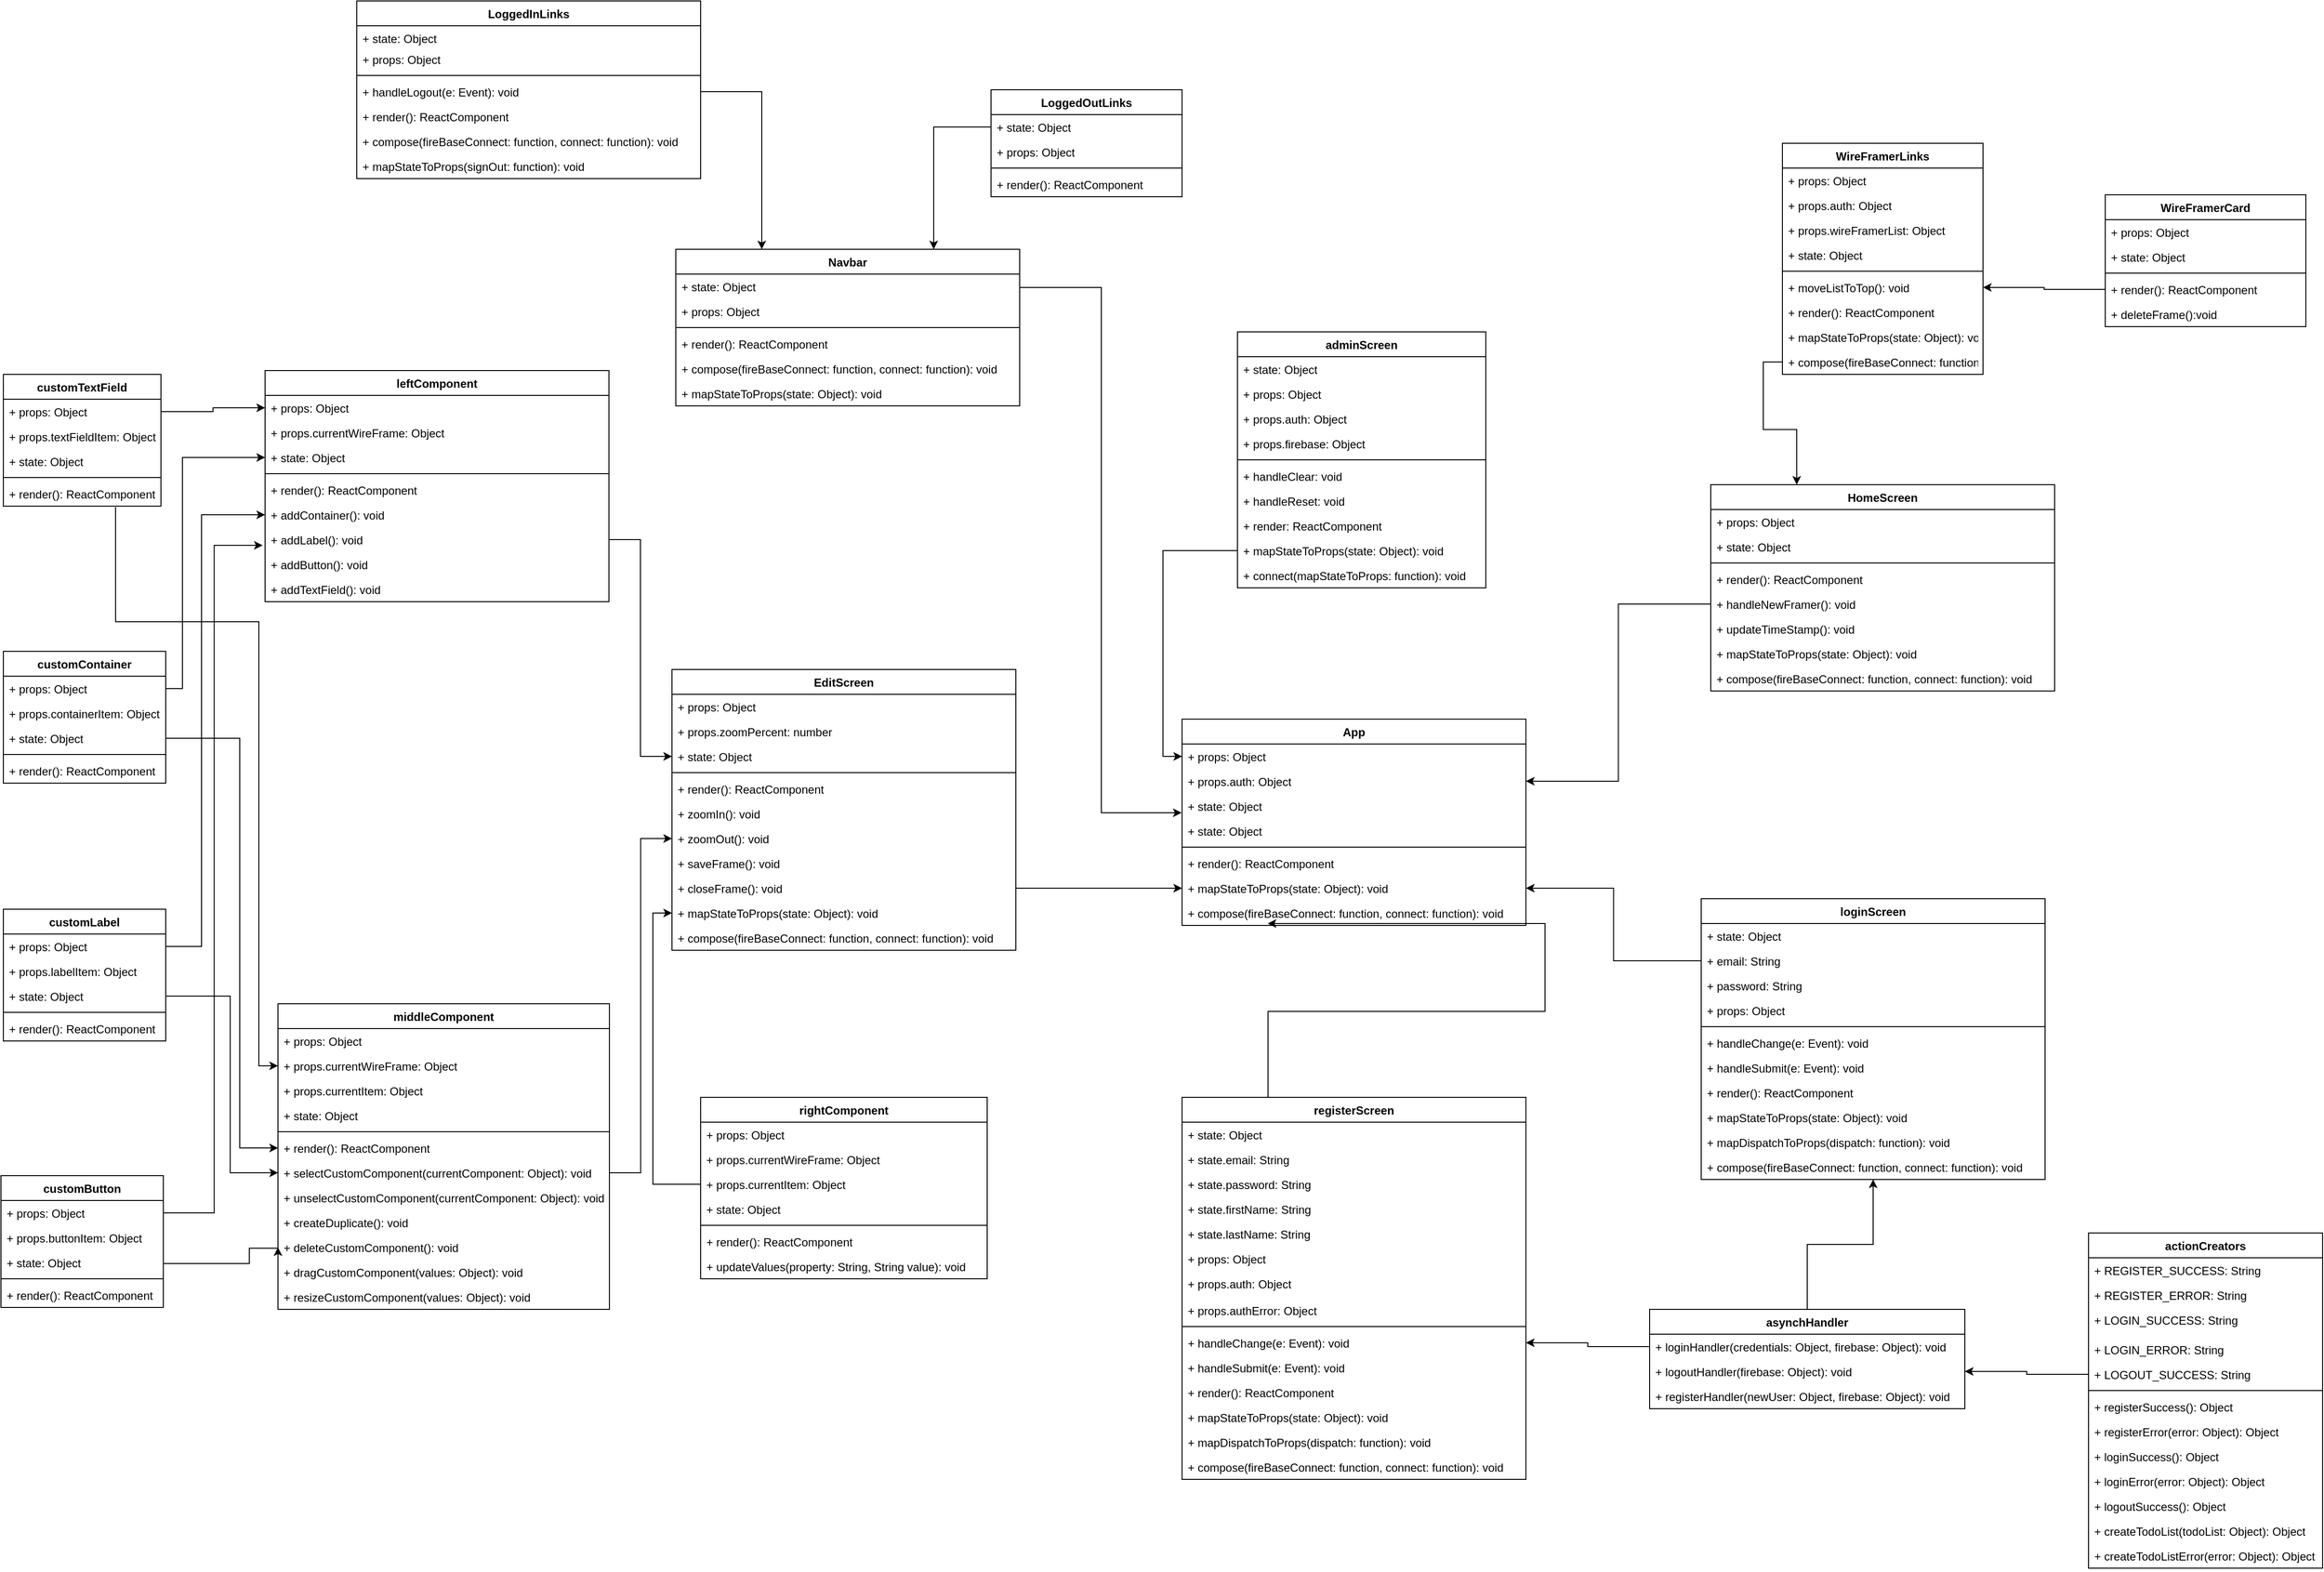 <mxfile version="12.3.0" type="device" pages="10"><diagram id="XrmMGSs7JmIAiCbgJaAo" name="All UML Diagrams"><mxGraphModel dx="3892" dy="2588" grid="1" gridSize="10" guides="1" tooltips="1" connect="1" arrows="1" fold="1" page="1" pageScale="1" pageWidth="850" pageHeight="1100" math="0" shadow="0"><root><mxCell id="aDc8GBOLJ2k-1V8LuYSg-0"/><mxCell id="aDc8GBOLJ2k-1V8LuYSg-1" parent="aDc8GBOLJ2k-1V8LuYSg-0"/><mxCell id="_zJ9UiJtv50QyDerR2p0-3" style="edgeStyle=orthogonalEdgeStyle;rounded=0;orthogonalLoop=1;jettySize=auto;html=1;exitX=0.5;exitY=0;exitDx=0;exitDy=0;entryX=0.5;entryY=1;entryDx=0;entryDy=0;entryPerimeter=0;" edge="1" parent="aDc8GBOLJ2k-1V8LuYSg-1" source="j7r8d0qmXVTcbSZqEYhj-0" target="j7r8d0qmXVTcbSZqEYhj-103"><mxGeometry relative="1" as="geometry"/></mxCell><mxCell id="j7r8d0qmXVTcbSZqEYhj-0" value="asynchHandler" style="swimlane;fontStyle=1;align=center;verticalAlign=top;childLayout=stackLayout;horizontal=1;startSize=26;horizontalStack=0;resizeParent=1;resizeParentMax=0;resizeLast=0;collapsible=1;marginBottom=0;shadow=0;" vertex="1" parent="aDc8GBOLJ2k-1V8LuYSg-1"><mxGeometry x="3516" y="2150" width="330" height="104" as="geometry"/></mxCell><mxCell id="j7r8d0qmXVTcbSZqEYhj-1" value="+ loginHandler(credentials: Object, firebase: Object): void" style="text;strokeColor=none;fillColor=none;align=left;verticalAlign=top;spacingLeft=4;spacingRight=4;overflow=hidden;rotatable=0;points=[[0,0.5],[1,0.5]];portConstraint=eastwest;" vertex="1" parent="j7r8d0qmXVTcbSZqEYhj-0"><mxGeometry y="26" width="330" height="26" as="geometry"/></mxCell><mxCell id="j7r8d0qmXVTcbSZqEYhj-2" value="+ logoutHandler(firebase: Object): void" style="text;strokeColor=none;fillColor=none;align=left;verticalAlign=top;spacingLeft=4;spacingRight=4;overflow=hidden;rotatable=0;points=[[0,0.5],[1,0.5]];portConstraint=eastwest;" vertex="1" parent="j7r8d0qmXVTcbSZqEYhj-0"><mxGeometry y="52" width="330" height="26" as="geometry"/></mxCell><mxCell id="j7r8d0qmXVTcbSZqEYhj-3" value="+ registerHandler(newUser: Object, firebase: Object): void" style="text;strokeColor=none;fillColor=none;align=left;verticalAlign=top;spacingLeft=4;spacingRight=4;overflow=hidden;rotatable=0;points=[[0,0.5],[1,0.5]];portConstraint=eastwest;" vertex="1" parent="j7r8d0qmXVTcbSZqEYhj-0"><mxGeometry y="78" width="330" height="26" as="geometry"/></mxCell><mxCell id="_zJ9UiJtv50QyDerR2p0-6" style="edgeStyle=orthogonalEdgeStyle;rounded=0;orthogonalLoop=1;jettySize=auto;html=1;exitX=0;exitY=0.5;exitDx=0;exitDy=0;entryX=1;entryY=0.5;entryDx=0;entryDy=0;" edge="1" parent="aDc8GBOLJ2k-1V8LuYSg-1" source="j7r8d0qmXVTcbSZqEYhj-12" target="j7r8d0qmXVTcbSZqEYhj-2"><mxGeometry relative="1" as="geometry"/></mxCell><mxCell id="j7r8d0qmXVTcbSZqEYhj-7" value="actionCreators" style="swimlane;fontStyle=1;align=center;verticalAlign=top;childLayout=stackLayout;horizontal=1;startSize=26;horizontalStack=0;resizeParent=1;resizeParentMax=0;resizeLast=0;collapsible=1;marginBottom=0;shadow=0;" vertex="1" parent="aDc8GBOLJ2k-1V8LuYSg-1"><mxGeometry x="3975.5" y="2070" width="245" height="351" as="geometry"/></mxCell><mxCell id="j7r8d0qmXVTcbSZqEYhj-8" value="+ REGISTER_SUCCESS: String" style="text;strokeColor=none;fillColor=none;align=left;verticalAlign=top;spacingLeft=4;spacingRight=4;overflow=hidden;rotatable=0;points=[[0,0.5],[1,0.5]];portConstraint=eastwest;" vertex="1" parent="j7r8d0qmXVTcbSZqEYhj-7"><mxGeometry y="26" width="245" height="26" as="geometry"/></mxCell><mxCell id="j7r8d0qmXVTcbSZqEYhj-9" value="+ REGISTER_ERROR: String" style="text;strokeColor=none;fillColor=none;align=left;verticalAlign=top;spacingLeft=4;spacingRight=4;overflow=hidden;rotatable=0;points=[[0,0.5],[1,0.5]];portConstraint=eastwest;" vertex="1" parent="j7r8d0qmXVTcbSZqEYhj-7"><mxGeometry y="52" width="245" height="26" as="geometry"/></mxCell><mxCell id="j7r8d0qmXVTcbSZqEYhj-10" value="+ LOGIN_SUCCESS: String" style="text;strokeColor=none;fillColor=none;align=left;verticalAlign=top;spacingLeft=4;spacingRight=4;overflow=hidden;rotatable=0;points=[[0,0.5],[1,0.5]];portConstraint=eastwest;" vertex="1" parent="j7r8d0qmXVTcbSZqEYhj-7"><mxGeometry y="78" width="245" height="31" as="geometry"/></mxCell><mxCell id="j7r8d0qmXVTcbSZqEYhj-11" value="+ LOGIN_ERROR: String" style="text;strokeColor=none;fillColor=none;align=left;verticalAlign=top;spacingLeft=4;spacingRight=4;overflow=hidden;rotatable=0;points=[[0,0.5],[1,0.5]];portConstraint=eastwest;" vertex="1" parent="j7r8d0qmXVTcbSZqEYhj-7"><mxGeometry y="109" width="245" height="26" as="geometry"/></mxCell><mxCell id="j7r8d0qmXVTcbSZqEYhj-12" value="+ LOGOUT_SUCCESS: String" style="text;strokeColor=none;fillColor=none;align=left;verticalAlign=top;spacingLeft=4;spacingRight=4;overflow=hidden;rotatable=0;points=[[0,0.5],[1,0.5]];portConstraint=eastwest;" vertex="1" parent="j7r8d0qmXVTcbSZqEYhj-7"><mxGeometry y="135" width="245" height="26" as="geometry"/></mxCell><mxCell id="j7r8d0qmXVTcbSZqEYhj-13" value="" style="line;strokeWidth=1;fillColor=none;align=left;verticalAlign=middle;spacingTop=-1;spacingLeft=3;spacingRight=3;rotatable=0;labelPosition=right;points=[];portConstraint=eastwest;" vertex="1" parent="j7r8d0qmXVTcbSZqEYhj-7"><mxGeometry y="161" width="245" height="8" as="geometry"/></mxCell><mxCell id="j7r8d0qmXVTcbSZqEYhj-14" value="+ registerSuccess(): Object" style="text;strokeColor=none;fillColor=none;align=left;verticalAlign=top;spacingLeft=4;spacingRight=4;overflow=hidden;rotatable=0;points=[[0,0.5],[1,0.5]];portConstraint=eastwest;" vertex="1" parent="j7r8d0qmXVTcbSZqEYhj-7"><mxGeometry y="169" width="245" height="26" as="geometry"/></mxCell><mxCell id="j7r8d0qmXVTcbSZqEYhj-15" value="+ registerError(error: Object): Object" style="text;strokeColor=none;fillColor=none;align=left;verticalAlign=top;spacingLeft=4;spacingRight=4;overflow=hidden;rotatable=0;points=[[0,0.5],[1,0.5]];portConstraint=eastwest;" vertex="1" parent="j7r8d0qmXVTcbSZqEYhj-7"><mxGeometry y="195" width="245" height="26" as="geometry"/></mxCell><mxCell id="j7r8d0qmXVTcbSZqEYhj-16" value="+ loginSuccess(): Object" style="text;strokeColor=none;fillColor=none;align=left;verticalAlign=top;spacingLeft=4;spacingRight=4;overflow=hidden;rotatable=0;points=[[0,0.5],[1,0.5]];portConstraint=eastwest;" vertex="1" parent="j7r8d0qmXVTcbSZqEYhj-7"><mxGeometry y="221" width="245" height="26" as="geometry"/></mxCell><mxCell id="j7r8d0qmXVTcbSZqEYhj-17" value="+ loginError(error: Object): Object" style="text;strokeColor=none;fillColor=none;align=left;verticalAlign=top;spacingLeft=4;spacingRight=4;overflow=hidden;rotatable=0;points=[[0,0.5],[1,0.5]];portConstraint=eastwest;" vertex="1" parent="j7r8d0qmXVTcbSZqEYhj-7"><mxGeometry y="247" width="245" height="26" as="geometry"/></mxCell><mxCell id="j7r8d0qmXVTcbSZqEYhj-18" value="+ logoutSuccess(): Object" style="text;strokeColor=none;fillColor=none;align=left;verticalAlign=top;spacingLeft=4;spacingRight=4;overflow=hidden;rotatable=0;points=[[0,0.5],[1,0.5]];portConstraint=eastwest;" vertex="1" parent="j7r8d0qmXVTcbSZqEYhj-7"><mxGeometry y="273" width="245" height="26" as="geometry"/></mxCell><mxCell id="j7r8d0qmXVTcbSZqEYhj-19" value="+ createTodoList(todoList: Object): Object" style="text;strokeColor=none;fillColor=none;align=left;verticalAlign=top;spacingLeft=4;spacingRight=4;overflow=hidden;rotatable=0;points=[[0,0.5],[1,0.5]];portConstraint=eastwest;" vertex="1" parent="j7r8d0qmXVTcbSZqEYhj-7"><mxGeometry y="299" width="245" height="26" as="geometry"/></mxCell><mxCell id="j7r8d0qmXVTcbSZqEYhj-20" value="+ createTodoListError(error: Object): Object" style="text;strokeColor=none;fillColor=none;align=left;verticalAlign=top;spacingLeft=4;spacingRight=4;overflow=hidden;rotatable=0;points=[[0,0.5],[1,0.5]];portConstraint=eastwest;" vertex="1" parent="j7r8d0qmXVTcbSZqEYhj-7"><mxGeometry y="325" width="245" height="26" as="geometry"/></mxCell><mxCell id="j7r8d0qmXVTcbSZqEYhj-21" value="LoggedOutLinks" style="swimlane;fontStyle=1;align=center;verticalAlign=top;childLayout=stackLayout;horizontal=1;startSize=26;horizontalStack=0;resizeParent=1;resizeParentMax=0;resizeLast=0;collapsible=1;marginBottom=0;shadow=0;" vertex="1" parent="aDc8GBOLJ2k-1V8LuYSg-1"><mxGeometry x="2826.5" y="873" width="200" height="112" as="geometry"/></mxCell><mxCell id="j7r8d0qmXVTcbSZqEYhj-22" value="+ state: Object" style="text;strokeColor=none;fillColor=none;align=left;verticalAlign=top;spacingLeft=4;spacingRight=4;overflow=hidden;rotatable=0;points=[[0,0.5],[1,0.5]];portConstraint=eastwest;" vertex="1" parent="j7r8d0qmXVTcbSZqEYhj-21"><mxGeometry y="26" width="200" height="26" as="geometry"/></mxCell><mxCell id="j7r8d0qmXVTcbSZqEYhj-23" value="+ props: Object" style="text;strokeColor=none;fillColor=none;align=left;verticalAlign=top;spacingLeft=4;spacingRight=4;overflow=hidden;rotatable=0;points=[[0,0.5],[1,0.5]];portConstraint=eastwest;" vertex="1" parent="j7r8d0qmXVTcbSZqEYhj-21"><mxGeometry y="52" width="200" height="26" as="geometry"/></mxCell><mxCell id="j7r8d0qmXVTcbSZqEYhj-24" value="" style="line;strokeWidth=1;fillColor=none;align=left;verticalAlign=middle;spacingTop=-1;spacingLeft=3;spacingRight=3;rotatable=0;labelPosition=right;points=[];portConstraint=eastwest;" vertex="1" parent="j7r8d0qmXVTcbSZqEYhj-21"><mxGeometry y="78" width="200" height="8" as="geometry"/></mxCell><mxCell id="j7r8d0qmXVTcbSZqEYhj-25" value="+ render(): ReactComponent" style="text;strokeColor=none;fillColor=none;align=left;verticalAlign=top;spacingLeft=4;spacingRight=4;overflow=hidden;rotatable=0;points=[[0,0.5],[1,0.5]];portConstraint=eastwest;" vertex="1" parent="j7r8d0qmXVTcbSZqEYhj-21"><mxGeometry y="86" width="200" height="26" as="geometry"/></mxCell><mxCell id="j7r8d0qmXVTcbSZqEYhj-30" value="App" style="swimlane;fontStyle=1;childLayout=stackLayout;horizontal=1;startSize=26;fillColor=none;horizontalStack=0;resizeParent=1;resizeParentMax=0;resizeLast=0;collapsible=1;marginBottom=0;" vertex="1" parent="aDc8GBOLJ2k-1V8LuYSg-1"><mxGeometry x="3026.5" y="1532" width="360" height="216" as="geometry"/></mxCell><mxCell id="j7r8d0qmXVTcbSZqEYhj-31" value="+ props: Object" style="text;strokeColor=none;fillColor=none;align=left;verticalAlign=top;spacingLeft=4;spacingRight=4;overflow=hidden;rotatable=0;points=[[0,0.5],[1,0.5]];portConstraint=eastwest;" vertex="1" parent="j7r8d0qmXVTcbSZqEYhj-30"><mxGeometry y="26" width="360" height="26" as="geometry"/></mxCell><mxCell id="j7r8d0qmXVTcbSZqEYhj-32" value="+ props.auth: Object" style="text;strokeColor=none;fillColor=none;align=left;verticalAlign=top;spacingLeft=4;spacingRight=4;overflow=hidden;rotatable=0;points=[[0,0.5],[1,0.5]];portConstraint=eastwest;" vertex="1" parent="j7r8d0qmXVTcbSZqEYhj-30"><mxGeometry y="52" width="360" height="26" as="geometry"/></mxCell><mxCell id="_zJ9UiJtv50QyDerR2p0-16" value="+ state: Object" style="text;strokeColor=none;fillColor=none;align=left;verticalAlign=top;spacingLeft=4;spacingRight=4;overflow=hidden;rotatable=0;points=[[0,0.5],[1,0.5]];portConstraint=eastwest;" vertex="1" parent="j7r8d0qmXVTcbSZqEYhj-30"><mxGeometry y="78" width="360" height="26" as="geometry"/></mxCell><mxCell id="j7r8d0qmXVTcbSZqEYhj-33" value="+ state: Object" style="text;strokeColor=none;fillColor=none;align=left;verticalAlign=top;spacingLeft=4;spacingRight=4;overflow=hidden;rotatable=0;points=[[0,0.5],[1,0.5]];portConstraint=eastwest;" vertex="1" parent="j7r8d0qmXVTcbSZqEYhj-30"><mxGeometry y="104" width="360" height="26" as="geometry"/></mxCell><mxCell id="j7r8d0qmXVTcbSZqEYhj-34" value="" style="line;strokeWidth=1;fillColor=none;align=left;verticalAlign=middle;spacingTop=-1;spacingLeft=3;spacingRight=3;rotatable=0;labelPosition=right;points=[];portConstraint=eastwest;" vertex="1" parent="j7r8d0qmXVTcbSZqEYhj-30"><mxGeometry y="130" width="360" height="8" as="geometry"/></mxCell><mxCell id="j7r8d0qmXVTcbSZqEYhj-35" value="+ render(): ReactComponent" style="text;strokeColor=none;fillColor=none;align=left;verticalAlign=top;spacingLeft=4;spacingRight=4;overflow=hidden;rotatable=0;points=[[0,0.5],[1,0.5]];portConstraint=eastwest;" vertex="1" parent="j7r8d0qmXVTcbSZqEYhj-30"><mxGeometry y="138" width="360" height="26" as="geometry"/></mxCell><mxCell id="j7r8d0qmXVTcbSZqEYhj-36" value="+ mapStateToProps(state: Object): void" style="text;strokeColor=none;fillColor=none;align=left;verticalAlign=top;spacingLeft=4;spacingRight=4;overflow=hidden;rotatable=0;points=[[0,0.5],[1,0.5]];portConstraint=eastwest;" vertex="1" parent="j7r8d0qmXVTcbSZqEYhj-30"><mxGeometry y="164" width="360" height="26" as="geometry"/></mxCell><mxCell id="j7r8d0qmXVTcbSZqEYhj-37" value="+ compose(fireBaseConnect: function, connect: function): void" style="text;strokeColor=none;fillColor=none;align=left;verticalAlign=top;spacingLeft=4;spacingRight=4;overflow=hidden;rotatable=0;points=[[0,0.5],[1,0.5]];portConstraint=eastwest;" vertex="1" parent="j7r8d0qmXVTcbSZqEYhj-30"><mxGeometry y="190" width="360" height="26" as="geometry"/></mxCell><mxCell id="j7r8d0qmXVTcbSZqEYhj-65" value="adminScreen" style="swimlane;fontStyle=1;childLayout=stackLayout;horizontal=1;startSize=26;fillColor=none;horizontalStack=0;resizeParent=1;resizeParentMax=0;resizeLast=0;collapsible=1;marginBottom=0;" vertex="1" parent="aDc8GBOLJ2k-1V8LuYSg-1"><mxGeometry x="3084.5" y="1126.5" width="260" height="268" as="geometry"/></mxCell><mxCell id="j7r8d0qmXVTcbSZqEYhj-66" value="+ state: Object" style="text;strokeColor=none;fillColor=none;align=left;verticalAlign=top;spacingLeft=4;spacingRight=4;overflow=hidden;rotatable=0;points=[[0,0.5],[1,0.5]];portConstraint=eastwest;" vertex="1" parent="j7r8d0qmXVTcbSZqEYhj-65"><mxGeometry y="26" width="260" height="26" as="geometry"/></mxCell><mxCell id="j7r8d0qmXVTcbSZqEYhj-67" value="+ props: Object" style="text;strokeColor=none;fillColor=none;align=left;verticalAlign=top;spacingLeft=4;spacingRight=4;overflow=hidden;rotatable=0;points=[[0,0.5],[1,0.5]];portConstraint=eastwest;" vertex="1" parent="j7r8d0qmXVTcbSZqEYhj-65"><mxGeometry y="52" width="260" height="26" as="geometry"/></mxCell><mxCell id="j7r8d0qmXVTcbSZqEYhj-68" value="+ props.auth: Object" style="text;strokeColor=none;fillColor=none;align=left;verticalAlign=top;spacingLeft=4;spacingRight=4;overflow=hidden;rotatable=0;points=[[0,0.5],[1,0.5]];portConstraint=eastwest;" vertex="1" parent="j7r8d0qmXVTcbSZqEYhj-65"><mxGeometry y="78" width="260" height="26" as="geometry"/></mxCell><mxCell id="j7r8d0qmXVTcbSZqEYhj-69" value="+ props.firebase: Object" style="text;strokeColor=none;fillColor=none;align=left;verticalAlign=top;spacingLeft=4;spacingRight=4;overflow=hidden;rotatable=0;points=[[0,0.5],[1,0.5]];portConstraint=eastwest;" vertex="1" parent="j7r8d0qmXVTcbSZqEYhj-65"><mxGeometry y="104" width="260" height="26" as="geometry"/></mxCell><mxCell id="j7r8d0qmXVTcbSZqEYhj-70" value="" style="line;strokeWidth=1;fillColor=none;align=left;verticalAlign=middle;spacingTop=-1;spacingLeft=3;spacingRight=3;rotatable=0;labelPosition=right;points=[];portConstraint=eastwest;" vertex="1" parent="j7r8d0qmXVTcbSZqEYhj-65"><mxGeometry y="130" width="260" height="8" as="geometry"/></mxCell><mxCell id="j7r8d0qmXVTcbSZqEYhj-71" value="+ handleClear: void" style="text;strokeColor=none;fillColor=none;align=left;verticalAlign=top;spacingLeft=4;spacingRight=4;overflow=hidden;rotatable=0;points=[[0,0.5],[1,0.5]];portConstraint=eastwest;" vertex="1" parent="j7r8d0qmXVTcbSZqEYhj-65"><mxGeometry y="138" width="260" height="26" as="geometry"/></mxCell><mxCell id="j7r8d0qmXVTcbSZqEYhj-72" value="+ handleReset: void" style="text;strokeColor=none;fillColor=none;align=left;verticalAlign=top;spacingLeft=4;spacingRight=4;overflow=hidden;rotatable=0;points=[[0,0.5],[1,0.5]];portConstraint=eastwest;" vertex="1" parent="j7r8d0qmXVTcbSZqEYhj-65"><mxGeometry y="164" width="260" height="26" as="geometry"/></mxCell><mxCell id="j7r8d0qmXVTcbSZqEYhj-73" value="+ render: ReactComponent" style="text;strokeColor=none;fillColor=none;align=left;verticalAlign=top;spacingLeft=4;spacingRight=4;overflow=hidden;rotatable=0;points=[[0,0.5],[1,0.5]];portConstraint=eastwest;" vertex="1" parent="j7r8d0qmXVTcbSZqEYhj-65"><mxGeometry y="190" width="260" height="26" as="geometry"/></mxCell><mxCell id="j7r8d0qmXVTcbSZqEYhj-74" value="+ mapStateToProps(state: Object): void" style="text;strokeColor=none;fillColor=none;align=left;verticalAlign=top;spacingLeft=4;spacingRight=4;overflow=hidden;rotatable=0;points=[[0,0.5],[1,0.5]];portConstraint=eastwest;" vertex="1" parent="j7r8d0qmXVTcbSZqEYhj-65"><mxGeometry y="216" width="260" height="26" as="geometry"/></mxCell><mxCell id="j7r8d0qmXVTcbSZqEYhj-75" value="+ connect(mapStateToProps: function): void" style="text;strokeColor=none;fillColor=none;align=left;verticalAlign=top;spacingLeft=4;spacingRight=4;overflow=hidden;rotatable=0;points=[[0,0.5],[1,0.5]];portConstraint=eastwest;" vertex="1" parent="j7r8d0qmXVTcbSZqEYhj-65"><mxGeometry y="242" width="260" height="26" as="geometry"/></mxCell><mxCell id="_zJ9UiJtv50QyDerR2p0-0" style="edgeStyle=orthogonalEdgeStyle;rounded=0;orthogonalLoop=1;jettySize=auto;html=1;exitX=0.25;exitY=0;exitDx=0;exitDy=0;entryX=0.249;entryY=0.923;entryDx=0;entryDy=0;entryPerimeter=0;" edge="1" parent="aDc8GBOLJ2k-1V8LuYSg-1" source="j7r8d0qmXVTcbSZqEYhj-76" target="j7r8d0qmXVTcbSZqEYhj-37"><mxGeometry relative="1" as="geometry"/></mxCell><mxCell id="j7r8d0qmXVTcbSZqEYhj-76" value="registerScreen" style="swimlane;fontStyle=1;childLayout=stackLayout;horizontal=1;startSize=26;fillColor=none;horizontalStack=0;resizeParent=1;resizeParentMax=0;resizeLast=0;collapsible=1;marginBottom=0;" vertex="1" parent="aDc8GBOLJ2k-1V8LuYSg-1"><mxGeometry x="3026.5" y="1928" width="360" height="400" as="geometry"/></mxCell><mxCell id="j7r8d0qmXVTcbSZqEYhj-77" value="+ state: Object" style="text;strokeColor=none;fillColor=none;align=left;verticalAlign=top;spacingLeft=4;spacingRight=4;overflow=hidden;rotatable=0;points=[[0,0.5],[1,0.5]];portConstraint=eastwest;" vertex="1" parent="j7r8d0qmXVTcbSZqEYhj-76"><mxGeometry y="26" width="360" height="26" as="geometry"/></mxCell><mxCell id="j7r8d0qmXVTcbSZqEYhj-78" value="+ state.email: String" style="text;strokeColor=none;fillColor=none;align=left;verticalAlign=top;spacingLeft=4;spacingRight=4;overflow=hidden;rotatable=0;points=[[0,0.5],[1,0.5]];portConstraint=eastwest;" vertex="1" parent="j7r8d0qmXVTcbSZqEYhj-76"><mxGeometry y="52" width="360" height="26" as="geometry"/></mxCell><mxCell id="j7r8d0qmXVTcbSZqEYhj-79" value="+ state.password: String" style="text;strokeColor=none;fillColor=none;align=left;verticalAlign=top;spacingLeft=4;spacingRight=4;overflow=hidden;rotatable=0;points=[[0,0.5],[1,0.5]];portConstraint=eastwest;" vertex="1" parent="j7r8d0qmXVTcbSZqEYhj-76"><mxGeometry y="78" width="360" height="26" as="geometry"/></mxCell><mxCell id="j7r8d0qmXVTcbSZqEYhj-80" value="+ state.firstName: String" style="text;strokeColor=none;fillColor=none;align=left;verticalAlign=top;spacingLeft=4;spacingRight=4;overflow=hidden;rotatable=0;points=[[0,0.5],[1,0.5]];portConstraint=eastwest;" vertex="1" parent="j7r8d0qmXVTcbSZqEYhj-76"><mxGeometry y="104" width="360" height="26" as="geometry"/></mxCell><mxCell id="j7r8d0qmXVTcbSZqEYhj-81" value="+ state.lastName: String" style="text;strokeColor=none;fillColor=none;align=left;verticalAlign=top;spacingLeft=4;spacingRight=4;overflow=hidden;rotatable=0;points=[[0,0.5],[1,0.5]];portConstraint=eastwest;" vertex="1" parent="j7r8d0qmXVTcbSZqEYhj-76"><mxGeometry y="130" width="360" height="26" as="geometry"/></mxCell><mxCell id="j7r8d0qmXVTcbSZqEYhj-82" value="+ props: Object" style="text;strokeColor=none;fillColor=none;align=left;verticalAlign=top;spacingLeft=4;spacingRight=4;overflow=hidden;rotatable=0;points=[[0,0.5],[1,0.5]];portConstraint=eastwest;" vertex="1" parent="j7r8d0qmXVTcbSZqEYhj-76"><mxGeometry y="156" width="360" height="26" as="geometry"/></mxCell><mxCell id="j7r8d0qmXVTcbSZqEYhj-83" value="+ props.auth: Object" style="text;strokeColor=none;fillColor=none;align=left;verticalAlign=top;spacingLeft=4;spacingRight=4;overflow=hidden;rotatable=0;points=[[0,0.5],[1,0.5]];portConstraint=eastwest;" vertex="1" parent="j7r8d0qmXVTcbSZqEYhj-76"><mxGeometry y="182" width="360" height="28" as="geometry"/></mxCell><mxCell id="j7r8d0qmXVTcbSZqEYhj-84" value="+ props.authError: Object" style="text;strokeColor=none;fillColor=none;align=left;verticalAlign=top;spacingLeft=4;spacingRight=4;overflow=hidden;rotatable=0;points=[[0,0.5],[1,0.5]];portConstraint=eastwest;" vertex="1" parent="j7r8d0qmXVTcbSZqEYhj-76"><mxGeometry y="210" width="360" height="26" as="geometry"/></mxCell><mxCell id="j7r8d0qmXVTcbSZqEYhj-85" value="" style="line;strokeWidth=1;fillColor=none;align=left;verticalAlign=middle;spacingTop=-1;spacingLeft=3;spacingRight=3;rotatable=0;labelPosition=right;points=[];portConstraint=eastwest;shadow=0;" vertex="1" parent="j7r8d0qmXVTcbSZqEYhj-76"><mxGeometry y="236" width="360" height="8" as="geometry"/></mxCell><mxCell id="j7r8d0qmXVTcbSZqEYhj-86" value="+ handleChange(e: Event): void" style="text;strokeColor=none;fillColor=none;align=left;verticalAlign=top;spacingLeft=4;spacingRight=4;overflow=hidden;rotatable=0;points=[[0,0.5],[1,0.5]];portConstraint=eastwest;" vertex="1" parent="j7r8d0qmXVTcbSZqEYhj-76"><mxGeometry y="244" width="360" height="26" as="geometry"/></mxCell><mxCell id="j7r8d0qmXVTcbSZqEYhj-87" value="+ handleSubmit(e: Event): void" style="text;strokeColor=none;fillColor=none;align=left;verticalAlign=top;spacingLeft=4;spacingRight=4;overflow=hidden;rotatable=0;points=[[0,0.5],[1,0.5]];portConstraint=eastwest;" vertex="1" parent="j7r8d0qmXVTcbSZqEYhj-76"><mxGeometry y="270" width="360" height="26" as="geometry"/></mxCell><mxCell id="j7r8d0qmXVTcbSZqEYhj-88" value="+ render(): ReactComponent" style="text;strokeColor=none;fillColor=none;align=left;verticalAlign=top;spacingLeft=4;spacingRight=4;overflow=hidden;rotatable=0;points=[[0,0.5],[1,0.5]];portConstraint=eastwest;" vertex="1" parent="j7r8d0qmXVTcbSZqEYhj-76"><mxGeometry y="296" width="360" height="26" as="geometry"/></mxCell><mxCell id="j7r8d0qmXVTcbSZqEYhj-89" value="+ mapStateToProps(state: Object): void" style="text;strokeColor=none;fillColor=none;align=left;verticalAlign=top;spacingLeft=4;spacingRight=4;overflow=hidden;rotatable=0;points=[[0,0.5],[1,0.5]];portConstraint=eastwest;" vertex="1" parent="j7r8d0qmXVTcbSZqEYhj-76"><mxGeometry y="322" width="360" height="26" as="geometry"/></mxCell><mxCell id="j7r8d0qmXVTcbSZqEYhj-90" value="+ mapDispatchToProps(dispatch: function): void" style="text;strokeColor=none;fillColor=none;align=left;verticalAlign=top;spacingLeft=4;spacingRight=4;overflow=hidden;rotatable=0;points=[[0,0.5],[1,0.5]];portConstraint=eastwest;" vertex="1" parent="j7r8d0qmXVTcbSZqEYhj-76"><mxGeometry y="348" width="360" height="26" as="geometry"/></mxCell><mxCell id="j7r8d0qmXVTcbSZqEYhj-91" value="+ compose(fireBaseConnect: function, connect: function): void" style="text;strokeColor=none;fillColor=none;align=left;verticalAlign=top;spacingLeft=4;spacingRight=4;overflow=hidden;rotatable=0;points=[[0,0.5],[1,0.5]];portConstraint=eastwest;" vertex="1" parent="j7r8d0qmXVTcbSZqEYhj-76"><mxGeometry y="374" width="360" height="26" as="geometry"/></mxCell><mxCell id="j7r8d0qmXVTcbSZqEYhj-92" value="loginScreen" style="swimlane;fontStyle=1;childLayout=stackLayout;horizontal=1;startSize=26;fillColor=none;horizontalStack=0;resizeParent=1;resizeParentMax=0;resizeLast=0;collapsible=1;marginBottom=0;" vertex="1" parent="aDc8GBOLJ2k-1V8LuYSg-1"><mxGeometry x="3570" y="1720" width="360" height="294" as="geometry"/></mxCell><mxCell id="j7r8d0qmXVTcbSZqEYhj-93" value="+ state: Object" style="text;strokeColor=none;fillColor=none;align=left;verticalAlign=top;spacingLeft=4;spacingRight=4;overflow=hidden;rotatable=0;points=[[0,0.5],[1,0.5]];portConstraint=eastwest;" vertex="1" parent="j7r8d0qmXVTcbSZqEYhj-92"><mxGeometry y="26" width="360" height="26" as="geometry"/></mxCell><mxCell id="j7r8d0qmXVTcbSZqEYhj-94" value="+ email: String" style="text;strokeColor=none;fillColor=none;align=left;verticalAlign=top;spacingLeft=4;spacingRight=4;overflow=hidden;rotatable=0;points=[[0,0.5],[1,0.5]];portConstraint=eastwest;" vertex="1" parent="j7r8d0qmXVTcbSZqEYhj-92"><mxGeometry y="52" width="360" height="26" as="geometry"/></mxCell><mxCell id="j7r8d0qmXVTcbSZqEYhj-95" value="+ password: String" style="text;strokeColor=none;fillColor=none;align=left;verticalAlign=top;spacingLeft=4;spacingRight=4;overflow=hidden;rotatable=0;points=[[0,0.5],[1,0.5]];portConstraint=eastwest;" vertex="1" parent="j7r8d0qmXVTcbSZqEYhj-92"><mxGeometry y="78" width="360" height="26" as="geometry"/></mxCell><mxCell id="j7r8d0qmXVTcbSZqEYhj-96" value="+ props: Object" style="text;strokeColor=none;fillColor=none;align=left;verticalAlign=top;spacingLeft=4;spacingRight=4;overflow=hidden;rotatable=0;points=[[0,0.5],[1,0.5]];portConstraint=eastwest;" vertex="1" parent="j7r8d0qmXVTcbSZqEYhj-92"><mxGeometry y="104" width="360" height="26" as="geometry"/></mxCell><mxCell id="j7r8d0qmXVTcbSZqEYhj-97" value="" style="line;strokeWidth=1;fillColor=none;align=left;verticalAlign=middle;spacingTop=-1;spacingLeft=3;spacingRight=3;rotatable=0;labelPosition=right;points=[];portConstraint=eastwest;shadow=0;" vertex="1" parent="j7r8d0qmXVTcbSZqEYhj-92"><mxGeometry y="130" width="360" height="8" as="geometry"/></mxCell><mxCell id="j7r8d0qmXVTcbSZqEYhj-98" value="+ handleChange(e: Event): void" style="text;strokeColor=none;fillColor=none;align=left;verticalAlign=top;spacingLeft=4;spacingRight=4;overflow=hidden;rotatable=0;points=[[0,0.5],[1,0.5]];portConstraint=eastwest;" vertex="1" parent="j7r8d0qmXVTcbSZqEYhj-92"><mxGeometry y="138" width="360" height="26" as="geometry"/></mxCell><mxCell id="j7r8d0qmXVTcbSZqEYhj-99" value="+ handleSubmit(e: Event): void" style="text;strokeColor=none;fillColor=none;align=left;verticalAlign=top;spacingLeft=4;spacingRight=4;overflow=hidden;rotatable=0;points=[[0,0.5],[1,0.5]];portConstraint=eastwest;" vertex="1" parent="j7r8d0qmXVTcbSZqEYhj-92"><mxGeometry y="164" width="360" height="26" as="geometry"/></mxCell><mxCell id="j7r8d0qmXVTcbSZqEYhj-100" value="+ render(): ReactComponent" style="text;strokeColor=none;fillColor=none;align=left;verticalAlign=top;spacingLeft=4;spacingRight=4;overflow=hidden;rotatable=0;points=[[0,0.5],[1,0.5]];portConstraint=eastwest;" vertex="1" parent="j7r8d0qmXVTcbSZqEYhj-92"><mxGeometry y="190" width="360" height="26" as="geometry"/></mxCell><mxCell id="j7r8d0qmXVTcbSZqEYhj-101" value="+ mapStateToProps(state: Object): void" style="text;strokeColor=none;fillColor=none;align=left;verticalAlign=top;spacingLeft=4;spacingRight=4;overflow=hidden;rotatable=0;points=[[0,0.5],[1,0.5]];portConstraint=eastwest;" vertex="1" parent="j7r8d0qmXVTcbSZqEYhj-92"><mxGeometry y="216" width="360" height="26" as="geometry"/></mxCell><mxCell id="j7r8d0qmXVTcbSZqEYhj-102" value="+ mapDispatchToProps(dispatch: function): void" style="text;strokeColor=none;fillColor=none;align=left;verticalAlign=top;spacingLeft=4;spacingRight=4;overflow=hidden;rotatable=0;points=[[0,0.5],[1,0.5]];portConstraint=eastwest;" vertex="1" parent="j7r8d0qmXVTcbSZqEYhj-92"><mxGeometry y="242" width="360" height="26" as="geometry"/></mxCell><mxCell id="j7r8d0qmXVTcbSZqEYhj-103" value="+ compose(fireBaseConnect: function, connect: function): void" style="text;strokeColor=none;fillColor=none;align=left;verticalAlign=top;spacingLeft=4;spacingRight=4;overflow=hidden;rotatable=0;points=[[0,0.5],[1,0.5]];portConstraint=eastwest;" vertex="1" parent="j7r8d0qmXVTcbSZqEYhj-92"><mxGeometry y="268" width="360" height="26" as="geometry"/></mxCell><mxCell id="j7r8d0qmXVTcbSZqEYhj-106" value="LoggedInLinks" style="swimlane;fontStyle=1;align=center;verticalAlign=top;childLayout=stackLayout;horizontal=1;startSize=26;horizontalStack=0;resizeParent=1;resizeParentMax=0;resizeLast=0;collapsible=1;marginBottom=0;shadow=0;" vertex="1" parent="aDc8GBOLJ2k-1V8LuYSg-1"><mxGeometry x="2162.5" y="780" width="360" height="186" as="geometry"/></mxCell><mxCell id="j7r8d0qmXVTcbSZqEYhj-107" value="+ state: Object" style="text;strokeColor=none;fillColor=none;align=left;verticalAlign=top;spacingLeft=4;spacingRight=4;overflow=hidden;rotatable=0;points=[[0,0.5],[1,0.5]];portConstraint=eastwest;" vertex="1" parent="j7r8d0qmXVTcbSZqEYhj-106"><mxGeometry y="26" width="360" height="22" as="geometry"/></mxCell><mxCell id="j7r8d0qmXVTcbSZqEYhj-108" value="+ props: Object" style="text;strokeColor=none;fillColor=none;align=left;verticalAlign=top;spacingLeft=4;spacingRight=4;overflow=hidden;rotatable=0;points=[[0,0.5],[1,0.5]];portConstraint=eastwest;" vertex="1" parent="j7r8d0qmXVTcbSZqEYhj-106"><mxGeometry y="48" width="360" height="26" as="geometry"/></mxCell><mxCell id="j7r8d0qmXVTcbSZqEYhj-109" value="" style="line;strokeWidth=1;fillColor=none;align=left;verticalAlign=middle;spacingTop=-1;spacingLeft=3;spacingRight=3;rotatable=0;labelPosition=right;points=[];portConstraint=eastwest;" vertex="1" parent="j7r8d0qmXVTcbSZqEYhj-106"><mxGeometry y="74" width="360" height="8" as="geometry"/></mxCell><mxCell id="j7r8d0qmXVTcbSZqEYhj-110" value="+ handleLogout(e: Event): void" style="text;strokeColor=none;fillColor=none;align=left;verticalAlign=top;spacingLeft=4;spacingRight=4;overflow=hidden;rotatable=0;points=[[0,0.5],[1,0.5]];portConstraint=eastwest;" vertex="1" parent="j7r8d0qmXVTcbSZqEYhj-106"><mxGeometry y="82" width="360" height="26" as="geometry"/></mxCell><mxCell id="j7r8d0qmXVTcbSZqEYhj-111" value="+ render(): ReactComponent" style="text;strokeColor=none;fillColor=none;align=left;verticalAlign=top;spacingLeft=4;spacingRight=4;overflow=hidden;rotatable=0;points=[[0,0.5],[1,0.5]];portConstraint=eastwest;" vertex="1" parent="j7r8d0qmXVTcbSZqEYhj-106"><mxGeometry y="108" width="360" height="26" as="geometry"/></mxCell><mxCell id="j7r8d0qmXVTcbSZqEYhj-112" value="+ compose(fireBaseConnect: function, connect: function): void" style="text;strokeColor=none;fillColor=none;align=left;verticalAlign=top;spacingLeft=4;spacingRight=4;overflow=hidden;rotatable=0;points=[[0,0.5],[1,0.5]];portConstraint=eastwest;" vertex="1" parent="j7r8d0qmXVTcbSZqEYhj-106"><mxGeometry y="134" width="360" height="26" as="geometry"/></mxCell><mxCell id="j7r8d0qmXVTcbSZqEYhj-113" value="+ mapStateToProps(signOut: function): void" style="text;strokeColor=none;fillColor=none;align=left;verticalAlign=top;spacingLeft=4;spacingRight=4;overflow=hidden;rotatable=0;points=[[0,0.5],[1,0.5]];portConstraint=eastwest;" vertex="1" parent="j7r8d0qmXVTcbSZqEYhj-106"><mxGeometry y="160" width="360" height="26" as="geometry"/></mxCell><mxCell id="j7r8d0qmXVTcbSZqEYhj-114" value="Navbar" style="swimlane;fontStyle=1;align=center;verticalAlign=top;childLayout=stackLayout;horizontal=1;startSize=26;horizontalStack=0;resizeParent=1;resizeParentMax=0;resizeLast=0;collapsible=1;marginBottom=0;shadow=0;" vertex="1" parent="aDc8GBOLJ2k-1V8LuYSg-1"><mxGeometry x="2496.5" y="1040" width="360" height="164" as="geometry"/></mxCell><mxCell id="j7r8d0qmXVTcbSZqEYhj-115" value="+ state: Object" style="text;strokeColor=none;fillColor=none;align=left;verticalAlign=top;spacingLeft=4;spacingRight=4;overflow=hidden;rotatable=0;points=[[0,0.5],[1,0.5]];portConstraint=eastwest;" vertex="1" parent="j7r8d0qmXVTcbSZqEYhj-114"><mxGeometry y="26" width="360" height="26" as="geometry"/></mxCell><mxCell id="j7r8d0qmXVTcbSZqEYhj-116" value="+ props: Object" style="text;strokeColor=none;fillColor=none;align=left;verticalAlign=top;spacingLeft=4;spacingRight=4;overflow=hidden;rotatable=0;points=[[0,0.5],[1,0.5]];portConstraint=eastwest;" vertex="1" parent="j7r8d0qmXVTcbSZqEYhj-114"><mxGeometry y="52" width="360" height="26" as="geometry"/></mxCell><mxCell id="j7r8d0qmXVTcbSZqEYhj-117" value="" style="line;strokeWidth=1;fillColor=none;align=left;verticalAlign=middle;spacingTop=-1;spacingLeft=3;spacingRight=3;rotatable=0;labelPosition=right;points=[];portConstraint=eastwest;" vertex="1" parent="j7r8d0qmXVTcbSZqEYhj-114"><mxGeometry y="78" width="360" height="8" as="geometry"/></mxCell><mxCell id="j7r8d0qmXVTcbSZqEYhj-118" value="+ render(): ReactComponent" style="text;strokeColor=none;fillColor=none;align=left;verticalAlign=top;spacingLeft=4;spacingRight=4;overflow=hidden;rotatable=0;points=[[0,0.5],[1,0.5]];portConstraint=eastwest;" vertex="1" parent="j7r8d0qmXVTcbSZqEYhj-114"><mxGeometry y="86" width="360" height="26" as="geometry"/></mxCell><mxCell id="j7r8d0qmXVTcbSZqEYhj-119" value="+ compose(fireBaseConnect: function, connect: function): void" style="text;strokeColor=none;fillColor=none;align=left;verticalAlign=top;spacingLeft=4;spacingRight=4;overflow=hidden;rotatable=0;points=[[0,0.5],[1,0.5]];portConstraint=eastwest;" vertex="1" parent="j7r8d0qmXVTcbSZqEYhj-114"><mxGeometry y="112" width="360" height="26" as="geometry"/></mxCell><mxCell id="j7r8d0qmXVTcbSZqEYhj-120" value="+ mapStateToProps(state: Object): void" style="text;strokeColor=none;fillColor=none;align=left;verticalAlign=top;spacingLeft=4;spacingRight=4;overflow=hidden;rotatable=0;points=[[0,0.5],[1,0.5]];portConstraint=eastwest;" vertex="1" parent="j7r8d0qmXVTcbSZqEYhj-114"><mxGeometry y="138" width="360" height="26" as="geometry"/></mxCell><mxCell id="j7r8d0qmXVTcbSZqEYhj-121" value="HomeScreen" style="swimlane;fontStyle=1;childLayout=stackLayout;horizontal=1;startSize=26;fillColor=none;horizontalStack=0;resizeParent=1;resizeParentMax=0;resizeLast=0;collapsible=1;marginBottom=0;" vertex="1" parent="aDc8GBOLJ2k-1V8LuYSg-1"><mxGeometry x="3580" y="1286.5" width="360" height="216" as="geometry"/></mxCell><mxCell id="j7r8d0qmXVTcbSZqEYhj-122" value="+ props: Object" style="text;strokeColor=none;fillColor=none;align=left;verticalAlign=top;spacingLeft=4;spacingRight=4;overflow=hidden;rotatable=0;points=[[0,0.5],[1,0.5]];portConstraint=eastwest;" vertex="1" parent="j7r8d0qmXVTcbSZqEYhj-121"><mxGeometry y="26" width="360" height="26" as="geometry"/></mxCell><mxCell id="j7r8d0qmXVTcbSZqEYhj-123" value="+ state: Object" style="text;strokeColor=none;fillColor=none;align=left;verticalAlign=top;spacingLeft=4;spacingRight=4;overflow=hidden;rotatable=0;points=[[0,0.5],[1,0.5]];portConstraint=eastwest;" vertex="1" parent="j7r8d0qmXVTcbSZqEYhj-121"><mxGeometry y="52" width="360" height="26" as="geometry"/></mxCell><mxCell id="j7r8d0qmXVTcbSZqEYhj-124" value="" style="line;strokeWidth=1;fillColor=none;align=left;verticalAlign=middle;spacingTop=-1;spacingLeft=3;spacingRight=3;rotatable=0;labelPosition=right;points=[];portConstraint=eastwest;" vertex="1" parent="j7r8d0qmXVTcbSZqEYhj-121"><mxGeometry y="78" width="360" height="8" as="geometry"/></mxCell><mxCell id="j7r8d0qmXVTcbSZqEYhj-125" value="+ render(): ReactComponent" style="text;strokeColor=none;fillColor=none;align=left;verticalAlign=top;spacingLeft=4;spacingRight=4;overflow=hidden;rotatable=0;points=[[0,0.5],[1,0.5]];portConstraint=eastwest;" vertex="1" parent="j7r8d0qmXVTcbSZqEYhj-121"><mxGeometry y="86" width="360" height="26" as="geometry"/></mxCell><mxCell id="j7r8d0qmXVTcbSZqEYhj-126" value="+ handleNewFramer(): void" style="text;strokeColor=none;fillColor=none;align=left;verticalAlign=top;spacingLeft=4;spacingRight=4;overflow=hidden;rotatable=0;points=[[0,0.5],[1,0.5]];portConstraint=eastwest;" vertex="1" parent="j7r8d0qmXVTcbSZqEYhj-121"><mxGeometry y="112" width="360" height="26" as="geometry"/></mxCell><mxCell id="j7r8d0qmXVTcbSZqEYhj-127" value="+ updateTimeStamp(): void" style="text;strokeColor=none;fillColor=none;align=left;verticalAlign=top;spacingLeft=4;spacingRight=4;overflow=hidden;rotatable=0;points=[[0,0.5],[1,0.5]];portConstraint=eastwest;" vertex="1" parent="j7r8d0qmXVTcbSZqEYhj-121"><mxGeometry y="138" width="360" height="26" as="geometry"/></mxCell><mxCell id="j7r8d0qmXVTcbSZqEYhj-128" value="+ mapStateToProps(state: Object): void" style="text;strokeColor=none;fillColor=none;align=left;verticalAlign=top;spacingLeft=4;spacingRight=4;overflow=hidden;rotatable=0;points=[[0,0.5],[1,0.5]];portConstraint=eastwest;" vertex="1" parent="j7r8d0qmXVTcbSZqEYhj-121"><mxGeometry y="164" width="360" height="26" as="geometry"/></mxCell><mxCell id="j7r8d0qmXVTcbSZqEYhj-129" value="+ compose(fireBaseConnect: function, connect: function): void" style="text;strokeColor=none;fillColor=none;align=left;verticalAlign=top;spacingLeft=4;spacingRight=4;overflow=hidden;rotatable=0;points=[[0,0.5],[1,0.5]];portConstraint=eastwest;" vertex="1" parent="j7r8d0qmXVTcbSZqEYhj-121"><mxGeometry y="190" width="360" height="26" as="geometry"/></mxCell><mxCell id="j7r8d0qmXVTcbSZqEYhj-130" value="WireFramerCard" style="swimlane;fontStyle=1;align=center;verticalAlign=top;childLayout=stackLayout;horizontal=1;startSize=26;horizontalStack=0;resizeParent=1;resizeParentMax=0;resizeLast=0;collapsible=1;marginBottom=0;shadow=0;" vertex="1" parent="aDc8GBOLJ2k-1V8LuYSg-1"><mxGeometry x="3993" y="983" width="210" height="138" as="geometry"/></mxCell><mxCell id="j7r8d0qmXVTcbSZqEYhj-131" value="+ props: Object" style="text;strokeColor=none;fillColor=none;align=left;verticalAlign=top;spacingLeft=4;spacingRight=4;overflow=hidden;rotatable=0;points=[[0,0.5],[1,0.5]];portConstraint=eastwest;" vertex="1" parent="j7r8d0qmXVTcbSZqEYhj-130"><mxGeometry y="26" width="210" height="26" as="geometry"/></mxCell><mxCell id="j7r8d0qmXVTcbSZqEYhj-132" value="+ state: Object" style="text;strokeColor=none;fillColor=none;align=left;verticalAlign=top;spacingLeft=4;spacingRight=4;overflow=hidden;rotatable=0;points=[[0,0.5],[1,0.5]];portConstraint=eastwest;" vertex="1" parent="j7r8d0qmXVTcbSZqEYhj-130"><mxGeometry y="52" width="210" height="26" as="geometry"/></mxCell><mxCell id="j7r8d0qmXVTcbSZqEYhj-133" value="" style="line;strokeWidth=1;fillColor=none;align=left;verticalAlign=middle;spacingTop=-1;spacingLeft=3;spacingRight=3;rotatable=0;labelPosition=right;points=[];portConstraint=eastwest;" vertex="1" parent="j7r8d0qmXVTcbSZqEYhj-130"><mxGeometry y="78" width="210" height="8" as="geometry"/></mxCell><mxCell id="j7r8d0qmXVTcbSZqEYhj-134" value="+ render(): ReactComponent" style="text;strokeColor=none;fillColor=none;align=left;verticalAlign=top;spacingLeft=4;spacingRight=4;overflow=hidden;rotatable=0;points=[[0,0.5],[1,0.5]];portConstraint=eastwest;" vertex="1" parent="j7r8d0qmXVTcbSZqEYhj-130"><mxGeometry y="86" width="210" height="26" as="geometry"/></mxCell><mxCell id="j7r8d0qmXVTcbSZqEYhj-135" value="+ deleteFrame():void" style="text;strokeColor=none;fillColor=none;align=left;verticalAlign=top;spacingLeft=4;spacingRight=4;overflow=hidden;rotatable=0;points=[[0,0.5],[1,0.5]];portConstraint=eastwest;" vertex="1" parent="j7r8d0qmXVTcbSZqEYhj-130"><mxGeometry y="112" width="210" height="26" as="geometry"/></mxCell><mxCell id="j7r8d0qmXVTcbSZqEYhj-136" value="WireFramerLinks" style="swimlane;fontStyle=1;align=center;verticalAlign=top;childLayout=stackLayout;horizontal=1;startSize=26;horizontalStack=0;resizeParent=1;resizeParentMax=0;resizeLast=0;collapsible=1;marginBottom=0;shadow=0;" vertex="1" parent="aDc8GBOLJ2k-1V8LuYSg-1"><mxGeometry x="3655" y="929" width="210" height="242" as="geometry"/></mxCell><mxCell id="j7r8d0qmXVTcbSZqEYhj-137" value="+ props: Object" style="text;strokeColor=none;fillColor=none;align=left;verticalAlign=top;spacingLeft=4;spacingRight=4;overflow=hidden;rotatable=0;points=[[0,0.5],[1,0.5]];portConstraint=eastwest;" vertex="1" parent="j7r8d0qmXVTcbSZqEYhj-136"><mxGeometry y="26" width="210" height="26" as="geometry"/></mxCell><mxCell id="j7r8d0qmXVTcbSZqEYhj-138" value="+ props.auth: Object" style="text;strokeColor=none;fillColor=none;align=left;verticalAlign=top;spacingLeft=4;spacingRight=4;overflow=hidden;rotatable=0;points=[[0,0.5],[1,0.5]];portConstraint=eastwest;" vertex="1" parent="j7r8d0qmXVTcbSZqEYhj-136"><mxGeometry y="52" width="210" height="26" as="geometry"/></mxCell><mxCell id="j7r8d0qmXVTcbSZqEYhj-139" value="+ props.wireFramerList: Object" style="text;strokeColor=none;fillColor=none;align=left;verticalAlign=top;spacingLeft=4;spacingRight=4;overflow=hidden;rotatable=0;points=[[0,0.5],[1,0.5]];portConstraint=eastwest;" vertex="1" parent="j7r8d0qmXVTcbSZqEYhj-136"><mxGeometry y="78" width="210" height="26" as="geometry"/></mxCell><mxCell id="j7r8d0qmXVTcbSZqEYhj-140" value="+ state: Object" style="text;strokeColor=none;fillColor=none;align=left;verticalAlign=top;spacingLeft=4;spacingRight=4;overflow=hidden;rotatable=0;points=[[0,0.5],[1,0.5]];portConstraint=eastwest;" vertex="1" parent="j7r8d0qmXVTcbSZqEYhj-136"><mxGeometry y="104" width="210" height="26" as="geometry"/></mxCell><mxCell id="j7r8d0qmXVTcbSZqEYhj-141" value="" style="line;strokeWidth=1;fillColor=none;align=left;verticalAlign=middle;spacingTop=-1;spacingLeft=3;spacingRight=3;rotatable=0;labelPosition=right;points=[];portConstraint=eastwest;" vertex="1" parent="j7r8d0qmXVTcbSZqEYhj-136"><mxGeometry y="130" width="210" height="8" as="geometry"/></mxCell><mxCell id="j7r8d0qmXVTcbSZqEYhj-142" value="+ moveListToTop(): void" style="text;strokeColor=none;fillColor=none;align=left;verticalAlign=top;spacingLeft=4;spacingRight=4;overflow=hidden;rotatable=0;points=[[0,0.5],[1,0.5]];portConstraint=eastwest;" vertex="1" parent="j7r8d0qmXVTcbSZqEYhj-136"><mxGeometry y="138" width="210" height="26" as="geometry"/></mxCell><mxCell id="j7r8d0qmXVTcbSZqEYhj-143" value="+ render(): ReactComponent" style="text;strokeColor=none;fillColor=none;align=left;verticalAlign=top;spacingLeft=4;spacingRight=4;overflow=hidden;rotatable=0;points=[[0,0.5],[1,0.5]];portConstraint=eastwest;" vertex="1" parent="j7r8d0qmXVTcbSZqEYhj-136"><mxGeometry y="164" width="210" height="26" as="geometry"/></mxCell><mxCell id="j7r8d0qmXVTcbSZqEYhj-144" value="+ mapStateToProps(state: Object): void" style="text;strokeColor=none;fillColor=none;align=left;verticalAlign=top;spacingLeft=4;spacingRight=4;overflow=hidden;rotatable=0;points=[[0,0.5],[1,0.5]];portConstraint=eastwest;" vertex="1" parent="j7r8d0qmXVTcbSZqEYhj-136"><mxGeometry y="190" width="210" height="26" as="geometry"/></mxCell><mxCell id="j7r8d0qmXVTcbSZqEYhj-145" value="+ compose(fireBaseConnect: function, connect: function): void" style="text;strokeColor=none;fillColor=none;align=left;verticalAlign=top;spacingLeft=4;spacingRight=4;overflow=hidden;rotatable=0;points=[[0,0.5],[1,0.5]];portConstraint=eastwest;" vertex="1" parent="j7r8d0qmXVTcbSZqEYhj-136"><mxGeometry y="216" width="210" height="26" as="geometry"/></mxCell><mxCell id="j7r8d0qmXVTcbSZqEYhj-146" value="leftComponent" style="swimlane;fontStyle=1;childLayout=stackLayout;horizontal=1;startSize=26;fillColor=none;horizontalStack=0;resizeParent=1;resizeParentMax=0;resizeLast=0;collapsible=1;marginBottom=0;" vertex="1" parent="aDc8GBOLJ2k-1V8LuYSg-1"><mxGeometry x="2066.5" y="1167" width="360" height="242" as="geometry"/></mxCell><mxCell id="j7r8d0qmXVTcbSZqEYhj-147" value="+ props: Object" style="text;strokeColor=none;fillColor=none;align=left;verticalAlign=top;spacingLeft=4;spacingRight=4;overflow=hidden;rotatable=0;points=[[0,0.5],[1,0.5]];portConstraint=eastwest;" vertex="1" parent="j7r8d0qmXVTcbSZqEYhj-146"><mxGeometry y="26" width="360" height="26" as="geometry"/></mxCell><mxCell id="j7r8d0qmXVTcbSZqEYhj-148" value="+ props.currentWireFrame: Object" style="text;strokeColor=none;fillColor=none;align=left;verticalAlign=top;spacingLeft=4;spacingRight=4;overflow=hidden;rotatable=0;points=[[0,0.5],[1,0.5]];portConstraint=eastwest;" vertex="1" parent="j7r8d0qmXVTcbSZqEYhj-146"><mxGeometry y="52" width="360" height="26" as="geometry"/></mxCell><mxCell id="j7r8d0qmXVTcbSZqEYhj-149" value="+ state: Object" style="text;strokeColor=none;fillColor=none;align=left;verticalAlign=top;spacingLeft=4;spacingRight=4;overflow=hidden;rotatable=0;points=[[0,0.5],[1,0.5]];portConstraint=eastwest;" vertex="1" parent="j7r8d0qmXVTcbSZqEYhj-146"><mxGeometry y="78" width="360" height="26" as="geometry"/></mxCell><mxCell id="j7r8d0qmXVTcbSZqEYhj-150" value="" style="line;strokeWidth=1;fillColor=none;align=left;verticalAlign=middle;spacingTop=-1;spacingLeft=3;spacingRight=3;rotatable=0;labelPosition=right;points=[];portConstraint=eastwest;" vertex="1" parent="j7r8d0qmXVTcbSZqEYhj-146"><mxGeometry y="104" width="360" height="8" as="geometry"/></mxCell><mxCell id="j7r8d0qmXVTcbSZqEYhj-151" value="+ render(): ReactComponent" style="text;strokeColor=none;fillColor=none;align=left;verticalAlign=top;spacingLeft=4;spacingRight=4;overflow=hidden;rotatable=0;points=[[0,0.5],[1,0.5]];portConstraint=eastwest;" vertex="1" parent="j7r8d0qmXVTcbSZqEYhj-146"><mxGeometry y="112" width="360" height="26" as="geometry"/></mxCell><mxCell id="j7r8d0qmXVTcbSZqEYhj-152" value="+ addContainer(): void" style="text;strokeColor=none;fillColor=none;align=left;verticalAlign=top;spacingLeft=4;spacingRight=4;overflow=hidden;rotatable=0;points=[[0,0.5],[1,0.5]];portConstraint=eastwest;" vertex="1" parent="j7r8d0qmXVTcbSZqEYhj-146"><mxGeometry y="138" width="360" height="26" as="geometry"/></mxCell><mxCell id="j7r8d0qmXVTcbSZqEYhj-153" value="+ addLabel(): void" style="text;strokeColor=none;fillColor=none;align=left;verticalAlign=top;spacingLeft=4;spacingRight=4;overflow=hidden;rotatable=0;points=[[0,0.5],[1,0.5]];portConstraint=eastwest;" vertex="1" parent="j7r8d0qmXVTcbSZqEYhj-146"><mxGeometry y="164" width="360" height="26" as="geometry"/></mxCell><mxCell id="j7r8d0qmXVTcbSZqEYhj-154" value="+ addButton(): void" style="text;strokeColor=none;fillColor=none;align=left;verticalAlign=top;spacingLeft=4;spacingRight=4;overflow=hidden;rotatable=0;points=[[0,0.5],[1,0.5]];portConstraint=eastwest;" vertex="1" parent="j7r8d0qmXVTcbSZqEYhj-146"><mxGeometry y="190" width="360" height="26" as="geometry"/></mxCell><mxCell id="j7r8d0qmXVTcbSZqEYhj-155" value="+ addTextField(): void" style="text;strokeColor=none;fillColor=none;align=left;verticalAlign=top;spacingLeft=4;spacingRight=4;overflow=hidden;rotatable=0;points=[[0,0.5],[1,0.5]];portConstraint=eastwest;" vertex="1" parent="j7r8d0qmXVTcbSZqEYhj-146"><mxGeometry y="216" width="360" height="26" as="geometry"/></mxCell><mxCell id="j7r8d0qmXVTcbSZqEYhj-156" value="EditScreen" style="swimlane;fontStyle=1;childLayout=stackLayout;horizontal=1;startSize=26;fillColor=none;horizontalStack=0;resizeParent=1;resizeParentMax=0;resizeLast=0;collapsible=1;marginBottom=0;" vertex="1" parent="aDc8GBOLJ2k-1V8LuYSg-1"><mxGeometry x="2492.5" y="1480" width="360" height="294" as="geometry"/></mxCell><mxCell id="j7r8d0qmXVTcbSZqEYhj-157" value="+ props: Object" style="text;strokeColor=none;fillColor=none;align=left;verticalAlign=top;spacingLeft=4;spacingRight=4;overflow=hidden;rotatable=0;points=[[0,0.5],[1,0.5]];portConstraint=eastwest;" vertex="1" parent="j7r8d0qmXVTcbSZqEYhj-156"><mxGeometry y="26" width="360" height="26" as="geometry"/></mxCell><mxCell id="j7r8d0qmXVTcbSZqEYhj-158" value="+ props.zoomPercent: number" style="text;strokeColor=none;fillColor=none;align=left;verticalAlign=top;spacingLeft=4;spacingRight=4;overflow=hidden;rotatable=0;points=[[0,0.5],[1,0.5]];portConstraint=eastwest;" vertex="1" parent="j7r8d0qmXVTcbSZqEYhj-156"><mxGeometry y="52" width="360" height="26" as="geometry"/></mxCell><mxCell id="j7r8d0qmXVTcbSZqEYhj-159" value="+ state: Object" style="text;strokeColor=none;fillColor=none;align=left;verticalAlign=top;spacingLeft=4;spacingRight=4;overflow=hidden;rotatable=0;points=[[0,0.5],[1,0.5]];portConstraint=eastwest;" vertex="1" parent="j7r8d0qmXVTcbSZqEYhj-156"><mxGeometry y="78" width="360" height="26" as="geometry"/></mxCell><mxCell id="j7r8d0qmXVTcbSZqEYhj-160" value="" style="line;strokeWidth=1;fillColor=none;align=left;verticalAlign=middle;spacingTop=-1;spacingLeft=3;spacingRight=3;rotatable=0;labelPosition=right;points=[];portConstraint=eastwest;" vertex="1" parent="j7r8d0qmXVTcbSZqEYhj-156"><mxGeometry y="104" width="360" height="8" as="geometry"/></mxCell><mxCell id="j7r8d0qmXVTcbSZqEYhj-161" value="+ render(): ReactComponent" style="text;strokeColor=none;fillColor=none;align=left;verticalAlign=top;spacingLeft=4;spacingRight=4;overflow=hidden;rotatable=0;points=[[0,0.5],[1,0.5]];portConstraint=eastwest;" vertex="1" parent="j7r8d0qmXVTcbSZqEYhj-156"><mxGeometry y="112" width="360" height="26" as="geometry"/></mxCell><mxCell id="j7r8d0qmXVTcbSZqEYhj-162" value="+ zoomIn(): void" style="text;strokeColor=none;fillColor=none;align=left;verticalAlign=top;spacingLeft=4;spacingRight=4;overflow=hidden;rotatable=0;points=[[0,0.5],[1,0.5]];portConstraint=eastwest;" vertex="1" parent="j7r8d0qmXVTcbSZqEYhj-156"><mxGeometry y="138" width="360" height="26" as="geometry"/></mxCell><mxCell id="j7r8d0qmXVTcbSZqEYhj-163" value="+ zoomOut(): void" style="text;strokeColor=none;fillColor=none;align=left;verticalAlign=top;spacingLeft=4;spacingRight=4;overflow=hidden;rotatable=0;points=[[0,0.5],[1,0.5]];portConstraint=eastwest;" vertex="1" parent="j7r8d0qmXVTcbSZqEYhj-156"><mxGeometry y="164" width="360" height="26" as="geometry"/></mxCell><mxCell id="j7r8d0qmXVTcbSZqEYhj-164" value="+ saveFrame(): void" style="text;strokeColor=none;fillColor=none;align=left;verticalAlign=top;spacingLeft=4;spacingRight=4;overflow=hidden;rotatable=0;points=[[0,0.5],[1,0.5]];portConstraint=eastwest;" vertex="1" parent="j7r8d0qmXVTcbSZqEYhj-156"><mxGeometry y="190" width="360" height="26" as="geometry"/></mxCell><mxCell id="j7r8d0qmXVTcbSZqEYhj-165" value="+ closeFrame(): void" style="text;strokeColor=none;fillColor=none;align=left;verticalAlign=top;spacingLeft=4;spacingRight=4;overflow=hidden;rotatable=0;points=[[0,0.5],[1,0.5]];portConstraint=eastwest;" vertex="1" parent="j7r8d0qmXVTcbSZqEYhj-156"><mxGeometry y="216" width="360" height="26" as="geometry"/></mxCell><mxCell id="j7r8d0qmXVTcbSZqEYhj-166" value="+ mapStateToProps(state: Object): void" style="text;strokeColor=none;fillColor=none;align=left;verticalAlign=top;spacingLeft=4;spacingRight=4;overflow=hidden;rotatable=0;points=[[0,0.5],[1,0.5]];portConstraint=eastwest;" vertex="1" parent="j7r8d0qmXVTcbSZqEYhj-156"><mxGeometry y="242" width="360" height="26" as="geometry"/></mxCell><mxCell id="j7r8d0qmXVTcbSZqEYhj-167" value="+ compose(fireBaseConnect: function, connect: function): void" style="text;strokeColor=none;fillColor=none;align=left;verticalAlign=top;spacingLeft=4;spacingRight=4;overflow=hidden;rotatable=0;points=[[0,0.5],[1,0.5]];portConstraint=eastwest;" vertex="1" parent="j7r8d0qmXVTcbSZqEYhj-156"><mxGeometry y="268" width="360" height="26" as="geometry"/></mxCell><mxCell id="j7r8d0qmXVTcbSZqEYhj-168" value="customButton" style="swimlane;fontStyle=1;childLayout=stackLayout;horizontal=1;startSize=26;fillColor=none;horizontalStack=0;resizeParent=1;resizeParentMax=0;resizeLast=0;collapsible=1;marginBottom=0;" vertex="1" parent="aDc8GBOLJ2k-1V8LuYSg-1"><mxGeometry x="1790" y="2010" width="170" height="138" as="geometry"/></mxCell><mxCell id="j7r8d0qmXVTcbSZqEYhj-169" value="+ props: Object" style="text;strokeColor=none;fillColor=none;align=left;verticalAlign=top;spacingLeft=4;spacingRight=4;overflow=hidden;rotatable=0;points=[[0,0.5],[1,0.5]];portConstraint=eastwest;" vertex="1" parent="j7r8d0qmXVTcbSZqEYhj-168"><mxGeometry y="26" width="170" height="26" as="geometry"/></mxCell><mxCell id="j7r8d0qmXVTcbSZqEYhj-170" value="+ props.buttonItem: Object" style="text;strokeColor=none;fillColor=none;align=left;verticalAlign=top;spacingLeft=4;spacingRight=4;overflow=hidden;rotatable=0;points=[[0,0.5],[1,0.5]];portConstraint=eastwest;" vertex="1" parent="j7r8d0qmXVTcbSZqEYhj-168"><mxGeometry y="52" width="170" height="26" as="geometry"/></mxCell><mxCell id="j7r8d0qmXVTcbSZqEYhj-171" value="+ state: Object" style="text;strokeColor=none;fillColor=none;align=left;verticalAlign=top;spacingLeft=4;spacingRight=4;overflow=hidden;rotatable=0;points=[[0,0.5],[1,0.5]];portConstraint=eastwest;" vertex="1" parent="j7r8d0qmXVTcbSZqEYhj-168"><mxGeometry y="78" width="170" height="26" as="geometry"/></mxCell><mxCell id="j7r8d0qmXVTcbSZqEYhj-172" value="" style="line;strokeWidth=1;fillColor=none;align=left;verticalAlign=middle;spacingTop=-1;spacingLeft=3;spacingRight=3;rotatable=0;labelPosition=right;points=[];portConstraint=eastwest;" vertex="1" parent="j7r8d0qmXVTcbSZqEYhj-168"><mxGeometry y="104" width="170" height="8" as="geometry"/></mxCell><mxCell id="j7r8d0qmXVTcbSZqEYhj-173" value="+ render(): ReactComponent" style="text;strokeColor=none;fillColor=none;align=left;verticalAlign=top;spacingLeft=4;spacingRight=4;overflow=hidden;rotatable=0;points=[[0,0.5],[1,0.5]];portConstraint=eastwest;" vertex="1" parent="j7r8d0qmXVTcbSZqEYhj-168"><mxGeometry y="112" width="170" height="26" as="geometry"/></mxCell><mxCell id="j7r8d0qmXVTcbSZqEYhj-174" value="customTextField" style="swimlane;fontStyle=1;childLayout=stackLayout;horizontal=1;startSize=26;fillColor=none;horizontalStack=0;resizeParent=1;resizeParentMax=0;resizeLast=0;collapsible=1;marginBottom=0;" vertex="1" parent="aDc8GBOLJ2k-1V8LuYSg-1"><mxGeometry x="1792.5" y="1171" width="165" height="138" as="geometry"/></mxCell><mxCell id="j7r8d0qmXVTcbSZqEYhj-175" value="+ props: Object" style="text;strokeColor=none;fillColor=none;align=left;verticalAlign=top;spacingLeft=4;spacingRight=4;overflow=hidden;rotatable=0;points=[[0,0.5],[1,0.5]];portConstraint=eastwest;" vertex="1" parent="j7r8d0qmXVTcbSZqEYhj-174"><mxGeometry y="26" width="165" height="26" as="geometry"/></mxCell><mxCell id="j7r8d0qmXVTcbSZqEYhj-176" value="+ props.textFieldItem: Object" style="text;strokeColor=none;fillColor=none;align=left;verticalAlign=top;spacingLeft=4;spacingRight=4;overflow=hidden;rotatable=0;points=[[0,0.5],[1,0.5]];portConstraint=eastwest;" vertex="1" parent="j7r8d0qmXVTcbSZqEYhj-174"><mxGeometry y="52" width="165" height="26" as="geometry"/></mxCell><mxCell id="j7r8d0qmXVTcbSZqEYhj-177" value="+ state: Object" style="text;strokeColor=none;fillColor=none;align=left;verticalAlign=top;spacingLeft=4;spacingRight=4;overflow=hidden;rotatable=0;points=[[0,0.5],[1,0.5]];portConstraint=eastwest;" vertex="1" parent="j7r8d0qmXVTcbSZqEYhj-174"><mxGeometry y="78" width="165" height="26" as="geometry"/></mxCell><mxCell id="j7r8d0qmXVTcbSZqEYhj-178" value="" style="line;strokeWidth=1;fillColor=none;align=left;verticalAlign=middle;spacingTop=-1;spacingLeft=3;spacingRight=3;rotatable=0;labelPosition=right;points=[];portConstraint=eastwest;" vertex="1" parent="j7r8d0qmXVTcbSZqEYhj-174"><mxGeometry y="104" width="165" height="8" as="geometry"/></mxCell><mxCell id="j7r8d0qmXVTcbSZqEYhj-179" value="+ render(): ReactComponent" style="text;strokeColor=none;fillColor=none;align=left;verticalAlign=top;spacingLeft=4;spacingRight=4;overflow=hidden;rotatable=0;points=[[0,0.5],[1,0.5]];portConstraint=eastwest;" vertex="1" parent="j7r8d0qmXVTcbSZqEYhj-174"><mxGeometry y="112" width="165" height="26" as="geometry"/></mxCell><mxCell id="j7r8d0qmXVTcbSZqEYhj-180" value="customLabel" style="swimlane;fontStyle=1;childLayout=stackLayout;horizontal=1;startSize=26;fillColor=none;horizontalStack=0;resizeParent=1;resizeParentMax=0;resizeLast=0;collapsible=1;marginBottom=0;" vertex="1" parent="aDc8GBOLJ2k-1V8LuYSg-1"><mxGeometry x="1792.5" y="1731" width="170" height="138" as="geometry"/></mxCell><mxCell id="j7r8d0qmXVTcbSZqEYhj-181" value="+ props: Object" style="text;strokeColor=none;fillColor=none;align=left;verticalAlign=top;spacingLeft=4;spacingRight=4;overflow=hidden;rotatable=0;points=[[0,0.5],[1,0.5]];portConstraint=eastwest;" vertex="1" parent="j7r8d0qmXVTcbSZqEYhj-180"><mxGeometry y="26" width="170" height="26" as="geometry"/></mxCell><mxCell id="j7r8d0qmXVTcbSZqEYhj-182" value="+ props.labelItem: Object" style="text;strokeColor=none;fillColor=none;align=left;verticalAlign=top;spacingLeft=4;spacingRight=4;overflow=hidden;rotatable=0;points=[[0,0.5],[1,0.5]];portConstraint=eastwest;" vertex="1" parent="j7r8d0qmXVTcbSZqEYhj-180"><mxGeometry y="52" width="170" height="26" as="geometry"/></mxCell><mxCell id="j7r8d0qmXVTcbSZqEYhj-183" value="+ state: Object" style="text;strokeColor=none;fillColor=none;align=left;verticalAlign=top;spacingLeft=4;spacingRight=4;overflow=hidden;rotatable=0;points=[[0,0.5],[1,0.5]];portConstraint=eastwest;" vertex="1" parent="j7r8d0qmXVTcbSZqEYhj-180"><mxGeometry y="78" width="170" height="26" as="geometry"/></mxCell><mxCell id="j7r8d0qmXVTcbSZqEYhj-184" value="" style="line;strokeWidth=1;fillColor=none;align=left;verticalAlign=middle;spacingTop=-1;spacingLeft=3;spacingRight=3;rotatable=0;labelPosition=right;points=[];portConstraint=eastwest;" vertex="1" parent="j7r8d0qmXVTcbSZqEYhj-180"><mxGeometry y="104" width="170" height="8" as="geometry"/></mxCell><mxCell id="j7r8d0qmXVTcbSZqEYhj-185" value="+ render(): ReactComponent" style="text;strokeColor=none;fillColor=none;align=left;verticalAlign=top;spacingLeft=4;spacingRight=4;overflow=hidden;rotatable=0;points=[[0,0.5],[1,0.5]];portConstraint=eastwest;" vertex="1" parent="j7r8d0qmXVTcbSZqEYhj-180"><mxGeometry y="112" width="170" height="26" as="geometry"/></mxCell><mxCell id="j7r8d0qmXVTcbSZqEYhj-186" value="customContainer" style="swimlane;fontStyle=1;childLayout=stackLayout;horizontal=1;startSize=26;fillColor=none;horizontalStack=0;resizeParent=1;resizeParentMax=0;resizeLast=0;collapsible=1;marginBottom=0;" vertex="1" parent="aDc8GBOLJ2k-1V8LuYSg-1"><mxGeometry x="1792.5" y="1461" width="170" height="138" as="geometry"/></mxCell><mxCell id="j7r8d0qmXVTcbSZqEYhj-187" value="+ props: Object" style="text;strokeColor=none;fillColor=none;align=left;verticalAlign=top;spacingLeft=4;spacingRight=4;overflow=hidden;rotatable=0;points=[[0,0.5],[1,0.5]];portConstraint=eastwest;" vertex="1" parent="j7r8d0qmXVTcbSZqEYhj-186"><mxGeometry y="26" width="170" height="26" as="geometry"/></mxCell><mxCell id="j7r8d0qmXVTcbSZqEYhj-188" value="+ props.containerItem: Object" style="text;strokeColor=none;fillColor=none;align=left;verticalAlign=top;spacingLeft=4;spacingRight=4;overflow=hidden;rotatable=0;points=[[0,0.5],[1,0.5]];portConstraint=eastwest;" vertex="1" parent="j7r8d0qmXVTcbSZqEYhj-186"><mxGeometry y="52" width="170" height="26" as="geometry"/></mxCell><mxCell id="j7r8d0qmXVTcbSZqEYhj-189" value="+ state: Object" style="text;strokeColor=none;fillColor=none;align=left;verticalAlign=top;spacingLeft=4;spacingRight=4;overflow=hidden;rotatable=0;points=[[0,0.5],[1,0.5]];portConstraint=eastwest;" vertex="1" parent="j7r8d0qmXVTcbSZqEYhj-186"><mxGeometry y="78" width="170" height="26" as="geometry"/></mxCell><mxCell id="j7r8d0qmXVTcbSZqEYhj-190" value="" style="line;strokeWidth=1;fillColor=none;align=left;verticalAlign=middle;spacingTop=-1;spacingLeft=3;spacingRight=3;rotatable=0;labelPosition=right;points=[];portConstraint=eastwest;" vertex="1" parent="j7r8d0qmXVTcbSZqEYhj-186"><mxGeometry y="104" width="170" height="8" as="geometry"/></mxCell><mxCell id="j7r8d0qmXVTcbSZqEYhj-191" value="+ render(): ReactComponent" style="text;strokeColor=none;fillColor=none;align=left;verticalAlign=top;spacingLeft=4;spacingRight=4;overflow=hidden;rotatable=0;points=[[0,0.5],[1,0.5]];portConstraint=eastwest;" vertex="1" parent="j7r8d0qmXVTcbSZqEYhj-186"><mxGeometry y="112" width="170" height="26" as="geometry"/></mxCell><mxCell id="j7r8d0qmXVTcbSZqEYhj-192" value="rightComponent" style="swimlane;fontStyle=1;childLayout=stackLayout;horizontal=1;startSize=26;fillColor=none;horizontalStack=0;resizeParent=1;resizeParentMax=0;resizeLast=0;collapsible=1;marginBottom=0;" vertex="1" parent="aDc8GBOLJ2k-1V8LuYSg-1"><mxGeometry x="2522.5" y="1928" width="300" height="190" as="geometry"/></mxCell><mxCell id="j7r8d0qmXVTcbSZqEYhj-193" value="+ props: Object" style="text;strokeColor=none;fillColor=none;align=left;verticalAlign=top;spacingLeft=4;spacingRight=4;overflow=hidden;rotatable=0;points=[[0,0.5],[1,0.5]];portConstraint=eastwest;" vertex="1" parent="j7r8d0qmXVTcbSZqEYhj-192"><mxGeometry y="26" width="300" height="26" as="geometry"/></mxCell><mxCell id="j7r8d0qmXVTcbSZqEYhj-194" value="+ props.currentWireFrame: Object" style="text;strokeColor=none;fillColor=none;align=left;verticalAlign=top;spacingLeft=4;spacingRight=4;overflow=hidden;rotatable=0;points=[[0,0.5],[1,0.5]];portConstraint=eastwest;" vertex="1" parent="j7r8d0qmXVTcbSZqEYhj-192"><mxGeometry y="52" width="300" height="26" as="geometry"/></mxCell><mxCell id="j7r8d0qmXVTcbSZqEYhj-195" value="+ props.currentItem: Object" style="text;strokeColor=none;fillColor=none;align=left;verticalAlign=top;spacingLeft=4;spacingRight=4;overflow=hidden;rotatable=0;points=[[0,0.5],[1,0.5]];portConstraint=eastwest;" vertex="1" parent="j7r8d0qmXVTcbSZqEYhj-192"><mxGeometry y="78" width="300" height="26" as="geometry"/></mxCell><mxCell id="j7r8d0qmXVTcbSZqEYhj-196" value="+ state: Object" style="text;strokeColor=none;fillColor=none;align=left;verticalAlign=top;spacingLeft=4;spacingRight=4;overflow=hidden;rotatable=0;points=[[0,0.5],[1,0.5]];portConstraint=eastwest;" vertex="1" parent="j7r8d0qmXVTcbSZqEYhj-192"><mxGeometry y="104" width="300" height="26" as="geometry"/></mxCell><mxCell id="j7r8d0qmXVTcbSZqEYhj-197" value="" style="line;strokeWidth=1;fillColor=none;align=left;verticalAlign=middle;spacingTop=-1;spacingLeft=3;spacingRight=3;rotatable=0;labelPosition=right;points=[];portConstraint=eastwest;" vertex="1" parent="j7r8d0qmXVTcbSZqEYhj-192"><mxGeometry y="130" width="300" height="8" as="geometry"/></mxCell><mxCell id="j7r8d0qmXVTcbSZqEYhj-198" value="+ render(): ReactComponent" style="text;strokeColor=none;fillColor=none;align=left;verticalAlign=top;spacingLeft=4;spacingRight=4;overflow=hidden;rotatable=0;points=[[0,0.5],[1,0.5]];portConstraint=eastwest;" vertex="1" parent="j7r8d0qmXVTcbSZqEYhj-192"><mxGeometry y="138" width="300" height="26" as="geometry"/></mxCell><mxCell id="j7r8d0qmXVTcbSZqEYhj-199" value="+ updateValues(property: String, String value): void" style="text;strokeColor=none;fillColor=none;align=left;verticalAlign=top;spacingLeft=4;spacingRight=4;overflow=hidden;rotatable=0;points=[[0,0.5],[1,0.5]];portConstraint=eastwest;" vertex="1" parent="j7r8d0qmXVTcbSZqEYhj-192"><mxGeometry y="164" width="300" height="26" as="geometry"/></mxCell><mxCell id="j7r8d0qmXVTcbSZqEYhj-200" value="middleComponent" style="swimlane;fontStyle=1;childLayout=stackLayout;horizontal=1;startSize=26;fillColor=none;horizontalStack=0;resizeParent=1;resizeParentMax=0;resizeLast=0;collapsible=1;marginBottom=0;" vertex="1" parent="aDc8GBOLJ2k-1V8LuYSg-1"><mxGeometry x="2080" y="1830" width="347" height="320" as="geometry"/></mxCell><mxCell id="j7r8d0qmXVTcbSZqEYhj-201" value="+ props: Object" style="text;strokeColor=none;fillColor=none;align=left;verticalAlign=top;spacingLeft=4;spacingRight=4;overflow=hidden;rotatable=0;points=[[0,0.5],[1,0.5]];portConstraint=eastwest;" vertex="1" parent="j7r8d0qmXVTcbSZqEYhj-200"><mxGeometry y="26" width="347" height="26" as="geometry"/></mxCell><mxCell id="j7r8d0qmXVTcbSZqEYhj-202" value="+ props.currentWireFrame: Object" style="text;strokeColor=none;fillColor=none;align=left;verticalAlign=top;spacingLeft=4;spacingRight=4;overflow=hidden;rotatable=0;points=[[0,0.5],[1,0.5]];portConstraint=eastwest;" vertex="1" parent="j7r8d0qmXVTcbSZqEYhj-200"><mxGeometry y="52" width="347" height="26" as="geometry"/></mxCell><mxCell id="j7r8d0qmXVTcbSZqEYhj-203" value="+ props.currentItem: Object" style="text;strokeColor=none;fillColor=none;align=left;verticalAlign=top;spacingLeft=4;spacingRight=4;overflow=hidden;rotatable=0;points=[[0,0.5],[1,0.5]];portConstraint=eastwest;" vertex="1" parent="j7r8d0qmXVTcbSZqEYhj-200"><mxGeometry y="78" width="347" height="26" as="geometry"/></mxCell><mxCell id="j7r8d0qmXVTcbSZqEYhj-204" value="+ state: Object" style="text;strokeColor=none;fillColor=none;align=left;verticalAlign=top;spacingLeft=4;spacingRight=4;overflow=hidden;rotatable=0;points=[[0,0.5],[1,0.5]];portConstraint=eastwest;" vertex="1" parent="j7r8d0qmXVTcbSZqEYhj-200"><mxGeometry y="104" width="347" height="26" as="geometry"/></mxCell><mxCell id="j7r8d0qmXVTcbSZqEYhj-205" value="" style="line;strokeWidth=1;fillColor=none;align=left;verticalAlign=middle;spacingTop=-1;spacingLeft=3;spacingRight=3;rotatable=0;labelPosition=right;points=[];portConstraint=eastwest;" vertex="1" parent="j7r8d0qmXVTcbSZqEYhj-200"><mxGeometry y="130" width="347" height="8" as="geometry"/></mxCell><mxCell id="j7r8d0qmXVTcbSZqEYhj-206" value="+ render(): ReactComponent" style="text;strokeColor=none;fillColor=none;align=left;verticalAlign=top;spacingLeft=4;spacingRight=4;overflow=hidden;rotatable=0;points=[[0,0.5],[1,0.5]];portConstraint=eastwest;" vertex="1" parent="j7r8d0qmXVTcbSZqEYhj-200"><mxGeometry y="138" width="347" height="26" as="geometry"/></mxCell><mxCell id="j7r8d0qmXVTcbSZqEYhj-207" value="+ selectCustomComponent(currentComponent: Object): void" style="text;strokeColor=none;fillColor=none;align=left;verticalAlign=top;spacingLeft=4;spacingRight=4;overflow=hidden;rotatable=0;points=[[0,0.5],[1,0.5]];portConstraint=eastwest;" vertex="1" parent="j7r8d0qmXVTcbSZqEYhj-200"><mxGeometry y="164" width="347" height="26" as="geometry"/></mxCell><mxCell id="j7r8d0qmXVTcbSZqEYhj-208" value="+ unselectCustomComponent(currentComponent: Object): void" style="text;strokeColor=none;fillColor=none;align=left;verticalAlign=top;spacingLeft=4;spacingRight=4;overflow=hidden;rotatable=0;points=[[0,0.5],[1,0.5]];portConstraint=eastwest;" vertex="1" parent="j7r8d0qmXVTcbSZqEYhj-200"><mxGeometry y="190" width="347" height="26" as="geometry"/></mxCell><mxCell id="j7r8d0qmXVTcbSZqEYhj-209" value="+ createDuplicate(): void" style="text;strokeColor=none;fillColor=none;align=left;verticalAlign=top;spacingLeft=4;spacingRight=4;overflow=hidden;rotatable=0;points=[[0,0.5],[1,0.5]];portConstraint=eastwest;" vertex="1" parent="j7r8d0qmXVTcbSZqEYhj-200"><mxGeometry y="216" width="347" height="26" as="geometry"/></mxCell><mxCell id="j7r8d0qmXVTcbSZqEYhj-210" value="+ deleteCustomComponent(): void" style="text;strokeColor=none;fillColor=none;align=left;verticalAlign=top;spacingLeft=4;spacingRight=4;overflow=hidden;rotatable=0;points=[[0,0.5],[1,0.5]];portConstraint=eastwest;" vertex="1" parent="j7r8d0qmXVTcbSZqEYhj-200"><mxGeometry y="242" width="347" height="26" as="geometry"/></mxCell><mxCell id="j7r8d0qmXVTcbSZqEYhj-211" value="+ dragCustomComponent(values: Object): void" style="text;strokeColor=none;fillColor=none;align=left;verticalAlign=top;spacingLeft=4;spacingRight=4;overflow=hidden;rotatable=0;points=[[0,0.5],[1,0.5]];portConstraint=eastwest;" vertex="1" parent="j7r8d0qmXVTcbSZqEYhj-200"><mxGeometry y="268" width="347" height="26" as="geometry"/></mxCell><mxCell id="j7r8d0qmXVTcbSZqEYhj-212" value="+ resizeCustomComponent(values: Object): void" style="text;strokeColor=none;fillColor=none;align=left;verticalAlign=top;spacingLeft=4;spacingRight=4;overflow=hidden;rotatable=0;points=[[0,0.5],[1,0.5]];portConstraint=eastwest;" vertex="1" parent="j7r8d0qmXVTcbSZqEYhj-200"><mxGeometry y="294" width="347" height="26" as="geometry"/></mxCell><mxCell id="_zJ9UiJtv50QyDerR2p0-2" style="edgeStyle=orthogonalEdgeStyle;rounded=0;orthogonalLoop=1;jettySize=auto;html=1;exitX=0;exitY=0.5;exitDx=0;exitDy=0;entryX=1;entryY=0.5;entryDx=0;entryDy=0;" edge="1" parent="aDc8GBOLJ2k-1V8LuYSg-1" source="j7r8d0qmXVTcbSZqEYhj-94" target="j7r8d0qmXVTcbSZqEYhj-36"><mxGeometry relative="1" as="geometry"/></mxCell><mxCell id="_zJ9UiJtv50QyDerR2p0-5" style="edgeStyle=orthogonalEdgeStyle;rounded=0;orthogonalLoop=1;jettySize=auto;html=1;exitX=0;exitY=0.5;exitDx=0;exitDy=0;entryX=1;entryY=0.5;entryDx=0;entryDy=0;" edge="1" parent="aDc8GBOLJ2k-1V8LuYSg-1" source="j7r8d0qmXVTcbSZqEYhj-1" target="j7r8d0qmXVTcbSZqEYhj-86"><mxGeometry relative="1" as="geometry"/></mxCell><mxCell id="_zJ9UiJtv50QyDerR2p0-7" style="edgeStyle=orthogonalEdgeStyle;rounded=0;orthogonalLoop=1;jettySize=auto;html=1;exitX=0;exitY=0.5;exitDx=0;exitDy=0;entryX=0;entryY=0.5;entryDx=0;entryDy=0;" edge="1" parent="aDc8GBOLJ2k-1V8LuYSg-1" source="j7r8d0qmXVTcbSZqEYhj-74" target="j7r8d0qmXVTcbSZqEYhj-31"><mxGeometry relative="1" as="geometry"/></mxCell><mxCell id="_zJ9UiJtv50QyDerR2p0-8" style="edgeStyle=orthogonalEdgeStyle;rounded=0;orthogonalLoop=1;jettySize=auto;html=1;exitX=1;exitY=0.5;exitDx=0;exitDy=0;" edge="1" parent="aDc8GBOLJ2k-1V8LuYSg-1" source="j7r8d0qmXVTcbSZqEYhj-115"><mxGeometry relative="1" as="geometry"><mxPoint x="3026" y="1630" as="targetPoint"/><Array as="points"><mxPoint x="2942" y="1080"/><mxPoint x="2942" y="1630"/></Array></mxGeometry></mxCell><mxCell id="_zJ9UiJtv50QyDerR2p0-9" style="edgeStyle=orthogonalEdgeStyle;rounded=0;orthogonalLoop=1;jettySize=auto;html=1;exitX=0;exitY=0.5;exitDx=0;exitDy=0;entryX=0.75;entryY=0;entryDx=0;entryDy=0;" edge="1" parent="aDc8GBOLJ2k-1V8LuYSg-1" source="j7r8d0qmXVTcbSZqEYhj-22" target="j7r8d0qmXVTcbSZqEYhj-114"><mxGeometry relative="1" as="geometry"/></mxCell><mxCell id="_zJ9UiJtv50QyDerR2p0-10" style="edgeStyle=orthogonalEdgeStyle;rounded=0;orthogonalLoop=1;jettySize=auto;html=1;exitX=1;exitY=0.5;exitDx=0;exitDy=0;entryX=0.25;entryY=0;entryDx=0;entryDy=0;" edge="1" parent="aDc8GBOLJ2k-1V8LuYSg-1" source="j7r8d0qmXVTcbSZqEYhj-110" target="j7r8d0qmXVTcbSZqEYhj-114"><mxGeometry relative="1" as="geometry"/></mxCell><mxCell id="_zJ9UiJtv50QyDerR2p0-11" style="edgeStyle=orthogonalEdgeStyle;rounded=0;orthogonalLoop=1;jettySize=auto;html=1;exitX=0;exitY=0.5;exitDx=0;exitDy=0;entryX=1;entryY=0.5;entryDx=0;entryDy=0;" edge="1" parent="aDc8GBOLJ2k-1V8LuYSg-1" source="j7r8d0qmXVTcbSZqEYhj-126" target="j7r8d0qmXVTcbSZqEYhj-32"><mxGeometry relative="1" as="geometry"/></mxCell><mxCell id="_zJ9UiJtv50QyDerR2p0-12" style="edgeStyle=orthogonalEdgeStyle;rounded=0;orthogonalLoop=1;jettySize=auto;html=1;exitX=0;exitY=0.5;exitDx=0;exitDy=0;entryX=0.25;entryY=0;entryDx=0;entryDy=0;" edge="1" parent="aDc8GBOLJ2k-1V8LuYSg-1" source="j7r8d0qmXVTcbSZqEYhj-145" target="j7r8d0qmXVTcbSZqEYhj-121"><mxGeometry relative="1" as="geometry"/></mxCell><mxCell id="_zJ9UiJtv50QyDerR2p0-13" style="edgeStyle=orthogonalEdgeStyle;rounded=0;orthogonalLoop=1;jettySize=auto;html=1;exitX=0;exitY=0.5;exitDx=0;exitDy=0;entryX=1;entryY=0.5;entryDx=0;entryDy=0;" edge="1" parent="aDc8GBOLJ2k-1V8LuYSg-1" source="j7r8d0qmXVTcbSZqEYhj-134" target="j7r8d0qmXVTcbSZqEYhj-142"><mxGeometry relative="1" as="geometry"/></mxCell><mxCell id="_zJ9UiJtv50QyDerR2p0-17" style="edgeStyle=orthogonalEdgeStyle;rounded=0;orthogonalLoop=1;jettySize=auto;html=1;exitX=1;exitY=0.5;exitDx=0;exitDy=0;entryX=0;entryY=0.5;entryDx=0;entryDy=0;" edge="1" parent="aDc8GBOLJ2k-1V8LuYSg-1" source="j7r8d0qmXVTcbSZqEYhj-165" target="j7r8d0qmXVTcbSZqEYhj-36"><mxGeometry relative="1" as="geometry"/></mxCell><mxCell id="_zJ9UiJtv50QyDerR2p0-18" style="edgeStyle=orthogonalEdgeStyle;rounded=0;orthogonalLoop=1;jettySize=auto;html=1;exitX=0;exitY=0.5;exitDx=0;exitDy=0;entryX=0;entryY=0.5;entryDx=0;entryDy=0;" edge="1" parent="aDc8GBOLJ2k-1V8LuYSg-1" source="j7r8d0qmXVTcbSZqEYhj-195" target="j7r8d0qmXVTcbSZqEYhj-166"><mxGeometry relative="1" as="geometry"/></mxCell><mxCell id="_zJ9UiJtv50QyDerR2p0-19" style="edgeStyle=orthogonalEdgeStyle;rounded=0;orthogonalLoop=1;jettySize=auto;html=1;exitX=1;exitY=0.5;exitDx=0;exitDy=0;entryX=0;entryY=0.5;entryDx=0;entryDy=0;" edge="1" parent="aDc8GBOLJ2k-1V8LuYSg-1" source="j7r8d0qmXVTcbSZqEYhj-207" target="j7r8d0qmXVTcbSZqEYhj-163"><mxGeometry relative="1" as="geometry"/></mxCell><mxCell id="_zJ9UiJtv50QyDerR2p0-20" style="edgeStyle=orthogonalEdgeStyle;rounded=0;orthogonalLoop=1;jettySize=auto;html=1;exitX=1;exitY=0.5;exitDx=0;exitDy=0;entryX=0;entryY=0.5;entryDx=0;entryDy=0;" edge="1" parent="aDc8GBOLJ2k-1V8LuYSg-1" source="j7r8d0qmXVTcbSZqEYhj-153" target="j7r8d0qmXVTcbSZqEYhj-159"><mxGeometry relative="1" as="geometry"/></mxCell><mxCell id="_zJ9UiJtv50QyDerR2p0-21" style="edgeStyle=orthogonalEdgeStyle;rounded=0;orthogonalLoop=1;jettySize=auto;html=1;exitX=1;exitY=0.5;exitDx=0;exitDy=0;entryX=0;entryY=0.5;entryDx=0;entryDy=0;" edge="1" parent="aDc8GBOLJ2k-1V8LuYSg-1" source="j7r8d0qmXVTcbSZqEYhj-175" target="j7r8d0qmXVTcbSZqEYhj-147"><mxGeometry relative="1" as="geometry"/></mxCell><mxCell id="_zJ9UiJtv50QyDerR2p0-22" style="edgeStyle=orthogonalEdgeStyle;rounded=0;orthogonalLoop=1;jettySize=auto;html=1;exitX=1;exitY=0.5;exitDx=0;exitDy=0;entryX=0;entryY=0.5;entryDx=0;entryDy=0;" edge="1" parent="aDc8GBOLJ2k-1V8LuYSg-1" source="j7r8d0qmXVTcbSZqEYhj-187" target="j7r8d0qmXVTcbSZqEYhj-149"><mxGeometry relative="1" as="geometry"><Array as="points"><mxPoint x="1980" y="1500"/><mxPoint x="1980" y="1258"/></Array></mxGeometry></mxCell><mxCell id="_zJ9UiJtv50QyDerR2p0-23" style="edgeStyle=orthogonalEdgeStyle;rounded=0;orthogonalLoop=1;jettySize=auto;html=1;exitX=1;exitY=0.5;exitDx=0;exitDy=0;entryX=0;entryY=0.5;entryDx=0;entryDy=0;" edge="1" parent="aDc8GBOLJ2k-1V8LuYSg-1" source="j7r8d0qmXVTcbSZqEYhj-181" target="j7r8d0qmXVTcbSZqEYhj-152"><mxGeometry relative="1" as="geometry"><Array as="points"><mxPoint x="2000" y="1770"/><mxPoint x="2000" y="1318"/></Array></mxGeometry></mxCell><mxCell id="_zJ9UiJtv50QyDerR2p0-24" style="edgeStyle=orthogonalEdgeStyle;rounded=0;orthogonalLoop=1;jettySize=auto;html=1;exitX=1;exitY=0.5;exitDx=0;exitDy=0;entryX=-0.007;entryY=-0.269;entryDx=0;entryDy=0;entryPerimeter=0;" edge="1" parent="aDc8GBOLJ2k-1V8LuYSg-1" source="j7r8d0qmXVTcbSZqEYhj-169" target="j7r8d0qmXVTcbSZqEYhj-154"><mxGeometry relative="1" as="geometry"><mxPoint x="2030" y="1350" as="targetPoint"/></mxGeometry></mxCell><mxCell id="_zJ9UiJtv50QyDerR2p0-25" style="edgeStyle=orthogonalEdgeStyle;rounded=0;orthogonalLoop=1;jettySize=auto;html=1;exitX=1;exitY=0.5;exitDx=0;exitDy=0;entryX=0;entryY=0.5;entryDx=0;entryDy=0;" edge="1" parent="aDc8GBOLJ2k-1V8LuYSg-1" source="j7r8d0qmXVTcbSZqEYhj-171" target="j7r8d0qmXVTcbSZqEYhj-210"><mxGeometry relative="1" as="geometry"><Array as="points"><mxPoint x="2050" y="2102"/><mxPoint x="2050" y="2086"/></Array></mxGeometry></mxCell><mxCell id="_zJ9UiJtv50QyDerR2p0-36" style="edgeStyle=orthogonalEdgeStyle;rounded=0;orthogonalLoop=1;jettySize=auto;html=1;exitX=1;exitY=0.5;exitDx=0;exitDy=0;entryX=0;entryY=0.5;entryDx=0;entryDy=0;" edge="1" parent="aDc8GBOLJ2k-1V8LuYSg-1" source="j7r8d0qmXVTcbSZqEYhj-183" target="j7r8d0qmXVTcbSZqEYhj-207"><mxGeometry relative="1" as="geometry"><Array as="points"><mxPoint x="2030" y="1822"/><mxPoint x="2030" y="2007"/></Array></mxGeometry></mxCell><mxCell id="_zJ9UiJtv50QyDerR2p0-37" style="edgeStyle=orthogonalEdgeStyle;rounded=0;orthogonalLoop=1;jettySize=auto;html=1;exitX=1;exitY=0.5;exitDx=0;exitDy=0;entryX=0;entryY=0.5;entryDx=0;entryDy=0;" edge="1" parent="aDc8GBOLJ2k-1V8LuYSg-1" source="j7r8d0qmXVTcbSZqEYhj-189" target="j7r8d0qmXVTcbSZqEYhj-206"><mxGeometry relative="1" as="geometry"><Array as="points"><mxPoint x="2040" y="1552"/><mxPoint x="2040" y="1981"/></Array></mxGeometry></mxCell><mxCell id="_zJ9UiJtv50QyDerR2p0-38" style="edgeStyle=orthogonalEdgeStyle;rounded=0;orthogonalLoop=1;jettySize=auto;html=1;exitX=0.712;exitY=1.038;exitDx=0;exitDy=0;entryX=0;entryY=0.5;entryDx=0;entryDy=0;exitPerimeter=0;" edge="1" parent="aDc8GBOLJ2k-1V8LuYSg-1" source="j7r8d0qmXVTcbSZqEYhj-179" target="j7r8d0qmXVTcbSZqEYhj-202"><mxGeometry relative="1" as="geometry"><Array as="points"><mxPoint x="1910" y="1430"/><mxPoint x="2060" y="1430"/><mxPoint x="2060" y="1895"/></Array></mxGeometry></mxCell></root></mxGraphModel></diagram><diagram name="authReducer / LoggedOutLinks" id="c4acf3e9-155e-7222-9cf6-157b1a14988f"><mxGraphModel dx="1398" dy="-453" grid="1" gridSize="10" guides="1" tooltips="1" connect="1" arrows="1" fold="1" page="1" pageScale="1" pageWidth="850" pageHeight="1100" background="#ffffff" math="0" shadow="0"><root><mxCell id="0"/><mxCell id="1" parent="0"/><mxCell id="6yhNwo0A3RT7HC2dJ9yy-1" value="asynchHandler" style="swimlane;fontStyle=1;align=center;verticalAlign=top;childLayout=stackLayout;horizontal=1;startSize=26;horizontalStack=0;resizeParent=1;resizeParentMax=0;resizeLast=0;collapsible=1;marginBottom=0;shadow=0;" parent="1" vertex="1"><mxGeometry x="260" y="1160" width="330" height="104" as="geometry"/></mxCell><mxCell id="6yhNwo0A3RT7HC2dJ9yy-5" value="+ loginHandler(credentials: Object, firebase: Object): void" style="text;strokeColor=none;fillColor=none;align=left;verticalAlign=top;spacingLeft=4;spacingRight=4;overflow=hidden;rotatable=0;points=[[0,0.5],[1,0.5]];portConstraint=eastwest;" parent="6yhNwo0A3RT7HC2dJ9yy-1" vertex="1"><mxGeometry y="26" width="330" height="26" as="geometry"/></mxCell><mxCell id="6yhNwo0A3RT7HC2dJ9yy-6" value="+ logoutHandler(firebase: Object): void" style="text;strokeColor=none;fillColor=none;align=left;verticalAlign=top;spacingLeft=4;spacingRight=4;overflow=hidden;rotatable=0;points=[[0,0.5],[1,0.5]];portConstraint=eastwest;" parent="6yhNwo0A3RT7HC2dJ9yy-1" vertex="1"><mxGeometry y="52" width="330" height="26" as="geometry"/></mxCell><mxCell id="6yhNwo0A3RT7HC2dJ9yy-7" value="+ registerHandler(newUser: Object, firebase: Object): void" style="text;strokeColor=none;fillColor=none;align=left;verticalAlign=top;spacingLeft=4;spacingRight=4;overflow=hidden;rotatable=0;points=[[0,0.5],[1,0.5]];portConstraint=eastwest;" parent="6yhNwo0A3RT7HC2dJ9yy-1" vertex="1"><mxGeometry y="78" width="330" height="26" as="geometry"/></mxCell><mxCell id="6yhNwo0A3RT7HC2dJ9yy-8" value="" style="shape=folder;fontStyle=1;spacingTop=10;tabWidth=98;tabHeight=18;tabPosition=left;html=1;" parent="1" vertex="1"><mxGeometry x="40" y="1175" width="170" height="90" as="geometry"/></mxCell><mxCell id="6yhNwo0A3RT7HC2dJ9yy-9" value="&lt;b&gt;* as actionCreators&lt;/b&gt;" style="html=1;" parent="1" vertex="1"><mxGeometry x="60" y="1205" width="130" height="50" as="geometry"/></mxCell><mxCell id="6yhNwo0A3RT7HC2dJ9yy-10" value="actionCreators" style="text;html=1;" parent="1" vertex="1"><mxGeometry x="50" y="1170" width="130" height="10" as="geometry"/></mxCell><mxCell id="6yhNwo0A3RT7HC2dJ9yy-12" value="&lt;font style=&quot;font-size: 18px&quot;&gt;asynchHandler UML Diagram&lt;/font&gt;" style="text;html=1;resizable=0;autosize=1;align=center;verticalAlign=middle;points=[];fillColor=none;strokeColor=none;rounded=0;" parent="1" vertex="1"><mxGeometry x="295" y="1300" width="250" height="20" as="geometry"/></mxCell><mxCell id="6yhNwo0A3RT7HC2dJ9yy-13" value="" style="line;strokeWidth=1;fillColor=none;align=left;verticalAlign=middle;spacingTop=-1;spacingLeft=3;spacingRight=3;rotatable=0;labelPosition=right;points=[];portConstraint=eastwest;" parent="1" vertex="1"><mxGeometry x="10" y="1340" width="830" height="8" as="geometry"/></mxCell><mxCell id="6yhNwo0A3RT7HC2dJ9yy-14" value="actionCreators" style="swimlane;fontStyle=1;align=center;verticalAlign=top;childLayout=stackLayout;horizontal=1;startSize=26;horizontalStack=0;resizeParent=1;resizeParentMax=0;resizeLast=0;collapsible=1;marginBottom=0;shadow=0;" parent="1" vertex="1"><mxGeometry x="555" y="1480" width="245" height="351" as="geometry"/></mxCell><mxCell id="6yhNwo0A3RT7HC2dJ9yy-17" value="+ REGISTER_SUCCESS: String" style="text;strokeColor=none;fillColor=none;align=left;verticalAlign=top;spacingLeft=4;spacingRight=4;overflow=hidden;rotatable=0;points=[[0,0.5],[1,0.5]];portConstraint=eastwest;" parent="6yhNwo0A3RT7HC2dJ9yy-14" vertex="1"><mxGeometry y="26" width="245" height="26" as="geometry"/></mxCell><mxCell id="6yhNwo0A3RT7HC2dJ9yy-18" value="+ REGISTER_ERROR: String" style="text;strokeColor=none;fillColor=none;align=left;verticalAlign=top;spacingLeft=4;spacingRight=4;overflow=hidden;rotatable=0;points=[[0,0.5],[1,0.5]];portConstraint=eastwest;" parent="6yhNwo0A3RT7HC2dJ9yy-14" vertex="1"><mxGeometry y="52" width="245" height="26" as="geometry"/></mxCell><mxCell id="6yhNwo0A3RT7HC2dJ9yy-19" value="+ LOGIN_SUCCESS: String" style="text;strokeColor=none;fillColor=none;align=left;verticalAlign=top;spacingLeft=4;spacingRight=4;overflow=hidden;rotatable=0;points=[[0,0.5],[1,0.5]];portConstraint=eastwest;" parent="6yhNwo0A3RT7HC2dJ9yy-14" vertex="1"><mxGeometry y="78" width="245" height="31" as="geometry"/></mxCell><mxCell id="6yhNwo0A3RT7HC2dJ9yy-20" value="+ LOGIN_ERROR: String" style="text;strokeColor=none;fillColor=none;align=left;verticalAlign=top;spacingLeft=4;spacingRight=4;overflow=hidden;rotatable=0;points=[[0,0.5],[1,0.5]];portConstraint=eastwest;" parent="6yhNwo0A3RT7HC2dJ9yy-14" vertex="1"><mxGeometry y="109" width="245" height="26" as="geometry"/></mxCell><mxCell id="6yhNwo0A3RT7HC2dJ9yy-21" value="+ LOGOUT_SUCCESS: String" style="text;strokeColor=none;fillColor=none;align=left;verticalAlign=top;spacingLeft=4;spacingRight=4;overflow=hidden;rotatable=0;points=[[0,0.5],[1,0.5]];portConstraint=eastwest;" parent="6yhNwo0A3RT7HC2dJ9yy-14" vertex="1"><mxGeometry y="135" width="245" height="26" as="geometry"/></mxCell><mxCell id="6yhNwo0A3RT7HC2dJ9yy-22" value="" style="line;strokeWidth=1;fillColor=none;align=left;verticalAlign=middle;spacingTop=-1;spacingLeft=3;spacingRight=3;rotatable=0;labelPosition=right;points=[];portConstraint=eastwest;" parent="6yhNwo0A3RT7HC2dJ9yy-14" vertex="1"><mxGeometry y="161" width="245" height="8" as="geometry"/></mxCell><mxCell id="6yhNwo0A3RT7HC2dJ9yy-23" value="+ registerSuccess(): Object" style="text;strokeColor=none;fillColor=none;align=left;verticalAlign=top;spacingLeft=4;spacingRight=4;overflow=hidden;rotatable=0;points=[[0,0.5],[1,0.5]];portConstraint=eastwest;" parent="6yhNwo0A3RT7HC2dJ9yy-14" vertex="1"><mxGeometry y="169" width="245" height="26" as="geometry"/></mxCell><mxCell id="6yhNwo0A3RT7HC2dJ9yy-26" value="+ registerError(error: Object): Object" style="text;strokeColor=none;fillColor=none;align=left;verticalAlign=top;spacingLeft=4;spacingRight=4;overflow=hidden;rotatable=0;points=[[0,0.5],[1,0.5]];portConstraint=eastwest;" parent="6yhNwo0A3RT7HC2dJ9yy-14" vertex="1"><mxGeometry y="195" width="245" height="26" as="geometry"/></mxCell><mxCell id="6yhNwo0A3RT7HC2dJ9yy-25" value="+ loginSuccess(): Object" style="text;strokeColor=none;fillColor=none;align=left;verticalAlign=top;spacingLeft=4;spacingRight=4;overflow=hidden;rotatable=0;points=[[0,0.5],[1,0.5]];portConstraint=eastwest;" parent="6yhNwo0A3RT7HC2dJ9yy-14" vertex="1"><mxGeometry y="221" width="245" height="26" as="geometry"/></mxCell><mxCell id="6yhNwo0A3RT7HC2dJ9yy-27" value="+ loginError(error: Object): Object" style="text;strokeColor=none;fillColor=none;align=left;verticalAlign=top;spacingLeft=4;spacingRight=4;overflow=hidden;rotatable=0;points=[[0,0.5],[1,0.5]];portConstraint=eastwest;" parent="6yhNwo0A3RT7HC2dJ9yy-14" vertex="1"><mxGeometry y="247" width="245" height="26" as="geometry"/></mxCell><mxCell id="6yhNwo0A3RT7HC2dJ9yy-24" value="+ logoutSuccess(): Object" style="text;strokeColor=none;fillColor=none;align=left;verticalAlign=top;spacingLeft=4;spacingRight=4;overflow=hidden;rotatable=0;points=[[0,0.5],[1,0.5]];portConstraint=eastwest;" parent="6yhNwo0A3RT7HC2dJ9yy-14" vertex="1"><mxGeometry y="273" width="245" height="26" as="geometry"/></mxCell><mxCell id="6yhNwo0A3RT7HC2dJ9yy-28" value="+ createTodoList(todoList: Object): Object" style="text;strokeColor=none;fillColor=none;align=left;verticalAlign=top;spacingLeft=4;spacingRight=4;overflow=hidden;rotatable=0;points=[[0,0.5],[1,0.5]];portConstraint=eastwest;" parent="6yhNwo0A3RT7HC2dJ9yy-14" vertex="1"><mxGeometry y="299" width="245" height="26" as="geometry"/></mxCell><mxCell id="6yhNwo0A3RT7HC2dJ9yy-29" value="+ createTodoListError(error: Object): Object" style="text;strokeColor=none;fillColor=none;align=left;verticalAlign=top;spacingLeft=4;spacingRight=4;overflow=hidden;rotatable=0;points=[[0,0.5],[1,0.5]];portConstraint=eastwest;" parent="6yhNwo0A3RT7HC2dJ9yy-14" vertex="1"><mxGeometry y="325" width="245" height="26" as="geometry"/></mxCell><mxCell id="6yhNwo0A3RT7HC2dJ9yy-30" value="firebaseConfig" style="swimlane;fontStyle=1;align=center;verticalAlign=top;childLayout=stackLayout;horizontal=1;startSize=26;horizontalStack=0;resizeParent=1;resizeParentMax=0;resizeLast=0;collapsible=1;marginBottom=0;" parent="1" vertex="1"><mxGeometry x="42.5" y="1440" width="210" height="52" as="geometry"/></mxCell><mxCell id="6yhNwo0A3RT7HC2dJ9yy-33" value="+ firebaseConfig: Object" style="text;strokeColor=none;fillColor=none;align=left;verticalAlign=top;spacingLeft=4;spacingRight=4;overflow=hidden;rotatable=0;points=[[0,0.5],[1,0.5]];portConstraint=eastwest;" parent="6yhNwo0A3RT7HC2dJ9yy-30" vertex="1"><mxGeometry y="26" width="210" height="26" as="geometry"/></mxCell><mxCell id="6yhNwo0A3RT7HC2dJ9yy-34" value="" style="shape=folder;fontStyle=1;spacingTop=10;tabWidth=84;tabHeight=18;tabPosition=left;html=1;" parent="1" vertex="1"><mxGeometry x="312.5" y="1375" width="120" height="95" as="geometry"/></mxCell><mxCell id="6yhNwo0A3RT7HC2dJ9yy-35" value="&lt;b&gt;firebase&lt;/b&gt;" style="html=1;" parent="1" vertex="1"><mxGeometry x="322.5" y="1407" width="100" height="50" as="geometry"/></mxCell><mxCell id="6yhNwo0A3RT7HC2dJ9yy-36" value="firebase/app" style="text;html=1;" parent="1" vertex="1"><mxGeometry x="322.5" y="1370" width="70" height="10" as="geometry"/></mxCell><mxCell id="6yhNwo0A3RT7HC2dJ9yy-38" value="&lt;font style=&quot;font-size: 18px&quot;&gt;actionCreators UML Diagram&lt;/font&gt;" style="text;html=1;resizable=0;autosize=1;align=center;verticalAlign=middle;points=[];fillColor=none;strokeColor=none;rounded=0;" parent="1" vertex="1"><mxGeometry x="550" y="1860" width="250" height="20" as="geometry"/></mxCell><mxCell id="6yhNwo0A3RT7HC2dJ9yy-40" value="" style="line;strokeWidth=2;direction=south;html=1;" parent="1" vertex="1"><mxGeometry x="480" y="1344" width="10" height="836" as="geometry"/></mxCell><mxCell id="6yhNwo0A3RT7HC2dJ9yy-41" value="" style="shape=folder;fontStyle=1;spacingTop=10;tabWidth=84;tabHeight=18;tabPosition=left;html=1;" parent="1" vertex="1"><mxGeometry x="312.5" y="1510" width="140" height="95" as="geometry"/></mxCell><mxCell id="6yhNwo0A3RT7HC2dJ9yy-42" value="&lt;b&gt;firebase/firestore&lt;/b&gt;" style="html=1;" parent="1" vertex="1"><mxGeometry x="322.5" y="1542" width="120" height="50" as="geometry"/></mxCell><mxCell id="6yhNwo0A3RT7HC2dJ9yy-44" value="" style="shape=folder;fontStyle=1;spacingTop=10;tabWidth=84;tabHeight=18;tabPosition=left;html=1;" parent="1" vertex="1"><mxGeometry x="42.5" y="1530" width="110" height="95" as="geometry"/></mxCell><mxCell id="6yhNwo0A3RT7HC2dJ9yy-45" value="&lt;b&gt;firebase/auth&lt;/b&gt;" style="html=1;" parent="1" vertex="1"><mxGeometry x="52.5" y="1562" width="90" height="50" as="geometry"/></mxCell><mxCell id="6yhNwo0A3RT7HC2dJ9yy-50" value="&lt;font style=&quot;font-size: 18px&quot;&gt;firebaseConfig UML Diagram&lt;/font&gt;" style="text;html=1;resizable=0;autosize=1;align=center;verticalAlign=middle;points=[];fillColor=none;strokeColor=none;rounded=0;" parent="1" vertex="1"><mxGeometry x="87.5" y="1635" width="250" height="20" as="geometry"/></mxCell><mxCell id="6yhNwo0A3RT7HC2dJ9yy-51" value="LoggedOutLinks" style="swimlane;fontStyle=1;align=center;verticalAlign=top;childLayout=stackLayout;horizontal=1;startSize=26;horizontalStack=0;resizeParent=1;resizeParentMax=0;resizeLast=0;collapsible=1;marginBottom=0;shadow=0;" parent="1" vertex="1"><mxGeometry x="42.5" y="1768" width="200" height="112" as="geometry"/></mxCell><mxCell id="6yhNwo0A3RT7HC2dJ9yy-52" value="+ state: Object" style="text;strokeColor=none;fillColor=none;align=left;verticalAlign=top;spacingLeft=4;spacingRight=4;overflow=hidden;rotatable=0;points=[[0,0.5],[1,0.5]];portConstraint=eastwest;" parent="6yhNwo0A3RT7HC2dJ9yy-51" vertex="1"><mxGeometry y="26" width="200" height="26" as="geometry"/></mxCell><mxCell id="6yhNwo0A3RT7HC2dJ9yy-53" value="+ props: Object" style="text;strokeColor=none;fillColor=none;align=left;verticalAlign=top;spacingLeft=4;spacingRight=4;overflow=hidden;rotatable=0;points=[[0,0.5],[1,0.5]];portConstraint=eastwest;" parent="6yhNwo0A3RT7HC2dJ9yy-51" vertex="1"><mxGeometry y="52" width="200" height="26" as="geometry"/></mxCell><mxCell id="6yhNwo0A3RT7HC2dJ9yy-54" value="" style="line;strokeWidth=1;fillColor=none;align=left;verticalAlign=middle;spacingTop=-1;spacingLeft=3;spacingRight=3;rotatable=0;labelPosition=right;points=[];portConstraint=eastwest;" parent="6yhNwo0A3RT7HC2dJ9yy-51" vertex="1"><mxGeometry y="78" width="200" height="8" as="geometry"/></mxCell><mxCell id="6yhNwo0A3RT7HC2dJ9yy-55" value="+ render(): ReactComponent" style="text;strokeColor=none;fillColor=none;align=left;verticalAlign=top;spacingLeft=4;spacingRight=4;overflow=hidden;rotatable=0;points=[[0,0.5],[1,0.5]];portConstraint=eastwest;" parent="6yhNwo0A3RT7HC2dJ9yy-51" vertex="1"><mxGeometry y="86" width="200" height="26" as="geometry"/></mxCell><mxCell id="45R4GsiFSNxQoc6NdcZr-4" value="" style="shape=folder;fontStyle=1;spacingTop=10;tabWidth=78;tabHeight=20;tabPosition=left;html=1;" parent="1" vertex="1"><mxGeometry x="32.5" y="1935" width="150" height="90" as="geometry"/></mxCell><mxCell id="45R4GsiFSNxQoc6NdcZr-5" value="react" style="text;html=1;resizable=0;autosize=1;align=center;verticalAlign=middle;points=[];fillColor=none;strokeColor=none;rounded=0;" parent="1" vertex="1"><mxGeometry x="52.5" y="1935" width="40" height="20" as="geometry"/></mxCell><mxCell id="45R4GsiFSNxQoc6NdcZr-6" value="&lt;b&gt;React&lt;/b&gt;" style="html=1;" parent="1" vertex="1"><mxGeometry x="52.5" y="1965" width="110" height="50" as="geometry"/></mxCell><mxCell id="45R4GsiFSNxQoc6NdcZr-8" value="" style="line;strokeWidth=1;fillColor=none;align=left;verticalAlign=middle;spacingTop=-1;spacingLeft=3;spacingRight=3;rotatable=0;labelPosition=right;points=[];portConstraint=eastwest;" parent="1" vertex="1"><mxGeometry y="1677" width="475" height="8" as="geometry"/></mxCell><mxCell id="45R4GsiFSNxQoc6NdcZr-9" value="" style="shape=folder;fontStyle=1;spacingTop=10;tabWidth=110;tabHeight=16;tabPosition=left;html=1;" parent="1" vertex="1"><mxGeometry x="312.5" y="1790" width="130" height="90" as="geometry"/></mxCell><mxCell id="45R4GsiFSNxQoc6NdcZr-10" value="&lt;b&gt;NavLink&lt;/b&gt;" style="html=1;" parent="1" vertex="1"><mxGeometry x="327.5" y="1823" width="100" height="40" as="geometry"/></mxCell><mxCell id="45R4GsiFSNxQoc6NdcZr-11" value="react-router-dom" style="text;html=1;" parent="1" vertex="1"><mxGeometry x="317.5" y="1785" width="130" height="10" as="geometry"/></mxCell><mxCell id="45R4GsiFSNxQoc6NdcZr-14" value="&lt;font style=&quot;font-size: 18px&quot;&gt;LoggedOutLinks UML Diagram&lt;/font&gt;" style="text;html=1;resizable=0;autosize=1;align=center;verticalAlign=middle;points=[];fillColor=none;strokeColor=none;rounded=0;" parent="1" vertex="1"><mxGeometry x="107.5" y="2141" width="260" height="20" as="geometry"/></mxCell><mxCell id="lXS7LOJUMi6v2OQKkqy7-124" value="" style="line;strokeWidth=1;fillColor=none;align=left;verticalAlign=middle;spacingTop=-1;spacingLeft=3;spacingRight=3;rotatable=0;labelPosition=right;points=[];portConstraint=eastwest;" parent="1" vertex="1"><mxGeometry x="485" y="1897" width="360" height="8" as="geometry"/></mxCell><mxCell id="lXS7LOJUMi6v2OQKkqy7-125" value="authReducer" style="swimlane;fontStyle=1;align=center;verticalAlign=top;childLayout=stackLayout;horizontal=1;startSize=26;horizontalStack=0;resizeParent=1;resizeParentMax=0;resizeLast=0;collapsible=1;marginBottom=0;shadow=0;" parent="1" vertex="1"><mxGeometry x="567.5" y="2020" width="210" height="86" as="geometry"/></mxCell><mxCell id="lXS7LOJUMi6v2OQKkqy7-126" value="+ initState: Object" style="text;strokeColor=none;fillColor=none;align=left;verticalAlign=top;spacingLeft=4;spacingRight=4;overflow=hidden;rotatable=0;points=[[0,0.5],[1,0.5]];portConstraint=eastwest;" parent="lXS7LOJUMi6v2OQKkqy7-125" vertex="1"><mxGeometry y="26" width="210" height="26" as="geometry"/></mxCell><mxCell id="lXS7LOJUMi6v2OQKkqy7-127" value="" style="line;strokeWidth=1;fillColor=none;align=left;verticalAlign=middle;spacingTop=-1;spacingLeft=3;spacingRight=3;rotatable=0;labelPosition=right;points=[];portConstraint=eastwest;" parent="lXS7LOJUMi6v2OQKkqy7-125" vertex="1"><mxGeometry y="52" width="210" height="8" as="geometry"/></mxCell><mxCell id="lXS7LOJUMi6v2OQKkqy7-128" value="+ authReducer(state: object): Object" style="text;strokeColor=none;fillColor=none;align=left;verticalAlign=top;spacingLeft=4;spacingRight=4;overflow=hidden;rotatable=0;points=[[0,0.5],[1,0.5]];portConstraint=eastwest;" parent="lXS7LOJUMi6v2OQKkqy7-125" vertex="1"><mxGeometry y="60" width="210" height="26" as="geometry"/></mxCell><mxCell id="KBRyeYc8jb_Dl432M7PM-1" value="&lt;font style=&quot;font-size: 18px&quot;&gt;authReducer UML Diagram&lt;/font&gt;" style="text;html=1;resizable=0;autosize=1;align=center;verticalAlign=middle;points=[];fillColor=none;strokeColor=none;rounded=0;" parent="1" vertex="1"><mxGeometry x="560" y="2131" width="230" height="20" as="geometry"/></mxCell><mxCell id="KBRyeYc8jb_Dl432M7PM-3" value="" style="endArrow=diamondThin;endFill=0;endSize=24;html=1;exitX=0;exitY=0;exitDx=0;exitDy=34.5;exitPerimeter=0;entryX=1.008;entryY=0.154;entryDx=0;entryDy=0;entryPerimeter=0;" parent="1" source="45R4GsiFSNxQoc6NdcZr-9" target="6yhNwo0A3RT7HC2dJ9yy-53" edge="1"><mxGeometry width="160" relative="1" as="geometry"><mxPoint x="312.0" y="1798.0" as="sourcePoint"/><mxPoint x="280" y="1910" as="targetPoint"/></mxGeometry></mxCell><mxCell id="KBRyeYc8jb_Dl432M7PM-5" value="" style="endArrow=diamondThin;endFill=0;endSize=24;html=1;exitX=0;exitY=0;exitDx=114;exitDy=20;exitPerimeter=0;entryX=0.514;entryY=1.064;entryDx=0;entryDy=0;entryPerimeter=0;" parent="1" source="45R4GsiFSNxQoc6NdcZr-4" target="6yhNwo0A3RT7HC2dJ9yy-55" edge="1"><mxGeometry width="160" relative="1" as="geometry"><mxPoint x="157.1" y="1916.002" as="sourcePoint"/><mxPoint x="150" y="1910" as="targetPoint"/></mxGeometry></mxCell><mxCell id="KBRyeYc8jb_Dl432M7PM-7" value="" style="endArrow=diamondThin;endFill=0;endSize=24;html=1;exitX=0;exitY=0;exitDx=97;exitDy=18;exitPerimeter=0;entryX=0.464;entryY=1.115;entryDx=0;entryDy=0;entryPerimeter=0;" parent="1" source="6yhNwo0A3RT7HC2dJ9yy-44" target="6yhNwo0A3RT7HC2dJ9yy-33" edge="1"><mxGeometry width="160" relative="1" as="geometry"><mxPoint x="156.57" y="1445.504" as="sourcePoint"/><mxPoint x="220" y="1560" as="targetPoint"/></mxGeometry></mxCell><mxCell id="KBRyeYc8jb_Dl432M7PM-8" value="" style="endArrow=diamondThin;endFill=0;endSize=24;html=1;exitX=0;exitY=0;exitDx=0;exitDy=37.25;exitPerimeter=0;" parent="1" source="6yhNwo0A3RT7HC2dJ9yy-34" edge="1"><mxGeometry width="160" relative="1" as="geometry"><mxPoint x="224.07" y="1441.004" as="sourcePoint"/><mxPoint x="216" y="1437" as="targetPoint"/><Array as="points"><mxPoint x="216" y="1412"/></Array></mxGeometry></mxCell><mxCell id="KBRyeYc8jb_Dl432M7PM-9" value="" style="endArrow=diamondThin;endFill=0;endSize=24;html=1;entryX=0;entryY=0.5;entryDx=0;entryDy=0;" parent="1" target="6yhNwo0A3RT7HC2dJ9yy-6" edge="1"><mxGeometry width="160" relative="1" as="geometry"><mxPoint x="210" y="1225" as="sourcePoint"/><mxPoint x="230" y="1270" as="targetPoint"/></mxGeometry></mxCell><mxCell id="KBRyeYc8jb_Dl432M7PM-10" value="&lt;b&gt;React.Component&lt;/b&gt;" style="html=1;shadow=0;" parent="1" vertex="1"><mxGeometry x="92.5" y="1360" width="110" height="40" as="geometry"/></mxCell><mxCell id="KBRyeYc8jb_Dl432M7PM-12" value="&lt;b&gt;React.Component&lt;/b&gt;" style="html=1;shadow=0;" parent="1" vertex="1"><mxGeometry x="672.5" y="1200" width="110" height="40" as="geometry"/></mxCell><mxCell id="KBRyeYc8jb_Dl432M7PM-14" value="&lt;b&gt;React.Component&lt;/b&gt;" style="html=1;shadow=0;" parent="1" vertex="1"><mxGeometry x="320" y="1699" width="110" height="40" as="geometry"/></mxCell><mxCell id="KBRyeYc8jb_Dl432M7PM-16" value="&lt;b&gt;React.Component&lt;/b&gt;" style="html=1;shadow=0;" parent="1" vertex="1"><mxGeometry x="617.5" y="1916" width="110" height="40" as="geometry"/></mxCell><mxCell id="KBRyeYc8jb_Dl432M7PM-18" value="&lt;b&gt;React.Component&lt;/b&gt;" style="html=1;shadow=0;" parent="1" vertex="1"><mxGeometry x="617.5" y="1360" width="110" height="40" as="geometry"/></mxCell><mxCell id="bu2fscfk7cUAnNgEvayA-1" value="" style="endArrow=block;endSize=16;endFill=0;html=1;entryX=0.5;entryY=1;entryDx=0;entryDy=0;exitX=0.5;exitY=0;exitDx=0;exitDy=0;" parent="1" source="lXS7LOJUMi6v2OQKkqy7-125" edge="1"><mxGeometry width="160" relative="1" as="geometry"><mxPoint x="671.5" y="2010" as="sourcePoint"/><mxPoint x="671.5" y="1955" as="targetPoint"/></mxGeometry></mxCell><mxCell id="bu2fscfk7cUAnNgEvayA-2" value="" style="endArrow=block;endSize=16;endFill=0;html=1;entryX=0.5;entryY=1;entryDx=0;entryDy=0;exitX=0.5;exitY=0;exitDx=0;exitDy=0;" parent="1" source="6yhNwo0A3RT7HC2dJ9yy-14" edge="1"><mxGeometry width="160" relative="1" as="geometry"><mxPoint x="677" y="1453" as="sourcePoint"/><mxPoint x="677" y="1398" as="targetPoint"/></mxGeometry></mxCell><mxCell id="bu2fscfk7cUAnNgEvayA-3" value="" style="endArrow=block;endSize=16;endFill=0;html=1;entryX=0;entryY=0.5;entryDx=0;entryDy=0;exitX=1.003;exitY=0.269;exitDx=0;exitDy=0;exitPerimeter=0;" parent="1" source="6yhNwo0A3RT7HC2dJ9yy-6" target="KBRyeYc8jb_Dl432M7PM-12" edge="1"><mxGeometry width="160" relative="1" as="geometry"><mxPoint x="640" y="1305" as="sourcePoint"/><mxPoint x="640" y="1250" as="targetPoint"/></mxGeometry></mxCell><mxCell id="bu2fscfk7cUAnNgEvayA-4" value="" style="endArrow=block;endSize=16;endFill=0;html=1;entryX=0.5;entryY=1;entryDx=0;entryDy=0;" parent="1" edge="1"><mxGeometry width="160" relative="1" as="geometry"><mxPoint x="148" y="1440" as="sourcePoint"/><mxPoint x="147.5" y="1401" as="targetPoint"/></mxGeometry></mxCell><mxCell id="KBRyeYc8jb_Dl432M7PM-6" value="" style="endArrow=diamondThin;endFill=0;endSize=24;html=1;entryX=0.869;entryY=1.154;entryDx=0;entryDy=0;exitX=0.004;exitY=0.526;exitDx=0;exitDy=0;entryPerimeter=0;exitPerimeter=0;" parent="1" source="6yhNwo0A3RT7HC2dJ9yy-41" target="6yhNwo0A3RT7HC2dJ9yy-33" edge="1"><mxGeometry width="160" relative="1" as="geometry"><mxPoint x="225.5" y="1525.5" as="sourcePoint"/><mxPoint x="294.98" y="1510" as="targetPoint"/><Array as="points"><mxPoint x="225" y="1560"/></Array></mxGeometry></mxCell><mxCell id="IVj47mvrXkCLeuoafgOk-2" value="" style="endArrow=block;endSize=16;endFill=0;html=1;entryX=0;entryY=0.5;entryDx=0;entryDy=0;exitX=0.5;exitY=0;exitDx=0;exitDy=0;" parent="1" source="6yhNwo0A3RT7HC2dJ9yy-51" target="KBRyeYc8jb_Dl432M7PM-14" edge="1"><mxGeometry width="160" relative="1" as="geometry"><mxPoint x="160.5" y="1738.5" as="sourcePoint"/><mxPoint x="160" y="1699.5" as="targetPoint"/><Array as="points"><mxPoint x="143" y="1719"/></Array></mxGeometry></mxCell></root></mxGraphModel></diagram><diagram id="jOpHhLl-TmqQv_ZwvlQs" name="App / ReactReduxWireframer"><mxGraphModel dx="1398" dy="647" grid="1" gridSize="10" guides="1" tooltips="1" connect="1" arrows="1" fold="1" page="1" pageScale="1" pageWidth="850" pageHeight="1100" math="0" shadow="0"><root><mxCell id="_Rww0ORBpUh5q0vxsLaV-0"/><mxCell id="_Rww0ORBpUh5q0vxsLaV-1" parent="_Rww0ORBpUh5q0vxsLaV-0"/><mxCell id="_Rww0ORBpUh5q0vxsLaV-2" value="App" style="swimlane;fontStyle=1;childLayout=stackLayout;horizontal=1;startSize=26;fillColor=none;horizontalStack=0;resizeParent=1;resizeParentMax=0;resizeLast=0;collapsible=1;marginBottom=0;" parent="_Rww0ORBpUh5q0vxsLaV-1" vertex="1"><mxGeometry x="232" y="120" width="360" height="190" as="geometry"/></mxCell><mxCell id="_Rww0ORBpUh5q0vxsLaV-3" value="+ props: Object" style="text;strokeColor=none;fillColor=none;align=left;verticalAlign=top;spacingLeft=4;spacingRight=4;overflow=hidden;rotatable=0;points=[[0,0.5],[1,0.5]];portConstraint=eastwest;" parent="_Rww0ORBpUh5q0vxsLaV-2" vertex="1"><mxGeometry y="26" width="360" height="26" as="geometry"/></mxCell><mxCell id="_Rww0ORBpUh5q0vxsLaV-4" value="+ props.auth: Object" style="text;strokeColor=none;fillColor=none;align=left;verticalAlign=top;spacingLeft=4;spacingRight=4;overflow=hidden;rotatable=0;points=[[0,0.5],[1,0.5]];portConstraint=eastwest;" parent="_Rww0ORBpUh5q0vxsLaV-2" vertex="1"><mxGeometry y="52" width="360" height="26" as="geometry"/></mxCell><mxCell id="_Rww0ORBpUh5q0vxsLaV-5" value="+ state: Object" style="text;strokeColor=none;fillColor=none;align=left;verticalAlign=top;spacingLeft=4;spacingRight=4;overflow=hidden;rotatable=0;points=[[0,0.5],[1,0.5]];portConstraint=eastwest;" parent="_Rww0ORBpUh5q0vxsLaV-2" vertex="1"><mxGeometry y="78" width="360" height="26" as="geometry"/></mxCell><mxCell id="_Rww0ORBpUh5q0vxsLaV-6" value="" style="line;strokeWidth=1;fillColor=none;align=left;verticalAlign=middle;spacingTop=-1;spacingLeft=3;spacingRight=3;rotatable=0;labelPosition=right;points=[];portConstraint=eastwest;" parent="_Rww0ORBpUh5q0vxsLaV-2" vertex="1"><mxGeometry y="104" width="360" height="8" as="geometry"/></mxCell><mxCell id="_Rww0ORBpUh5q0vxsLaV-7" value="+ render(): ReactComponent" style="text;strokeColor=none;fillColor=none;align=left;verticalAlign=top;spacingLeft=4;spacingRight=4;overflow=hidden;rotatable=0;points=[[0,0.5],[1,0.5]];portConstraint=eastwest;" parent="_Rww0ORBpUh5q0vxsLaV-2" vertex="1"><mxGeometry y="112" width="360" height="26" as="geometry"/></mxCell><mxCell id="_Rww0ORBpUh5q0vxsLaV-8" value="+ mapStateToProps(state: Object): void" style="text;strokeColor=none;fillColor=none;align=left;verticalAlign=top;spacingLeft=4;spacingRight=4;overflow=hidden;rotatable=0;points=[[0,0.5],[1,0.5]];portConstraint=eastwest;" parent="_Rww0ORBpUh5q0vxsLaV-2" vertex="1"><mxGeometry y="138" width="360" height="26" as="geometry"/></mxCell><mxCell id="_Rww0ORBpUh5q0vxsLaV-9" value="+ compose(fireBaseConnect: function, connect: function): void" style="text;strokeColor=none;fillColor=none;align=left;verticalAlign=top;spacingLeft=4;spacingRight=4;overflow=hidden;rotatable=0;points=[[0,0.5],[1,0.5]];portConstraint=eastwest;" parent="_Rww0ORBpUh5q0vxsLaV-2" vertex="1"><mxGeometry y="164" width="360" height="26" as="geometry"/></mxCell><mxCell id="_Rww0ORBpUh5q0vxsLaV-10" value="&lt;b&gt;React.Component&lt;/b&gt;" style="html=1;shadow=0;" parent="_Rww0ORBpUh5q0vxsLaV-1" vertex="1"><mxGeometry x="357" y="25" width="110" height="40" as="geometry"/></mxCell><mxCell id="_Rww0ORBpUh5q0vxsLaV-13" value="" style="shape=folder;fontStyle=1;spacingTop=10;tabWidth=45;tabHeight=18;tabPosition=left;html=1;" parent="_Rww0ORBpUh5q0vxsLaV-1" vertex="1"><mxGeometry x="654" y="13" width="158" height="148" as="geometry"/></mxCell><mxCell id="_Rww0ORBpUh5q0vxsLaV-14" value="&lt;b&gt;React&lt;/b&gt;" style="html=1;" parent="_Rww0ORBpUh5q0vxsLaV-1" vertex="1"><mxGeometry x="674.5" y="44" width="116" height="50" as="geometry"/></mxCell><mxCell id="_Rww0ORBpUh5q0vxsLaV-15" value="react" style="text;html=1;" parent="_Rww0ORBpUh5q0vxsLaV-1" vertex="1"><mxGeometry x="663" y="10" width="23" height="10" as="geometry"/></mxCell><mxCell id="_Rww0ORBpUh5q0vxsLaV-17" value="&lt;b&gt;Component&lt;/b&gt;" style="html=1;" parent="_Rww0ORBpUh5q0vxsLaV-1" vertex="1"><mxGeometry x="674.5" y="104" width="116" height="50" as="geometry"/></mxCell><mxCell id="_Rww0ORBpUh5q0vxsLaV-18" value="" style="endArrow=diamondThin;endFill=0;endSize=24;html=1;entryX=0.881;entryY=0.002;entryDx=0;entryDy=0;exitX=0.004;exitY=0.23;exitDx=0;exitDy=0;entryPerimeter=0;exitPerimeter=0;" parent="_Rww0ORBpUh5q0vxsLaV-1" source="_Rww0ORBpUh5q0vxsLaV-13" target="_Rww0ORBpUh5q0vxsLaV-2" edge="1"><mxGeometry width="160" relative="1" as="geometry"><mxPoint x="520" y="47" as="sourcePoint"/><mxPoint x="570" y="40.5" as="targetPoint"/><Array as="points"><mxPoint x="549" y="47"/></Array></mxGeometry></mxCell><mxCell id="_Rww0ORBpUh5q0vxsLaV-21" value="" style="shape=folder;fontStyle=1;spacingTop=10;tabWidth=105;tabHeight=17;tabPosition=left;html=1;" parent="_Rww0ORBpUh5q0vxsLaV-1" vertex="1"><mxGeometry x="40" y="22" width="158" height="218" as="geometry"/></mxCell><mxCell id="_Rww0ORBpUh5q0vxsLaV-22" value="&lt;b&gt;Route&lt;/b&gt;" style="html=1;" parent="_Rww0ORBpUh5q0vxsLaV-1" vertex="1"><mxGeometry x="60.5" y="52.5" width="116" height="50" as="geometry"/></mxCell><mxCell id="_Rww0ORBpUh5q0vxsLaV-23" value="react-router-dom" style="text;html=1;" parent="_Rww0ORBpUh5q0vxsLaV-1" vertex="1"><mxGeometry x="49" y="16.5" width="23" height="10" as="geometry"/></mxCell><mxCell id="_Rww0ORBpUh5q0vxsLaV-24" value="&lt;b&gt;Switch&lt;/b&gt;" style="html=1;" parent="_Rww0ORBpUh5q0vxsLaV-1" vertex="1"><mxGeometry x="60.5" y="112.5" width="116" height="50" as="geometry"/></mxCell><mxCell id="_Rww0ORBpUh5q0vxsLaV-26" value="" style="endArrow=diamondThin;endFill=0;endSize=24;html=1;exitX=1.004;exitY=0.17;exitDx=0;exitDy=0;exitPerimeter=0;entryX=0.115;entryY=-0.026;entryDx=0;entryDy=0;entryPerimeter=0;" parent="_Rww0ORBpUh5q0vxsLaV-1" source="_Rww0ORBpUh5q0vxsLaV-21" target="_Rww0ORBpUh5q0vxsLaV-2" edge="1"><mxGeometry width="160" relative="1" as="geometry"><mxPoint x="531.08" y="126.96" as="sourcePoint"/><mxPoint x="200" y="60" as="targetPoint"/><Array as="points"><mxPoint x="275" y="58"/></Array></mxGeometry></mxCell><mxCell id="_Rww0ORBpUh5q0vxsLaV-27" value="&lt;b&gt;BrowserRouter&lt;/b&gt;" style="html=1;" parent="_Rww0ORBpUh5q0vxsLaV-1" vertex="1"><mxGeometry x="61" y="172.5" width="116" height="50" as="geometry"/></mxCell><mxCell id="_Rww0ORBpUh5q0vxsLaV-28" value="" style="shape=folder;fontStyle=1;spacingTop=10;tabWidth=45;tabHeight=18;tabPosition=left;html=1;" parent="_Rww0ORBpUh5q0vxsLaV-1" vertex="1"><mxGeometry x="654" y="178" width="158" height="93" as="geometry"/></mxCell><mxCell id="_Rww0ORBpUh5q0vxsLaV-29" value="&lt;b&gt;Compose&lt;/b&gt;" style="html=1;" parent="_Rww0ORBpUh5q0vxsLaV-1" vertex="1"><mxGeometry x="674.5" y="206.5" width="116" height="50" as="geometry"/></mxCell><mxCell id="_Rww0ORBpUh5q0vxsLaV-30" value="redux" style="text;html=1;" parent="_Rww0ORBpUh5q0vxsLaV-1" vertex="1"><mxGeometry x="663" y="172.5" width="23" height="10" as="geometry"/></mxCell><mxCell id="_Rww0ORBpUh5q0vxsLaV-32" value="" style="endArrow=diamondThin;endFill=0;endSize=24;html=1;entryX=1;entryY=0.5;entryDx=0;entryDy=0;" parent="_Rww0ORBpUh5q0vxsLaV-1" target="_Rww0ORBpUh5q0vxsLaV-5" edge="1"><mxGeometry width="160" relative="1" as="geometry"><mxPoint x="654" y="211" as="sourcePoint"/><mxPoint x="630" y="240" as="targetPoint"/><Array as="points"/></mxGeometry></mxCell><mxCell id="_Rww0ORBpUh5q0vxsLaV-33" value="" style="shape=folder;fontStyle=1;spacingTop=10;tabWidth=77;tabHeight=18;tabPosition=left;html=1;" parent="_Rww0ORBpUh5q0vxsLaV-1" vertex="1"><mxGeometry x="40" y="245.5" width="158" height="93" as="geometry"/></mxCell><mxCell id="_Rww0ORBpUh5q0vxsLaV-34" value="&lt;b&gt;Connect&lt;/b&gt;" style="html=1;" parent="_Rww0ORBpUh5q0vxsLaV-1" vertex="1"><mxGeometry x="60.5" y="274" width="116" height="50" as="geometry"/></mxCell><mxCell id="_Rww0ORBpUh5q0vxsLaV-35" value="react-redux" style="text;html=1;" parent="_Rww0ORBpUh5q0vxsLaV-1" vertex="1"><mxGeometry x="49" y="240" width="23" height="10" as="geometry"/></mxCell><mxCell id="_Rww0ORBpUh5q0vxsLaV-36" value="" style="endArrow=diamondThin;endFill=0;endSize=24;html=1;exitX=0;exitY=0;exitDx=158;exitDy=55.5;entryX=0;entryY=0.5;entryDx=0;entryDy=0;exitPerimeter=0;" parent="_Rww0ORBpUh5q0vxsLaV-1" source="_Rww0ORBpUh5q0vxsLaV-33" target="_Rww0ORBpUh5q0vxsLaV-9" edge="1"><mxGeometry width="160" relative="1" as="geometry"><mxPoint x="220" y="383" as="sourcePoint"/><mxPoint x="282" y="380" as="targetPoint"/><Array as="points"/></mxGeometry></mxCell><mxCell id="_Rww0ORBpUh5q0vxsLaV-37" value="" style="shape=folder;fontStyle=1;spacingTop=10;tabWidth=119;tabHeight=17;tabPosition=left;html=1;" parent="_Rww0ORBpUh5q0vxsLaV-1" vertex="1"><mxGeometry x="654" y="285.5" width="158" height="93" as="geometry"/></mxCell><mxCell id="_Rww0ORBpUh5q0vxsLaV-38" value="&lt;b&gt;firebaseConnect&lt;/b&gt;" style="html=1;" parent="_Rww0ORBpUh5q0vxsLaV-1" vertex="1"><mxGeometry x="674.5" y="314" width="116" height="50" as="geometry"/></mxCell><mxCell id="_Rww0ORBpUh5q0vxsLaV-40" value="" style="endArrow=diamondThin;endFill=0;endSize=24;html=1;exitX=0;exitY=0;exitDx=0;exitDy=36;exitPerimeter=0;entryX=1.004;entryY=0.115;entryDx=0;entryDy=0;entryPerimeter=0;" parent="_Rww0ORBpUh5q0vxsLaV-1" source="_Rww0ORBpUh5q0vxsLaV-37" target="_Rww0ORBpUh5q0vxsLaV-9" edge="1"><mxGeometry width="160" relative="1" as="geometry"><mxPoint x="592" y="318.5" as="sourcePoint"/><mxPoint x="610" y="330" as="targetPoint"/><Array as="points"/></mxGeometry></mxCell><mxCell id="_Rww0ORBpUh5q0vxsLaV-41" value="react-router-firebase" style="text;html=1;" parent="_Rww0ORBpUh5q0vxsLaV-1" vertex="1"><mxGeometry x="654" y="279" width="111" height="20" as="geometry"/></mxCell><mxCell id="_Rww0ORBpUh5q0vxsLaV-45" value="" style="shape=folder;fontStyle=1;spacingTop=10;tabWidth=79;tabHeight=18;tabPosition=left;html=1;" parent="_Rww0ORBpUh5q0vxsLaV-1" vertex="1"><mxGeometry x="212" y="400.5" width="628" height="93" as="geometry"/></mxCell><mxCell id="_Rww0ORBpUh5q0vxsLaV-46" value="&lt;b&gt;Navbar&lt;/b&gt;" style="html=1;" parent="_Rww0ORBpUh5q0vxsLaV-1" vertex="1"><mxGeometry x="233" y="433.5" width="79" height="50" as="geometry"/></mxCell><mxCell id="_Rww0ORBpUh5q0vxsLaV-47" value="components" style="text;html=1;" parent="_Rww0ORBpUh5q0vxsLaV-1" vertex="1"><mxGeometry x="216" y="395.5" width="83" height="20" as="geometry"/></mxCell><mxCell id="_Rww0ORBpUh5q0vxsLaV-48" value="&lt;b&gt;RegisterScreen&lt;/b&gt;&lt;span style=&quot;color: rgba(0 , 0 , 0 , 0) ; font-family: monospace ; font-size: 0px&quot;&gt;%3CmxGraphModel%3E%3Croot%3E%3CmxCell%20id%3D%220%22%2F%3E%3CmxCell%20id%3D%221%22%20parent%3D%220%22%2F%3E%3CmxCell%20id%3D%222%22%20value%3D%22%26lt%3Bb%26gt%3BNavbar%26lt%3B%2Fb%26gt%3B%22%20style%3D%22html%3D1%3B%22%20vertex%3D%221%22%20parent%3D%221%22%3E%3CmxGeometry%20x%3D%2261%22%20y%3D%22400%22%20width%3D%22116%22%20height%3D%2250%22%20as%3D%22geometry%22%2F%3E%3C%2FmxCell%3E%3C%2Froot%3E%3C%2FmxGraphModel%3E&lt;/span&gt;" style="html=1;" parent="_Rww0ORBpUh5q0vxsLaV-1" vertex="1"><mxGeometry x="320" y="433.5" width="116" height="50" as="geometry"/></mxCell><mxCell id="_Rww0ORBpUh5q0vxsLaV-49" value="&lt;b&gt;LoginScreen&lt;/b&gt;&lt;span style=&quot;color: rgba(0 , 0 , 0 , 0) ; font-family: monospace ; font-size: 0px&quot;&gt;%3CmxGraphModel%3E%3Croot%3E%3CmxCell%20id%3D%220%22%2F%3E%3CmxCell%20id%3D%221%22%20parent%3D%220%22%2F%3E%3CmxCell%20id%3D%222%22%20value%3D%22%26lt%3Bb%26gt%3BNavbar%26lt%3B%2Fb%26gt%3B%22%20style%3D%22html%3D1%3B%22%20vertex%3D%221%22%20parent%3D%221%22%3E%3CmxGeometry%20x%3D%2261%22%20y%3D%22400%22%20width%3D%22116%22%20height%3D%2250%22%20as%3D%22geometry%22%2F%3E%3C%2FmxCell%3E%3C%2Froot%3E%3C%2FmxGraphModel%3E&lt;/span&gt;" style="html=1;" parent="_Rww0ORBpUh5q0vxsLaV-1" vertex="1"><mxGeometry x="450" y="433.5" width="116" height="50" as="geometry"/></mxCell><mxCell id="_Rww0ORBpUh5q0vxsLaV-50" value="&lt;b&gt;HomeScreen&lt;/b&gt;&lt;span style=&quot;color: rgba(0 , 0 , 0 , 0) ; font-family: monospace ; font-size: 0px&quot;&gt;%3CmxGraphModel%3E%3Croot%3E%3CmxCell%20id%3D%220%22%2F%3E%3CmxCell%20id%3D%221%22%20parent%3D%220%22%2F%3E%3CmxCell%20id%3D%222%22%20value%3D%22%26lt%3Bb%26gt%3BNavbar%26lt%3B%2Fb%26gt%3B%22%20style%3D%22html%3D1%3B%22%20vertex%3D%221%22%20parent%3D%221%22%3E%3CmxGeometry%20x%3D%2261%22%20y%3D%22400%22%20width%3D%22116%22%20height%3D%2250%22%20as%3D%22geometry%22%2F%3E%3C%2FmxCell%3E%3C%2Froot%3E%3C%2FmxGraphModel%3E&lt;/span&gt;" style="html=1;" parent="_Rww0ORBpUh5q0vxsLaV-1" vertex="1"><mxGeometry x="580" y="433.5" width="116" height="50" as="geometry"/></mxCell><mxCell id="_Rww0ORBpUh5q0vxsLaV-51" value="&lt;b&gt;EditScreen&lt;/b&gt;&lt;span style=&quot;color: rgba(0 , 0 , 0 , 0) ; font-family: monospace ; font-size: 0px&quot;&gt;%3CmxGraphModel%3E%3Croot%3E%3CmxCell%20id%3D%220%22%2F%3E%3CmxCell%20id%3D%221%22%20parent%3D%220%22%2F%3E%3CmxCell%20id%3D%222%22%20value%3D%22%26lt%3Bb%26gt%3BNavbar%26lt%3B%2Fb%26gt%3B%22%20style%3D%22html%3D1%3B%22%20vertex%3D%221%22%20parent%3D%221%22%3E%3CmxGeometry%20x%3D%2261%22%20y%3D%22400%22%20width%3D%22116%22%20height%3D%2250%22%20as%3D%22geometry%22%2F%3E%3C%2FmxCell%3E%3C%2Froot%3E%3C%2FmxGraphModel%3E&lt;/span&gt;" style="html=1;" parent="_Rww0ORBpUh5q0vxsLaV-1" vertex="1"><mxGeometry x="710" y="433.5" width="116" height="50" as="geometry"/></mxCell><mxCell id="_Rww0ORBpUh5q0vxsLaV-53" value="" style="shape=folder;fontStyle=1;spacingTop=10;tabWidth=43;tabHeight=18;tabPosition=left;html=1;" parent="_Rww0ORBpUh5q0vxsLaV-1" vertex="1"><mxGeometry x="39" y="347" width="158" height="93" as="geometry"/></mxCell><mxCell id="_Rww0ORBpUh5q0vxsLaV-54" value="&lt;b&gt;DatabaseTester&lt;/b&gt;" style="html=1;" parent="_Rww0ORBpUh5q0vxsLaV-1" vertex="1"><mxGeometry x="59.5" y="375.5" width="116" height="50" as="geometry"/></mxCell><mxCell id="_Rww0ORBpUh5q0vxsLaV-55" value="test" style="text;html=1;" parent="_Rww0ORBpUh5q0vxsLaV-1" vertex="1"><mxGeometry x="48" y="341.5" width="23" height="10" as="geometry"/></mxCell><mxCell id="_Rww0ORBpUh5q0vxsLaV-57" value="" style="endArrow=diamondThin;endFill=0;endSize=24;html=1;exitX=0;exitY=0;exitDx=353.5;exitDy=18;exitPerimeter=0;" parent="_Rww0ORBpUh5q0vxsLaV-1" source="_Rww0ORBpUh5q0vxsLaV-45" edge="1"><mxGeometry width="160" relative="1" as="geometry"><mxPoint x="410.08" y="310.002" as="sourcePoint"/><mxPoint x="567" y="310" as="targetPoint"/><Array as="points"/></mxGeometry></mxCell><mxCell id="_Rww0ORBpUh5q0vxsLaV-58" value="" style="line;strokeWidth=1;fillColor=none;align=left;verticalAlign=middle;spacingTop=-1;spacingLeft=3;spacingRight=3;rotatable=0;labelPosition=right;points=[];portConstraint=eastwest;" parent="_Rww0ORBpUh5q0vxsLaV-1" vertex="1"><mxGeometry x="9.5" y="541" width="830" height="8" as="geometry"/></mxCell><mxCell id="_Rww0ORBpUh5q0vxsLaV-59" value="&lt;font style=&quot;font-size: 18px&quot;&gt;App UML Diagram&lt;/font&gt;" style="text;html=1;align=center;verticalAlign=middle;resizable=0;points=[];;autosize=1;" parent="_Rww0ORBpUh5q0vxsLaV-1" vertex="1"><mxGeometry x="344.5" y="511" width="160" height="20" as="geometry"/></mxCell><mxCell id="AHN8A_MfnTHQBeo9uL1n-0" value="ReactReduxFirebaseApp" style="swimlane;fontStyle=1;align=center;verticalAlign=top;childLayout=stackLayout;horizontal=1;startSize=26;horizontalStack=0;resizeParent=1;resizeParentMax=0;resizeLast=0;collapsible=1;marginBottom=0;shadow=0;" parent="_Rww0ORBpUh5q0vxsLaV-1" vertex="1"><mxGeometry x="310" y="660" width="200" height="190" as="geometry"/></mxCell><mxCell id="AHN8A_MfnTHQBeo9uL1n-1" value="+ state: Object" style="text;strokeColor=none;fillColor=none;align=left;verticalAlign=top;spacingLeft=4;spacingRight=4;overflow=hidden;rotatable=0;points=[[0,0.5],[1,0.5]];portConstraint=eastwest;" parent="AHN8A_MfnTHQBeo9uL1n-0" vertex="1"><mxGeometry y="26" width="200" height="26" as="geometry"/></mxCell><mxCell id="AHN8A_MfnTHQBeo9uL1n-2" value="+ state.store: Object" style="text;strokeColor=none;fillColor=none;align=left;verticalAlign=top;spacingLeft=4;spacingRight=4;overflow=hidden;rotatable=0;points=[[0,0.5],[1,0.5]];portConstraint=eastwest;" parent="AHN8A_MfnTHQBeo9uL1n-0" vertex="1"><mxGeometry y="52" width="200" height="26" as="geometry"/></mxCell><mxCell id="AHN8A_MfnTHQBeo9uL1n-3" value="+ state.rrfProps: Object" style="text;strokeColor=none;fillColor=none;align=left;verticalAlign=top;spacingLeft=4;spacingRight=4;overflow=hidden;rotatable=0;points=[[0,0.5],[1,0.5]];portConstraint=eastwest;" parent="AHN8A_MfnTHQBeo9uL1n-0" vertex="1"><mxGeometry y="78" width="200" height="26" as="geometry"/></mxCell><mxCell id="AHN8A_MfnTHQBeo9uL1n-4" value="+ props: Object" style="text;strokeColor=none;fillColor=none;align=left;verticalAlign=top;spacingLeft=4;spacingRight=4;overflow=hidden;rotatable=0;points=[[0,0.5],[1,0.5]];portConstraint=eastwest;" parent="AHN8A_MfnTHQBeo9uL1n-0" vertex="1"><mxGeometry y="104" width="200" height="26" as="geometry"/></mxCell><mxCell id="AHN8A_MfnTHQBeo9uL1n-5" value="" style="line;strokeWidth=1;fillColor=none;align=left;verticalAlign=middle;spacingTop=-1;spacingLeft=3;spacingRight=3;rotatable=0;labelPosition=right;points=[];portConstraint=eastwest;" parent="AHN8A_MfnTHQBeo9uL1n-0" vertex="1"><mxGeometry y="130" width="200" height="8" as="geometry"/></mxCell><mxCell id="AHN8A_MfnTHQBeo9uL1n-6" value="+ constructor(props: Object): void" style="text;strokeColor=none;fillColor=none;align=left;verticalAlign=top;spacingLeft=4;spacingRight=4;overflow=hidden;rotatable=0;points=[[0,0.5],[1,0.5]];portConstraint=eastwest;" parent="AHN8A_MfnTHQBeo9uL1n-0" vertex="1"><mxGeometry y="138" width="200" height="26" as="geometry"/></mxCell><mxCell id="AHN8A_MfnTHQBeo9uL1n-7" value="+ render(): ReactComponent" style="text;strokeColor=none;fillColor=none;align=left;verticalAlign=top;spacingLeft=4;spacingRight=4;overflow=hidden;rotatable=0;points=[[0,0.5],[1,0.5]];portConstraint=eastwest;" parent="AHN8A_MfnTHQBeo9uL1n-0" vertex="1"><mxGeometry y="164" width="200" height="26" as="geometry"/></mxCell><mxCell id="AHN8A_MfnTHQBeo9uL1n-8" value="&lt;b&gt;React.Component&lt;/b&gt;" style="html=1;shadow=0;" parent="_Rww0ORBpUh5q0vxsLaV-1" vertex="1"><mxGeometry x="357" y="565" width="110" height="40" as="geometry"/></mxCell><mxCell id="AHN8A_MfnTHQBeo9uL1n-11" value="" style="endArrow=block;endSize=16;endFill=0;html=1;entryX=0.5;entryY=1;entryDx=0;entryDy=0;exitX=0.5;exitY=0;exitDx=0;exitDy=0;" parent="_Rww0ORBpUh5q0vxsLaV-1" source="_Rww0ORBpUh5q0vxsLaV-2" target="_Rww0ORBpUh5q0vxsLaV-10" edge="1"><mxGeometry width="160" relative="1" as="geometry"><mxPoint x="80" y="600" as="sourcePoint"/><mxPoint x="240" y="600" as="targetPoint"/></mxGeometry></mxCell><mxCell id="_Rww0ORBpUh5q0vxsLaV-56" value="" style="endArrow=diamondThin;endFill=0;endSize=24;html=1;exitX=0;exitY=0;exitDx=158;exitDy=36.75;entryX=0.133;entryY=1.09;entryDx=0;entryDy=0;entryPerimeter=0;exitPerimeter=0;" parent="_Rww0ORBpUh5q0vxsLaV-1" source="_Rww0ORBpUh5q0vxsLaV-53" target="_Rww0ORBpUh5q0vxsLaV-9" edge="1"><mxGeometry width="160" relative="1" as="geometry"><mxPoint x="232.08" y="380.508" as="sourcePoint"/><mxPoint x="281" y="481.5" as="targetPoint"/><Array as="points"><mxPoint x="278" y="384"/></Array></mxGeometry></mxCell><mxCell id="AHN8A_MfnTHQBeo9uL1n-12" value="" style="endArrow=block;endSize=16;endFill=0;html=1;entryX=0.5;entryY=1;entryDx=0;entryDy=0;exitX=0.5;exitY=0;exitDx=0;exitDy=0;" parent="_Rww0ORBpUh5q0vxsLaV-1" edge="1"><mxGeometry width="160" relative="1" as="geometry"><mxPoint x="412" y="660" as="sourcePoint"/><mxPoint x="412" y="605" as="targetPoint"/></mxGeometry></mxCell><mxCell id="4H1eS-y3qmuJXEg1SPB0-3" value="" style="shape=folder;fontStyle=1;spacingTop=10;tabWidth=45;tabHeight=18;tabPosition=left;html=1;" parent="_Rww0ORBpUh5q0vxsLaV-1" vertex="1"><mxGeometry x="654" y="568" width="158" height="92" as="geometry"/></mxCell><mxCell id="4H1eS-y3qmuJXEg1SPB0-4" value="&lt;b&gt;React&lt;/b&gt;" style="html=1;" parent="_Rww0ORBpUh5q0vxsLaV-1" vertex="1"><mxGeometry x="674.5" y="599" width="116" height="50" as="geometry"/></mxCell><mxCell id="4H1eS-y3qmuJXEg1SPB0-5" value="react" style="text;html=1;" parent="_Rww0ORBpUh5q0vxsLaV-1" vertex="1"><mxGeometry x="663" y="565" width="23" height="10" as="geometry"/></mxCell><mxCell id="4H1eS-y3qmuJXEg1SPB0-7" value="" style="endArrow=diamondThin;endFill=0;endSize=24;html=1;entryX=0.843;entryY=-0.016;entryDx=0;entryDy=0;exitX=0.004;exitY=0.23;exitDx=0;exitDy=0;entryPerimeter=0;exitPerimeter=0;" parent="_Rww0ORBpUh5q0vxsLaV-1" source="4H1eS-y3qmuJXEg1SPB0-3" target="AHN8A_MfnTHQBeo9uL1n-0" edge="1"><mxGeometry width="160" relative="1" as="geometry"><mxPoint x="520" y="602" as="sourcePoint"/><mxPoint x="549.16" y="675.38" as="targetPoint"/><Array as="points"><mxPoint x="479" y="589"/></Array></mxGeometry></mxCell><mxCell id="4H1eS-y3qmuJXEg1SPB0-8" value="" style="shape=folder;fontStyle=1;spacingTop=10;tabWidth=45;tabHeight=18;tabPosition=left;html=1;" parent="_Rww0ORBpUh5q0vxsLaV-1" vertex="1"><mxGeometry x="652.5" y="791.5" width="158" height="214" as="geometry"/></mxCell><mxCell id="4H1eS-y3qmuJXEg1SPB0-9" value="&lt;b&gt;Compose&lt;/b&gt;" style="html=1;" parent="_Rww0ORBpUh5q0vxsLaV-1" vertex="1"><mxGeometry x="673" y="819.5" width="116" height="50" as="geometry"/></mxCell><mxCell id="4H1eS-y3qmuJXEg1SPB0-10" value="redux" style="text;html=1;" parent="_Rww0ORBpUh5q0vxsLaV-1" vertex="1"><mxGeometry x="661.5" y="785.5" width="23" height="10" as="geometry"/></mxCell><mxCell id="4H1eS-y3qmuJXEg1SPB0-11" value="" style="endArrow=diamondThin;endFill=0;endSize=24;html=1;entryX=0.997;entryY=-0.167;entryDx=0;entryDy=0;entryPerimeter=0;" parent="_Rww0ORBpUh5q0vxsLaV-1" edge="1"><mxGeometry width="160" relative="1" as="geometry"><mxPoint x="654.5" y="819.5" as="sourcePoint"/><mxPoint x="509.9" y="818.658" as="targetPoint"/><Array as="points"/></mxGeometry></mxCell><mxCell id="4H1eS-y3qmuJXEg1SPB0-12" value="&lt;b&gt;applyMiddleware&lt;/b&gt;" style="html=1;" parent="_Rww0ORBpUh5q0vxsLaV-1" vertex="1"><mxGeometry x="673" y="939.5" width="116" height="50" as="geometry"/></mxCell><mxCell id="4H1eS-y3qmuJXEg1SPB0-13" value="&lt;b&gt;createStore&lt;/b&gt;" style="html=1;" parent="_Rww0ORBpUh5q0vxsLaV-1" vertex="1"><mxGeometry x="673" y="879.5" width="116" height="50" as="geometry"/></mxCell><mxCell id="4H1eS-y3qmuJXEg1SPB0-14" value="" style="shape=folder;fontStyle=1;spacingTop=10;tabWidth=77;tabHeight=18;tabPosition=left;html=1;" parent="_Rww0ORBpUh5q0vxsLaV-1" vertex="1"><mxGeometry x="59.5" y="681.5" width="158" height="93" as="geometry"/></mxCell><mxCell id="4H1eS-y3qmuJXEg1SPB0-15" value="&lt;b&gt;Provider&lt;/b&gt;" style="html=1;" parent="_Rww0ORBpUh5q0vxsLaV-1" vertex="1"><mxGeometry x="80" y="710" width="116" height="50" as="geometry"/></mxCell><mxCell id="4H1eS-y3qmuJXEg1SPB0-16" value="react-redux" style="text;html=1;" parent="_Rww0ORBpUh5q0vxsLaV-1" vertex="1"><mxGeometry x="68.5" y="676" width="23" height="10" as="geometry"/></mxCell><mxCell id="4H1eS-y3qmuJXEg1SPB0-17" value="" style="endArrow=diamondThin;endFill=0;endSize=24;html=1;exitX=0;exitY=0;exitDx=158;exitDy=55.5;entryX=-0.003;entryY=0.013;entryDx=0;entryDy=0;exitPerimeter=0;entryPerimeter=0;" parent="_Rww0ORBpUh5q0vxsLaV-1" source="4H1eS-y3qmuJXEg1SPB0-14" target="AHN8A_MfnTHQBeo9uL1n-3" edge="1"><mxGeometry width="160" relative="1" as="geometry"><mxPoint x="239.5" y="819" as="sourcePoint"/><mxPoint x="251.5" y="733" as="targetPoint"/><Array as="points"/></mxGeometry></mxCell><mxCell id="4H1eS-y3qmuJXEg1SPB0-19" value="" style="shape=folder;fontStyle=1;spacingTop=10;tabWidth=77;tabHeight=18;tabPosition=left;html=1;" parent="_Rww0ORBpUh5q0vxsLaV-1" vertex="1"><mxGeometry x="59.5" y="573.5" width="158" height="93" as="geometry"/></mxCell><mxCell id="4H1eS-y3qmuJXEg1SPB0-20" value="&lt;b&gt;thunk&lt;/b&gt;" style="html=1;" parent="_Rww0ORBpUh5q0vxsLaV-1" vertex="1"><mxGeometry x="80" y="602" width="116" height="50" as="geometry"/></mxCell><mxCell id="4H1eS-y3qmuJXEg1SPB0-21" value="react-thunk" style="text;html=1;" parent="_Rww0ORBpUh5q0vxsLaV-1" vertex="1"><mxGeometry x="68.5" y="568" width="23" height="10" as="geometry"/></mxCell><mxCell id="4H1eS-y3qmuJXEg1SPB0-22" value="" style="endArrow=diamondThin;endFill=0;endSize=24;html=1;exitX=0;exitY=0;exitDx=158;exitDy=55.5;entryX=0.25;entryY=0;entryDx=0;entryDy=0;exitPerimeter=0;" parent="_Rww0ORBpUh5q0vxsLaV-1" source="4H1eS-y3qmuJXEg1SPB0-19" target="AHN8A_MfnTHQBeo9uL1n-0" edge="1"><mxGeometry width="160" relative="1" as="geometry"><mxPoint x="239.5" y="711" as="sourcePoint"/><mxPoint x="309.4" y="630.338" as="targetPoint"/><Array as="points"><mxPoint x="360" y="629"/></Array></mxGeometry></mxCell><mxCell id="4H1eS-y3qmuJXEg1SPB0-23" value="" style="shape=folder;fontStyle=1;spacingTop=10;tabWidth=105;tabHeight=17;tabPosition=left;html=1;" parent="_Rww0ORBpUh5q0vxsLaV-1" vertex="1"><mxGeometry x="30" y="796" width="189" height="218" as="geometry"/></mxCell><mxCell id="4H1eS-y3qmuJXEg1SPB0-24" value="&lt;b&gt;createFirestoreInstance&lt;/b&gt;" style="html=1;" parent="_Rww0ORBpUh5q0vxsLaV-1" vertex="1"><mxGeometry x="40" y="826" width="158" height="50" as="geometry"/></mxCell><mxCell id="4H1eS-y3qmuJXEg1SPB0-25" value="react-firestore" style="text;html=1;" parent="_Rww0ORBpUh5q0vxsLaV-1" vertex="1"><mxGeometry x="45" y="790" width="23" height="10" as="geometry"/></mxCell><mxCell id="4H1eS-y3qmuJXEg1SPB0-26" value="&lt;b&gt;reduxFirestore&lt;/b&gt;" style="html=1;" parent="_Rww0ORBpUh5q0vxsLaV-1" vertex="1"><mxGeometry x="40" y="886" width="158" height="50" as="geometry"/></mxCell><mxCell id="4H1eS-y3qmuJXEg1SPB0-28" value="&lt;b&gt;getFirestore&lt;/b&gt;" style="html=1;" parent="_Rww0ORBpUh5q0vxsLaV-1" vertex="1"><mxGeometry x="40" y="946" width="158" height="50" as="geometry"/></mxCell><mxCell id="4H1eS-y3qmuJXEg1SPB0-29" value="" style="endArrow=diamondThin;endFill=0;endSize=24;html=1;exitX=0;exitY=0;exitDx=158;exitDy=55.5;entryX=-0.003;entryY=0.013;entryDx=0;entryDy=0;exitPerimeter=0;entryPerimeter=0;" parent="_Rww0ORBpUh5q0vxsLaV-1" edge="1"><mxGeometry width="160" relative="1" as="geometry"><mxPoint x="220" y="825.5" as="sourcePoint"/><mxPoint x="311.9" y="826.838" as="targetPoint"/><Array as="points"/></mxGeometry></mxCell><mxCell id="4H1eS-y3qmuJXEg1SPB0-42" value="" style="shape=folder;fontStyle=1;spacingTop=10;tabWidth=122;tabHeight=19;tabPosition=left;html=1;" parent="_Rww0ORBpUh5q0vxsLaV-1" vertex="1"><mxGeometry x="237" y="896.5" width="213" height="155" as="geometry"/></mxCell><mxCell id="4H1eS-y3qmuJXEg1SPB0-43" value="&lt;b&gt;ReactReduxFirebaseProvider&lt;/b&gt;" style="html=1;" parent="_Rww0ORBpUh5q0vxsLaV-1" vertex="1"><mxGeometry x="247" y="926.5" width="193" height="50" as="geometry"/></mxCell><mxCell id="4H1eS-y3qmuJXEg1SPB0-44" value="react-redux-firestore" style="text;html=1;" parent="_Rww0ORBpUh5q0vxsLaV-1" vertex="1"><mxGeometry x="240" y="890.5" width="23" height="10" as="geometry"/></mxCell><mxCell id="4H1eS-y3qmuJXEg1SPB0-46" value="&lt;b&gt;getFirebase&lt;/b&gt;" style="html=1;" parent="_Rww0ORBpUh5q0vxsLaV-1" vertex="1"><mxGeometry x="247" y="991.5" width="193" height="50" as="geometry"/></mxCell><mxCell id="4H1eS-y3qmuJXEg1SPB0-47" value="" style="endArrow=diamondThin;endFill=0;endSize=24;html=1;exitX=0.734;exitY=0.132;exitDx=0;exitDy=0;exitPerimeter=0;" parent="_Rww0ORBpUh5q0vxsLaV-1" source="4H1eS-y3qmuJXEg1SPB0-42" edge="1"><mxGeometry width="160" relative="1" as="geometry"><mxPoint x="427" y="926" as="sourcePoint"/><mxPoint x="396" y="853" as="targetPoint"/><Array as="points"/></mxGeometry></mxCell><mxCell id="4H1eS-y3qmuJXEg1SPB0-48" value="" style="shape=folder;fontStyle=1;spacingTop=10;tabWidth=87;tabHeight=19;tabPosition=left;html=1;" parent="_Rww0ORBpUh5q0vxsLaV-1" vertex="1"><mxGeometry x="650" y="682" width="158" height="93" as="geometry"/></mxCell><mxCell id="4H1eS-y3qmuJXEg1SPB0-49" value="&lt;b&gt;firebase&lt;/b&gt;" style="html=1;" parent="_Rww0ORBpUh5q0vxsLaV-1" vertex="1"><mxGeometry x="671" y="710" width="116" height="51" as="geometry"/></mxCell><mxCell id="4H1eS-y3qmuJXEg1SPB0-51" value="" style="endArrow=diamondThin;endFill=0;endSize=24;html=1;entryX=1;entryY=0.5;entryDx=0;entryDy=0;" parent="_Rww0ORBpUh5q0vxsLaV-1" target="AHN8A_MfnTHQBeo9uL1n-2" edge="1"><mxGeometry width="160" relative="1" as="geometry"><mxPoint x="649" y="725" as="sourcePoint"/><mxPoint x="336.6" y="804.99" as="targetPoint"/><Array as="points"/></mxGeometry></mxCell><mxCell id="4H1eS-y3qmuJXEg1SPB0-53" value="firebaseConfig" style="text;html=1;" parent="_Rww0ORBpUh5q0vxsLaV-1" vertex="1"><mxGeometry x="652.5" y="676.5" width="23" height="10" as="geometry"/></mxCell><mxCell id="4H1eS-y3qmuJXEg1SPB0-55" value="" style="shape=folder;fontStyle=1;spacingTop=10;tabWidth=87;tabHeight=19;tabPosition=left;html=1;" parent="_Rww0ORBpUh5q0vxsLaV-1" vertex="1"><mxGeometry x="480" y="979.5" width="158" height="93" as="geometry"/></mxCell><mxCell id="4H1eS-y3qmuJXEg1SPB0-56" value="&lt;b&gt;firebase&lt;/b&gt;" style="html=1;" parent="_Rww0ORBpUh5q0vxsLaV-1" vertex="1"><mxGeometry x="501" y="1007.5" width="116" height="51" as="geometry"/></mxCell><mxCell id="4H1eS-y3qmuJXEg1SPB0-57" value="" style="endArrow=diamondThin;endFill=0;endSize=24;html=1;" parent="_Rww0ORBpUh5q0vxsLaV-1" edge="1"><mxGeometry width="160" relative="1" as="geometry"><mxPoint x="479" y="1005.5" as="sourcePoint"/><mxPoint x="460" y="854" as="targetPoint"/><Array as="points"><mxPoint x="460" y="1006"/></Array></mxGeometry></mxCell><mxCell id="4H1eS-y3qmuJXEg1SPB0-58" value="firebaseConfig" style="text;html=1;" parent="_Rww0ORBpUh5q0vxsLaV-1" vertex="1"><mxGeometry x="482.5" y="974" width="23" height="10" as="geometry"/></mxCell><mxCell id="4H1eS-y3qmuJXEg1SPB0-60" value="" style="shape=folder;fontStyle=1;spacingTop=10;tabWidth=32;tabHeight=20;tabPosition=left;html=1;" parent="_Rww0ORBpUh5q0vxsLaV-1" vertex="1"><mxGeometry x="480" y="871.5" width="158" height="93" as="geometry"/></mxCell><mxCell id="4H1eS-y3qmuJXEg1SPB0-61" value="&lt;b&gt;App&lt;/b&gt;" style="html=1;" parent="_Rww0ORBpUh5q0vxsLaV-1" vertex="1"><mxGeometry x="501" y="899.5" width="116" height="51" as="geometry"/></mxCell><mxCell id="4H1eS-y3qmuJXEg1SPB0-62" value="App" style="text;html=1;" parent="_Rww0ORBpUh5q0vxsLaV-1" vertex="1"><mxGeometry x="482.5" y="866" width="23" height="10" as="geometry"/></mxCell><mxCell id="4H1eS-y3qmuJXEg1SPB0-63" value="" style="endArrow=diamondThin;endFill=0;endSize=24;html=1;exitX=0.734;exitY=0.132;exitDx=0;exitDy=0;exitPerimeter=0;entryX=1;entryY=0.5;entryDx=0;entryDy=0;" parent="_Rww0ORBpUh5q0vxsLaV-1" target="AHN8A_MfnTHQBeo9uL1n-7" edge="1"><mxGeometry width="160" relative="1" as="geometry"><mxPoint x="599.842" y="890.46" as="sourcePoint"/><mxPoint x="602.5" y="826.5" as="targetPoint"/><Array as="points"><mxPoint x="600" y="840"/></Array></mxGeometry></mxCell><mxCell id="4H1eS-y3qmuJXEg1SPB0-64" value="&lt;font style=&quot;font-size: 18px&quot;&gt;ReactReduxFirebaseApp&amp;nbsp;UML Diagram&lt;/font&gt;" style="text;html=1;align=center;verticalAlign=middle;resizable=0;points=[];;autosize=1;" parent="_Rww0ORBpUh5q0vxsLaV-1" vertex="1"><mxGeometry x="31" y="1062.5" width="330" height="20" as="geometry"/></mxCell></root></mxGraphModel></diagram><diagram id="wtw_DFvlMwH3BV_YQJ2T" name="Index / Admin / WebFramerReducer"><mxGraphModel dx="823" dy="647" grid="1" gridSize="10" guides="1" tooltips="1" connect="1" arrows="1" fold="1" page="1" pageScale="1" pageWidth="850" pageHeight="1100" math="0" shadow="0"><root><mxCell id="50LbPSLwNz4p9o1f6v0A-0"/><mxCell id="50LbPSLwNz4p9o1f6v0A-1" parent="50LbPSLwNz4p9o1f6v0A-0"/><mxCell id="50LbPSLwNz4p9o1f6v0A-2" value="adminScreen" style="swimlane;fontStyle=1;childLayout=stackLayout;horizontal=1;startSize=26;fillColor=none;horizontalStack=0;resizeParent=1;resizeParentMax=0;resizeLast=0;collapsible=1;marginBottom=0;" vertex="1" parent="50LbPSLwNz4p9o1f6v0A-1"><mxGeometry x="282" y="120" width="260" height="268" as="geometry"/></mxCell><mxCell id="50LbPSLwNz4p9o1f6v0A-3" value="+ state: Object" style="text;strokeColor=none;fillColor=none;align=left;verticalAlign=top;spacingLeft=4;spacingRight=4;overflow=hidden;rotatable=0;points=[[0,0.5],[1,0.5]];portConstraint=eastwest;" vertex="1" parent="50LbPSLwNz4p9o1f6v0A-2"><mxGeometry y="26" width="260" height="26" as="geometry"/></mxCell><mxCell id="50LbPSLwNz4p9o1f6v0A-4" value="+ props: Object" style="text;strokeColor=none;fillColor=none;align=left;verticalAlign=top;spacingLeft=4;spacingRight=4;overflow=hidden;rotatable=0;points=[[0,0.5],[1,0.5]];portConstraint=eastwest;" vertex="1" parent="50LbPSLwNz4p9o1f6v0A-2"><mxGeometry y="52" width="260" height="26" as="geometry"/></mxCell><mxCell id="50LbPSLwNz4p9o1f6v0A-5" value="+ props.auth: Object" style="text;strokeColor=none;fillColor=none;align=left;verticalAlign=top;spacingLeft=4;spacingRight=4;overflow=hidden;rotatable=0;points=[[0,0.5],[1,0.5]];portConstraint=eastwest;" vertex="1" parent="50LbPSLwNz4p9o1f6v0A-2"><mxGeometry y="78" width="260" height="26" as="geometry"/></mxCell><mxCell id="50LbPSLwNz4p9o1f6v0A-6" value="+ props.firebase: Object" style="text;strokeColor=none;fillColor=none;align=left;verticalAlign=top;spacingLeft=4;spacingRight=4;overflow=hidden;rotatable=0;points=[[0,0.5],[1,0.5]];portConstraint=eastwest;" vertex="1" parent="50LbPSLwNz4p9o1f6v0A-2"><mxGeometry y="104" width="260" height="26" as="geometry"/></mxCell><mxCell id="50LbPSLwNz4p9o1f6v0A-7" value="" style="line;strokeWidth=1;fillColor=none;align=left;verticalAlign=middle;spacingTop=-1;spacingLeft=3;spacingRight=3;rotatable=0;labelPosition=right;points=[];portConstraint=eastwest;" vertex="1" parent="50LbPSLwNz4p9o1f6v0A-2"><mxGeometry y="130" width="260" height="8" as="geometry"/></mxCell><mxCell id="50LbPSLwNz4p9o1f6v0A-8" value="+ handleClear: void" style="text;strokeColor=none;fillColor=none;align=left;verticalAlign=top;spacingLeft=4;spacingRight=4;overflow=hidden;rotatable=0;points=[[0,0.5],[1,0.5]];portConstraint=eastwest;" vertex="1" parent="50LbPSLwNz4p9o1f6v0A-2"><mxGeometry y="138" width="260" height="26" as="geometry"/></mxCell><mxCell id="50LbPSLwNz4p9o1f6v0A-9" value="+ handleReset: void" style="text;strokeColor=none;fillColor=none;align=left;verticalAlign=top;spacingLeft=4;spacingRight=4;overflow=hidden;rotatable=0;points=[[0,0.5],[1,0.5]];portConstraint=eastwest;" vertex="1" parent="50LbPSLwNz4p9o1f6v0A-2"><mxGeometry y="164" width="260" height="26" as="geometry"/></mxCell><mxCell id="50LbPSLwNz4p9o1f6v0A-10" value="+ render: ReactComponent" style="text;strokeColor=none;fillColor=none;align=left;verticalAlign=top;spacingLeft=4;spacingRight=4;overflow=hidden;rotatable=0;points=[[0,0.5],[1,0.5]];portConstraint=eastwest;" vertex="1" parent="50LbPSLwNz4p9o1f6v0A-2"><mxGeometry y="190" width="260" height="26" as="geometry"/></mxCell><mxCell id="50LbPSLwNz4p9o1f6v0A-11" value="+ mapStateToProps(state: Object): void" style="text;strokeColor=none;fillColor=none;align=left;verticalAlign=top;spacingLeft=4;spacingRight=4;overflow=hidden;rotatable=0;points=[[0,0.5],[1,0.5]];portConstraint=eastwest;" vertex="1" parent="50LbPSLwNz4p9o1f6v0A-2"><mxGeometry y="216" width="260" height="26" as="geometry"/></mxCell><mxCell id="50LbPSLwNz4p9o1f6v0A-12" value="+ connect(mapStateToProps: function): void" style="text;strokeColor=none;fillColor=none;align=left;verticalAlign=top;spacingLeft=4;spacingRight=4;overflow=hidden;rotatable=0;points=[[0,0.5],[1,0.5]];portConstraint=eastwest;" vertex="1" parent="50LbPSLwNz4p9o1f6v0A-2"><mxGeometry y="242" width="260" height="26" as="geometry"/></mxCell><mxCell id="50LbPSLwNz4p9o1f6v0A-13" value="&lt;b&gt;React.Component&lt;/b&gt;" style="html=1;shadow=0;" vertex="1" parent="50LbPSLwNz4p9o1f6v0A-1"><mxGeometry x="357" y="25" width="110" height="40" as="geometry"/></mxCell><mxCell id="50LbPSLwNz4p9o1f6v0A-14" value="" style="shape=folder;fontStyle=1;spacingTop=10;tabWidth=78;tabHeight=20;tabPosition=left;html=1;" vertex="1" parent="50LbPSLwNz4p9o1f6v0A-1"><mxGeometry x="62" y="45" width="150" height="90" as="geometry"/></mxCell><mxCell id="50LbPSLwNz4p9o1f6v0A-15" value="react-redux" style="text;html=1;resizable=0;autosize=1;align=center;verticalAlign=middle;points=[];fillColor=none;strokeColor=none;rounded=0;" vertex="1" parent="50LbPSLwNz4p9o1f6v0A-1"><mxGeometry x="62" y="45" width="80" height="20" as="geometry"/></mxCell><mxCell id="50LbPSLwNz4p9o1f6v0A-16" value="&lt;b&gt;connect&lt;/b&gt;" style="html=1;" vertex="1" parent="50LbPSLwNz4p9o1f6v0A-1"><mxGeometry x="82" y="75" width="110" height="50" as="geometry"/></mxCell><mxCell id="50LbPSLwNz4p9o1f6v0A-17" value="" style="shape=folder;fontStyle=1;spacingTop=10;tabWidth=78;tabHeight=20;tabPosition=left;html=1;" vertex="1" parent="50LbPSLwNz4p9o1f6v0A-1"><mxGeometry x="62" y="185" width="150" height="90" as="geometry"/></mxCell><mxCell id="50LbPSLwNz4p9o1f6v0A-18" value="react" style="text;html=1;resizable=0;autosize=1;align=center;verticalAlign=middle;points=[];fillColor=none;strokeColor=none;rounded=0;" vertex="1" parent="50LbPSLwNz4p9o1f6v0A-1"><mxGeometry x="82" y="185" width="40" height="20" as="geometry"/></mxCell><mxCell id="50LbPSLwNz4p9o1f6v0A-19" value="&lt;b&gt;React&lt;/b&gt;" style="html=1;" vertex="1" parent="50LbPSLwNz4p9o1f6v0A-1"><mxGeometry x="82" y="215" width="110" height="50" as="geometry"/></mxCell><mxCell id="50LbPSLwNz4p9o1f6v0A-20" value="" style="shape=folder;fontStyle=1;spacingTop=10;tabWidth=137;tabHeight=20;tabPosition=left;html=1;" vertex="1" parent="50LbPSLwNz4p9o1f6v0A-1"><mxGeometry x="617" y="45" width="170" height="90" as="geometry"/></mxCell><mxCell id="50LbPSLwNz4p9o1f6v0A-21" value="&lt;b&gt;WireFramerJson&lt;/b&gt;" style="html=1;" vertex="1" parent="50LbPSLwNz4p9o1f6v0A-1"><mxGeometry x="647" y="75" width="110" height="50" as="geometry"/></mxCell><mxCell id="50LbPSLwNz4p9o1f6v0A-22" value="" style="shape=folder;fontStyle=1;spacingTop=10;tabWidth=90;tabHeight=19;tabPosition=left;html=1;" vertex="1" parent="50LbPSLwNz4p9o1f6v0A-1"><mxGeometry x="637" y="185" width="150" height="90" as="geometry"/></mxCell><mxCell id="50LbPSLwNz4p9o1f6v0A-23" value="redux-firedstore" style="text;html=1;resizable=0;autosize=1;align=center;verticalAlign=middle;points=[];fillColor=none;strokeColor=none;rounded=0;" vertex="1" parent="50LbPSLwNz4p9o1f6v0A-1"><mxGeometry x="634" y="185" width="100" height="20" as="geometry"/></mxCell><mxCell id="50LbPSLwNz4p9o1f6v0A-24" value="&lt;b&gt;getFireStore&lt;/b&gt;" style="html=1;" vertex="1" parent="50LbPSLwNz4p9o1f6v0A-1"><mxGeometry x="657" y="215" width="110" height="50" as="geometry"/></mxCell><mxCell id="50LbPSLwNz4p9o1f6v0A-25" value="WireFramerData.json" style="text;html=1;" vertex="1" parent="50LbPSLwNz4p9o1f6v0A-1"><mxGeometry x="627" y="40" width="130" height="10" as="geometry"/></mxCell><mxCell id="50LbPSLwNz4p9o1f6v0A-26" value="&lt;span style=&quot;font-size: 18px&quot;&gt;index UML Diagram&lt;/span&gt;" style="text;html=1;resizable=0;autosize=1;align=center;verticalAlign=middle;points=[];fillColor=none;strokeColor=none;rounded=0;" vertex="1" parent="50LbPSLwNz4p9o1f6v0A-1"><mxGeometry x="327" y="775" width="170" height="20" as="geometry"/></mxCell><mxCell id="50LbPSLwNz4p9o1f6v0A-27" value="index" style="swimlane;fontStyle=1;align=center;verticalAlign=top;childLayout=stackLayout;horizontal=1;startSize=26;horizontalStack=0;resizeParent=1;resizeParentMax=0;resizeLast=0;collapsible=1;marginBottom=0;" vertex="1" parent="50LbPSLwNz4p9o1f6v0A-1"><mxGeometry x="329.5" y="579" width="160" height="52" as="geometry"/></mxCell><mxCell id="50LbPSLwNz4p9o1f6v0A-28" value="+ ReactDOM.render(): void" style="text;strokeColor=none;fillColor=none;align=left;verticalAlign=top;spacingLeft=4;spacingRight=4;overflow=hidden;rotatable=0;points=[[0,0.5],[1,0.5]];portConstraint=eastwest;" vertex="1" parent="50LbPSLwNz4p9o1f6v0A-27"><mxGeometry y="26" width="160" height="26" as="geometry"/></mxCell><mxCell id="50LbPSLwNz4p9o1f6v0A-29" value="" style="shape=folder;fontStyle=1;spacingTop=10;tabWidth=78;tabHeight=20;tabPosition=left;html=1;" vertex="1" parent="50LbPSLwNz4p9o1f6v0A-1"><mxGeometry x="60.5" y="579" width="148" height="90" as="geometry"/></mxCell><mxCell id="50LbPSLwNz4p9o1f6v0A-30" value="react" style="text;html=1;resizable=0;autosize=1;align=center;verticalAlign=middle;points=[];fillColor=none;strokeColor=none;rounded=0;" vertex="1" parent="50LbPSLwNz4p9o1f6v0A-1"><mxGeometry x="80.5" y="579" width="40" height="20" as="geometry"/></mxCell><mxCell id="50LbPSLwNz4p9o1f6v0A-31" value="&lt;b&gt;React&lt;/b&gt;" style="html=1;" vertex="1" parent="50LbPSLwNz4p9o1f6v0A-1"><mxGeometry x="80.5" y="609" width="110" height="50" as="geometry"/></mxCell><mxCell id="50LbPSLwNz4p9o1f6v0A-32" value="" style="shape=folder;fontStyle=1;spacingTop=10;tabWidth=78;tabHeight=20;tabPosition=left;html=1;" vertex="1" parent="50LbPSLwNz4p9o1f6v0A-1"><mxGeometry x="60.5" y="455" width="148" height="90" as="geometry"/></mxCell><mxCell id="50LbPSLwNz4p9o1f6v0A-33" value="react-dom" style="text;html=1;resizable=0;autosize=1;align=center;verticalAlign=middle;points=[];fillColor=none;strokeColor=none;rounded=0;" vertex="1" parent="50LbPSLwNz4p9o1f6v0A-1"><mxGeometry x="65.5" y="455" width="70" height="20" as="geometry"/></mxCell><mxCell id="50LbPSLwNz4p9o1f6v0A-34" value="&lt;b&gt;ReactDOM&lt;/b&gt;" style="html=1;" vertex="1" parent="50LbPSLwNz4p9o1f6v0A-1"><mxGeometry x="80.5" y="485" width="110" height="50" as="geometry"/></mxCell><mxCell id="50LbPSLwNz4p9o1f6v0A-35" value="" style="shape=folder;fontStyle=1;spacingTop=10;tabWidth=158;tabHeight=20;tabPosition=left;html=1;" vertex="1" parent="50LbPSLwNz4p9o1f6v0A-1"><mxGeometry x="594.5" y="465" width="203" height="95" as="geometry"/></mxCell><mxCell id="50LbPSLwNz4p9o1f6v0A-36" value="&lt;b&gt;ReactReduxFirebaseApp&lt;/b&gt;" style="html=1;" vertex="1" parent="50LbPSLwNz4p9o1f6v0A-1"><mxGeometry x="624.5" y="499" width="150" height="50" as="geometry"/></mxCell><mxCell id="50LbPSLwNz4p9o1f6v0A-37" value="ReactReduxFirebaseApp" style="text;html=1;" vertex="1" parent="50LbPSLwNz4p9o1f6v0A-1"><mxGeometry x="605" y="465" width="130" height="10" as="geometry"/></mxCell><mxCell id="50LbPSLwNz4p9o1f6v0A-38" value="" style="shape=folder;fontStyle=1;spacingTop=10;tabWidth=45;tabHeight=18;tabPosition=left;html=1;" vertex="1" parent="50LbPSLwNz4p9o1f6v0A-1"><mxGeometry x="622" y="586" width="158" height="215" as="geometry"/></mxCell><mxCell id="50LbPSLwNz4p9o1f6v0A-39" value="&lt;b&gt;todo_layout&lt;/b&gt;" style="html=1;" vertex="1" parent="50LbPSLwNz4p9o1f6v0A-1"><mxGeometry x="644" y="615" width="116" height="50" as="geometry"/></mxCell><mxCell id="50LbPSLwNz4p9o1f6v0A-40" value="css" style="text;html=1;" vertex="1" parent="50LbPSLwNz4p9o1f6v0A-1"><mxGeometry x="632.5" y="581" width="23" height="10" as="geometry"/></mxCell><mxCell id="50LbPSLwNz4p9o1f6v0A-41" value="&lt;b&gt;css&lt;/b&gt;" style="html=1;" vertex="1" parent="50LbPSLwNz4p9o1f6v0A-1"><mxGeometry x="644" y="735" width="116" height="50" as="geometry"/></mxCell><mxCell id="50LbPSLwNz4p9o1f6v0A-42" value="&lt;b&gt;todo_style&lt;/b&gt;" style="html=1;" vertex="1" parent="50LbPSLwNz4p9o1f6v0A-1"><mxGeometry x="644" y="675" width="116" height="50" as="geometry"/></mxCell><mxCell id="50LbPSLwNz4p9o1f6v0A-43" value="&lt;span style=&quot;font-size: 18px&quot;&gt;Admin Screen UML Diagram&lt;/span&gt;" style="text;html=1;resizable=0;autosize=1;align=center;verticalAlign=middle;points=[];fillColor=none;strokeColor=none;rounded=0;" vertex="1" parent="50LbPSLwNz4p9o1f6v0A-1"><mxGeometry x="289" y="410" width="240" height="20" as="geometry"/></mxCell><mxCell id="50LbPSLwNz4p9o1f6v0A-44" value="" style="line;strokeWidth=1;fillColor=none;align=left;verticalAlign=middle;spacingTop=-1;spacingLeft=3;spacingRight=3;rotatable=0;labelPosition=right;points=[];portConstraint=eastwest;" vertex="1" parent="50LbPSLwNz4p9o1f6v0A-1"><mxGeometry x="10" y="440" width="830" height="8" as="geometry"/></mxCell><mxCell id="50LbPSLwNz4p9o1f6v0A-45" value="&lt;b&gt;React.Component&lt;/b&gt;" style="html=1;shadow=0;" vertex="1" parent="50LbPSLwNz4p9o1f6v0A-1"><mxGeometry x="354.5" y="460" width="110" height="40" as="geometry"/></mxCell><mxCell id="50LbPSLwNz4p9o1f6v0A-46" value="" style="endArrow=diamondThin;endFill=0;endSize=24;html=1;entryX=1;entryY=0.5;entryDx=0;entryDy=0;" edge="1" parent="50LbPSLwNz4p9o1f6v0A-1" target="50LbPSLwNz4p9o1f6v0A-28"><mxGeometry width="160" relative="1" as="geometry"><mxPoint x="620" y="618" as="sourcePoint"/><mxPoint x="510" y="618" as="targetPoint"/></mxGeometry></mxCell><mxCell id="50LbPSLwNz4p9o1f6v0A-47" value="" style="endArrow=diamondThin;endFill=0;endSize=24;html=1;entryX=0.159;entryY=-0.019;entryDx=0;entryDy=0;exitX=0.997;exitY=0.744;exitDx=0;exitDy=0;entryPerimeter=0;exitPerimeter=0;" edge="1" parent="50LbPSLwNz4p9o1f6v0A-1" source="50LbPSLwNz4p9o1f6v0A-32" target="50LbPSLwNz4p9o1f6v0A-27"><mxGeometry width="160" relative="1" as="geometry"><mxPoint x="325.98" y="700.132" as="sourcePoint"/><mxPoint x="493.5" y="829.25" as="targetPoint"/><Array as="points"><mxPoint x="355" y="522"/></Array></mxGeometry></mxCell><mxCell id="50LbPSLwNz4p9o1f6v0A-48" value="" style="endArrow=diamondThin;endFill=0;endSize=24;html=1;entryX=0;entryY=0.5;entryDx=0;entryDy=0;" edge="1" parent="50LbPSLwNz4p9o1f6v0A-1" target="50LbPSLwNz4p9o1f6v0A-28"><mxGeometry width="160" relative="1" as="geometry"><mxPoint x="210" y="617" as="sourcePoint"/><mxPoint x="310" y="617" as="targetPoint"/><Array as="points"/></mxGeometry></mxCell><mxCell id="50LbPSLwNz4p9o1f6v0A-49" value="" style="endArrow=diamondThin;endFill=0;endSize=24;html=1;entryX=0.75;entryY=0;entryDx=0;entryDy=0;exitX=-0.017;exitY=0.695;exitDx=0;exitDy=0;exitPerimeter=0;" edge="1" parent="50LbPSLwNz4p9o1f6v0A-1" source="50LbPSLwNz4p9o1f6v0A-35" target="50LbPSLwNz4p9o1f6v0A-27"><mxGeometry width="160" relative="1" as="geometry"><mxPoint x="496.5" y="547.5" as="sourcePoint"/><mxPoint x="594.5" y="543" as="targetPoint"/><Array as="points"><mxPoint x="450" y="531"/></Array></mxGeometry></mxCell><mxCell id="50LbPSLwNz4p9o1f6v0A-50" value="" style="endArrow=diamondThin;endFill=0;endSize=24;html=1;exitX=0;exitY=0;exitDx=0;exitDy=37.5;exitPerimeter=0;entryX=0.75;entryY=0;entryDx=0;entryDy=0;" edge="1" parent="50LbPSLwNz4p9o1f6v0A-1" source="50LbPSLwNz4p9o1f6v0A-20" target="50LbPSLwNz4p9o1f6v0A-2"><mxGeometry width="160" relative="1" as="geometry"><mxPoint x="527.5" y="76.5" as="sourcePoint"/><mxPoint x="580" y="80" as="targetPoint"/><Array as="points"><mxPoint x="477" y="80"/></Array></mxGeometry></mxCell><mxCell id="50LbPSLwNz4p9o1f6v0A-51" value="" style="endArrow=diamondThin;endFill=0;endSize=24;html=1;entryX=0.135;entryY=-0.004;entryDx=0;entryDy=0;entryPerimeter=0;" edge="1" parent="50LbPSLwNz4p9o1f6v0A-1" target="50LbPSLwNz4p9o1f6v0A-2"><mxGeometry width="160" relative="1" as="geometry"><mxPoint x="212" y="80" as="sourcePoint"/><mxPoint x="336.5" y="123.5" as="targetPoint"/><Array as="points"><mxPoint x="317" y="80"/></Array></mxGeometry></mxCell><mxCell id="50LbPSLwNz4p9o1f6v0A-52" value="" style="endArrow=diamondThin;endFill=0;endSize=24;html=1;exitX=0;exitY=0;exitDx=150;exitDy=55;exitPerimeter=0;entryX=0;entryY=0.5;entryDx=0;entryDy=0;" edge="1" parent="50LbPSLwNz4p9o1f6v0A-1" source="50LbPSLwNz4p9o1f6v0A-17" target="50LbPSLwNz4p9o1f6v0A-6"><mxGeometry width="160" relative="1" as="geometry"><mxPoint x="280" y="240" as="sourcePoint"/><mxPoint x="250" y="240" as="targetPoint"/><Array as="points"><mxPoint x="210" y="240"/></Array></mxGeometry></mxCell><mxCell id="50LbPSLwNz4p9o1f6v0A-53" value="" style="line;strokeWidth=1;fillColor=none;align=left;verticalAlign=middle;spacingTop=-1;spacingLeft=3;spacingRight=3;rotatable=0;labelPosition=right;points=[];portConstraint=eastwest;" vertex="1" parent="50LbPSLwNz4p9o1f6v0A-1"><mxGeometry x="10" y="820" width="830" height="8" as="geometry"/></mxCell><mxCell id="50LbPSLwNz4p9o1f6v0A-54" value="WebFramerReducer" style="swimlane;fontStyle=1;align=center;verticalAlign=top;childLayout=stackLayout;horizontal=1;startSize=26;horizontalStack=0;resizeParent=1;resizeParentMax=0;resizeLast=0;collapsible=1;marginBottom=0;shadow=0;" vertex="1" parent="50LbPSLwNz4p9o1f6v0A-1"><mxGeometry x="292" y="940" width="240" height="86" as="geometry"/></mxCell><mxCell id="50LbPSLwNz4p9o1f6v0A-55" value="+ initState: Object" style="text;strokeColor=none;fillColor=none;align=left;verticalAlign=top;spacingLeft=4;spacingRight=4;overflow=hidden;rotatable=0;points=[[0,0.5],[1,0.5]];portConstraint=eastwest;" vertex="1" parent="50LbPSLwNz4p9o1f6v0A-54"><mxGeometry y="26" width="240" height="26" as="geometry"/></mxCell><mxCell id="50LbPSLwNz4p9o1f6v0A-56" value="" style="line;strokeWidth=1;fillColor=none;align=left;verticalAlign=middle;spacingTop=-1;spacingLeft=3;spacingRight=3;rotatable=0;labelPosition=right;points=[];portConstraint=eastwest;" vertex="1" parent="50LbPSLwNz4p9o1f6v0A-54"><mxGeometry y="52" width="240" height="8" as="geometry"/></mxCell><mxCell id="50LbPSLwNz4p9o1f6v0A-57" value="+ WebFrameReducer(state: object): Object" style="text;strokeColor=none;fillColor=none;align=left;verticalAlign=top;spacingLeft=4;spacingRight=4;overflow=hidden;rotatable=0;points=[[0,0.5],[1,0.5]];portConstraint=eastwest;" vertex="1" parent="50LbPSLwNz4p9o1f6v0A-54"><mxGeometry y="60" width="240" height="26" as="geometry"/></mxCell><mxCell id="50LbPSLwNz4p9o1f6v0A-58" value="&lt;span style=&quot;font-size: 18px&quot;&gt;WebFramerReducer UML Diagram&lt;/span&gt;" style="text;html=1;resizable=0;autosize=1;align=center;verticalAlign=middle;points=[];fillColor=none;strokeColor=none;rounded=0;" vertex="1" parent="50LbPSLwNz4p9o1f6v0A-1"><mxGeometry x="264" y="1060" width="290" height="20" as="geometry"/></mxCell><mxCell id="50LbPSLwNz4p9o1f6v0A-59" value="&lt;b&gt;React.Component&lt;/b&gt;" style="html=1;shadow=0;" vertex="1" parent="50LbPSLwNz4p9o1f6v0A-1"><mxGeometry x="340" y="840" width="110" height="40" as="geometry"/></mxCell><mxCell id="50LbPSLwNz4p9o1f6v0A-60" value="" style="endArrow=block;endSize=16;endFill=0;html=1;entryX=0.5;entryY=1;entryDx=0;entryDy=0;exitX=0.432;exitY=-0.013;exitDx=0;exitDy=0;exitPerimeter=0;" edge="1" parent="50LbPSLwNz4p9o1f6v0A-1" source="50LbPSLwNz4p9o1f6v0A-54" target="50LbPSLwNz4p9o1f6v0A-59"><mxGeometry width="160" relative="1" as="geometry"><mxPoint x="360" y="920" as="sourcePoint"/><mxPoint x="553.5" y="879.929" as="targetPoint"/><Array as="points"/></mxGeometry></mxCell><mxCell id="50LbPSLwNz4p9o1f6v0A-61" value="" style="endArrow=block;endSize=16;endFill=0;html=1;exitX=0.5;exitY=0;exitDx=0;exitDy=0;entryX=0.5;entryY=1;entryDx=0;entryDy=0;" edge="1" parent="50LbPSLwNz4p9o1f6v0A-1" source="50LbPSLwNz4p9o1f6v0A-27" target="50LbPSLwNz4p9o1f6v0A-45"><mxGeometry width="160" relative="1" as="geometry"><mxPoint x="440" y="550" as="sourcePoint"/><mxPoint x="412" y="500" as="targetPoint"/><Array as="points"/></mxGeometry></mxCell><mxCell id="50LbPSLwNz4p9o1f6v0A-62" value="" style="endArrow=block;endSize=16;endFill=0;html=1;entryX=0.5;entryY=1;entryDx=0;entryDy=0;exitX=0.5;exitY=0;exitDx=0;exitDy=0;" edge="1" parent="50LbPSLwNz4p9o1f6v0A-1"><mxGeometry width="160" relative="1" as="geometry"><mxPoint x="412" y="120" as="sourcePoint"/><mxPoint x="412" y="65" as="targetPoint"/></mxGeometry></mxCell><mxCell id="50LbPSLwNz4p9o1f6v0A-63" value="" style="endArrow=diamondThin;endFill=0;endSize=24;html=1;entryX=1;entryY=0.5;entryDx=0;entryDy=0;exitX=0;exitY=0;exitDx=0;exitDy=55;exitPerimeter=0;" edge="1" parent="50LbPSLwNz4p9o1f6v0A-1" source="50LbPSLwNz4p9o1f6v0A-22" target="50LbPSLwNz4p9o1f6v0A-6"><mxGeometry width="160" relative="1" as="geometry"><mxPoint x="626.5" y="439" as="sourcePoint"/><mxPoint x="626.5" y="360" as="targetPoint"/></mxGeometry></mxCell></root></mxGraphModel></diagram><diagram id="Z0ZG5ch0gYTXjsGSQq8U" name="Register / Login"><mxGraphModel dx="1097" dy="-237" grid="1" gridSize="10" guides="1" tooltips="1" connect="1" arrows="1" fold="1" page="1" pageScale="1" pageWidth="850" pageHeight="1100" math="0" shadow="0"><root><mxCell id="AzFQHvqeTC9FzFUgE3HM-0"/><mxCell id="AzFQHvqeTC9FzFUgE3HM-1" parent="AzFQHvqeTC9FzFUgE3HM-0"/><mxCell id="AzFQHvqeTC9FzFUgE3HM-2" value="registerScreen" style="swimlane;fontStyle=1;childLayout=stackLayout;horizontal=1;startSize=26;fillColor=none;horizontalStack=0;resizeParent=1;resizeParentMax=0;resizeLast=0;collapsible=1;marginBottom=0;" vertex="1" parent="AzFQHvqeTC9FzFUgE3HM-1"><mxGeometry x="225" y="1240" width="360" height="400" as="geometry"/></mxCell><mxCell id="AzFQHvqeTC9FzFUgE3HM-3" value="+ state: Object" style="text;strokeColor=none;fillColor=none;align=left;verticalAlign=top;spacingLeft=4;spacingRight=4;overflow=hidden;rotatable=0;points=[[0,0.5],[1,0.5]];portConstraint=eastwest;" vertex="1" parent="AzFQHvqeTC9FzFUgE3HM-2"><mxGeometry y="26" width="360" height="26" as="geometry"/></mxCell><mxCell id="AzFQHvqeTC9FzFUgE3HM-4" value="+ state.email: String" style="text;strokeColor=none;fillColor=none;align=left;verticalAlign=top;spacingLeft=4;spacingRight=4;overflow=hidden;rotatable=0;points=[[0,0.5],[1,0.5]];portConstraint=eastwest;" vertex="1" parent="AzFQHvqeTC9FzFUgE3HM-2"><mxGeometry y="52" width="360" height="26" as="geometry"/></mxCell><mxCell id="AzFQHvqeTC9FzFUgE3HM-5" value="+ state.password: String" style="text;strokeColor=none;fillColor=none;align=left;verticalAlign=top;spacingLeft=4;spacingRight=4;overflow=hidden;rotatable=0;points=[[0,0.5],[1,0.5]];portConstraint=eastwest;" vertex="1" parent="AzFQHvqeTC9FzFUgE3HM-2"><mxGeometry y="78" width="360" height="26" as="geometry"/></mxCell><mxCell id="AzFQHvqeTC9FzFUgE3HM-7" value="+ state.firstName: String" style="text;strokeColor=none;fillColor=none;align=left;verticalAlign=top;spacingLeft=4;spacingRight=4;overflow=hidden;rotatable=0;points=[[0,0.5],[1,0.5]];portConstraint=eastwest;" vertex="1" parent="AzFQHvqeTC9FzFUgE3HM-2"><mxGeometry y="104" width="360" height="26" as="geometry"/></mxCell><mxCell id="AzFQHvqeTC9FzFUgE3HM-6" value="+ state.lastName: String" style="text;strokeColor=none;fillColor=none;align=left;verticalAlign=top;spacingLeft=4;spacingRight=4;overflow=hidden;rotatable=0;points=[[0,0.5],[1,0.5]];portConstraint=eastwest;" vertex="1" parent="AzFQHvqeTC9FzFUgE3HM-2"><mxGeometry y="130" width="360" height="26" as="geometry"/></mxCell><mxCell id="AzFQHvqeTC9FzFUgE3HM-8" value="+ props: Object" style="text;strokeColor=none;fillColor=none;align=left;verticalAlign=top;spacingLeft=4;spacingRight=4;overflow=hidden;rotatable=0;points=[[0,0.5],[1,0.5]];portConstraint=eastwest;" vertex="1" parent="AzFQHvqeTC9FzFUgE3HM-2"><mxGeometry y="156" width="360" height="26" as="geometry"/></mxCell><mxCell id="AzFQHvqeTC9FzFUgE3HM-9" value="+ props.auth: Object" style="text;strokeColor=none;fillColor=none;align=left;verticalAlign=top;spacingLeft=4;spacingRight=4;overflow=hidden;rotatable=0;points=[[0,0.5],[1,0.5]];portConstraint=eastwest;" vertex="1" parent="AzFQHvqeTC9FzFUgE3HM-2"><mxGeometry y="182" width="360" height="28" as="geometry"/></mxCell><mxCell id="AzFQHvqeTC9FzFUgE3HM-10" value="+ props.authError: Object" style="text;strokeColor=none;fillColor=none;align=left;verticalAlign=top;spacingLeft=4;spacingRight=4;overflow=hidden;rotatable=0;points=[[0,0.5],[1,0.5]];portConstraint=eastwest;" vertex="1" parent="AzFQHvqeTC9FzFUgE3HM-2"><mxGeometry y="210" width="360" height="26" as="geometry"/></mxCell><mxCell id="AzFQHvqeTC9FzFUgE3HM-11" value="" style="line;strokeWidth=1;fillColor=none;align=left;verticalAlign=middle;spacingTop=-1;spacingLeft=3;spacingRight=3;rotatable=0;labelPosition=right;points=[];portConstraint=eastwest;shadow=0;" vertex="1" parent="AzFQHvqeTC9FzFUgE3HM-2"><mxGeometry y="236" width="360" height="8" as="geometry"/></mxCell><mxCell id="AzFQHvqeTC9FzFUgE3HM-12" value="+ handleChange(e: Event): void" style="text;strokeColor=none;fillColor=none;align=left;verticalAlign=top;spacingLeft=4;spacingRight=4;overflow=hidden;rotatable=0;points=[[0,0.5],[1,0.5]];portConstraint=eastwest;" vertex="1" parent="AzFQHvqeTC9FzFUgE3HM-2"><mxGeometry y="244" width="360" height="26" as="geometry"/></mxCell><mxCell id="AzFQHvqeTC9FzFUgE3HM-13" value="+ handleSubmit(e: Event): void" style="text;strokeColor=none;fillColor=none;align=left;verticalAlign=top;spacingLeft=4;spacingRight=4;overflow=hidden;rotatable=0;points=[[0,0.5],[1,0.5]];portConstraint=eastwest;" vertex="1" parent="AzFQHvqeTC9FzFUgE3HM-2"><mxGeometry y="270" width="360" height="26" as="geometry"/></mxCell><mxCell id="AzFQHvqeTC9FzFUgE3HM-14" value="+ render(): ReactComponent" style="text;strokeColor=none;fillColor=none;align=left;verticalAlign=top;spacingLeft=4;spacingRight=4;overflow=hidden;rotatable=0;points=[[0,0.5],[1,0.5]];portConstraint=eastwest;" vertex="1" parent="AzFQHvqeTC9FzFUgE3HM-2"><mxGeometry y="296" width="360" height="26" as="geometry"/></mxCell><mxCell id="AzFQHvqeTC9FzFUgE3HM-15" value="+ mapStateToProps(state: Object): void" style="text;strokeColor=none;fillColor=none;align=left;verticalAlign=top;spacingLeft=4;spacingRight=4;overflow=hidden;rotatable=0;points=[[0,0.5],[1,0.5]];portConstraint=eastwest;" vertex="1" parent="AzFQHvqeTC9FzFUgE3HM-2"><mxGeometry y="322" width="360" height="26" as="geometry"/></mxCell><mxCell id="AzFQHvqeTC9FzFUgE3HM-16" value="+ mapDispatchToProps(dispatch: function): void" style="text;strokeColor=none;fillColor=none;align=left;verticalAlign=top;spacingLeft=4;spacingRight=4;overflow=hidden;rotatable=0;points=[[0,0.5],[1,0.5]];portConstraint=eastwest;" vertex="1" parent="AzFQHvqeTC9FzFUgE3HM-2"><mxGeometry y="348" width="360" height="26" as="geometry"/></mxCell><mxCell id="AzFQHvqeTC9FzFUgE3HM-17" value="+ compose(fireBaseConnect: function, connect: function): void" style="text;strokeColor=none;fillColor=none;align=left;verticalAlign=top;spacingLeft=4;spacingRight=4;overflow=hidden;rotatable=0;points=[[0,0.5],[1,0.5]];portConstraint=eastwest;" vertex="1" parent="AzFQHvqeTC9FzFUgE3HM-2"><mxGeometry y="374" width="360" height="26" as="geometry"/></mxCell><mxCell id="5AtGYaEZgJTRQrbejACa-0" value="&lt;b&gt;React.Component&lt;/b&gt;" style="html=1;shadow=0;" vertex="1" parent="AzFQHvqeTC9FzFUgE3HM-1"><mxGeometry x="350" y="1120" width="110" height="40" as="geometry"/></mxCell><mxCell id="5AtGYaEZgJTRQrbejACa-1" value="" style="endArrow=block;endSize=16;endFill=0;html=1;exitX=0.5;exitY=0;exitDx=0;exitDy=0;entryX=0.5;entryY=1;entryDx=0;entryDy=0;" edge="1" parent="AzFQHvqeTC9FzFUgE3HM-1" target="5AtGYaEZgJTRQrbejACa-0"><mxGeometry width="160" relative="1" as="geometry"><mxPoint x="405" y="1239" as="sourcePoint"/><mxPoint x="407.5" y="1160" as="targetPoint"/><Array as="points"/></mxGeometry></mxCell><mxCell id="4B5xuPVEQjO8SW4BrHTx-0" value="" style="shape=folder;fontStyle=1;spacingTop=10;tabWidth=45;tabHeight=18;tabPosition=left;html=1;" vertex="1" parent="AzFQHvqeTC9FzFUgE3HM-1"><mxGeometry x="655" y="1130" width="158" height="148" as="geometry"/></mxCell><mxCell id="4B5xuPVEQjO8SW4BrHTx-1" value="&lt;b&gt;React&lt;/b&gt;" style="html=1;" vertex="1" parent="AzFQHvqeTC9FzFUgE3HM-1"><mxGeometry x="675.5" y="1161" width="116" height="50" as="geometry"/></mxCell><mxCell id="4B5xuPVEQjO8SW4BrHTx-2" value="&lt;b&gt;Component&lt;/b&gt;" style="html=1;" vertex="1" parent="AzFQHvqeTC9FzFUgE3HM-1"><mxGeometry x="675.5" y="1221" width="116" height="50" as="geometry"/></mxCell><mxCell id="4B5xuPVEQjO8SW4BrHTx-3" value="" style="endArrow=diamondThin;endFill=0;endSize=24;html=1;entryX=0.881;entryY=0.002;entryDx=0;entryDy=0;exitX=0.004;exitY=0.23;exitDx=0;exitDy=0;entryPerimeter=0;exitPerimeter=0;" edge="1" parent="AzFQHvqeTC9FzFUgE3HM-1" source="4B5xuPVEQjO8SW4BrHTx-0"><mxGeometry width="160" relative="1" as="geometry"><mxPoint x="521" y="1164" as="sourcePoint"/><mxPoint x="550.16" y="1237.38" as="targetPoint"/><Array as="points"><mxPoint x="550" y="1164"/></Array></mxGeometry></mxCell><mxCell id="zH7wzMGIcUUoGP87UYd4-0" value="react" style="text;html=1;" vertex="1" parent="AzFQHvqeTC9FzFUgE3HM-1"><mxGeometry x="664" y="1125" width="23" height="10" as="geometry"/></mxCell><mxCell id="uk3G4EUC4cdDllRCtAim-0" value="" style="shape=folder;fontStyle=1;spacingTop=10;tabWidth=77;tabHeight=18;tabPosition=left;html=1;" vertex="1" parent="AzFQHvqeTC9FzFUgE3HM-1"><mxGeometry x="22" y="1251.5" width="158" height="93" as="geometry"/></mxCell><mxCell id="uk3G4EUC4cdDllRCtAim-1" value="&lt;b&gt;Connect&lt;/b&gt;" style="html=1;" vertex="1" parent="AzFQHvqeTC9FzFUgE3HM-1"><mxGeometry x="42.5" y="1280" width="116" height="50" as="geometry"/></mxCell><mxCell id="uk3G4EUC4cdDllRCtAim-2" value="react-redux" style="text;html=1;" vertex="1" parent="AzFQHvqeTC9FzFUgE3HM-1"><mxGeometry x="31" y="1246" width="23" height="10" as="geometry"/></mxCell><mxCell id="uk3G4EUC4cdDllRCtAim-3" value="" style="endArrow=diamondThin;endFill=0;endSize=24;html=1;exitX=0;exitY=0;exitDx=158;exitDy=55.5;entryX=-0.006;entryY=0.115;entryDx=0;entryDy=0;exitPerimeter=0;entryPerimeter=0;" edge="1" parent="AzFQHvqeTC9FzFUgE3HM-1" source="uk3G4EUC4cdDllRCtAim-0"><mxGeometry width="160" relative="1" as="geometry"><mxPoint x="202" y="1389" as="sourcePoint"/><mxPoint x="224.84" y="1306.99" as="targetPoint"/><Array as="points"/></mxGeometry></mxCell><mxCell id="THsKTH4onzLpwnATEwdl-0" value="" style="shape=folder;fontStyle=1;spacingTop=10;tabWidth=119;tabHeight=17;tabPosition=left;html=1;" vertex="1" parent="AzFQHvqeTC9FzFUgE3HM-1"><mxGeometry x="655" y="1295.5" width="158" height="93" as="geometry"/></mxCell><mxCell id="THsKTH4onzLpwnATEwdl-1" value="&lt;b&gt;firebaseConnect&lt;/b&gt;" style="html=1;" vertex="1" parent="AzFQHvqeTC9FzFUgE3HM-1"><mxGeometry x="675.5" y="1324" width="116" height="50" as="geometry"/></mxCell><mxCell id="THsKTH4onzLpwnATEwdl-2" value="" style="endArrow=diamondThin;endFill=0;endSize=24;html=1;exitX=0;exitY=0;exitDx=0;exitDy=36;exitPerimeter=0;entryX=1;entryY=0.5;entryDx=0;entryDy=0;" edge="1" parent="AzFQHvqeTC9FzFUgE3HM-1" source="THsKTH4onzLpwnATEwdl-0" target="AzFQHvqeTC9FzFUgE3HM-5"><mxGeometry width="160" relative="1" as="geometry"><mxPoint x="593" y="1328.5" as="sourcePoint"/><mxPoint x="594.44" y="1296.99" as="targetPoint"/><Array as="points"/></mxGeometry></mxCell><mxCell id="THsKTH4onzLpwnATEwdl-3" value="react-router-firebase" style="text;html=1;" vertex="1" parent="AzFQHvqeTC9FzFUgE3HM-1"><mxGeometry x="655" y="1289" width="111" height="20" as="geometry"/></mxCell><mxCell id="-crHmx2hc2dRFn7U02jQ-0" value="" style="shape=folder;fontStyle=1;spacingTop=10;tabWidth=45;tabHeight=18;tabPosition=left;html=1;" vertex="1" parent="AzFQHvqeTC9FzFUgE3HM-1"><mxGeometry x="655" y="1405.5" width="158" height="93" as="geometry"/></mxCell><mxCell id="-crHmx2hc2dRFn7U02jQ-1" value="&lt;b&gt;Compose&lt;/b&gt;" style="html=1;" vertex="1" parent="AzFQHvqeTC9FzFUgE3HM-1"><mxGeometry x="675.5" y="1434" width="116" height="50" as="geometry"/></mxCell><mxCell id="-crHmx2hc2dRFn7U02jQ-2" value="redux" style="text;html=1;" vertex="1" parent="AzFQHvqeTC9FzFUgE3HM-1"><mxGeometry x="664" y="1400" width="23" height="10" as="geometry"/></mxCell><mxCell id="-crHmx2hc2dRFn7U02jQ-3" value="" style="endArrow=diamondThin;endFill=0;endSize=24;html=1;entryX=0.997;entryY=0.818;entryDx=0;entryDy=0;entryPerimeter=0;" edge="1" parent="AzFQHvqeTC9FzFUgE3HM-1" target="AzFQHvqeTC9FzFUgE3HM-9"><mxGeometry width="160" relative="1" as="geometry"><mxPoint x="655" y="1438.5" as="sourcePoint"/><mxPoint x="610" y="1442" as="targetPoint"/><Array as="points"/></mxGeometry></mxCell><mxCell id="CfRlsPoO_0ERJi-J9Xdi-0" value="" style="shape=folder;fontStyle=1;spacingTop=10;tabWidth=105;tabHeight=17;tabPosition=left;html=1;" vertex="1" parent="AzFQHvqeTC9FzFUgE3HM-1"><mxGeometry x="20" y="1146" width="158" height="95" as="geometry"/></mxCell><mxCell id="CfRlsPoO_0ERJi-J9Xdi-1" value="&lt;b&gt;Redirect&lt;/b&gt;" style="html=1;" vertex="1" parent="AzFQHvqeTC9FzFUgE3HM-1"><mxGeometry x="40.5" y="1176" width="116" height="50" as="geometry"/></mxCell><mxCell id="CfRlsPoO_0ERJi-J9Xdi-2" value="react-router-dom" style="text;html=1;" vertex="1" parent="AzFQHvqeTC9FzFUgE3HM-1"><mxGeometry x="29" y="1140" width="23" height="10" as="geometry"/></mxCell><mxCell id="CfRlsPoO_0ERJi-J9Xdi-4" value="" style="endArrow=diamondThin;endFill=0;endSize=24;html=1;entryX=0.115;entryY=-0.026;entryDx=0;entryDy=0;entryPerimeter=0;" edge="1" parent="AzFQHvqeTC9FzFUgE3HM-1"><mxGeometry width="160" relative="1" as="geometry"><mxPoint x="179" y="1182" as="sourcePoint"/><mxPoint x="253.4" y="1238.56" as="targetPoint"/><Array as="points"><mxPoint x="255" y="1181.5"/></Array></mxGeometry></mxCell><mxCell id="CfRlsPoO_0ERJi-J9Xdi-6" value="" style="shape=folder;fontStyle=1;spacingTop=10;tabWidth=87;tabHeight=18;tabPosition=left;html=1;" vertex="1" parent="AzFQHvqeTC9FzFUgE3HM-1"><mxGeometry x="22" y="1359" width="158" height="93" as="geometry"/></mxCell><mxCell id="CfRlsPoO_0ERJi-J9Xdi-7" value="&lt;b&gt;registerHandler&lt;/b&gt;" style="html=1;" vertex="1" parent="AzFQHvqeTC9FzFUgE3HM-1"><mxGeometry x="42.5" y="1387.5" width="116" height="50" as="geometry"/></mxCell><mxCell id="CfRlsPoO_0ERJi-J9Xdi-8" value="asynchHandler" style="text;html=1;" vertex="1" parent="AzFQHvqeTC9FzFUgE3HM-1"><mxGeometry x="25" y="1353.5" width="23" height="10" as="geometry"/></mxCell><mxCell id="CfRlsPoO_0ERJi-J9Xdi-9" value="" style="endArrow=diamondThin;endFill=0;endSize=24;html=1;exitX=0;exitY=0;exitDx=158;exitDy=55.5;entryX=-0.006;entryY=0.115;entryDx=0;entryDy=0;exitPerimeter=0;entryPerimeter=0;" edge="1" parent="AzFQHvqeTC9FzFUgE3HM-1" source="CfRlsPoO_0ERJi-J9Xdi-6"><mxGeometry width="160" relative="1" as="geometry"><mxPoint x="202" y="1496.5" as="sourcePoint"/><mxPoint x="224.84" y="1414.49" as="targetPoint"/><Array as="points"/></mxGeometry></mxCell><mxCell id="CfRlsPoO_0ERJi-J9Xdi-10" value="&lt;font style=&quot;font-size: 18px&quot;&gt;RegisterScreen UML Diagram&lt;/font&gt;" style="text;html=1;align=center;verticalAlign=middle;resizable=0;points=[];;autosize=1;" vertex="1" parent="AzFQHvqeTC9FzFUgE3HM-1"><mxGeometry x="280" y="1649" width="250" height="20" as="geometry"/></mxCell><mxCell id="l-9p7QBl0U1RzoVDrtgL-0" value="" style="line;strokeWidth=1;fillColor=none;align=left;verticalAlign=middle;spacingTop=-1;spacingLeft=3;spacingRight=3;rotatable=0;labelPosition=right;points=[];portConstraint=eastwest;" vertex="1" parent="AzFQHvqeTC9FzFUgE3HM-1"><mxGeometry x="9.5" y="1680" width="830" height="8" as="geometry"/></mxCell><mxCell id="KdXwZSMBrdtkPxmd3Jvv-0" value="loginScreen" style="swimlane;fontStyle=1;childLayout=stackLayout;horizontal=1;startSize=26;fillColor=none;horizontalStack=0;resizeParent=1;resizeParentMax=0;resizeLast=0;collapsible=1;marginBottom=0;" vertex="1" parent="AzFQHvqeTC9FzFUgE3HM-1"><mxGeometry x="225" y="1820" width="360" height="294" as="geometry"/></mxCell><mxCell id="KdXwZSMBrdtkPxmd3Jvv-1" value="+ state: Object" style="text;strokeColor=none;fillColor=none;align=left;verticalAlign=top;spacingLeft=4;spacingRight=4;overflow=hidden;rotatable=0;points=[[0,0.5],[1,0.5]];portConstraint=eastwest;" vertex="1" parent="KdXwZSMBrdtkPxmd3Jvv-0"><mxGeometry y="26" width="360" height="26" as="geometry"/></mxCell><mxCell id="KdXwZSMBrdtkPxmd3Jvv-2" value="+ email: String" style="text;strokeColor=none;fillColor=none;align=left;verticalAlign=top;spacingLeft=4;spacingRight=4;overflow=hidden;rotatable=0;points=[[0,0.5],[1,0.5]];portConstraint=eastwest;" vertex="1" parent="KdXwZSMBrdtkPxmd3Jvv-0"><mxGeometry y="52" width="360" height="26" as="geometry"/></mxCell><mxCell id="KdXwZSMBrdtkPxmd3Jvv-3" value="+ password: String" style="text;strokeColor=none;fillColor=none;align=left;verticalAlign=top;spacingLeft=4;spacingRight=4;overflow=hidden;rotatable=0;points=[[0,0.5],[1,0.5]];portConstraint=eastwest;" vertex="1" parent="KdXwZSMBrdtkPxmd3Jvv-0"><mxGeometry y="78" width="360" height="26" as="geometry"/></mxCell><mxCell id="KdXwZSMBrdtkPxmd3Jvv-4" value="+ props: Object" style="text;strokeColor=none;fillColor=none;align=left;verticalAlign=top;spacingLeft=4;spacingRight=4;overflow=hidden;rotatable=0;points=[[0,0.5],[1,0.5]];portConstraint=eastwest;" vertex="1" parent="KdXwZSMBrdtkPxmd3Jvv-0"><mxGeometry y="104" width="360" height="26" as="geometry"/></mxCell><mxCell id="KdXwZSMBrdtkPxmd3Jvv-5" value="" style="line;strokeWidth=1;fillColor=none;align=left;verticalAlign=middle;spacingTop=-1;spacingLeft=3;spacingRight=3;rotatable=0;labelPosition=right;points=[];portConstraint=eastwest;shadow=0;" vertex="1" parent="KdXwZSMBrdtkPxmd3Jvv-0"><mxGeometry y="130" width="360" height="8" as="geometry"/></mxCell><mxCell id="KdXwZSMBrdtkPxmd3Jvv-6" value="+ handleChange(e: Event): void" style="text;strokeColor=none;fillColor=none;align=left;verticalAlign=top;spacingLeft=4;spacingRight=4;overflow=hidden;rotatable=0;points=[[0,0.5],[1,0.5]];portConstraint=eastwest;" vertex="1" parent="KdXwZSMBrdtkPxmd3Jvv-0"><mxGeometry y="138" width="360" height="26" as="geometry"/></mxCell><mxCell id="KdXwZSMBrdtkPxmd3Jvv-7" value="+ handleSubmit(e: Event): void" style="text;strokeColor=none;fillColor=none;align=left;verticalAlign=top;spacingLeft=4;spacingRight=4;overflow=hidden;rotatable=0;points=[[0,0.5],[1,0.5]];portConstraint=eastwest;" vertex="1" parent="KdXwZSMBrdtkPxmd3Jvv-0"><mxGeometry y="164" width="360" height="26" as="geometry"/></mxCell><mxCell id="KdXwZSMBrdtkPxmd3Jvv-8" value="+ render(): ReactComponent" style="text;strokeColor=none;fillColor=none;align=left;verticalAlign=top;spacingLeft=4;spacingRight=4;overflow=hidden;rotatable=0;points=[[0,0.5],[1,0.5]];portConstraint=eastwest;" vertex="1" parent="KdXwZSMBrdtkPxmd3Jvv-0"><mxGeometry y="190" width="360" height="26" as="geometry"/></mxCell><mxCell id="KdXwZSMBrdtkPxmd3Jvv-9" value="+ mapStateToProps(state: Object): void" style="text;strokeColor=none;fillColor=none;align=left;verticalAlign=top;spacingLeft=4;spacingRight=4;overflow=hidden;rotatable=0;points=[[0,0.5],[1,0.5]];portConstraint=eastwest;" vertex="1" parent="KdXwZSMBrdtkPxmd3Jvv-0"><mxGeometry y="216" width="360" height="26" as="geometry"/></mxCell><mxCell id="KdXwZSMBrdtkPxmd3Jvv-10" value="+ mapDispatchToProps(dispatch: function): void" style="text;strokeColor=none;fillColor=none;align=left;verticalAlign=top;spacingLeft=4;spacingRight=4;overflow=hidden;rotatable=0;points=[[0,0.5],[1,0.5]];portConstraint=eastwest;" vertex="1" parent="KdXwZSMBrdtkPxmd3Jvv-0"><mxGeometry y="242" width="360" height="26" as="geometry"/></mxCell><mxCell id="KdXwZSMBrdtkPxmd3Jvv-11" value="+ compose(fireBaseConnect: function, connect: function): void" style="text;strokeColor=none;fillColor=none;align=left;verticalAlign=top;spacingLeft=4;spacingRight=4;overflow=hidden;rotatable=0;points=[[0,0.5],[1,0.5]];portConstraint=eastwest;" vertex="1" parent="KdXwZSMBrdtkPxmd3Jvv-0"><mxGeometry y="268" width="360" height="26" as="geometry"/></mxCell><mxCell id="KdXwZSMBrdtkPxmd3Jvv-12" value="&lt;b&gt;React.Component&lt;/b&gt;" style="html=1;shadow=0;" vertex="1" parent="AzFQHvqeTC9FzFUgE3HM-1"><mxGeometry x="350" y="1701" width="110" height="40" as="geometry"/></mxCell><mxCell id="KdXwZSMBrdtkPxmd3Jvv-13" value="" style="endArrow=block;endSize=16;endFill=0;html=1;exitX=0.5;exitY=0;exitDx=0;exitDy=0;entryX=0.5;entryY=1;entryDx=0;entryDy=0;" edge="1" parent="AzFQHvqeTC9FzFUgE3HM-1" target="KdXwZSMBrdtkPxmd3Jvv-12"><mxGeometry width="160" relative="1" as="geometry"><mxPoint x="405" y="1820" as="sourcePoint"/><mxPoint x="407.5" y="1741" as="targetPoint"/><Array as="points"/></mxGeometry></mxCell><mxCell id="KdXwZSMBrdtkPxmd3Jvv-14" value="" style="shape=folder;fontStyle=1;spacingTop=10;tabWidth=45;tabHeight=18;tabPosition=left;html=1;" vertex="1" parent="AzFQHvqeTC9FzFUgE3HM-1"><mxGeometry x="655" y="1715" width="158" height="148" as="geometry"/></mxCell><mxCell id="KdXwZSMBrdtkPxmd3Jvv-15" value="&lt;b&gt;React&lt;/b&gt;" style="html=1;" vertex="1" parent="AzFQHvqeTC9FzFUgE3HM-1"><mxGeometry x="675.5" y="1746" width="116" height="50" as="geometry"/></mxCell><mxCell id="KdXwZSMBrdtkPxmd3Jvv-16" value="&lt;b&gt;Component&lt;/b&gt;" style="html=1;" vertex="1" parent="AzFQHvqeTC9FzFUgE3HM-1"><mxGeometry x="675.5" y="1806" width="116" height="50" as="geometry"/></mxCell><mxCell id="KdXwZSMBrdtkPxmd3Jvv-17" value="" style="endArrow=diamondThin;endFill=0;endSize=24;html=1;entryX=0.881;entryY=0.002;entryDx=0;entryDy=0;exitX=0.004;exitY=0.23;exitDx=0;exitDy=0;entryPerimeter=0;exitPerimeter=0;" edge="1" parent="AzFQHvqeTC9FzFUgE3HM-1" source="KdXwZSMBrdtkPxmd3Jvv-14"><mxGeometry width="160" relative="1" as="geometry"><mxPoint x="521" y="1749" as="sourcePoint"/><mxPoint x="550.16" y="1822.38" as="targetPoint"/><Array as="points"><mxPoint x="550" y="1749"/></Array></mxGeometry></mxCell><mxCell id="KdXwZSMBrdtkPxmd3Jvv-18" value="react" style="text;html=1;" vertex="1" parent="AzFQHvqeTC9FzFUgE3HM-1"><mxGeometry x="664" y="1710" width="23" height="10" as="geometry"/></mxCell><mxCell id="KdXwZSMBrdtkPxmd3Jvv-19" value="" style="shape=folder;fontStyle=1;spacingTop=10;tabWidth=119;tabHeight=17;tabPosition=left;html=1;" vertex="1" parent="AzFQHvqeTC9FzFUgE3HM-1"><mxGeometry x="655" y="1880.5" width="158" height="93" as="geometry"/></mxCell><mxCell id="KdXwZSMBrdtkPxmd3Jvv-20" value="&lt;b&gt;firebaseConnect&lt;/b&gt;" style="html=1;" vertex="1" parent="AzFQHvqeTC9FzFUgE3HM-1"><mxGeometry x="675.5" y="1909" width="116" height="50" as="geometry"/></mxCell><mxCell id="KdXwZSMBrdtkPxmd3Jvv-21" value="" style="endArrow=diamondThin;endFill=0;endSize=24;html=1;exitX=0;exitY=0;exitDx=0;exitDy=36;exitPerimeter=0;entryX=1;entryY=0.5;entryDx=0;entryDy=0;" edge="1" parent="AzFQHvqeTC9FzFUgE3HM-1" source="KdXwZSMBrdtkPxmd3Jvv-19"><mxGeometry width="160" relative="1" as="geometry"><mxPoint x="593" y="1913.5" as="sourcePoint"/><mxPoint x="585" y="1916" as="targetPoint"/><Array as="points"/></mxGeometry></mxCell><mxCell id="KdXwZSMBrdtkPxmd3Jvv-22" value="react-router-firebase" style="text;html=1;" vertex="1" parent="AzFQHvqeTC9FzFUgE3HM-1"><mxGeometry x="655" y="1874" width="111" height="20" as="geometry"/></mxCell><mxCell id="KdXwZSMBrdtkPxmd3Jvv-23" value="" style="shape=folder;fontStyle=1;spacingTop=10;tabWidth=45;tabHeight=18;tabPosition=left;html=1;" vertex="1" parent="AzFQHvqeTC9FzFUgE3HM-1"><mxGeometry x="655" y="1990.5" width="158" height="93" as="geometry"/></mxCell><mxCell id="KdXwZSMBrdtkPxmd3Jvv-24" value="&lt;b&gt;Compose&lt;/b&gt;" style="html=1;" vertex="1" parent="AzFQHvqeTC9FzFUgE3HM-1"><mxGeometry x="675.5" y="2019" width="116" height="50" as="geometry"/></mxCell><mxCell id="KdXwZSMBrdtkPxmd3Jvv-25" value="redux" style="text;html=1;" vertex="1" parent="AzFQHvqeTC9FzFUgE3HM-1"><mxGeometry x="664" y="1985" width="23" height="10" as="geometry"/></mxCell><mxCell id="KdXwZSMBrdtkPxmd3Jvv-26" value="" style="endArrow=diamondThin;endFill=0;endSize=24;html=1;entryX=0.997;entryY=0.818;entryDx=0;entryDy=0;entryPerimeter=0;" edge="1" parent="AzFQHvqeTC9FzFUgE3HM-1"><mxGeometry width="160" relative="1" as="geometry"><mxPoint x="655" y="2023.5" as="sourcePoint"/><mxPoint x="583.92" y="2024.996" as="targetPoint"/><Array as="points"/></mxGeometry></mxCell><mxCell id="KdXwZSMBrdtkPxmd3Jvv-27" value="" style="shape=folder;fontStyle=1;spacingTop=10;tabWidth=77;tabHeight=18;tabPosition=left;html=1;" vertex="1" parent="AzFQHvqeTC9FzFUgE3HM-1"><mxGeometry x="22" y="1832.5" width="158" height="93" as="geometry"/></mxCell><mxCell id="KdXwZSMBrdtkPxmd3Jvv-28" value="&lt;b&gt;Connect&lt;/b&gt;" style="html=1;" vertex="1" parent="AzFQHvqeTC9FzFUgE3HM-1"><mxGeometry x="42.5" y="1861" width="116" height="50" as="geometry"/></mxCell><mxCell id="KdXwZSMBrdtkPxmd3Jvv-29" value="react-redux" style="text;html=1;" vertex="1" parent="AzFQHvqeTC9FzFUgE3HM-1"><mxGeometry x="31" y="1827" width="23" height="10" as="geometry"/></mxCell><mxCell id="KdXwZSMBrdtkPxmd3Jvv-30" value="" style="endArrow=diamondThin;endFill=0;endSize=24;html=1;exitX=0;exitY=0;exitDx=158;exitDy=55.5;entryX=-0.006;entryY=0.115;entryDx=0;entryDy=0;exitPerimeter=0;entryPerimeter=0;" edge="1" parent="AzFQHvqeTC9FzFUgE3HM-1" source="KdXwZSMBrdtkPxmd3Jvv-27"><mxGeometry width="160" relative="1" as="geometry"><mxPoint x="202" y="1970" as="sourcePoint"/><mxPoint x="224.84" y="1887.99" as="targetPoint"/><Array as="points"/></mxGeometry></mxCell><mxCell id="KdXwZSMBrdtkPxmd3Jvv-31" value="" style="shape=folder;fontStyle=1;spacingTop=10;tabWidth=105;tabHeight=17;tabPosition=left;html=1;" vertex="1" parent="AzFQHvqeTC9FzFUgE3HM-1"><mxGeometry x="20" y="1727" width="158" height="95" as="geometry"/></mxCell><mxCell id="KdXwZSMBrdtkPxmd3Jvv-32" value="&lt;b&gt;Redirect&lt;/b&gt;" style="html=1;" vertex="1" parent="AzFQHvqeTC9FzFUgE3HM-1"><mxGeometry x="40.5" y="1757" width="116" height="50" as="geometry"/></mxCell><mxCell id="KdXwZSMBrdtkPxmd3Jvv-33" value="react-router-dom" style="text;html=1;" vertex="1" parent="AzFQHvqeTC9FzFUgE3HM-1"><mxGeometry x="29" y="1721" width="23" height="10" as="geometry"/></mxCell><mxCell id="KdXwZSMBrdtkPxmd3Jvv-34" value="" style="endArrow=diamondThin;endFill=0;endSize=24;html=1;entryX=0.115;entryY=-0.026;entryDx=0;entryDy=0;entryPerimeter=0;" edge="1" parent="AzFQHvqeTC9FzFUgE3HM-1"><mxGeometry width="160" relative="1" as="geometry"><mxPoint x="179" y="1763" as="sourcePoint"/><mxPoint x="253.4" y="1819.56" as="targetPoint"/><Array as="points"><mxPoint x="255" y="1762.5"/></Array></mxGeometry></mxCell><mxCell id="KdXwZSMBrdtkPxmd3Jvv-35" value="" style="shape=folder;fontStyle=1;spacingTop=10;tabWidth=87;tabHeight=18;tabPosition=left;html=1;" vertex="1" parent="AzFQHvqeTC9FzFUgE3HM-1"><mxGeometry x="22" y="1949.5" width="158" height="93" as="geometry"/></mxCell><mxCell id="KdXwZSMBrdtkPxmd3Jvv-36" value="&lt;b&gt;loginHandler&lt;/b&gt;" style="html=1;" vertex="1" parent="AzFQHvqeTC9FzFUgE3HM-1"><mxGeometry x="42.5" y="1978" width="116" height="50" as="geometry"/></mxCell><mxCell id="KdXwZSMBrdtkPxmd3Jvv-37" value="asynchHandler" style="text;html=1;" vertex="1" parent="AzFQHvqeTC9FzFUgE3HM-1"><mxGeometry x="25" y="1944" width="23" height="10" as="geometry"/></mxCell><mxCell id="KdXwZSMBrdtkPxmd3Jvv-38" value="" style="endArrow=diamondThin;endFill=0;endSize=24;html=1;exitX=0;exitY=0;exitDx=158;exitDy=55.5;entryX=-0.006;entryY=0.115;entryDx=0;entryDy=0;exitPerimeter=0;entryPerimeter=0;" edge="1" parent="AzFQHvqeTC9FzFUgE3HM-1" source="KdXwZSMBrdtkPxmd3Jvv-35"><mxGeometry width="160" relative="1" as="geometry"><mxPoint x="202" y="2087" as="sourcePoint"/><mxPoint x="224.84" y="2004.99" as="targetPoint"/><Array as="points"/></mxGeometry></mxCell><mxCell id="KdXwZSMBrdtkPxmd3Jvv-41" value="&lt;font style=&quot;font-size: 18px&quot;&gt;LoginScreen UML Diagram&lt;/font&gt;" style="text;html=1;align=center;verticalAlign=middle;resizable=0;points=[];;autosize=1;" vertex="1" parent="AzFQHvqeTC9FzFUgE3HM-1"><mxGeometry x="290" y="2140" width="230" height="20" as="geometry"/></mxCell></root></mxGraphModel></diagram><diagram id="wfXzjqP0VTCjYF0yJVKY" name="root reducer / logged in links / navbar"><mxGraphModel dx="1176" dy="-176" grid="1" gridSize="10" guides="1" tooltips="1" connect="1" arrows="1" fold="1" page="1" pageScale="1" pageWidth="850" pageHeight="1100" math="0" shadow="0"><root><mxCell id="-a-EcFXaNTvXe3Hzuhi3-0"/><mxCell id="-a-EcFXaNTvXe3Hzuhi3-1" parent="-a-EcFXaNTvXe3Hzuhi3-0"/><mxCell id="EC3kSW-u591sSLf0rxlt-0" value="rootReducer" style="swimlane;fontStyle=1;align=center;verticalAlign=top;childLayout=stackLayout;horizontal=1;startSize=26;horizontalStack=0;resizeParent=1;resizeParentMax=0;resizeLast=0;collapsible=1;marginBottom=0;shadow=0;" vertex="1" parent="-a-EcFXaNTvXe3Hzuhi3-1"><mxGeometry x="195" y="1250" width="460" height="52" as="geometry"/></mxCell><mxCell id="EC3kSW-u591sSLf0rxlt-1" value="+ rootReducer(auth: object, todoList: object, firestore: object, firebase: object): void" style="text;strokeColor=none;fillColor=none;align=left;verticalAlign=top;spacingLeft=4;spacingRight=4;overflow=hidden;rotatable=0;points=[[0,0.5],[1,0.5]];portConstraint=eastwest;" vertex="1" parent="EC3kSW-u591sSLf0rxlt-0"><mxGeometry y="26" width="460" height="26" as="geometry"/></mxCell><mxCell id="TppC5Dpz2-UbE0qny_8F-0" value="&lt;b&gt;React.Component&lt;/b&gt;" style="html=1;shadow=0;" vertex="1" parent="-a-EcFXaNTvXe3Hzuhi3-1"><mxGeometry x="370" y="1130" width="110" height="40" as="geometry"/></mxCell><mxCell id="TppC5Dpz2-UbE0qny_8F-1" value="" style="endArrow=block;endSize=16;endFill=0;html=1;exitX=0.5;exitY=0;exitDx=0;exitDy=0;entryX=0.5;entryY=1;entryDx=0;entryDy=0;" edge="1" parent="-a-EcFXaNTvXe3Hzuhi3-1" target="TppC5Dpz2-UbE0qny_8F-0"><mxGeometry width="160" relative="1" as="geometry"><mxPoint x="425" y="1249" as="sourcePoint"/><mxPoint x="427.5" y="1170" as="targetPoint"/><Array as="points"/></mxGeometry></mxCell><mxCell id="9-XTx78KB6CedqWhBDiq-0" value="" style="shape=folder;fontStyle=1;spacingTop=10;tabWidth=45;tabHeight=18;tabPosition=left;html=1;" vertex="1" parent="-a-EcFXaNTvXe3Hzuhi3-1"><mxGeometry x="661" y="1125.5" width="158" height="93" as="geometry"/></mxCell><mxCell id="9-XTx78KB6CedqWhBDiq-1" value="&lt;b&gt;combineReducers&lt;/b&gt;" style="html=1;" vertex="1" parent="-a-EcFXaNTvXe3Hzuhi3-1"><mxGeometry x="681.5" y="1154" width="116" height="50" as="geometry"/></mxCell><mxCell id="9-XTx78KB6CedqWhBDiq-2" value="redux" style="text;html=1;" vertex="1" parent="-a-EcFXaNTvXe3Hzuhi3-1"><mxGeometry x="667" y="1120" width="23" height="10" as="geometry"/></mxCell><mxCell id="9-XTx78KB6CedqWhBDiq-3" value="" style="endArrow=diamondThin;endFill=0;endSize=24;html=1;entryX=0.75;entryY=0;entryDx=0;entryDy=0;" edge="1" parent="-a-EcFXaNTvXe3Hzuhi3-1" target="EC3kSW-u591sSLf0rxlt-0"><mxGeometry width="160" relative="1" as="geometry"><mxPoint x="661" y="1158.5" as="sourcePoint"/><mxPoint x="589.92" y="1159.996" as="targetPoint"/><Array as="points"><mxPoint x="540" y="1159"/></Array></mxGeometry></mxCell><mxCell id="aWjAQdHEAVi7Bm3eKQca-0" value="" style="shape=folder;fontStyle=1;spacingTop=10;tabWidth=84;tabHeight=20;tabPosition=left;html=1;" vertex="1" parent="-a-EcFXaNTvXe3Hzuhi3-1"><mxGeometry x="39" y="1134" width="150" height="90" as="geometry"/></mxCell><mxCell id="aWjAQdHEAVi7Bm3eKQca-1" value="redux-firestore" style="text;html=1;resizable=0;autosize=1;align=center;verticalAlign=middle;points=[];fillColor=none;strokeColor=none;rounded=0;" vertex="1" parent="-a-EcFXaNTvXe3Hzuhi3-1"><mxGeometry x="36" y="1134" width="90" height="20" as="geometry"/></mxCell><mxCell id="aWjAQdHEAVi7Bm3eKQca-2" value="&lt;b&gt;firestoreReducer&lt;/b&gt;" style="html=1;" vertex="1" parent="-a-EcFXaNTvXe3Hzuhi3-1"><mxGeometry x="59" y="1164" width="110" height="50" as="geometry"/></mxCell><mxCell id="aWjAQdHEAVi7Bm3eKQca-3" value="" style="endArrow=diamondThin;endFill=0;endSize=24;html=1;entryX=0.25;entryY=0;entryDx=0;entryDy=0;exitX=0;exitY=0;exitDx=150;exitDy=55;exitPerimeter=0;" edge="1" parent="-a-EcFXaNTvXe3Hzuhi3-1" source="aWjAQdHEAVi7Bm3eKQca-0" target="EC3kSW-u591sSLf0rxlt-0"><mxGeometry width="160" relative="1" as="geometry"><mxPoint x="28.5" y="1388" as="sourcePoint"/><mxPoint x="-56" y="1186" as="targetPoint"/><Array as="points"><mxPoint x="310" y="1189"/></Array></mxGeometry></mxCell><mxCell id="ES1BQswsGuYNgKSVXBPZ-0" value="" style="shape=folder;fontStyle=1;spacingTop=10;tabWidth=119;tabHeight=17;tabPosition=left;html=1;" vertex="1" parent="-a-EcFXaNTvXe3Hzuhi3-1"><mxGeometry x="661" y="1326.5" width="158" height="93" as="geometry"/></mxCell><mxCell id="ES1BQswsGuYNgKSVXBPZ-1" value="&lt;b&gt;firebaseReducer&lt;/b&gt;" style="html=1;" vertex="1" parent="-a-EcFXaNTvXe3Hzuhi3-1"><mxGeometry x="681.5" y="1355" width="116" height="50" as="geometry"/></mxCell><mxCell id="ES1BQswsGuYNgKSVXBPZ-2" value="" style="endArrow=diamondThin;endFill=0;endSize=24;html=1;exitX=0;exitY=0;exitDx=0;exitDy=36;exitPerimeter=0;entryX=0.807;entryY=1;entryDx=0;entryDy=0;entryPerimeter=0;" edge="1" parent="-a-EcFXaNTvXe3Hzuhi3-1" source="ES1BQswsGuYNgKSVXBPZ-0" target="EC3kSW-u591sSLf0rxlt-1"><mxGeometry width="160" relative="1" as="geometry"><mxPoint x="598.5" y="1359.5" as="sourcePoint"/><mxPoint x="599.94" y="1327.99" as="targetPoint"/><Array as="points"><mxPoint x="566" y="1363"/></Array></mxGeometry></mxCell><mxCell id="ES1BQswsGuYNgKSVXBPZ-3" value="react-router-firebase" style="text;html=1;" vertex="1" parent="-a-EcFXaNTvXe3Hzuhi3-1"><mxGeometry x="661" y="1320" width="111" height="20" as="geometry"/></mxCell><mxCell id="pdYz1B6-lgBm70tAOzia-0" value="" style="shape=folder;fontStyle=1;spacingTop=10;tabWidth=84;tabHeight=20;tabPosition=left;html=1;" vertex="1" parent="-a-EcFXaNTvXe3Hzuhi3-1"><mxGeometry x="39" y="1320" width="150" height="90" as="geometry"/></mxCell><mxCell id="pdYz1B6-lgBm70tAOzia-1" value="authReducer" style="text;html=1;resizable=0;autosize=1;align=center;verticalAlign=middle;points=[];fillColor=none;strokeColor=none;rounded=0;" vertex="1" parent="-a-EcFXaNTvXe3Hzuhi3-1"><mxGeometry x="41" y="1320" width="80" height="20" as="geometry"/></mxCell><mxCell id="pdYz1B6-lgBm70tAOzia-2" value="&lt;b&gt;authReducer&lt;/b&gt;" style="html=1;" vertex="1" parent="-a-EcFXaNTvXe3Hzuhi3-1"><mxGeometry x="59" y="1350" width="110" height="50" as="geometry"/></mxCell><mxCell id="pdYz1B6-lgBm70tAOzia-3" value="" style="endArrow=diamondThin;endFill=0;endSize=24;html=1;entryX=0.246;entryY=1.077;entryDx=0;entryDy=0;exitX=0;exitY=0;exitDx=150;exitDy=55;exitPerimeter=0;entryPerimeter=0;" edge="1" parent="-a-EcFXaNTvXe3Hzuhi3-1" source="pdYz1B6-lgBm70tAOzia-0" target="EC3kSW-u591sSLf0rxlt-1"><mxGeometry width="160" relative="1" as="geometry"><mxPoint x="28.5" y="1574" as="sourcePoint"/><mxPoint x="310.0" y="1436" as="targetPoint"/><Array as="points"><mxPoint x="310" y="1375"/></Array></mxGeometry></mxCell><mxCell id="pdYz1B6-lgBm70tAOzia-4" value="" style="shape=folder;fontStyle=1;spacingTop=10;tabWidth=111;tabHeight=20;tabPosition=left;html=1;" vertex="1" parent="-a-EcFXaNTvXe3Hzuhi3-1"><mxGeometry x="350" y="1320" width="170" height="100" as="geometry"/></mxCell><mxCell id="pdYz1B6-lgBm70tAOzia-5" value="WireFrameReducer" style="text;html=1;resizable=0;autosize=1;align=center;verticalAlign=middle;points=[];fillColor=none;strokeColor=none;rounded=0;" vertex="1" parent="-a-EcFXaNTvXe3Hzuhi3-1"><mxGeometry x="346" y="1320" width="120" height="20" as="geometry"/></mxCell><mxCell id="pdYz1B6-lgBm70tAOzia-6" value="&lt;b&gt;WireFrameReducer&lt;/b&gt;" style="html=1;" vertex="1" parent="-a-EcFXaNTvXe3Hzuhi3-1"><mxGeometry x="370" y="1350" width="130" height="60" as="geometry"/></mxCell><mxCell id="pdYz1B6-lgBm70tAOzia-7" value="" style="endArrow=diamondThin;endFill=0;endSize=24;html=1;exitX=0.753;exitY=0.19;exitDx=0;exitDy=0;exitPerimeter=0;" edge="1" parent="-a-EcFXaNTvXe3Hzuhi3-1" source="pdYz1B6-lgBm70tAOzia-4"><mxGeometry width="160" relative="1" as="geometry"><mxPoint x="339.5" y="1574" as="sourcePoint"/><mxPoint x="479" y="1300" as="targetPoint"/><Array as="points"/></mxGeometry></mxCell><mxCell id="7PP85C5dfagFBxQ6iApS-0" value="&lt;font style=&quot;font-size: 18px&quot;&gt;Root Reducer UML Diagram&lt;/font&gt;" style="text;html=1;align=center;verticalAlign=middle;resizable=0;points=[];;autosize=1;" vertex="1" parent="-a-EcFXaNTvXe3Hzuhi3-1"><mxGeometry x="315" y="1450" width="240" height="20" as="geometry"/></mxCell><mxCell id="C0GdceczLn0OseSj0RQ_-0" value="" style="line;strokeWidth=1;fillColor=none;align=left;verticalAlign=middle;spacingTop=-1;spacingLeft=3;spacingRight=3;rotatable=0;labelPosition=right;points=[];portConstraint=eastwest;" vertex="1" parent="-a-EcFXaNTvXe3Hzuhi3-1"><mxGeometry x="10" y="1480" width="830" height="8" as="geometry"/></mxCell><mxCell id="WGYyJov9YMfnu5_uOeqw-0" value="LoggedInLinks" style="swimlane;fontStyle=1;align=center;verticalAlign=top;childLayout=stackLayout;horizontal=1;startSize=26;horizontalStack=0;resizeParent=1;resizeParentMax=0;resizeLast=0;collapsible=1;marginBottom=0;shadow=0;" vertex="1" parent="-a-EcFXaNTvXe3Hzuhi3-1"><mxGeometry x="265" y="1620" width="360" height="186" as="geometry"/></mxCell><mxCell id="WGYyJov9YMfnu5_uOeqw-1" value="+ state: Object" style="text;strokeColor=none;fillColor=none;align=left;verticalAlign=top;spacingLeft=4;spacingRight=4;overflow=hidden;rotatable=0;points=[[0,0.5],[1,0.5]];portConstraint=eastwest;" vertex="1" parent="WGYyJov9YMfnu5_uOeqw-0"><mxGeometry y="26" width="360" height="22" as="geometry"/></mxCell><mxCell id="WGYyJov9YMfnu5_uOeqw-2" value="+ props: Object" style="text;strokeColor=none;fillColor=none;align=left;verticalAlign=top;spacingLeft=4;spacingRight=4;overflow=hidden;rotatable=0;points=[[0,0.5],[1,0.5]];portConstraint=eastwest;" vertex="1" parent="WGYyJov9YMfnu5_uOeqw-0"><mxGeometry y="48" width="360" height="26" as="geometry"/></mxCell><mxCell id="WGYyJov9YMfnu5_uOeqw-3" value="" style="line;strokeWidth=1;fillColor=none;align=left;verticalAlign=middle;spacingTop=-1;spacingLeft=3;spacingRight=3;rotatable=0;labelPosition=right;points=[];portConstraint=eastwest;" vertex="1" parent="WGYyJov9YMfnu5_uOeqw-0"><mxGeometry y="74" width="360" height="8" as="geometry"/></mxCell><mxCell id="WGYyJov9YMfnu5_uOeqw-4" value="+ handleLogout(e: Event): void" style="text;strokeColor=none;fillColor=none;align=left;verticalAlign=top;spacingLeft=4;spacingRight=4;overflow=hidden;rotatable=0;points=[[0,0.5],[1,0.5]];portConstraint=eastwest;" vertex="1" parent="WGYyJov9YMfnu5_uOeqw-0"><mxGeometry y="82" width="360" height="26" as="geometry"/></mxCell><mxCell id="WGYyJov9YMfnu5_uOeqw-5" value="+ render(): ReactComponent" style="text;strokeColor=none;fillColor=none;align=left;verticalAlign=top;spacingLeft=4;spacingRight=4;overflow=hidden;rotatable=0;points=[[0,0.5],[1,0.5]];portConstraint=eastwest;" vertex="1" parent="WGYyJov9YMfnu5_uOeqw-0"><mxGeometry y="108" width="360" height="26" as="geometry"/></mxCell><mxCell id="WGYyJov9YMfnu5_uOeqw-6" value="+ compose(fireBaseConnect: function, connect: function): void" style="text;strokeColor=none;fillColor=none;align=left;verticalAlign=top;spacingLeft=4;spacingRight=4;overflow=hidden;rotatable=0;points=[[0,0.5],[1,0.5]];portConstraint=eastwest;" vertex="1" parent="WGYyJov9YMfnu5_uOeqw-0"><mxGeometry y="134" width="360" height="26" as="geometry"/></mxCell><mxCell id="WGYyJov9YMfnu5_uOeqw-7" value="+ mapStateToProps(signOut: function): void" style="text;strokeColor=none;fillColor=none;align=left;verticalAlign=top;spacingLeft=4;spacingRight=4;overflow=hidden;rotatable=0;points=[[0,0.5],[1,0.5]];portConstraint=eastwest;" vertex="1" parent="WGYyJov9YMfnu5_uOeqw-0"><mxGeometry y="160" width="360" height="26" as="geometry"/></mxCell><mxCell id="WGYyJov9YMfnu5_uOeqw-8" value="&lt;b&gt;React.Component&lt;/b&gt;" style="html=1;shadow=0;" vertex="1" parent="-a-EcFXaNTvXe3Hzuhi3-1"><mxGeometry x="390" y="1500" width="110" height="40" as="geometry"/></mxCell><mxCell id="WGYyJov9YMfnu5_uOeqw-9" value="" style="endArrow=block;endSize=16;endFill=0;html=1;exitX=0.5;exitY=0;exitDx=0;exitDy=0;entryX=0.5;entryY=1;entryDx=0;entryDy=0;" edge="1" parent="-a-EcFXaNTvXe3Hzuhi3-1" target="WGYyJov9YMfnu5_uOeqw-8"><mxGeometry width="160" relative="1" as="geometry"><mxPoint x="445" y="1619" as="sourcePoint"/><mxPoint x="447.5" y="1540" as="targetPoint"/><Array as="points"/></mxGeometry></mxCell><mxCell id="nWLNtQuFw5q67BKatPf_-4" value="" style="shape=folder;fontStyle=1;spacingTop=10;tabWidth=78;tabHeight=20;tabPosition=left;html=1;" vertex="1" parent="-a-EcFXaNTvXe3Hzuhi3-1"><mxGeometry x="41" y="1523.5" width="150" height="90" as="geometry"/></mxCell><mxCell id="nWLNtQuFw5q67BKatPf_-5" value="react" style="text;html=1;resizable=0;autosize=1;align=center;verticalAlign=middle;points=[];fillColor=none;strokeColor=none;rounded=0;" vertex="1" parent="-a-EcFXaNTvXe3Hzuhi3-1"><mxGeometry x="61" y="1523.5" width="40" height="20" as="geometry"/></mxCell><mxCell id="nWLNtQuFw5q67BKatPf_-6" value="&lt;b&gt;React&lt;/b&gt;" style="html=1;" vertex="1" parent="-a-EcFXaNTvXe3Hzuhi3-1"><mxGeometry x="61" y="1553.5" width="110" height="50" as="geometry"/></mxCell><mxCell id="nWLNtQuFw5q67BKatPf_-7" value="" style="shape=folder;fontStyle=1;spacingTop=10;tabWidth=110;tabHeight=16;tabPosition=left;html=1;" vertex="1" parent="-a-EcFXaNTvXe3Hzuhi3-1"><mxGeometry x="690" y="1523.5" width="130" height="90" as="geometry"/></mxCell><mxCell id="nWLNtQuFw5q67BKatPf_-8" value="&lt;b&gt;NavLink&lt;/b&gt;" style="html=1;" vertex="1" parent="-a-EcFXaNTvXe3Hzuhi3-1"><mxGeometry x="705" y="1556.5" width="100" height="40" as="geometry"/></mxCell><mxCell id="nWLNtQuFw5q67BKatPf_-9" value="react-router-dom" style="text;html=1;" vertex="1" parent="-a-EcFXaNTvXe3Hzuhi3-1"><mxGeometry x="699.5" y="1517.5" width="130" height="10" as="geometry"/></mxCell><mxCell id="nWLNtQuFw5q67BKatPf_-10" value="" style="endArrow=diamondThin;endFill=0;endSize=24;html=1;exitX=0;exitY=0;exitDx=0;exitDy=34.5;exitPerimeter=0;entryX=0.75;entryY=0;entryDx=0;entryDy=0;" edge="1" parent="-a-EcFXaNTvXe3Hzuhi3-1" source="nWLNtQuFw5q67BKatPf_-7" target="WGYyJov9YMfnu5_uOeqw-0"><mxGeometry width="160" relative="1" as="geometry"><mxPoint x="668.0" y="1519.5" as="sourcePoint"/><mxPoint x="600.1" y="1545.504" as="targetPoint"/><Array as="points"><mxPoint x="535" y="1558"/></Array></mxGeometry></mxCell><mxCell id="nWLNtQuFw5q67BKatPf_-11" value="" style="endArrow=diamondThin;endFill=0;endSize=24;html=1;exitX=0;exitY=0;exitDx=150;exitDy=37.5;exitPerimeter=0;entryX=0.25;entryY=0;entryDx=0;entryDy=0;" edge="1" parent="-a-EcFXaNTvXe3Hzuhi3-1" source="nWLNtQuFw5q67BKatPf_-4" target="WGYyJov9YMfnu5_uOeqw-0"><mxGeometry width="160" relative="1" as="geometry"><mxPoint x="175.6" y="1504.502" as="sourcePoint"/><mxPoint x="163.8" y="1470.164" as="targetPoint"/><Array as="points"><mxPoint x="355" y="1561"/></Array></mxGeometry></mxCell><mxCell id="visXTIh5MfUWWukQTKEN-0" value="" style="shape=folder;fontStyle=1;spacingTop=10;tabWidth=77;tabHeight=18;tabPosition=left;html=1;" vertex="1" parent="-a-EcFXaNTvXe3Hzuhi3-1"><mxGeometry x="39" y="1635.5" width="158" height="93" as="geometry"/></mxCell><mxCell id="visXTIh5MfUWWukQTKEN-1" value="&lt;b&gt;Connect&lt;/b&gt;" style="html=1;" vertex="1" parent="-a-EcFXaNTvXe3Hzuhi3-1"><mxGeometry x="59.5" y="1664" width="116" height="50" as="geometry"/></mxCell><mxCell id="visXTIh5MfUWWukQTKEN-2" value="react-redux" style="text;html=1;" vertex="1" parent="-a-EcFXaNTvXe3Hzuhi3-1"><mxGeometry x="48" y="1630" width="23" height="10" as="geometry"/></mxCell><mxCell id="visXTIh5MfUWWukQTKEN-3" value="" style="endArrow=diamondThin;endFill=0;endSize=24;html=1;exitX=0;exitY=0;exitDx=158;exitDy=55.5;exitPerimeter=0;" edge="1" parent="-a-EcFXaNTvXe3Hzuhi3-1" source="visXTIh5MfUWWukQTKEN-0"><mxGeometry width="160" relative="1" as="geometry"><mxPoint x="221" y="1773" as="sourcePoint"/><mxPoint x="266" y="1693" as="targetPoint"/><Array as="points"/></mxGeometry></mxCell><mxCell id="x_wvo9pid4nCat7rODoN-0" value="" style="shape=folder;fontStyle=1;spacingTop=10;tabWidth=45;tabHeight=18;tabPosition=left;html=1;" vertex="1" parent="-a-EcFXaNTvXe3Hzuhi3-1"><mxGeometry x="39" y="1755.5" width="158" height="93" as="geometry"/></mxCell><mxCell id="x_wvo9pid4nCat7rODoN-1" value="&lt;b&gt;Compose&lt;/b&gt;" style="html=1;" vertex="1" parent="-a-EcFXaNTvXe3Hzuhi3-1"><mxGeometry x="59.5" y="1784" width="116" height="50" as="geometry"/></mxCell><mxCell id="x_wvo9pid4nCat7rODoN-2" value="redux" style="text;html=1;" vertex="1" parent="-a-EcFXaNTvXe3Hzuhi3-1"><mxGeometry x="48" y="1750" width="23" height="10" as="geometry"/></mxCell><mxCell id="x_wvo9pid4nCat7rODoN-3" value="" style="endArrow=diamondThin;endFill=0;endSize=24;html=1;entryX=0.003;entryY=0.231;entryDx=0;entryDy=0;entryPerimeter=0;" edge="1" parent="-a-EcFXaNTvXe3Hzuhi3-1" target="WGYyJov9YMfnu5_uOeqw-7"><mxGeometry width="160" relative="1" as="geometry"><mxPoint x="200" y="1785" as="sourcePoint"/><mxPoint x="-32.08" y="1789.996" as="targetPoint"/><Array as="points"/></mxGeometry></mxCell><mxCell id="fUJo9RMJBZuHRrw_7ejb-0" value="" style="shape=folder;fontStyle=1;spacingTop=10;tabWidth=119;tabHeight=17;tabPosition=left;html=1;" vertex="1" parent="-a-EcFXaNTvXe3Hzuhi3-1"><mxGeometry x="661" y="1630" width="158" height="93" as="geometry"/></mxCell><mxCell id="fUJo9RMJBZuHRrw_7ejb-1" value="&lt;b&gt;firebaseConnect&lt;/b&gt;" style="html=1;" vertex="1" parent="-a-EcFXaNTvXe3Hzuhi3-1"><mxGeometry x="681.5" y="1658.5" width="116" height="50" as="geometry"/></mxCell><mxCell id="fUJo9RMJBZuHRrw_7ejb-2" value="" style="endArrow=diamondThin;endFill=0;endSize=24;html=1;exitX=0;exitY=0;exitDx=0;exitDy=36;exitPerimeter=0;entryX=0.997;entryY=0.864;entryDx=0;entryDy=0;entryPerimeter=0;" edge="1" parent="-a-EcFXaNTvXe3Hzuhi3-1" source="fUJo9RMJBZuHRrw_7ejb-0" target="WGYyJov9YMfnu5_uOeqw-1"><mxGeometry width="160" relative="1" as="geometry"><mxPoint x="599" y="1663" as="sourcePoint"/><mxPoint x="630" y="1666" as="targetPoint"/><Array as="points"/></mxGeometry></mxCell><mxCell id="DCoVuo0puyKVlfkD_Q37-0" value="react-router-firebase" style="text;html=1;" vertex="1" parent="-a-EcFXaNTvXe3Hzuhi3-1"><mxGeometry x="664" y="1625" width="111" height="20" as="geometry"/></mxCell><mxCell id="DCoVuo0puyKVlfkD_Q37-1" value="" style="shape=folder;fontStyle=1;spacingTop=10;tabWidth=89;tabHeight=16;tabPosition=left;html=1;" vertex="1" parent="-a-EcFXaNTvXe3Hzuhi3-1"><mxGeometry x="662" y="1741" width="158" height="93" as="geometry"/></mxCell><mxCell id="DCoVuo0puyKVlfkD_Q37-2" value="&lt;b&gt;logoutHandler&lt;/b&gt;" style="html=1;" vertex="1" parent="-a-EcFXaNTvXe3Hzuhi3-1"><mxGeometry x="682.5" y="1769.5" width="116" height="50" as="geometry"/></mxCell><mxCell id="DCoVuo0puyKVlfkD_Q37-3" value="" style="endArrow=diamondThin;endFill=0;endSize=24;html=1;exitX=0;exitY=0;exitDx=0;exitDy=36;exitPerimeter=0;entryX=0.997;entryY=0.864;entryDx=0;entryDy=0;entryPerimeter=0;" edge="1" parent="-a-EcFXaNTvXe3Hzuhi3-1" source="DCoVuo0puyKVlfkD_Q37-1"><mxGeometry width="160" relative="1" as="geometry"><mxPoint x="600" y="1774" as="sourcePoint"/><mxPoint x="624.92" y="1776.008" as="targetPoint"/><Array as="points"/></mxGeometry></mxCell><mxCell id="DCoVuo0puyKVlfkD_Q37-4" value="asynchHandler" style="text;html=1;" vertex="1" parent="-a-EcFXaNTvXe3Hzuhi3-1"><mxGeometry x="665" y="1736" width="111" height="20" as="geometry"/></mxCell><mxCell id="DCoVuo0puyKVlfkD_Q37-5" value="&lt;font style=&quot;font-size: 18px&quot;&gt;Logged in links UML Diagram&lt;/font&gt;" style="text;html=1;align=center;verticalAlign=middle;resizable=0;points=[];;autosize=1;" vertex="1" parent="-a-EcFXaNTvXe3Hzuhi3-1"><mxGeometry x="320" y="1838.5" width="250" height="20" as="geometry"/></mxCell><mxCell id="DCoVuo0puyKVlfkD_Q37-6" value="" style="line;strokeWidth=1;fillColor=none;align=left;verticalAlign=middle;spacingTop=-1;spacingLeft=3;spacingRight=3;rotatable=0;labelPosition=right;points=[];portConstraint=eastwest;" vertex="1" parent="-a-EcFXaNTvXe3Hzuhi3-1"><mxGeometry x="10" y="1870" width="830" height="8" as="geometry"/></mxCell><mxCell id="LGtBfCIFvjXF5CVzKmOY-0" value="Navbar" style="swimlane;fontStyle=1;align=center;verticalAlign=top;childLayout=stackLayout;horizontal=1;startSize=26;horizontalStack=0;resizeParent=1;resizeParentMax=0;resizeLast=0;collapsible=1;marginBottom=0;shadow=0;" vertex="1" parent="-a-EcFXaNTvXe3Hzuhi3-1"><mxGeometry x="255" y="1990" width="360" height="164" as="geometry"/></mxCell><mxCell id="LGtBfCIFvjXF5CVzKmOY-1" value="+ state: Object" style="text;strokeColor=none;fillColor=none;align=left;verticalAlign=top;spacingLeft=4;spacingRight=4;overflow=hidden;rotatable=0;points=[[0,0.5],[1,0.5]];portConstraint=eastwest;" vertex="1" parent="LGtBfCIFvjXF5CVzKmOY-0"><mxGeometry y="26" width="360" height="26" as="geometry"/></mxCell><mxCell id="LGtBfCIFvjXF5CVzKmOY-2" value="+ props: Object" style="text;strokeColor=none;fillColor=none;align=left;verticalAlign=top;spacingLeft=4;spacingRight=4;overflow=hidden;rotatable=0;points=[[0,0.5],[1,0.5]];portConstraint=eastwest;" vertex="1" parent="LGtBfCIFvjXF5CVzKmOY-0"><mxGeometry y="52" width="360" height="26" as="geometry"/></mxCell><mxCell id="LGtBfCIFvjXF5CVzKmOY-3" value="" style="line;strokeWidth=1;fillColor=none;align=left;verticalAlign=middle;spacingTop=-1;spacingLeft=3;spacingRight=3;rotatable=0;labelPosition=right;points=[];portConstraint=eastwest;" vertex="1" parent="LGtBfCIFvjXF5CVzKmOY-0"><mxGeometry y="78" width="360" height="8" as="geometry"/></mxCell><mxCell id="LGtBfCIFvjXF5CVzKmOY-4" value="+ render(): ReactComponent" style="text;strokeColor=none;fillColor=none;align=left;verticalAlign=top;spacingLeft=4;spacingRight=4;overflow=hidden;rotatable=0;points=[[0,0.5],[1,0.5]];portConstraint=eastwest;" vertex="1" parent="LGtBfCIFvjXF5CVzKmOY-0"><mxGeometry y="86" width="360" height="26" as="geometry"/></mxCell><mxCell id="LGtBfCIFvjXF5CVzKmOY-5" value="+ compose(fireBaseConnect: function, connect: function): void" style="text;strokeColor=none;fillColor=none;align=left;verticalAlign=top;spacingLeft=4;spacingRight=4;overflow=hidden;rotatable=0;points=[[0,0.5],[1,0.5]];portConstraint=eastwest;" vertex="1" parent="LGtBfCIFvjXF5CVzKmOY-0"><mxGeometry y="112" width="360" height="26" as="geometry"/></mxCell><mxCell id="LGtBfCIFvjXF5CVzKmOY-6" value="+ mapStateToProps(state: Object): void" style="text;strokeColor=none;fillColor=none;align=left;verticalAlign=top;spacingLeft=4;spacingRight=4;overflow=hidden;rotatable=0;points=[[0,0.5],[1,0.5]];portConstraint=eastwest;" vertex="1" parent="LGtBfCIFvjXF5CVzKmOY-0"><mxGeometry y="138" width="360" height="26" as="geometry"/></mxCell><mxCell id="LGtBfCIFvjXF5CVzKmOY-7" value="&lt;b&gt;React.Component&lt;/b&gt;" style="html=1;shadow=0;" vertex="1" parent="-a-EcFXaNTvXe3Hzuhi3-1"><mxGeometry x="380" y="1890" width="110" height="40" as="geometry"/></mxCell><mxCell id="LGtBfCIFvjXF5CVzKmOY-8" value="" style="endArrow=block;endSize=16;endFill=0;html=1;entryX=0.5;entryY=1;entryDx=0;entryDy=0;exitX=0.5;exitY=0;exitDx=0;exitDy=0;" edge="1" parent="-a-EcFXaNTvXe3Hzuhi3-1" target="LGtBfCIFvjXF5CVzKmOY-7" source="LGtBfCIFvjXF5CVzKmOY-0"><mxGeometry width="160" relative="1" as="geometry"><mxPoint x="435" y="1970" as="sourcePoint"/><mxPoint x="437.5" y="1930" as="targetPoint"/><Array as="points"/></mxGeometry></mxCell><mxCell id="LGtBfCIFvjXF5CVzKmOY-9" value="&lt;font style=&quot;font-size: 18px&quot;&gt;Navbar UML Diagram&lt;/font&gt;" style="text;html=1;align=center;verticalAlign=middle;resizable=0;points=[];;autosize=1;" vertex="1" parent="-a-EcFXaNTvXe3Hzuhi3-1"><mxGeometry x="350" y="2170" width="190" height="20" as="geometry"/></mxCell><mxCell id="LGtBfCIFvjXF5CVzKmOY-10" value="" style="shape=folder;fontStyle=1;spacingTop=10;tabWidth=78;tabHeight=20;tabPosition=left;html=1;" vertex="1" parent="-a-EcFXaNTvXe3Hzuhi3-1"><mxGeometry x="32" y="1889.5" width="150" height="90" as="geometry"/></mxCell><mxCell id="LGtBfCIFvjXF5CVzKmOY-11" value="react" style="text;html=1;resizable=0;autosize=1;align=center;verticalAlign=middle;points=[];fillColor=none;strokeColor=none;rounded=0;" vertex="1" parent="-a-EcFXaNTvXe3Hzuhi3-1"><mxGeometry x="52" y="1889.5" width="40" height="20" as="geometry"/></mxCell><mxCell id="LGtBfCIFvjXF5CVzKmOY-12" value="&lt;b&gt;React&lt;/b&gt;" style="html=1;" vertex="1" parent="-a-EcFXaNTvXe3Hzuhi3-1"><mxGeometry x="52" y="1919.5" width="110" height="50" as="geometry"/></mxCell><mxCell id="LGtBfCIFvjXF5CVzKmOY-13" value="" style="endArrow=diamondThin;endFill=0;endSize=24;html=1;exitX=0;exitY=0;exitDx=150;exitDy=37.5;exitPerimeter=0;entryX=0.25;entryY=0;entryDx=0;entryDy=0;" edge="1" parent="-a-EcFXaNTvXe3Hzuhi3-1" source="LGtBfCIFvjXF5CVzKmOY-10"><mxGeometry width="160" relative="1" as="geometry"><mxPoint x="166.6" y="1870.502" as="sourcePoint"/><mxPoint x="346" y="1986" as="targetPoint"/><Array as="points"><mxPoint x="346" y="1927"/></Array></mxGeometry></mxCell><mxCell id="LGtBfCIFvjXF5CVzKmOY-14" value="" style="shape=folder;fontStyle=1;spacingTop=10;tabWidth=77;tabHeight=18;tabPosition=left;html=1;" vertex="1" parent="-a-EcFXaNTvXe3Hzuhi3-1"><mxGeometry x="30" y="1992" width="158" height="93" as="geometry"/></mxCell><mxCell id="LGtBfCIFvjXF5CVzKmOY-15" value="&lt;b&gt;Connect&lt;/b&gt;" style="html=1;" vertex="1" parent="-a-EcFXaNTvXe3Hzuhi3-1"><mxGeometry x="50.5" y="2020.5" width="116" height="50" as="geometry"/></mxCell><mxCell id="LGtBfCIFvjXF5CVzKmOY-16" value="react-redux" style="text;html=1;" vertex="1" parent="-a-EcFXaNTvXe3Hzuhi3-1"><mxGeometry x="39" y="1986.5" width="23" height="10" as="geometry"/></mxCell><mxCell id="LGtBfCIFvjXF5CVzKmOY-17" value="" style="endArrow=diamondThin;endFill=0;endSize=24;html=1;exitX=0;exitY=0;exitDx=158;exitDy=55.5;exitPerimeter=0;" edge="1" parent="-a-EcFXaNTvXe3Hzuhi3-1" source="LGtBfCIFvjXF5CVzKmOY-14"><mxGeometry width="160" relative="1" as="geometry"><mxPoint x="212" y="2129.5" as="sourcePoint"/><mxPoint x="257" y="2049.5" as="targetPoint"/><Array as="points"/></mxGeometry></mxCell><mxCell id="LGtBfCIFvjXF5CVzKmOY-18" value="" style="shape=folder;fontStyle=1;spacingTop=10;tabWidth=45;tabHeight=18;tabPosition=left;html=1;" vertex="1" parent="-a-EcFXaNTvXe3Hzuhi3-1"><mxGeometry x="30" y="2097" width="158" height="93" as="geometry"/></mxCell><mxCell id="LGtBfCIFvjXF5CVzKmOY-19" value="&lt;b&gt;Compose&lt;/b&gt;" style="html=1;" vertex="1" parent="-a-EcFXaNTvXe3Hzuhi3-1"><mxGeometry x="50.5" y="2125.5" width="116" height="50" as="geometry"/></mxCell><mxCell id="LGtBfCIFvjXF5CVzKmOY-20" value="redux" style="text;html=1;" vertex="1" parent="-a-EcFXaNTvXe3Hzuhi3-1"><mxGeometry x="39" y="2091.5" width="23" height="10" as="geometry"/></mxCell><mxCell id="LGtBfCIFvjXF5CVzKmOY-21" value="" style="endArrow=diamondThin;endFill=0;endSize=24;html=1;entryX=0.003;entryY=0.231;entryDx=0;entryDy=0;entryPerimeter=0;" edge="1" parent="-a-EcFXaNTvXe3Hzuhi3-1"><mxGeometry width="160" relative="1" as="geometry"><mxPoint x="191" y="2126.5" as="sourcePoint"/><mxPoint x="257.08" y="2127.506" as="targetPoint"/><Array as="points"/></mxGeometry></mxCell><mxCell id="LGtBfCIFvjXF5CVzKmOY-22" value="" style="shape=folder;fontStyle=1;spacingTop=10;tabWidth=110;tabHeight=16;tabPosition=left;html=1;" vertex="1" parent="-a-EcFXaNTvXe3Hzuhi3-1"><mxGeometry x="678.5" y="2100" width="130" height="90" as="geometry"/></mxCell><mxCell id="LGtBfCIFvjXF5CVzKmOY-23" value="&lt;b&gt;Link&lt;/b&gt;" style="html=1;" vertex="1" parent="-a-EcFXaNTvXe3Hzuhi3-1"><mxGeometry x="693.5" y="2133" width="100" height="40" as="geometry"/></mxCell><mxCell id="LGtBfCIFvjXF5CVzKmOY-24" value="react-router-dom" style="text;html=1;" vertex="1" parent="-a-EcFXaNTvXe3Hzuhi3-1"><mxGeometry x="688" y="2094" width="130" height="10" as="geometry"/></mxCell><mxCell id="LGtBfCIFvjXF5CVzKmOY-25" value="" style="endArrow=diamondThin;endFill=0;endSize=24;html=1;exitX=0;exitY=0;exitDx=0;exitDy=34.5;exitPerimeter=0;entryX=1;entryY=0.192;entryDx=0;entryDy=0;entryPerimeter=0;" edge="1" parent="-a-EcFXaNTvXe3Hzuhi3-1" source="LGtBfCIFvjXF5CVzKmOY-22" target="LGtBfCIFvjXF5CVzKmOY-6"><mxGeometry width="160" relative="1" as="geometry"><mxPoint x="647.0" y="2094.5" as="sourcePoint"/><mxPoint x="615" y="2146" as="targetPoint"/><Array as="points"><mxPoint x="640" y="2133"/></Array></mxGeometry></mxCell><mxCell id="LGtBfCIFvjXF5CVzKmOY-26" value="" style="shape=folder;fontStyle=1;spacingTop=10;tabWidth=119;tabHeight=17;tabPosition=left;html=1;" vertex="1" parent="-a-EcFXaNTvXe3Hzuhi3-1"><mxGeometry x="652" y="1994.5" width="158" height="93" as="geometry"/></mxCell><mxCell id="LGtBfCIFvjXF5CVzKmOY-27" value="&lt;b&gt;firebaseConnect&lt;/b&gt;" style="html=1;" vertex="1" parent="-a-EcFXaNTvXe3Hzuhi3-1"><mxGeometry x="672.5" y="2023" width="116" height="50" as="geometry"/></mxCell><mxCell id="LGtBfCIFvjXF5CVzKmOY-28" value="" style="endArrow=diamondThin;endFill=0;endSize=24;html=1;exitX=0;exitY=0;exitDx=0;exitDy=36;exitPerimeter=0;entryX=0.997;entryY=0.864;entryDx=0;entryDy=0;entryPerimeter=0;" edge="1" parent="-a-EcFXaNTvXe3Hzuhi3-1" source="LGtBfCIFvjXF5CVzKmOY-26"><mxGeometry width="160" relative="1" as="geometry"><mxPoint x="590" y="2027.5" as="sourcePoint"/><mxPoint x="614.92" y="2029.508" as="targetPoint"/><Array as="points"/></mxGeometry></mxCell><mxCell id="LGtBfCIFvjXF5CVzKmOY-29" value="react-router-firebase" style="text;html=1;" vertex="1" parent="-a-EcFXaNTvXe3Hzuhi3-1"><mxGeometry x="655" y="1989.5" width="111" height="20" as="geometry"/></mxCell><mxCell id="LGtBfCIFvjXF5CVzKmOY-32" value="" style="shape=folder;fontStyle=1;spacingTop=10;tabWidth=51;tabHeight=16;tabPosition=left;html=1;" vertex="1" parent="-a-EcFXaNTvXe3Hzuhi3-1"><mxGeometry x="540" y="1890" width="269" height="93" as="geometry"/></mxCell><mxCell id="LGtBfCIFvjXF5CVzKmOY-33" value="&lt;b&gt;LoggedInlinks&lt;/b&gt;&lt;span style=&quot;color: rgba(0 , 0 , 0 , 0) ; font-family: monospace ; font-size: 0px&quot;&gt;%3CmxGraphModel%3E%3Croot%3E%3CmxCell%20id%3D%220%22%2F%3E%3CmxCell%20id%3D%221%22%20parent%3D%220%22%2F%3E%3CmxCell%20id%3D%222%22%20value%3D%22%22%20style%3D%22shape%3Dfolder%3BfontStyle%3D1%3BspacingTop%3D10%3BtabWidth%3D119%3BtabHeight%3D17%3BtabPosition%3Dleft%3Bhtml%3D1%3B%22%20vertex%3D%221%22%20parent%3D%221%22%3E%3CmxGeometry%20x%3D%22652%22%20y%3D%221994.5%22%20width%3D%22158%22%20height%3D%2293%22%20as%3D%22geometry%22%2F%3E%3C%2FmxCell%3E%3CmxCell%20id%3D%223%22%20value%3D%22%26lt%3Bb%26gt%3BfirebaseConnect%26lt%3B%2Fb%26gt%3B%22%20style%3D%22html%3D1%3B%22%20vertex%3D%221%22%20parent%3D%221%22%3E%3CmxGeometry%20x%3D%22672.5%22%20y%3D%222023%22%20width%3D%22116%22%20height%3D%2250%22%20as%3D%22geometry%22%2F%3E%3C%2FmxCell%3E%3CmxCell%20id%3D%224%22%20value%3D%22%22%20style%3D%22endArrow%3DdiamondThin%3BendFill%3D0%3BendSize%3D24%3Bhtml%3D1%3BexitX%3D0%3BexitY%3D0%3BexitDx%3D0%3BexitDy%3D36%3BexitPerimeter%3D0%3BentryX%3D0.997%3BentryY%3D0.864%3BentryDx%3D0%3BentryDy%3D0%3BentryPerimeter%3D0%3B%22%20edge%3D%221%22%20source%3D%222%22%20parent%3D%221%22%3E%3CmxGeometry%20width%3D%22160%22%20relative%3D%221%22%20as%3D%22geometry%22%3E%3CmxPoint%20x%3D%22590%22%20y%3D%222027.5%22%20as%3D%22sourcePoint%22%2F%3E%3CmxPoint%20x%3D%22614.92%22%20y%3D%222029.508%22%20as%3D%22targetPoint%22%2F%3E%3CArray%20as%3D%22points%22%2F%3E%3C%2FmxGeometry%3E%3C%2FmxCell%3E%3CmxCell%20id%3D%225%22%20value%3D%22react-router-firebase%22%20style%3D%22text%3Bhtml%3D1%3B%22%20vertex%3D%221%22%20parent%3D%221%22%3E%3CmxGeometry%20x%3D%22655%22%20y%3D%221989.5%22%20width%3D%22111%22%20height%3D%2220%22%20as%3D%22geometry%22%2F%3E%3C%2FmxCell%3E%3C%2Froot%3E%3C%2FmxGraphModel%3E&lt;/span&gt;" style="html=1;" vertex="1" parent="-a-EcFXaNTvXe3Hzuhi3-1"><mxGeometry x="681.5" y="1918.5" width="116" height="50" as="geometry"/></mxCell><mxCell id="LGtBfCIFvjXF5CVzKmOY-34" value="" style="endArrow=diamondThin;endFill=0;endSize=24;html=1;exitX=-0.004;exitY=0.516;exitDx=0;exitDy=0;exitPerimeter=0;entryX=0.678;entryY=-0.006;entryDx=0;entryDy=0;entryPerimeter=0;" edge="1" parent="-a-EcFXaNTvXe3Hzuhi3-1" source="LGtBfCIFvjXF5CVzKmOY-32" target="LGtBfCIFvjXF5CVzKmOY-0"><mxGeometry width="160" relative="1" as="geometry"><mxPoint x="588.5" y="1923" as="sourcePoint"/><mxPoint x="613.42" y="1925.008" as="targetPoint"/><Array as="points"><mxPoint x="499" y="1940"/></Array></mxGeometry></mxCell><mxCell id="LGtBfCIFvjXF5CVzKmOY-35" value="navbar" style="text;html=1;" vertex="1" parent="-a-EcFXaNTvXe3Hzuhi3-1"><mxGeometry x="544" y="1884.5" width="111" height="20" as="geometry"/></mxCell><mxCell id="LGtBfCIFvjXF5CVzKmOY-36" value="&lt;b&gt;LoggedOutLinks&lt;/b&gt;" style="html=1;" vertex="1" parent="-a-EcFXaNTvXe3Hzuhi3-1"><mxGeometry x="551" y="1918.5" width="116" height="50" as="geometry"/></mxCell></root></mxGraphModel></diagram><diagram id="CBFo85XLLuCpUOfmlra_" name="HomeScreen"><mxGraphModel dx="1372" dy="-22" grid="1" gridSize="10" guides="1" tooltips="1" connect="1" arrows="1" fold="1" page="1" pageScale="1" pageWidth="850" pageHeight="1100" math="0" shadow="0"><root><mxCell id="WXHJzHLAaR0HA77F3W6J-0"/><mxCell id="WXHJzHLAaR0HA77F3W6J-1" parent="WXHJzHLAaR0HA77F3W6J-0"/><mxCell id="WXHJzHLAaR0HA77F3W6J-2" value="HomeScreen" style="swimlane;fontStyle=1;childLayout=stackLayout;horizontal=1;startSize=26;fillColor=none;horizontalStack=0;resizeParent=1;resizeParentMax=0;resizeLast=0;collapsible=1;marginBottom=0;" vertex="1" parent="WXHJzHLAaR0HA77F3W6J-1"><mxGeometry x="245" y="1220" width="360" height="216" as="geometry"/></mxCell><mxCell id="WXHJzHLAaR0HA77F3W6J-3" value="+ props: Object" style="text;strokeColor=none;fillColor=none;align=left;verticalAlign=top;spacingLeft=4;spacingRight=4;overflow=hidden;rotatable=0;points=[[0,0.5],[1,0.5]];portConstraint=eastwest;" vertex="1" parent="WXHJzHLAaR0HA77F3W6J-2"><mxGeometry y="26" width="360" height="26" as="geometry"/></mxCell><mxCell id="WXHJzHLAaR0HA77F3W6J-4" value="+ state: Object" style="text;strokeColor=none;fillColor=none;align=left;verticalAlign=top;spacingLeft=4;spacingRight=4;overflow=hidden;rotatable=0;points=[[0,0.5],[1,0.5]];portConstraint=eastwest;" vertex="1" parent="WXHJzHLAaR0HA77F3W6J-2"><mxGeometry y="52" width="360" height="26" as="geometry"/></mxCell><mxCell id="WXHJzHLAaR0HA77F3W6J-5" value="" style="line;strokeWidth=1;fillColor=none;align=left;verticalAlign=middle;spacingTop=-1;spacingLeft=3;spacingRight=3;rotatable=0;labelPosition=right;points=[];portConstraint=eastwest;" vertex="1" parent="WXHJzHLAaR0HA77F3W6J-2"><mxGeometry y="78" width="360" height="8" as="geometry"/></mxCell><mxCell id="WXHJzHLAaR0HA77F3W6J-6" value="+ render(): ReactComponent" style="text;strokeColor=none;fillColor=none;align=left;verticalAlign=top;spacingLeft=4;spacingRight=4;overflow=hidden;rotatable=0;points=[[0,0.5],[1,0.5]];portConstraint=eastwest;" vertex="1" parent="WXHJzHLAaR0HA77F3W6J-2"><mxGeometry y="86" width="360" height="26" as="geometry"/></mxCell><mxCell id="WXHJzHLAaR0HA77F3W6J-7" value="+ handleNewFramer(): void" style="text;strokeColor=none;fillColor=none;align=left;verticalAlign=top;spacingLeft=4;spacingRight=4;overflow=hidden;rotatable=0;points=[[0,0.5],[1,0.5]];portConstraint=eastwest;" vertex="1" parent="WXHJzHLAaR0HA77F3W6J-2"><mxGeometry y="112" width="360" height="26" as="geometry"/></mxCell><mxCell id="WXHJzHLAaR0HA77F3W6J-8" value="+ updateTimeStamp(): void" style="text;strokeColor=none;fillColor=none;align=left;verticalAlign=top;spacingLeft=4;spacingRight=4;overflow=hidden;rotatable=0;points=[[0,0.5],[1,0.5]];portConstraint=eastwest;" vertex="1" parent="WXHJzHLAaR0HA77F3W6J-2"><mxGeometry y="138" width="360" height="26" as="geometry"/></mxCell><mxCell id="WXHJzHLAaR0HA77F3W6J-9" value="+ mapStateToProps(state: Object): void" style="text;strokeColor=none;fillColor=none;align=left;verticalAlign=top;spacingLeft=4;spacingRight=4;overflow=hidden;rotatable=0;points=[[0,0.5],[1,0.5]];portConstraint=eastwest;" vertex="1" parent="WXHJzHLAaR0HA77F3W6J-2"><mxGeometry y="164" width="360" height="26" as="geometry"/></mxCell><mxCell id="WXHJzHLAaR0HA77F3W6J-10" value="+ compose(fireBaseConnect: function, connect: function): void" style="text;strokeColor=none;fillColor=none;align=left;verticalAlign=top;spacingLeft=4;spacingRight=4;overflow=hidden;rotatable=0;points=[[0,0.5],[1,0.5]];portConstraint=eastwest;" vertex="1" parent="WXHJzHLAaR0HA77F3W6J-2"><mxGeometry y="190" width="360" height="26" as="geometry"/></mxCell><mxCell id="ptw4AHpIINr7LOBcgJt--0" value="&lt;b&gt;React.Component&lt;/b&gt;" style="html=1;shadow=0;" vertex="1" parent="WXHJzHLAaR0HA77F3W6J-1"><mxGeometry x="370" y="1120" width="110" height="40" as="geometry"/></mxCell><mxCell id="ptw4AHpIINr7LOBcgJt--1" value="" style="endArrow=block;endSize=16;endFill=0;html=1;entryX=0.5;entryY=1;entryDx=0;entryDy=0;exitX=0.5;exitY=0;exitDx=0;exitDy=0;" edge="1" parent="WXHJzHLAaR0HA77F3W6J-1" target="ptw4AHpIINr7LOBcgJt--0"><mxGeometry width="160" relative="1" as="geometry"><mxPoint x="425" y="1220" as="sourcePoint"/><mxPoint x="427.5" y="1160" as="targetPoint"/><Array as="points"/></mxGeometry></mxCell><mxCell id="SOl0amWUh_YwqEq1xmbd-49" value="" style="shape=folder;fontStyle=1;spacingTop=10;tabWidth=45;tabHeight=18;tabPosition=left;html=1;" vertex="1" parent="WXHJzHLAaR0HA77F3W6J-1"><mxGeometry x="675" y="1115" width="158" height="148" as="geometry"/></mxCell><mxCell id="SOl0amWUh_YwqEq1xmbd-50" value="&lt;b&gt;React&lt;/b&gt;" style="html=1;" vertex="1" parent="WXHJzHLAaR0HA77F3W6J-1"><mxGeometry x="695.5" y="1146" width="116" height="50" as="geometry"/></mxCell><mxCell id="SOl0amWUh_YwqEq1xmbd-51" value="&lt;b&gt;Component&lt;/b&gt;" style="html=1;" vertex="1" parent="WXHJzHLAaR0HA77F3W6J-1"><mxGeometry x="695.5" y="1206" width="116" height="50" as="geometry"/></mxCell><mxCell id="SOl0amWUh_YwqEq1xmbd-52" value="" style="endArrow=diamondThin;endFill=0;endSize=24;html=1;entryX=0.881;entryY=0.002;entryDx=0;entryDy=0;exitX=0.004;exitY=0.23;exitDx=0;exitDy=0;entryPerimeter=0;exitPerimeter=0;" edge="1" parent="WXHJzHLAaR0HA77F3W6J-1" source="SOl0amWUh_YwqEq1xmbd-49"><mxGeometry width="160" relative="1" as="geometry"><mxPoint x="541" y="1149" as="sourcePoint"/><mxPoint x="570.16" y="1222.38" as="targetPoint"/><Array as="points"><mxPoint x="570" y="1149"/></Array></mxGeometry></mxCell><mxCell id="SOl0amWUh_YwqEq1xmbd-53" value="react" style="text;html=1;" vertex="1" parent="WXHJzHLAaR0HA77F3W6J-1"><mxGeometry x="684" y="1110" width="23" height="10" as="geometry"/></mxCell><mxCell id="SOl0amWUh_YwqEq1xmbd-54" value="" style="shape=folder;fontStyle=1;spacingTop=10;tabWidth=77;tabHeight=18;tabPosition=left;html=1;" vertex="1" parent="WXHJzHLAaR0HA77F3W6J-1"><mxGeometry x="42" y="1231.5" width="158" height="93" as="geometry"/></mxCell><mxCell id="SOl0amWUh_YwqEq1xmbd-55" value="&lt;b&gt;Connect&lt;/b&gt;" style="html=1;" vertex="1" parent="WXHJzHLAaR0HA77F3W6J-1"><mxGeometry x="62.5" y="1260" width="116" height="50" as="geometry"/></mxCell><mxCell id="SOl0amWUh_YwqEq1xmbd-56" value="react-redux" style="text;html=1;" vertex="1" parent="WXHJzHLAaR0HA77F3W6J-1"><mxGeometry x="51" y="1226" width="23" height="10" as="geometry"/></mxCell><mxCell id="SOl0amWUh_YwqEq1xmbd-57" value="" style="endArrow=diamondThin;endFill=0;endSize=24;html=1;exitX=0;exitY=0;exitDx=158;exitDy=55.5;entryX=-0.006;entryY=0.115;entryDx=0;entryDy=0;exitPerimeter=0;entryPerimeter=0;" edge="1" parent="WXHJzHLAaR0HA77F3W6J-1" source="SOl0amWUh_YwqEq1xmbd-54"><mxGeometry width="160" relative="1" as="geometry"><mxPoint x="222" y="1369" as="sourcePoint"/><mxPoint x="244.84" y="1286.99" as="targetPoint"/><Array as="points"/></mxGeometry></mxCell><mxCell id="SOl0amWUh_YwqEq1xmbd-58" value="" style="shape=folder;fontStyle=1;spacingTop=10;tabWidth=119;tabHeight=17;tabPosition=left;html=1;" vertex="1" parent="WXHJzHLAaR0HA77F3W6J-1"><mxGeometry x="675" y="1280.5" width="158" height="93" as="geometry"/></mxCell><mxCell id="SOl0amWUh_YwqEq1xmbd-59" value="&lt;b&gt;firebaseConnect&lt;/b&gt;" style="html=1;" vertex="1" parent="WXHJzHLAaR0HA77F3W6J-1"><mxGeometry x="695.5" y="1309" width="116" height="50" as="geometry"/></mxCell><mxCell id="SOl0amWUh_YwqEq1xmbd-60" value="" style="endArrow=diamondThin;endFill=0;endSize=24;html=1;exitX=0;exitY=0;exitDx=0;exitDy=36;exitPerimeter=0;entryX=1;entryY=0.5;entryDx=0;entryDy=0;" edge="1" parent="WXHJzHLAaR0HA77F3W6J-1" source="SOl0amWUh_YwqEq1xmbd-58"><mxGeometry width="160" relative="1" as="geometry"><mxPoint x="613" y="1313.5" as="sourcePoint"/><mxPoint x="605" y="1316" as="targetPoint"/><Array as="points"/></mxGeometry></mxCell><mxCell id="SOl0amWUh_YwqEq1xmbd-61" value="react-router-firebase" style="text;html=1;" vertex="1" parent="WXHJzHLAaR0HA77F3W6J-1"><mxGeometry x="675" y="1274" width="111" height="20" as="geometry"/></mxCell><mxCell id="SOl0amWUh_YwqEq1xmbd-62" value="" style="shape=folder;fontStyle=1;spacingTop=10;tabWidth=45;tabHeight=18;tabPosition=left;html=1;" vertex="1" parent="WXHJzHLAaR0HA77F3W6J-1"><mxGeometry x="675" y="1390.5" width="158" height="93" as="geometry"/></mxCell><mxCell id="SOl0amWUh_YwqEq1xmbd-63" value="&lt;b&gt;Compose&lt;/b&gt;" style="html=1;" vertex="1" parent="WXHJzHLAaR0HA77F3W6J-1"><mxGeometry x="695.5" y="1419" width="116" height="50" as="geometry"/></mxCell><mxCell id="SOl0amWUh_YwqEq1xmbd-64" value="redux" style="text;html=1;" vertex="1" parent="WXHJzHLAaR0HA77F3W6J-1"><mxGeometry x="684" y="1385" width="23" height="10" as="geometry"/></mxCell><mxCell id="SOl0amWUh_YwqEq1xmbd-65" value="" style="endArrow=diamondThin;endFill=0;endSize=24;html=1;entryX=0.997;entryY=0.818;entryDx=0;entryDy=0;entryPerimeter=0;" edge="1" parent="WXHJzHLAaR0HA77F3W6J-1"><mxGeometry width="160" relative="1" as="geometry"><mxPoint x="675" y="1423.5" as="sourcePoint"/><mxPoint x="603.92" y="1424.996" as="targetPoint"/><Array as="points"/></mxGeometry></mxCell><mxCell id="SOl0amWUh_YwqEq1xmbd-66" value="" style="shape=folder;fontStyle=1;spacingTop=10;tabWidth=105;tabHeight=17;tabPosition=left;html=1;" vertex="1" parent="WXHJzHLAaR0HA77F3W6J-1"><mxGeometry x="40" y="1126" width="158" height="95" as="geometry"/></mxCell><mxCell id="SOl0amWUh_YwqEq1xmbd-67" value="&lt;b&gt;Redirect&lt;/b&gt;" style="html=1;" vertex="1" parent="WXHJzHLAaR0HA77F3W6J-1"><mxGeometry x="60.5" y="1156" width="116" height="50" as="geometry"/></mxCell><mxCell id="SOl0amWUh_YwqEq1xmbd-68" value="react-router-dom" style="text;html=1;" vertex="1" parent="WXHJzHLAaR0HA77F3W6J-1"><mxGeometry x="49" y="1120" width="23" height="10" as="geometry"/></mxCell><mxCell id="SOl0amWUh_YwqEq1xmbd-69" value="" style="endArrow=diamondThin;endFill=0;endSize=24;html=1;entryX=0.115;entryY=-0.026;entryDx=0;entryDy=0;entryPerimeter=0;" edge="1" parent="WXHJzHLAaR0HA77F3W6J-1"><mxGeometry width="160" relative="1" as="geometry"><mxPoint x="199" y="1162" as="sourcePoint"/><mxPoint x="273.4" y="1218.56" as="targetPoint"/><Array as="points"><mxPoint x="275" y="1161.5"/></Array></mxGeometry></mxCell><mxCell id="SOl0amWUh_YwqEq1xmbd-70" value="" style="shape=folder;fontStyle=1;spacingTop=10;tabWidth=87;tabHeight=18;tabPosition=left;html=1;" vertex="1" parent="WXHJzHLAaR0HA77F3W6J-1"><mxGeometry x="42" y="1339" width="158" height="93" as="geometry"/></mxCell><mxCell id="SOl0amWUh_YwqEq1xmbd-71" value="&lt;b&gt;registerHandler&lt;/b&gt;" style="html=1;" vertex="1" parent="WXHJzHLAaR0HA77F3W6J-1"><mxGeometry x="62.5" y="1367.5" width="116" height="50" as="geometry"/></mxCell><mxCell id="SOl0amWUh_YwqEq1xmbd-72" value="asynchHandler" style="text;html=1;" vertex="1" parent="WXHJzHLAaR0HA77F3W6J-1"><mxGeometry x="45" y="1333.5" width="23" height="10" as="geometry"/></mxCell><mxCell id="SOl0amWUh_YwqEq1xmbd-73" value="" style="endArrow=diamondThin;endFill=0;endSize=24;html=1;exitX=0;exitY=0;exitDx=158;exitDy=55.5;entryX=-0.006;entryY=0.115;entryDx=0;entryDy=0;exitPerimeter=0;entryPerimeter=0;" edge="1" parent="WXHJzHLAaR0HA77F3W6J-1" source="SOl0amWUh_YwqEq1xmbd-70"><mxGeometry width="160" relative="1" as="geometry"><mxPoint x="222" y="1476.5" as="sourcePoint"/><mxPoint x="244.84" y="1394.49" as="targetPoint"/><Array as="points"/></mxGeometry></mxCell><mxCell id="SOl0amWUh_YwqEq1xmbd-74" value="" style="shape=folder;fontStyle=1;spacingTop=10;tabWidth=105;tabHeight=18;tabPosition=left;html=1;" vertex="1" parent="WXHJzHLAaR0HA77F3W6J-1"><mxGeometry x="42" y="1449.5" width="158" height="93" as="geometry"/></mxCell><mxCell id="SOl0amWUh_YwqEq1xmbd-75" value="&lt;span style=&quot;text-align: left&quot;&gt;&lt;b&gt;WireFramerLinks&lt;/b&gt;&lt;/span&gt;" style="html=1;" vertex="1" parent="WXHJzHLAaR0HA77F3W6J-1"><mxGeometry x="62.5" y="1478" width="116" height="50" as="geometry"/></mxCell><mxCell id="SOl0amWUh_YwqEq1xmbd-76" value="WireFramerLinks" style="text;html=1;" vertex="1" parent="WXHJzHLAaR0HA77F3W6J-1"><mxGeometry x="47" y="1444" width="23" height="10" as="geometry"/></mxCell><mxCell id="SOl0amWUh_YwqEq1xmbd-77" value="" style="endArrow=diamondThin;endFill=0;endSize=24;html=1;exitX=0;exitY=0;exitDx=158;exitDy=55.5;entryX=0.139;entryY=1.154;entryDx=0;entryDy=0;exitPerimeter=0;entryPerimeter=0;" edge="1" parent="WXHJzHLAaR0HA77F3W6J-1" source="SOl0amWUh_YwqEq1xmbd-74" target="WXHJzHLAaR0HA77F3W6J-10"><mxGeometry width="160" relative="1" as="geometry"><mxPoint x="222" y="1587" as="sourcePoint"/><mxPoint x="244.84" y="1504.99" as="targetPoint"/><Array as="points"><mxPoint x="295" y="1505"/></Array></mxGeometry></mxCell><mxCell id="UAJy1hX9kNNCaiHCdsnf-0" value="" style="line;strokeWidth=1;fillColor=none;align=left;verticalAlign=middle;spacingTop=-1;spacingLeft=3;spacingRight=3;rotatable=0;labelPosition=right;points=[];portConstraint=eastwest;" vertex="1" parent="WXHJzHLAaR0HA77F3W6J-1"><mxGeometry x="10" y="1550" width="830" height="8" as="geometry"/></mxCell><mxCell id="pLO3mUOTzz9D78Sl-qqz-0" value="&lt;font style=&quot;font-size: 18px&quot;&gt;Home Screen UML Diagram&lt;/font&gt;" style="text;html=1;align=center;verticalAlign=middle;resizable=0;points=[];;autosize=1;" vertex="1" parent="WXHJzHLAaR0HA77F3W6J-1"><mxGeometry x="315" y="1518" width="240" height="20" as="geometry"/></mxCell><mxCell id="EKWgpQvFrYxAVlaUahNq-0" value="WireFramerCard" style="swimlane;fontStyle=1;align=center;verticalAlign=top;childLayout=stackLayout;horizontal=1;startSize=26;horizontalStack=0;resizeParent=1;resizeParentMax=0;resizeLast=0;collapsible=1;marginBottom=0;shadow=0;" vertex="1" parent="WXHJzHLAaR0HA77F3W6J-1"><mxGeometry x="320" y="1580.5" width="210" height="138" as="geometry"/></mxCell><mxCell id="EKWgpQvFrYxAVlaUahNq-1" value="+ props: Object" style="text;strokeColor=none;fillColor=none;align=left;verticalAlign=top;spacingLeft=4;spacingRight=4;overflow=hidden;rotatable=0;points=[[0,0.5],[1,0.5]];portConstraint=eastwest;" vertex="1" parent="EKWgpQvFrYxAVlaUahNq-0"><mxGeometry y="26" width="210" height="26" as="geometry"/></mxCell><mxCell id="EKWgpQvFrYxAVlaUahNq-2" value="+ state: Object" style="text;strokeColor=none;fillColor=none;align=left;verticalAlign=top;spacingLeft=4;spacingRight=4;overflow=hidden;rotatable=0;points=[[0,0.5],[1,0.5]];portConstraint=eastwest;" vertex="1" parent="EKWgpQvFrYxAVlaUahNq-0"><mxGeometry y="52" width="210" height="26" as="geometry"/></mxCell><mxCell id="EKWgpQvFrYxAVlaUahNq-3" value="" style="line;strokeWidth=1;fillColor=none;align=left;verticalAlign=middle;spacingTop=-1;spacingLeft=3;spacingRight=3;rotatable=0;labelPosition=right;points=[];portConstraint=eastwest;" vertex="1" parent="EKWgpQvFrYxAVlaUahNq-0"><mxGeometry y="78" width="210" height="8" as="geometry"/></mxCell><mxCell id="EKWgpQvFrYxAVlaUahNq-4" value="+ render(): ReactComponent" style="text;strokeColor=none;fillColor=none;align=left;verticalAlign=top;spacingLeft=4;spacingRight=4;overflow=hidden;rotatable=0;points=[[0,0.5],[1,0.5]];portConstraint=eastwest;" vertex="1" parent="EKWgpQvFrYxAVlaUahNq-0"><mxGeometry y="86" width="210" height="26" as="geometry"/></mxCell><mxCell id="LAbMhUCXbmjtJ7YmBgKz-0" value="+ deleteFrame():void" style="text;strokeColor=none;fillColor=none;align=left;verticalAlign=top;spacingLeft=4;spacingRight=4;overflow=hidden;rotatable=0;points=[[0,0.5],[1,0.5]];portConstraint=eastwest;" vertex="1" parent="EKWgpQvFrYxAVlaUahNq-0"><mxGeometry y="112" width="210" height="26" as="geometry"/></mxCell><mxCell id="EKWgpQvFrYxAVlaUahNq-5" value="&lt;b&gt;React.Component&lt;/b&gt;" style="html=1;shadow=0;" vertex="1" parent="WXHJzHLAaR0HA77F3W6J-1"><mxGeometry x="676" y="1616.5" width="110" height="40" as="geometry"/></mxCell><mxCell id="EKWgpQvFrYxAVlaUahNq-6" value="" style="endArrow=block;endSize=16;endFill=0;html=1;entryX=0;entryY=0.5;entryDx=0;entryDy=0;exitX=1.005;exitY=0.231;exitDx=0;exitDy=0;exitPerimeter=0;" edge="1" parent="WXHJzHLAaR0HA77F3W6J-1" target="EKWgpQvFrYxAVlaUahNq-5" source="EKWgpQvFrYxAVlaUahNq-2"><mxGeometry width="160" relative="1" as="geometry"><mxPoint x="731" y="1716.5" as="sourcePoint"/><mxPoint x="733.5" y="1656.5" as="targetPoint"/><Array as="points"/></mxGeometry></mxCell><mxCell id="OCfPUJPeEk4QhB2IH6bg-0" value="WireFramerLinks" style="swimlane;fontStyle=1;align=center;verticalAlign=top;childLayout=stackLayout;horizontal=1;startSize=26;horizontalStack=0;resizeParent=1;resizeParentMax=0;resizeLast=0;collapsible=1;marginBottom=0;shadow=0;" vertex="1" parent="WXHJzHLAaR0HA77F3W6J-1"><mxGeometry x="323.5" y="1900" width="210" height="242" as="geometry"/></mxCell><mxCell id="OCfPUJPeEk4QhB2IH6bg-1" value="+ props: Object" style="text;strokeColor=none;fillColor=none;align=left;verticalAlign=top;spacingLeft=4;spacingRight=4;overflow=hidden;rotatable=0;points=[[0,0.5],[1,0.5]];portConstraint=eastwest;" vertex="1" parent="OCfPUJPeEk4QhB2IH6bg-0"><mxGeometry y="26" width="210" height="26" as="geometry"/></mxCell><mxCell id="OCfPUJPeEk4QhB2IH6bg-2" value="+ props.auth: Object" style="text;strokeColor=none;fillColor=none;align=left;verticalAlign=top;spacingLeft=4;spacingRight=4;overflow=hidden;rotatable=0;points=[[0,0.5],[1,0.5]];portConstraint=eastwest;" vertex="1" parent="OCfPUJPeEk4QhB2IH6bg-0"><mxGeometry y="52" width="210" height="26" as="geometry"/></mxCell><mxCell id="OCfPUJPeEk4QhB2IH6bg-3" value="+ props.wireFramerList: Object" style="text;strokeColor=none;fillColor=none;align=left;verticalAlign=top;spacingLeft=4;spacingRight=4;overflow=hidden;rotatable=0;points=[[0,0.5],[1,0.5]];portConstraint=eastwest;" vertex="1" parent="OCfPUJPeEk4QhB2IH6bg-0"><mxGeometry y="78" width="210" height="26" as="geometry"/></mxCell><mxCell id="OCfPUJPeEk4QhB2IH6bg-4" value="+ state: Object" style="text;strokeColor=none;fillColor=none;align=left;verticalAlign=top;spacingLeft=4;spacingRight=4;overflow=hidden;rotatable=0;points=[[0,0.5],[1,0.5]];portConstraint=eastwest;" vertex="1" parent="OCfPUJPeEk4QhB2IH6bg-0"><mxGeometry y="104" width="210" height="26" as="geometry"/></mxCell><mxCell id="OCfPUJPeEk4QhB2IH6bg-5" value="" style="line;strokeWidth=1;fillColor=none;align=left;verticalAlign=middle;spacingTop=-1;spacingLeft=3;spacingRight=3;rotatable=0;labelPosition=right;points=[];portConstraint=eastwest;" vertex="1" parent="OCfPUJPeEk4QhB2IH6bg-0"><mxGeometry y="130" width="210" height="8" as="geometry"/></mxCell><mxCell id="OCfPUJPeEk4QhB2IH6bg-6" value="+ moveListToTop(): void" style="text;strokeColor=none;fillColor=none;align=left;verticalAlign=top;spacingLeft=4;spacingRight=4;overflow=hidden;rotatable=0;points=[[0,0.5],[1,0.5]];portConstraint=eastwest;" vertex="1" parent="OCfPUJPeEk4QhB2IH6bg-0"><mxGeometry y="138" width="210" height="26" as="geometry"/></mxCell><mxCell id="OCfPUJPeEk4QhB2IH6bg-7" value="+ render(): ReactComponent" style="text;strokeColor=none;fillColor=none;align=left;verticalAlign=top;spacingLeft=4;spacingRight=4;overflow=hidden;rotatable=0;points=[[0,0.5],[1,0.5]];portConstraint=eastwest;" vertex="1" parent="OCfPUJPeEk4QhB2IH6bg-0"><mxGeometry y="164" width="210" height="26" as="geometry"/></mxCell><mxCell id="OCfPUJPeEk4QhB2IH6bg-8" value="+ mapStateToProps(state: Object): void" style="text;strokeColor=none;fillColor=none;align=left;verticalAlign=top;spacingLeft=4;spacingRight=4;overflow=hidden;rotatable=0;points=[[0,0.5],[1,0.5]];portConstraint=eastwest;" vertex="1" parent="OCfPUJPeEk4QhB2IH6bg-0"><mxGeometry y="190" width="210" height="26" as="geometry"/></mxCell><mxCell id="OCfPUJPeEk4QhB2IH6bg-9" value="+ compose(fireBaseConnect: function, connect: function): void" style="text;strokeColor=none;fillColor=none;align=left;verticalAlign=top;spacingLeft=4;spacingRight=4;overflow=hidden;rotatable=0;points=[[0,0.5],[1,0.5]];portConstraint=eastwest;" vertex="1" parent="OCfPUJPeEk4QhB2IH6bg-0"><mxGeometry y="216" width="210" height="26" as="geometry"/></mxCell><mxCell id="OCfPUJPeEk4QhB2IH6bg-10" value="&lt;b&gt;React.Component&lt;/b&gt;" style="html=1;shadow=0;" vertex="1" parent="WXHJzHLAaR0HA77F3W6J-1"><mxGeometry x="363.5" y="1800" width="110" height="40" as="geometry"/></mxCell><mxCell id="OCfPUJPeEk4QhB2IH6bg-11" value="" style="endArrow=block;endSize=16;endFill=0;html=1;entryX=0.5;entryY=1;entryDx=0;entryDy=0;exitX=0.5;exitY=0;exitDx=0;exitDy=0;" edge="1" parent="WXHJzHLAaR0HA77F3W6J-1" target="OCfPUJPeEk4QhB2IH6bg-10"><mxGeometry width="160" relative="1" as="geometry"><mxPoint x="418.5" y="1900" as="sourcePoint"/><mxPoint x="421" y="1840" as="targetPoint"/><Array as="points"/></mxGeometry></mxCell><mxCell id="OCfPUJPeEk4QhB2IH6bg-12" value="" style="line;strokeWidth=1;fillColor=none;align=left;verticalAlign=middle;spacingTop=-1;spacingLeft=3;spacingRight=3;rotatable=0;labelPosition=right;points=[];portConstraint=eastwest;" vertex="1" parent="WXHJzHLAaR0HA77F3W6J-1"><mxGeometry x="3" y="1780" width="830" height="8" as="geometry"/></mxCell><mxCell id="4j3m8k4l9TX_pBK3BsX5-0" value="" style="shape=folder;fontStyle=1;spacingTop=10;tabWidth=78;tabHeight=20;tabPosition=left;html=1;" vertex="1" parent="WXHJzHLAaR0HA77F3W6J-1"><mxGeometry x="40" y="1591.5" width="150" height="90" as="geometry"/></mxCell><mxCell id="4j3m8k4l9TX_pBK3BsX5-1" value="react" style="text;html=1;resizable=0;autosize=1;align=center;verticalAlign=middle;points=[];fillColor=none;strokeColor=none;rounded=0;" vertex="1" parent="WXHJzHLAaR0HA77F3W6J-1"><mxGeometry x="60" y="1591.5" width="40" height="20" as="geometry"/></mxCell><mxCell id="4j3m8k4l9TX_pBK3BsX5-2" value="&lt;b&gt;React&lt;/b&gt;" style="html=1;" vertex="1" parent="WXHJzHLAaR0HA77F3W6J-1"><mxGeometry x="60" y="1621.5" width="110" height="50" as="geometry"/></mxCell><mxCell id="4j3m8k4l9TX_pBK3BsX5-3" value="" style="endArrow=diamondThin;endFill=0;endSize=24;html=1;exitX=0;exitY=0;exitDx=150;exitDy=55;exitPerimeter=0;entryX=0;entryY=0.5;entryDx=0;entryDy=0;" edge="1" parent="WXHJzHLAaR0HA77F3W6J-1" source="4j3m8k4l9TX_pBK3BsX5-0" target="EKWgpQvFrYxAVlaUahNq-2"><mxGeometry width="160" relative="1" as="geometry"><mxPoint x="190.6" y="1566.502" as="sourcePoint"/><mxPoint x="370" y="1682" as="targetPoint"/><Array as="points"/></mxGeometry></mxCell><mxCell id="-emYrRAr7_NflR1DmX7W-0" value="" style="shape=folder;fontStyle=1;spacingTop=10;tabWidth=78;tabHeight=20;tabPosition=left;html=1;" vertex="1" parent="WXHJzHLAaR0HA77F3W6J-1"><mxGeometry x="37.5" y="1807" width="150" height="90" as="geometry"/></mxCell><mxCell id="-emYrRAr7_NflR1DmX7W-1" value="react" style="text;html=1;resizable=0;autosize=1;align=center;verticalAlign=middle;points=[];fillColor=none;strokeColor=none;rounded=0;" vertex="1" parent="WXHJzHLAaR0HA77F3W6J-1"><mxGeometry x="57.5" y="1807" width="40" height="20" as="geometry"/></mxCell><mxCell id="-emYrRAr7_NflR1DmX7W-2" value="&lt;b&gt;React&lt;/b&gt;" style="html=1;" vertex="1" parent="WXHJzHLAaR0HA77F3W6J-1"><mxGeometry x="57.5" y="1837" width="110" height="50" as="geometry"/></mxCell><mxCell id="-emYrRAr7_NflR1DmX7W-3" value="" style="endArrow=diamondThin;endFill=0;endSize=24;html=1;exitX=0;exitY=0;exitDx=150;exitDy=37.5;exitPerimeter=0;entryX=0.25;entryY=0;entryDx=0;entryDy=0;" edge="1" parent="WXHJzHLAaR0HA77F3W6J-1" source="-emYrRAr7_NflR1DmX7W-0"><mxGeometry width="160" relative="1" as="geometry"><mxPoint x="172.1" y="1788.002" as="sourcePoint"/><mxPoint x="351.5" y="1903.5" as="targetPoint"/><Array as="points"><mxPoint x="351.5" y="1844.5"/></Array></mxGeometry></mxCell><mxCell id="-emYrRAr7_NflR1DmX7W-4" value="" style="shape=folder;fontStyle=1;spacingTop=10;tabWidth=77;tabHeight=18;tabPosition=left;html=1;" vertex="1" parent="WXHJzHLAaR0HA77F3W6J-1"><mxGeometry x="35.5" y="1909.5" width="158" height="93" as="geometry"/></mxCell><mxCell id="-emYrRAr7_NflR1DmX7W-5" value="&lt;b&gt;Connect&lt;/b&gt;" style="html=1;" vertex="1" parent="WXHJzHLAaR0HA77F3W6J-1"><mxGeometry x="56" y="1938" width="116" height="50" as="geometry"/></mxCell><mxCell id="-emYrRAr7_NflR1DmX7W-6" value="react-redux" style="text;html=1;" vertex="1" parent="WXHJzHLAaR0HA77F3W6J-1"><mxGeometry x="44.5" y="1904" width="23" height="10" as="geometry"/></mxCell><mxCell id="-emYrRAr7_NflR1DmX7W-7" value="" style="endArrow=diamondThin;endFill=0;endSize=24;html=1;exitX=0;exitY=0;exitDx=158;exitDy=55.5;exitPerimeter=0;entryX=0;entryY=0.5;entryDx=0;entryDy=0;" edge="1" parent="WXHJzHLAaR0HA77F3W6J-1" source="-emYrRAr7_NflR1DmX7W-4" target="OCfPUJPeEk4QhB2IH6bg-2"><mxGeometry width="160" relative="1" as="geometry"><mxPoint x="217.5" y="2047" as="sourcePoint"/><mxPoint x="262.5" y="1967" as="targetPoint"/><Array as="points"/></mxGeometry></mxCell><mxCell id="-emYrRAr7_NflR1DmX7W-8" value="" style="shape=folder;fontStyle=1;spacingTop=10;tabWidth=45;tabHeight=18;tabPosition=left;html=1;" vertex="1" parent="WXHJzHLAaR0HA77F3W6J-1"><mxGeometry x="35.5" y="2014.5" width="158" height="93" as="geometry"/></mxCell><mxCell id="-emYrRAr7_NflR1DmX7W-9" value="&lt;b&gt;Compose&lt;/b&gt;" style="html=1;" vertex="1" parent="WXHJzHLAaR0HA77F3W6J-1"><mxGeometry x="56" y="2043" width="116" height="50" as="geometry"/></mxCell><mxCell id="-emYrRAr7_NflR1DmX7W-10" value="redux" style="text;html=1;" vertex="1" parent="WXHJzHLAaR0HA77F3W6J-1"><mxGeometry x="44.5" y="2009" width="23" height="10" as="geometry"/></mxCell><mxCell id="-emYrRAr7_NflR1DmX7W-11" value="" style="endArrow=diamondThin;endFill=0;endSize=24;html=1;entryX=0;entryY=0.5;entryDx=0;entryDy=0;exitX=0;exitY=0;exitDx=158;exitDy=36.75;exitPerimeter=0;" edge="1" parent="WXHJzHLAaR0HA77F3W6J-1" source="-emYrRAr7_NflR1DmX7W-8" target="OCfPUJPeEk4QhB2IH6bg-6"><mxGeometry width="160" relative="1" as="geometry"><mxPoint x="196.5" y="2044" as="sourcePoint"/><mxPoint x="262.58" y="2045.006" as="targetPoint"/><Array as="points"/></mxGeometry></mxCell><mxCell id="JxHMxvXbDqp0EHkZ05_A-0" value="" style="shape=folder;fontStyle=1;spacingTop=10;tabWidth=110;tabHeight=16;tabPosition=left;html=1;" vertex="1" parent="WXHJzHLAaR0HA77F3W6J-1"><mxGeometry x="675" y="1820" width="130" height="90" as="geometry"/></mxCell><mxCell id="JxHMxvXbDqp0EHkZ05_A-1" value="&lt;b&gt;Link&lt;/b&gt;" style="html=1;" vertex="1" parent="WXHJzHLAaR0HA77F3W6J-1"><mxGeometry x="690" y="1853" width="100" height="40" as="geometry"/></mxCell><mxCell id="JxHMxvXbDqp0EHkZ05_A-2" value="" style="endArrow=diamondThin;endFill=0;endSize=24;html=1;exitX=0;exitY=0;exitDx=0;exitDy=34.5;exitPerimeter=0;entryX=0.75;entryY=0;entryDx=0;entryDy=0;" edge="1" parent="WXHJzHLAaR0HA77F3W6J-1" source="JxHMxvXbDqp0EHkZ05_A-0" target="OCfPUJPeEk4QhB2IH6bg-0"><mxGeometry width="160" relative="1" as="geometry"><mxPoint x="643.5" y="1814.5" as="sourcePoint"/><mxPoint x="611.5" y="1852.992" as="targetPoint"/><Array as="points"><mxPoint x="481.5" y="1853"/></Array></mxGeometry></mxCell><mxCell id="0M25YhFPvUUZZdHSEYQv-0" value="react-router-dom" style="text;html=1;" vertex="1" parent="WXHJzHLAaR0HA77F3W6J-1"><mxGeometry x="682" y="1815" width="130" height="10" as="geometry"/></mxCell><mxCell id="0M25YhFPvUUZZdHSEYQv-1" value="" style="shape=folder;fontStyle=1;spacingTop=10;tabWidth=110;tabHeight=16;tabPosition=left;html=1;" vertex="1" parent="WXHJzHLAaR0HA77F3W6J-1"><mxGeometry x="663.5" y="1931" width="142" height="90" as="geometry"/></mxCell><mxCell id="0M25YhFPvUUZZdHSEYQv-2" value="&lt;b&gt;WireFramerCard&lt;/b&gt;" style="html=1;" vertex="1" parent="WXHJzHLAaR0HA77F3W6J-1"><mxGeometry x="683.5" y="1964" width="107" height="40" as="geometry"/></mxCell><mxCell id="0M25YhFPvUUZZdHSEYQv-3" value="" style="endArrow=diamondThin;endFill=0;endSize=24;html=1;exitX=0;exitY=0;exitDx=0;exitDy=34.5;exitPerimeter=0;entryX=1;entryY=0.5;entryDx=0;entryDy=0;" edge="1" parent="WXHJzHLAaR0HA77F3W6J-1" source="0M25YhFPvUUZZdHSEYQv-1" target="OCfPUJPeEk4QhB2IH6bg-2"><mxGeometry width="160" relative="1" as="geometry"><mxPoint x="643.5" y="1925.5" as="sourcePoint"/><mxPoint x="481" y="2011" as="targetPoint"/><Array as="points"/></mxGeometry></mxCell><mxCell id="0M25YhFPvUUZZdHSEYQv-4" value="home_screen&lt;br&gt;" style="text;html=1;" vertex="1" parent="WXHJzHLAaR0HA77F3W6J-1"><mxGeometry x="675" y="1926" width="130" height="10" as="geometry"/></mxCell><mxCell id="0M25YhFPvUUZZdHSEYQv-5" value="&lt;font style=&quot;font-size: 18px&quot;&gt;WireFramerCard UML Diagram&lt;/font&gt;" style="text;html=1;align=center;verticalAlign=middle;resizable=0;points=[];;autosize=1;" vertex="1" parent="WXHJzHLAaR0HA77F3W6J-1"><mxGeometry x="305" y="1750" width="260" height="20" as="geometry"/></mxCell><mxCell id="0M25YhFPvUUZZdHSEYQv-8" value="&lt;font style=&quot;font-size: 18px&quot;&gt;WireFramerLinks UML Diagram&lt;/font&gt;" style="text;html=1;align=center;verticalAlign=middle;resizable=0;points=[];;autosize=1;" vertex="1" parent="WXHJzHLAaR0HA77F3W6J-1"><mxGeometry x="283" y="2170" width="270" height="20" as="geometry"/></mxCell></root></mxGraphModel></diagram><diagram id="BHaN3w8Fv5KL0W2l9yfP" name="EditScreen"><mxGraphModel dx="1186" dy="-487" grid="1" gridSize="10" guides="1" tooltips="1" connect="1" arrows="1" fold="1" page="1" pageScale="1" pageWidth="850" pageHeight="1100" math="0" shadow="0"><root><mxCell id="l10F8Me_lRX-GOwIgiUS-0"/><mxCell id="l10F8Me_lRX-GOwIgiUS-1" parent="l10F8Me_lRX-GOwIgiUS-0"/><mxCell id="l10F8Me_lRX-GOwIgiUS-2" value="EditScreen" style="swimlane;fontStyle=1;childLayout=stackLayout;horizontal=1;startSize=26;fillColor=none;horizontalStack=0;resizeParent=1;resizeParentMax=0;resizeLast=0;collapsible=1;marginBottom=0;" parent="l10F8Me_lRX-GOwIgiUS-1" vertex="1"><mxGeometry x="240" y="1220" width="360" height="294" as="geometry"/></mxCell><mxCell id="l10F8Me_lRX-GOwIgiUS-3" value="+ props: Object" style="text;strokeColor=none;fillColor=none;align=left;verticalAlign=top;spacingLeft=4;spacingRight=4;overflow=hidden;rotatable=0;points=[[0,0.5],[1,0.5]];portConstraint=eastwest;" parent="l10F8Me_lRX-GOwIgiUS-2" vertex="1"><mxGeometry y="26" width="360" height="26" as="geometry"/></mxCell><mxCell id="l10F8Me_lRX-GOwIgiUS-4" value="+ props.zoomPercent: number" style="text;strokeColor=none;fillColor=none;align=left;verticalAlign=top;spacingLeft=4;spacingRight=4;overflow=hidden;rotatable=0;points=[[0,0.5],[1,0.5]];portConstraint=eastwest;" parent="l10F8Me_lRX-GOwIgiUS-2" vertex="1"><mxGeometry y="52" width="360" height="26" as="geometry"/></mxCell><mxCell id="l10F8Me_lRX-GOwIgiUS-5" value="+ state: Object" style="text;strokeColor=none;fillColor=none;align=left;verticalAlign=top;spacingLeft=4;spacingRight=4;overflow=hidden;rotatable=0;points=[[0,0.5],[1,0.5]];portConstraint=eastwest;" parent="l10F8Me_lRX-GOwIgiUS-2" vertex="1"><mxGeometry y="78" width="360" height="26" as="geometry"/></mxCell><mxCell id="l10F8Me_lRX-GOwIgiUS-6" value="" style="line;strokeWidth=1;fillColor=none;align=left;verticalAlign=middle;spacingTop=-1;spacingLeft=3;spacingRight=3;rotatable=0;labelPosition=right;points=[];portConstraint=eastwest;" parent="l10F8Me_lRX-GOwIgiUS-2" vertex="1"><mxGeometry y="104" width="360" height="8" as="geometry"/></mxCell><mxCell id="l10F8Me_lRX-GOwIgiUS-7" value="+ render(): ReactComponent" style="text;strokeColor=none;fillColor=none;align=left;verticalAlign=top;spacingLeft=4;spacingRight=4;overflow=hidden;rotatable=0;points=[[0,0.5],[1,0.5]];portConstraint=eastwest;" parent="l10F8Me_lRX-GOwIgiUS-2" vertex="1"><mxGeometry y="112" width="360" height="26" as="geometry"/></mxCell><mxCell id="l10F8Me_lRX-GOwIgiUS-8" value="+ zoomIn(): void" style="text;strokeColor=none;fillColor=none;align=left;verticalAlign=top;spacingLeft=4;spacingRight=4;overflow=hidden;rotatable=0;points=[[0,0.5],[1,0.5]];portConstraint=eastwest;" parent="l10F8Me_lRX-GOwIgiUS-2" vertex="1"><mxGeometry y="138" width="360" height="26" as="geometry"/></mxCell><mxCell id="l10F8Me_lRX-GOwIgiUS-9" value="+ zoomOut(): void" style="text;strokeColor=none;fillColor=none;align=left;verticalAlign=top;spacingLeft=4;spacingRight=4;overflow=hidden;rotatable=0;points=[[0,0.5],[1,0.5]];portConstraint=eastwest;" parent="l10F8Me_lRX-GOwIgiUS-2" vertex="1"><mxGeometry y="164" width="360" height="26" as="geometry"/></mxCell><mxCell id="l10F8Me_lRX-GOwIgiUS-10" value="+ saveFrame(): void" style="text;strokeColor=none;fillColor=none;align=left;verticalAlign=top;spacingLeft=4;spacingRight=4;overflow=hidden;rotatable=0;points=[[0,0.5],[1,0.5]];portConstraint=eastwest;" parent="l10F8Me_lRX-GOwIgiUS-2" vertex="1"><mxGeometry y="190" width="360" height="26" as="geometry"/></mxCell><mxCell id="l10F8Me_lRX-GOwIgiUS-11" value="+ closeFrame(): void" style="text;strokeColor=none;fillColor=none;align=left;verticalAlign=top;spacingLeft=4;spacingRight=4;overflow=hidden;rotatable=0;points=[[0,0.5],[1,0.5]];portConstraint=eastwest;" parent="l10F8Me_lRX-GOwIgiUS-2" vertex="1"><mxGeometry y="216" width="360" height="26" as="geometry"/></mxCell><mxCell id="l10F8Me_lRX-GOwIgiUS-12" value="+ mapStateToProps(state: Object): void" style="text;strokeColor=none;fillColor=none;align=left;verticalAlign=top;spacingLeft=4;spacingRight=4;overflow=hidden;rotatable=0;points=[[0,0.5],[1,0.5]];portConstraint=eastwest;" parent="l10F8Me_lRX-GOwIgiUS-2" vertex="1"><mxGeometry y="242" width="360" height="26" as="geometry"/></mxCell><mxCell id="l10F8Me_lRX-GOwIgiUS-13" value="+ compose(fireBaseConnect: function, connect: function): void" style="text;strokeColor=none;fillColor=none;align=left;verticalAlign=top;spacingLeft=4;spacingRight=4;overflow=hidden;rotatable=0;points=[[0,0.5],[1,0.5]];portConstraint=eastwest;" parent="l10F8Me_lRX-GOwIgiUS-2" vertex="1"><mxGeometry y="268" width="360" height="26" as="geometry"/></mxCell><mxCell id="Cwxk6HCbXISLuBv895gL-0" value="&lt;b&gt;React.Component&lt;/b&gt;" style="html=1;shadow=0;" parent="l10F8Me_lRX-GOwIgiUS-1" vertex="1"><mxGeometry x="365" y="1120" width="110" height="40" as="geometry"/></mxCell><mxCell id="Cwxk6HCbXISLuBv895gL-1" value="" style="endArrow=block;endSize=16;endFill=0;html=1;entryX=0.5;entryY=1;entryDx=0;entryDy=0;exitX=0.5;exitY=0;exitDx=0;exitDy=0;" parent="l10F8Me_lRX-GOwIgiUS-1" target="Cwxk6HCbXISLuBv895gL-0" edge="1"><mxGeometry width="160" relative="1" as="geometry"><mxPoint x="420" y="1220" as="sourcePoint"/><mxPoint x="422.5" y="1160" as="targetPoint"/><Array as="points"/></mxGeometry></mxCell><mxCell id="2_gJ7XbDYNQXCRcZ7nOm-0" value="" style="shape=folder;fontStyle=1;spacingTop=10;tabWidth=78;tabHeight=20;tabPosition=left;html=1;" parent="l10F8Me_lRX-GOwIgiUS-1" vertex="1"><mxGeometry x="12" y="1120" width="150" height="90" as="geometry"/></mxCell><mxCell id="2_gJ7XbDYNQXCRcZ7nOm-1" value="react" style="text;html=1;resizable=0;autosize=1;align=center;verticalAlign=middle;points=[];fillColor=none;strokeColor=none;rounded=0;" parent="l10F8Me_lRX-GOwIgiUS-1" vertex="1"><mxGeometry x="32" y="1120" width="40" height="20" as="geometry"/></mxCell><mxCell id="2_gJ7XbDYNQXCRcZ7nOm-2" value="&lt;b&gt;React&lt;/b&gt;" style="html=1;" parent="l10F8Me_lRX-GOwIgiUS-1" vertex="1"><mxGeometry x="32" y="1150" width="110" height="50" as="geometry"/></mxCell><mxCell id="2_gJ7XbDYNQXCRcZ7nOm-3" value="" style="endArrow=diamondThin;endFill=0;endSize=24;html=1;exitX=0;exitY=0;exitDx=150;exitDy=37.5;exitPerimeter=0;entryX=0.194;entryY=0;entryDx=0;entryDy=0;entryPerimeter=0;" parent="l10F8Me_lRX-GOwIgiUS-1" source="2_gJ7XbDYNQXCRcZ7nOm-0" target="l10F8Me_lRX-GOwIgiUS-2" edge="1"><mxGeometry width="160" relative="1" as="geometry"><mxPoint x="56.6" y="1101.002" as="sourcePoint"/><mxPoint x="236" y="1220" as="targetPoint"/><Array as="points"><mxPoint x="310" y="1158"/></Array></mxGeometry></mxCell><mxCell id="2_gJ7XbDYNQXCRcZ7nOm-4" value="" style="shape=folder;fontStyle=1;spacingTop=10;tabWidth=77;tabHeight=18;tabPosition=left;html=1;" parent="l10F8Me_lRX-GOwIgiUS-1" vertex="1"><mxGeometry x="10" y="1222.5" width="158" height="93" as="geometry"/></mxCell><mxCell id="2_gJ7XbDYNQXCRcZ7nOm-5" value="&lt;b&gt;Connect&lt;/b&gt;" style="html=1;" parent="l10F8Me_lRX-GOwIgiUS-1" vertex="1"><mxGeometry x="30.5" y="1251" width="116" height="50" as="geometry"/></mxCell><mxCell id="2_gJ7XbDYNQXCRcZ7nOm-6" value="react-redux" style="text;html=1;" parent="l10F8Me_lRX-GOwIgiUS-1" vertex="1"><mxGeometry x="19" y="1217" width="23" height="10" as="geometry"/></mxCell><mxCell id="2_gJ7XbDYNQXCRcZ7nOm-7" value="" style="endArrow=diamondThin;endFill=0;endSize=24;html=1;exitX=0;exitY=0;exitDx=158;exitDy=55.5;exitPerimeter=0;entryX=-0.006;entryY=0.192;entryDx=0;entryDy=0;entryPerimeter=0;" parent="l10F8Me_lRX-GOwIgiUS-1" source="2_gJ7XbDYNQXCRcZ7nOm-4" target="l10F8Me_lRX-GOwIgiUS-4" edge="1"><mxGeometry width="160" relative="1" as="geometry"><mxPoint x="102" y="1360" as="sourcePoint"/><mxPoint x="200" y="1278" as="targetPoint"/><Array as="points"/></mxGeometry></mxCell><mxCell id="2_gJ7XbDYNQXCRcZ7nOm-8" value="" style="shape=folder;fontStyle=1;spacingTop=10;tabWidth=45;tabHeight=18;tabPosition=left;html=1;" parent="l10F8Me_lRX-GOwIgiUS-1" vertex="1"><mxGeometry x="10" y="1327.5" width="158" height="93" as="geometry"/></mxCell><mxCell id="2_gJ7XbDYNQXCRcZ7nOm-9" value="&lt;b&gt;Compose&lt;/b&gt;" style="html=1;" parent="l10F8Me_lRX-GOwIgiUS-1" vertex="1"><mxGeometry x="30.5" y="1356" width="116" height="50" as="geometry"/></mxCell><mxCell id="2_gJ7XbDYNQXCRcZ7nOm-10" value="redux" style="text;html=1;" parent="l10F8Me_lRX-GOwIgiUS-1" vertex="1"><mxGeometry x="19" y="1322" width="23" height="10" as="geometry"/></mxCell><mxCell id="2_gJ7XbDYNQXCRcZ7nOm-11" value="" style="endArrow=diamondThin;endFill=0;endSize=24;html=1;exitX=0;exitY=0;exitDx=158;exitDy=36.75;exitPerimeter=0;entryX=-0.006;entryY=0.192;entryDx=0;entryDy=0;entryPerimeter=0;" parent="l10F8Me_lRX-GOwIgiUS-1" source="2_gJ7XbDYNQXCRcZ7nOm-8" target="l10F8Me_lRX-GOwIgiUS-8" edge="1"><mxGeometry width="160" relative="1" as="geometry"><mxPoint x="81" y="1357" as="sourcePoint"/><mxPoint x="200" y="1364" as="targetPoint"/><Array as="points"/></mxGeometry></mxCell><mxCell id="_RUpAgxlZI9U3L9TcjjR-0" value="" style="shape=folder;fontStyle=1;spacingTop=10;tabWidth=110;tabHeight=16;tabPosition=left;html=1;" parent="l10F8Me_lRX-GOwIgiUS-1" vertex="1"><mxGeometry x="704" y="1138" width="130" height="142" as="geometry"/></mxCell><mxCell id="_RUpAgxlZI9U3L9TcjjR-1" value="&lt;b&gt;Link&lt;/b&gt;" style="html=1;" parent="l10F8Me_lRX-GOwIgiUS-1" vertex="1"><mxGeometry x="719" y="1171" width="100" height="40" as="geometry"/></mxCell><mxCell id="_RUpAgxlZI9U3L9TcjjR-2" value="" style="endArrow=diamondThin;endFill=0;endSize=24;html=1;exitX=0;exitY=0;exitDx=0;exitDy=16;exitPerimeter=0;entryX=0.75;entryY=0;entryDx=0;entryDy=0;" parent="l10F8Me_lRX-GOwIgiUS-1" source="_RUpAgxlZI9U3L9TcjjR-0" edge="1"><mxGeometry width="160" relative="1" as="geometry"><mxPoint x="672.5" y="1132.5" as="sourcePoint"/><mxPoint x="510" y="1218" as="targetPoint"/><Array as="points"><mxPoint x="510" y="1154"/></Array></mxGeometry></mxCell><mxCell id="_RUpAgxlZI9U3L9TcjjR-3" value="react-router-dom" style="text;html=1;" parent="l10F8Me_lRX-GOwIgiUS-1" vertex="1"><mxGeometry x="711" y="1133" width="130" height="10" as="geometry"/></mxCell><mxCell id="_RUpAgxlZI9U3L9TcjjR-4" value="&lt;b&gt;Redirect&lt;/b&gt;" style="html=1;" parent="l10F8Me_lRX-GOwIgiUS-1" vertex="1"><mxGeometry x="719" y="1220" width="100" height="40" as="geometry"/></mxCell><mxCell id="Dag27sh5fjEcMIv-CvBz-0" value="" style="shape=folder;fontStyle=1;spacingTop=10;tabWidth=124;tabHeight=20;tabPosition=left;html=1;" parent="l10F8Me_lRX-GOwIgiUS-1" vertex="1"><mxGeometry x="674" y="1304.5" width="160" height="95" as="geometry"/></mxCell><mxCell id="Dag27sh5fjEcMIv-CvBz-1" value="&lt;b&gt;firestoreConnect&lt;/b&gt;" style="html=1;" parent="l10F8Me_lRX-GOwIgiUS-1" vertex="1"><mxGeometry x="695" y="1338.5" width="119" height="50" as="geometry"/></mxCell><mxCell id="Dag27sh5fjEcMIv-CvBz-2" value="react-redux-firebase" style="text;html=1;" parent="l10F8Me_lRX-GOwIgiUS-1" vertex="1"><mxGeometry x="675.5" y="1301" width="130" height="10" as="geometry"/></mxCell><mxCell id="Dag27sh5fjEcMIv-CvBz-3" value="" style="endArrow=diamondThin;endFill=0;endSize=24;html=1;entryX=1;entryY=0.5;entryDx=0;entryDy=0;exitX=0.006;exitY=0.679;exitDx=0;exitDy=0;exitPerimeter=0;" parent="l10F8Me_lRX-GOwIgiUS-1" source="Dag27sh5fjEcMIv-CvBz-0" target="l10F8Me_lRX-GOwIgiUS-8" edge="1"><mxGeometry width="160" relative="1" as="geometry"><mxPoint x="670" y="1371" as="sourcePoint"/><mxPoint x="486" y="1418.5" as="targetPoint"/><Array as="points"/></mxGeometry></mxCell><mxCell id="Dag27sh5fjEcMIv-CvBz-5" value="" style="shape=folder;fontStyle=1;spacingTop=10;tabWidth=124;tabHeight=20;tabPosition=left;html=1;" parent="l10F8Me_lRX-GOwIgiUS-1" vertex="1"><mxGeometry x="674" y="1419" width="160" height="221" as="geometry"/></mxCell><mxCell id="Dag27sh5fjEcMIv-CvBz-6" value="&lt;b&gt;leftComponent&lt;/b&gt;" style="html=1;" parent="l10F8Me_lRX-GOwIgiUS-1" vertex="1"><mxGeometry x="695" y="1453" width="119" height="50" as="geometry"/></mxCell><mxCell id="Dag27sh5fjEcMIv-CvBz-7" value="screenComponents" style="text;html=1;" parent="l10F8Me_lRX-GOwIgiUS-1" vertex="1"><mxGeometry x="675.5" y="1415.5" width="130" height="10" as="geometry"/></mxCell><mxCell id="Dag27sh5fjEcMIv-CvBz-8" value="" style="endArrow=diamondThin;endFill=0;endSize=24;html=1;entryX=1.006;entryY=0.115;entryDx=0;entryDy=0;exitX=0;exitY=0;exitDx=0;exitDy=70.25;exitPerimeter=0;entryPerimeter=0;" parent="l10F8Me_lRX-GOwIgiUS-1" source="Dag27sh5fjEcMIv-CvBz-5" target="l10F8Me_lRX-GOwIgiUS-13" edge="1"><mxGeometry width="160" relative="1" as="geometry"><mxPoint x="670" y="1485.5" as="sourcePoint"/><mxPoint x="600" y="1485.5" as="targetPoint"/><Array as="points"/></mxGeometry></mxCell><mxCell id="Dag27sh5fjEcMIv-CvBz-9" value="&lt;b&gt;middleComponent&lt;/b&gt;" style="html=1;" parent="l10F8Me_lRX-GOwIgiUS-1" vertex="1"><mxGeometry x="694.5" y="1514" width="119" height="50" as="geometry"/></mxCell><mxCell id="Dag27sh5fjEcMIv-CvBz-10" value="&lt;b&gt;rightComponent&lt;/b&gt;" style="html=1;" parent="l10F8Me_lRX-GOwIgiUS-1" vertex="1"><mxGeometry x="694.5" y="1576" width="119" height="50" as="geometry"/></mxCell><mxCell id="Dag27sh5fjEcMIv-CvBz-11" value="&lt;font style=&quot;font-size: 18px&quot;&gt;EditScreen UML Diagram&lt;/font&gt;" style="text;html=1;align=center;verticalAlign=middle;resizable=0;points=[];;autosize=1;" parent="l10F8Me_lRX-GOwIgiUS-1" vertex="1"><mxGeometry x="343" y="1581" width="220" height="20" as="geometry"/></mxCell><mxCell id="AvYVKumb8gZjiRnHD_mW-0" value="" style="line;strokeWidth=1;fillColor=none;align=left;verticalAlign=middle;spacingTop=-1;spacingLeft=3;spacingRight=3;rotatable=0;labelPosition=right;points=[];portConstraint=eastwest;" parent="l10F8Me_lRX-GOwIgiUS-1" vertex="1"><mxGeometry x="10" y="1650" width="830" height="8" as="geometry"/></mxCell><mxCell id="AvYVKumb8gZjiRnHD_mW-1" value="leftComponent" style="swimlane;fontStyle=1;childLayout=stackLayout;horizontal=1;startSize=26;fillColor=none;horizontalStack=0;resizeParent=1;resizeParentMax=0;resizeLast=0;collapsible=1;marginBottom=0;" parent="l10F8Me_lRX-GOwIgiUS-1" vertex="1"><mxGeometry x="240" y="1750" width="360" height="242" as="geometry"/></mxCell><mxCell id="AvYVKumb8gZjiRnHD_mW-2" value="+ props: Object" style="text;strokeColor=none;fillColor=none;align=left;verticalAlign=top;spacingLeft=4;spacingRight=4;overflow=hidden;rotatable=0;points=[[0,0.5],[1,0.5]];portConstraint=eastwest;" parent="AvYVKumb8gZjiRnHD_mW-1" vertex="1"><mxGeometry y="26" width="360" height="26" as="geometry"/></mxCell><mxCell id="AvYVKumb8gZjiRnHD_mW-3" value="+ props.currentWireFrame: Object" style="text;strokeColor=none;fillColor=none;align=left;verticalAlign=top;spacingLeft=4;spacingRight=4;overflow=hidden;rotatable=0;points=[[0,0.5],[1,0.5]];portConstraint=eastwest;" parent="AvYVKumb8gZjiRnHD_mW-1" vertex="1"><mxGeometry y="52" width="360" height="26" as="geometry"/></mxCell><mxCell id="AvYVKumb8gZjiRnHD_mW-4" value="+ state: Object" style="text;strokeColor=none;fillColor=none;align=left;verticalAlign=top;spacingLeft=4;spacingRight=4;overflow=hidden;rotatable=0;points=[[0,0.5],[1,0.5]];portConstraint=eastwest;" parent="AvYVKumb8gZjiRnHD_mW-1" vertex="1"><mxGeometry y="78" width="360" height="26" as="geometry"/></mxCell><mxCell id="AvYVKumb8gZjiRnHD_mW-5" value="" style="line;strokeWidth=1;fillColor=none;align=left;verticalAlign=middle;spacingTop=-1;spacingLeft=3;spacingRight=3;rotatable=0;labelPosition=right;points=[];portConstraint=eastwest;" parent="AvYVKumb8gZjiRnHD_mW-1" vertex="1"><mxGeometry y="104" width="360" height="8" as="geometry"/></mxCell><mxCell id="AvYVKumb8gZjiRnHD_mW-6" value="+ render(): ReactComponent" style="text;strokeColor=none;fillColor=none;align=left;verticalAlign=top;spacingLeft=4;spacingRight=4;overflow=hidden;rotatable=0;points=[[0,0.5],[1,0.5]];portConstraint=eastwest;" parent="AvYVKumb8gZjiRnHD_mW-1" vertex="1"><mxGeometry y="112" width="360" height="26" as="geometry"/></mxCell><mxCell id="AvYVKumb8gZjiRnHD_mW-7" value="+ addContainer(): void" style="text;strokeColor=none;fillColor=none;align=left;verticalAlign=top;spacingLeft=4;spacingRight=4;overflow=hidden;rotatable=0;points=[[0,0.5],[1,0.5]];portConstraint=eastwest;" parent="AvYVKumb8gZjiRnHD_mW-1" vertex="1"><mxGeometry y="138" width="360" height="26" as="geometry"/></mxCell><mxCell id="AvYVKumb8gZjiRnHD_mW-8" value="+ addLabel(): void" style="text;strokeColor=none;fillColor=none;align=left;verticalAlign=top;spacingLeft=4;spacingRight=4;overflow=hidden;rotatable=0;points=[[0,0.5],[1,0.5]];portConstraint=eastwest;" parent="AvYVKumb8gZjiRnHD_mW-1" vertex="1"><mxGeometry y="164" width="360" height="26" as="geometry"/></mxCell><mxCell id="AvYVKumb8gZjiRnHD_mW-9" value="+ addButton(): void" style="text;strokeColor=none;fillColor=none;align=left;verticalAlign=top;spacingLeft=4;spacingRight=4;overflow=hidden;rotatable=0;points=[[0,0.5],[1,0.5]];portConstraint=eastwest;" parent="AvYVKumb8gZjiRnHD_mW-1" vertex="1"><mxGeometry y="190" width="360" height="26" as="geometry"/></mxCell><mxCell id="AvYVKumb8gZjiRnHD_mW-10" value="+ addTextField(): void" style="text;strokeColor=none;fillColor=none;align=left;verticalAlign=top;spacingLeft=4;spacingRight=4;overflow=hidden;rotatable=0;points=[[0,0.5],[1,0.5]];portConstraint=eastwest;" parent="AvYVKumb8gZjiRnHD_mW-1" vertex="1"><mxGeometry y="216" width="360" height="26" as="geometry"/></mxCell><mxCell id="AvYVKumb8gZjiRnHD_mW-13" value="&lt;b&gt;React.Component&lt;/b&gt;" style="html=1;shadow=0;" parent="l10F8Me_lRX-GOwIgiUS-1" vertex="1"><mxGeometry x="365" y="1670" width="110" height="40" as="geometry"/></mxCell><mxCell id="AvYVKumb8gZjiRnHD_mW-14" value="" style="endArrow=block;endSize=16;endFill=0;html=1;entryX=0.5;entryY=1;entryDx=0;entryDy=0;exitX=0.5;exitY=0;exitDx=0;exitDy=0;" parent="l10F8Me_lRX-GOwIgiUS-1" source="AvYVKumb8gZjiRnHD_mW-1" target="AvYVKumb8gZjiRnHD_mW-13" edge="1"><mxGeometry width="160" relative="1" as="geometry"><mxPoint x="425" y="1750" as="sourcePoint"/><mxPoint x="422.5" y="1710" as="targetPoint"/><Array as="points"/></mxGeometry></mxCell><mxCell id="AvYVKumb8gZjiRnHD_mW-15" value="" style="shape=folder;fontStyle=1;spacingTop=10;tabWidth=124;tabHeight=20;tabPosition=left;html=1;" parent="l10F8Me_lRX-GOwIgiUS-1" vertex="1"><mxGeometry x="674" y="1694" width="160" height="276" as="geometry"/></mxCell><mxCell id="AvYVKumb8gZjiRnHD_mW-16" value="&lt;b&gt;customContainer&lt;/b&gt;" style="html=1;" parent="l10F8Me_lRX-GOwIgiUS-1" vertex="1"><mxGeometry x="695" y="1727.5" width="119" height="50" as="geometry"/></mxCell><mxCell id="AvYVKumb8gZjiRnHD_mW-17" value="screenComponents" style="text;html=1;" parent="l10F8Me_lRX-GOwIgiUS-1" vertex="1"><mxGeometry x="675.5" y="1690" width="130" height="10" as="geometry"/></mxCell><mxCell id="AvYVKumb8gZjiRnHD_mW-18" value="" style="endArrow=diamondThin;endFill=0;endSize=24;html=1;entryX=1.006;entryY=0.115;entryDx=0;entryDy=0;exitX=0;exitY=0;exitDx=0;exitDy=70.25;exitPerimeter=0;entryPerimeter=0;" parent="l10F8Me_lRX-GOwIgiUS-1" source="AvYVKumb8gZjiRnHD_mW-15" edge="1"><mxGeometry width="160" relative="1" as="geometry"><mxPoint x="670" y="1760" as="sourcePoint"/><mxPoint x="602.16" y="1765.49" as="targetPoint"/><Array as="points"/></mxGeometry></mxCell><mxCell id="AvYVKumb8gZjiRnHD_mW-19" value="&lt;b&gt;customLabel&lt;/b&gt;" style="html=1;" parent="l10F8Me_lRX-GOwIgiUS-1" vertex="1"><mxGeometry x="694.5" y="1788.5" width="119" height="50" as="geometry"/></mxCell><mxCell id="AvYVKumb8gZjiRnHD_mW-20" value="&lt;b&gt;customButton&lt;/b&gt;" style="html=1;" parent="l10F8Me_lRX-GOwIgiUS-1" vertex="1"><mxGeometry x="694.5" y="1849.5" width="119" height="46" as="geometry"/></mxCell><mxCell id="AvYVKumb8gZjiRnHD_mW-21" value="&lt;b&gt;customTextField&lt;/b&gt;" style="html=1;" parent="l10F8Me_lRX-GOwIgiUS-1" vertex="1"><mxGeometry x="694.5" y="1906.5" width="119" height="46" as="geometry"/></mxCell><mxCell id="AvYVKumb8gZjiRnHD_mW-22" value="" style="shape=folder;fontStyle=1;spacingTop=10;tabWidth=78;tabHeight=20;tabPosition=left;html=1;" parent="l10F8Me_lRX-GOwIgiUS-1" vertex="1"><mxGeometry x="30.5" y="1742" width="150" height="90" as="geometry"/></mxCell><mxCell id="AvYVKumb8gZjiRnHD_mW-23" value="react" style="text;html=1;resizable=0;autosize=1;align=center;verticalAlign=middle;points=[];fillColor=none;strokeColor=none;rounded=0;" parent="l10F8Me_lRX-GOwIgiUS-1" vertex="1"><mxGeometry x="50.5" y="1742" width="40" height="20" as="geometry"/></mxCell><mxCell id="AvYVKumb8gZjiRnHD_mW-24" value="&lt;b&gt;React&lt;/b&gt;" style="html=1;" parent="l10F8Me_lRX-GOwIgiUS-1" vertex="1"><mxGeometry x="50.5" y="1772" width="110" height="50" as="geometry"/></mxCell><mxCell id="AvYVKumb8gZjiRnHD_mW-25" value="" style="endArrow=diamondThin;endFill=0;endSize=24;html=1;exitX=0;exitY=0;exitDx=150;exitDy=37.5;exitPerimeter=0;entryX=0.003;entryY=0.192;entryDx=0;entryDy=0;entryPerimeter=0;" parent="l10F8Me_lRX-GOwIgiUS-1" source="AvYVKumb8gZjiRnHD_mW-22" target="AvYVKumb8gZjiRnHD_mW-2" edge="1"><mxGeometry width="160" relative="1" as="geometry"><mxPoint x="75.1" y="1723.002" as="sourcePoint"/><mxPoint x="330" y="1803.5" as="targetPoint"/><Array as="points"><mxPoint x="220" y="1780"/></Array></mxGeometry></mxCell><mxCell id="AvYVKumb8gZjiRnHD_mW-26" value="&lt;font style=&quot;font-size: 18px&quot;&gt;LeftComponent UML Diagram&lt;/font&gt;" style="text;html=1;align=center;verticalAlign=middle;resizable=0;points=[];;autosize=1;" parent="l10F8Me_lRX-GOwIgiUS-1" vertex="1"><mxGeometry x="295" y="2060" width="250" height="20" as="geometry"/></mxCell><mxCell id="w1WktbpJN9s0vMuy5lgb-0" value="" style="shape=folder;fontStyle=1;spacingTop=10;tabWidth=97;tabHeight=19;tabPosition=left;html=1;" parent="l10F8Me_lRX-GOwIgiUS-1" vertex="1"><mxGeometry x="10" y="1439.5" width="177" height="90" as="geometry"/></mxCell><mxCell id="w1WktbpJN9s0vMuy5lgb-1" value="react-drag-resize" style="text;html=1;resizable=0;autosize=1;align=center;verticalAlign=middle;points=[];fillColor=none;strokeColor=none;rounded=0;" parent="l10F8Me_lRX-GOwIgiUS-1" vertex="1"><mxGeometry x="9.5" y="1439.5" width="99" height="20" as="geometry"/></mxCell><mxCell id="w1WktbpJN9s0vMuy5lgb-2" value="&lt;b&gt;DragResizeContainer&lt;/b&gt;" style="html=1;" parent="l10F8Me_lRX-GOwIgiUS-1" vertex="1"><mxGeometry x="30" y="1470" width="134" height="50" as="geometry"/></mxCell><mxCell id="w1WktbpJN9s0vMuy5lgb-3" value="" style="endArrow=diamondThin;endFill=0;endSize=24;html=1;exitX=0;exitY=0;exitDx=177;exitDy=36.75;exitPerimeter=0;entryX=0;entryY=0.5;entryDx=0;entryDy=0;" parent="l10F8Me_lRX-GOwIgiUS-1" source="w1WktbpJN9s0vMuy5lgb-0" target="l10F8Me_lRX-GOwIgiUS-12" edge="1"><mxGeometry width="160" relative="1" as="geometry"><mxPoint x="206" y="1467.5" as="sourcePoint"/><mxPoint x="220" y="1485" as="targetPoint"/><Array as="points"/></mxGeometry></mxCell></root></mxGraphModel></diagram><diagram id="YNnphrlK7sXigSHgRWsL" name="Custom Components"><mxGraphModel dx="968" dy="-339" grid="1" gridSize="10" guides="1" tooltips="1" connect="1" arrows="1" fold="1" page="1" pageScale="1" pageWidth="850" pageHeight="1100" math="0" shadow="0"><root><mxCell id="y2HAfF-p_5WmjqWnb7qI-0"/><mxCell id="y2HAfF-p_5WmjqWnb7qI-1" parent="y2HAfF-p_5WmjqWnb7qI-0"/><mxCell id="y2HAfF-p_5WmjqWnb7qI-2" value="customContainer" style="swimlane;fontStyle=1;childLayout=stackLayout;horizontal=1;startSize=26;fillColor=none;horizontalStack=0;resizeParent=1;resizeParentMax=0;resizeLast=0;collapsible=1;marginBottom=0;" vertex="1" parent="y2HAfF-p_5WmjqWnb7qI-1"><mxGeometry x="339" y="1124" width="170" height="138" as="geometry"/></mxCell><mxCell id="y2HAfF-p_5WmjqWnb7qI-3" value="+ props: Object" style="text;strokeColor=none;fillColor=none;align=left;verticalAlign=top;spacingLeft=4;spacingRight=4;overflow=hidden;rotatable=0;points=[[0,0.5],[1,0.5]];portConstraint=eastwest;" vertex="1" parent="y2HAfF-p_5WmjqWnb7qI-2"><mxGeometry y="26" width="170" height="26" as="geometry"/></mxCell><mxCell id="y2HAfF-p_5WmjqWnb7qI-4" value="+ props.containerItem: Object" style="text;strokeColor=none;fillColor=none;align=left;verticalAlign=top;spacingLeft=4;spacingRight=4;overflow=hidden;rotatable=0;points=[[0,0.5],[1,0.5]];portConstraint=eastwest;" vertex="1" parent="y2HAfF-p_5WmjqWnb7qI-2"><mxGeometry y="52" width="170" height="26" as="geometry"/></mxCell><mxCell id="y2HAfF-p_5WmjqWnb7qI-5" value="+ state: Object" style="text;strokeColor=none;fillColor=none;align=left;verticalAlign=top;spacingLeft=4;spacingRight=4;overflow=hidden;rotatable=0;points=[[0,0.5],[1,0.5]];portConstraint=eastwest;" vertex="1" parent="y2HAfF-p_5WmjqWnb7qI-2"><mxGeometry y="78" width="170" height="26" as="geometry"/></mxCell><mxCell id="y2HAfF-p_5WmjqWnb7qI-6" value="" style="line;strokeWidth=1;fillColor=none;align=left;verticalAlign=middle;spacingTop=-1;spacingLeft=3;spacingRight=3;rotatable=0;labelPosition=right;points=[];portConstraint=eastwest;" vertex="1" parent="y2HAfF-p_5WmjqWnb7qI-2"><mxGeometry y="104" width="170" height="8" as="geometry"/></mxCell><mxCell id="y2HAfF-p_5WmjqWnb7qI-7" value="+ render(): ReactComponent" style="text;strokeColor=none;fillColor=none;align=left;verticalAlign=top;spacingLeft=4;spacingRight=4;overflow=hidden;rotatable=0;points=[[0,0.5],[1,0.5]];portConstraint=eastwest;" vertex="1" parent="y2HAfF-p_5WmjqWnb7qI-2"><mxGeometry y="112" width="170" height="26" as="geometry"/></mxCell><mxCell id="BSij5v_OiuBZcx6xWErs-0" value="customLabel" style="swimlane;fontStyle=1;childLayout=stackLayout;horizontal=1;startSize=26;fillColor=none;horizontalStack=0;resizeParent=1;resizeParentMax=0;resizeLast=0;collapsible=1;marginBottom=0;" vertex="1" parent="y2HAfF-p_5WmjqWnb7qI-1"><mxGeometry x="639" y="1415" width="170" height="138" as="geometry"/></mxCell><mxCell id="BSij5v_OiuBZcx6xWErs-1" value="+ props: Object" style="text;strokeColor=none;fillColor=none;align=left;verticalAlign=top;spacingLeft=4;spacingRight=4;overflow=hidden;rotatable=0;points=[[0,0.5],[1,0.5]];portConstraint=eastwest;" vertex="1" parent="BSij5v_OiuBZcx6xWErs-0"><mxGeometry y="26" width="170" height="26" as="geometry"/></mxCell><mxCell id="BSij5v_OiuBZcx6xWErs-2" value="+ props.labelItem: Object" style="text;strokeColor=none;fillColor=none;align=left;verticalAlign=top;spacingLeft=4;spacingRight=4;overflow=hidden;rotatable=0;points=[[0,0.5],[1,0.5]];portConstraint=eastwest;" vertex="1" parent="BSij5v_OiuBZcx6xWErs-0"><mxGeometry y="52" width="170" height="26" as="geometry"/></mxCell><mxCell id="BSij5v_OiuBZcx6xWErs-3" value="+ state: Object" style="text;strokeColor=none;fillColor=none;align=left;verticalAlign=top;spacingLeft=4;spacingRight=4;overflow=hidden;rotatable=0;points=[[0,0.5],[1,0.5]];portConstraint=eastwest;" vertex="1" parent="BSij5v_OiuBZcx6xWErs-0"><mxGeometry y="78" width="170" height="26" as="geometry"/></mxCell><mxCell id="BSij5v_OiuBZcx6xWErs-4" value="" style="line;strokeWidth=1;fillColor=none;align=left;verticalAlign=middle;spacingTop=-1;spacingLeft=3;spacingRight=3;rotatable=0;labelPosition=right;points=[];portConstraint=eastwest;" vertex="1" parent="BSij5v_OiuBZcx6xWErs-0"><mxGeometry y="104" width="170" height="8" as="geometry"/></mxCell><mxCell id="BSij5v_OiuBZcx6xWErs-5" value="+ render(): ReactComponent" style="text;strokeColor=none;fillColor=none;align=left;verticalAlign=top;spacingLeft=4;spacingRight=4;overflow=hidden;rotatable=0;points=[[0,0.5],[1,0.5]];portConstraint=eastwest;" vertex="1" parent="BSij5v_OiuBZcx6xWErs-0"><mxGeometry y="112" width="170" height="26" as="geometry"/></mxCell><mxCell id="BSij5v_OiuBZcx6xWErs-7" value="" style="endArrow=block;endSize=16;endFill=0;html=1;entryX=1;entryY=0.5;entryDx=0;entryDy=0;exitX=0;exitY=0.5;exitDx=0;exitDy=0;" edge="1" parent="y2HAfF-p_5WmjqWnb7qI-1" target="BSij5v_OiuBZcx6xWErs-14" source="BSij5v_OiuBZcx6xWErs-2"><mxGeometry width="160" relative="1" as="geometry"><mxPoint x="749" y="1365" as="sourcePoint"/><mxPoint x="749" y="1325" as="targetPoint"/><Array as="points"/></mxGeometry></mxCell><mxCell id="BSij5v_OiuBZcx6xWErs-8" value="customTextField" style="swimlane;fontStyle=1;childLayout=stackLayout;horizontal=1;startSize=26;fillColor=none;horizontalStack=0;resizeParent=1;resizeParentMax=0;resizeLast=0;collapsible=1;marginBottom=0;" vertex="1" parent="y2HAfF-p_5WmjqWnb7qI-1"><mxGeometry x="341" y="1644" width="165" height="138" as="geometry"/></mxCell><mxCell id="BSij5v_OiuBZcx6xWErs-9" value="+ props: Object" style="text;strokeColor=none;fillColor=none;align=left;verticalAlign=top;spacingLeft=4;spacingRight=4;overflow=hidden;rotatable=0;points=[[0,0.5],[1,0.5]];portConstraint=eastwest;" vertex="1" parent="BSij5v_OiuBZcx6xWErs-8"><mxGeometry y="26" width="165" height="26" as="geometry"/></mxCell><mxCell id="BSij5v_OiuBZcx6xWErs-10" value="+ props.textFieldItem: Object" style="text;strokeColor=none;fillColor=none;align=left;verticalAlign=top;spacingLeft=4;spacingRight=4;overflow=hidden;rotatable=0;points=[[0,0.5],[1,0.5]];portConstraint=eastwest;" vertex="1" parent="BSij5v_OiuBZcx6xWErs-8"><mxGeometry y="52" width="165" height="26" as="geometry"/></mxCell><mxCell id="BSij5v_OiuBZcx6xWErs-11" value="+ state: Object" style="text;strokeColor=none;fillColor=none;align=left;verticalAlign=top;spacingLeft=4;spacingRight=4;overflow=hidden;rotatable=0;points=[[0,0.5],[1,0.5]];portConstraint=eastwest;" vertex="1" parent="BSij5v_OiuBZcx6xWErs-8"><mxGeometry y="78" width="165" height="26" as="geometry"/></mxCell><mxCell id="BSij5v_OiuBZcx6xWErs-12" value="" style="line;strokeWidth=1;fillColor=none;align=left;verticalAlign=middle;spacingTop=-1;spacingLeft=3;spacingRight=3;rotatable=0;labelPosition=right;points=[];portConstraint=eastwest;" vertex="1" parent="BSij5v_OiuBZcx6xWErs-8"><mxGeometry y="104" width="165" height="8" as="geometry"/></mxCell><mxCell id="BSij5v_OiuBZcx6xWErs-13" value="+ render(): ReactComponent" style="text;strokeColor=none;fillColor=none;align=left;verticalAlign=top;spacingLeft=4;spacingRight=4;overflow=hidden;rotatable=0;points=[[0,0.5],[1,0.5]];portConstraint=eastwest;" vertex="1" parent="BSij5v_OiuBZcx6xWErs-8"><mxGeometry y="112" width="165" height="26" as="geometry"/></mxCell><mxCell id="BSij5v_OiuBZcx6xWErs-14" value="&lt;b&gt;React.Component&lt;/b&gt;" style="html=1;shadow=0;" vertex="1" parent="y2HAfF-p_5WmjqWnb7qI-1"><mxGeometry x="369" y="1464" width="110" height="40" as="geometry"/></mxCell><mxCell id="BSij5v_OiuBZcx6xWErs-15" value="" style="endArrow=block;endSize=16;endFill=0;html=1;entryX=0.5;entryY=1;entryDx=0;entryDy=0;exitX=0.5;exitY=0;exitDx=0;exitDy=0;" edge="1" parent="y2HAfF-p_5WmjqWnb7qI-1" target="BSij5v_OiuBZcx6xWErs-14" source="BSij5v_OiuBZcx6xWErs-8"><mxGeometry width="160" relative="1" as="geometry"><mxPoint x="424" y="1544" as="sourcePoint"/><mxPoint x="426.5" y="1504" as="targetPoint"/><Array as="points"/></mxGeometry></mxCell><mxCell id="BSij5v_OiuBZcx6xWErs-16" value="customButton" style="swimlane;fontStyle=1;childLayout=stackLayout;horizontal=1;startSize=26;fillColor=none;horizontalStack=0;resizeParent=1;resizeParentMax=0;resizeLast=0;collapsible=1;marginBottom=0;" vertex="1" parent="y2HAfF-p_5WmjqWnb7qI-1"><mxGeometry x="49" y="1415" width="170" height="138" as="geometry"/></mxCell><mxCell id="BSij5v_OiuBZcx6xWErs-17" value="+ props: Object" style="text;strokeColor=none;fillColor=none;align=left;verticalAlign=top;spacingLeft=4;spacingRight=4;overflow=hidden;rotatable=0;points=[[0,0.5],[1,0.5]];portConstraint=eastwest;" vertex="1" parent="BSij5v_OiuBZcx6xWErs-16"><mxGeometry y="26" width="170" height="26" as="geometry"/></mxCell><mxCell id="BSij5v_OiuBZcx6xWErs-18" value="+ props.buttonItem: Object" style="text;strokeColor=none;fillColor=none;align=left;verticalAlign=top;spacingLeft=4;spacingRight=4;overflow=hidden;rotatable=0;points=[[0,0.5],[1,0.5]];portConstraint=eastwest;" vertex="1" parent="BSij5v_OiuBZcx6xWErs-16"><mxGeometry y="52" width="170" height="26" as="geometry"/></mxCell><mxCell id="BSij5v_OiuBZcx6xWErs-19" value="+ state: Object" style="text;strokeColor=none;fillColor=none;align=left;verticalAlign=top;spacingLeft=4;spacingRight=4;overflow=hidden;rotatable=0;points=[[0,0.5],[1,0.5]];portConstraint=eastwest;" vertex="1" parent="BSij5v_OiuBZcx6xWErs-16"><mxGeometry y="78" width="170" height="26" as="geometry"/></mxCell><mxCell id="BSij5v_OiuBZcx6xWErs-20" value="" style="line;strokeWidth=1;fillColor=none;align=left;verticalAlign=middle;spacingTop=-1;spacingLeft=3;spacingRight=3;rotatable=0;labelPosition=right;points=[];portConstraint=eastwest;" vertex="1" parent="BSij5v_OiuBZcx6xWErs-16"><mxGeometry y="104" width="170" height="8" as="geometry"/></mxCell><mxCell id="BSij5v_OiuBZcx6xWErs-21" value="+ render(): ReactComponent" style="text;strokeColor=none;fillColor=none;align=left;verticalAlign=top;spacingLeft=4;spacingRight=4;overflow=hidden;rotatable=0;points=[[0,0.5],[1,0.5]];portConstraint=eastwest;" vertex="1" parent="BSij5v_OiuBZcx6xWErs-16"><mxGeometry y="112" width="170" height="26" as="geometry"/></mxCell><mxCell id="BSij5v_OiuBZcx6xWErs-24" value="" style="endArrow=block;endSize=16;endFill=0;html=1;entryX=0;entryY=0.5;entryDx=0;entryDy=0;exitX=1;exitY=0.5;exitDx=0;exitDy=0;" edge="1" parent="y2HAfF-p_5WmjqWnb7qI-1" source="BSij5v_OiuBZcx6xWErs-18" target="BSij5v_OiuBZcx6xWErs-14"><mxGeometry width="160" relative="1" as="geometry"><mxPoint x="649" y="1490" as="sourcePoint"/><mxPoint x="489" y="1494" as="targetPoint"/><Array as="points"/></mxGeometry></mxCell><mxCell id="BSij5v_OiuBZcx6xWErs-25" value="" style="endArrow=block;endSize=16;endFill=0;html=1;entryX=0.5;entryY=0;entryDx=0;entryDy=0;exitX=0.512;exitY=1.115;exitDx=0;exitDy=0;exitPerimeter=0;" edge="1" parent="y2HAfF-p_5WmjqWnb7qI-1" source="y2HAfF-p_5WmjqWnb7qI-7" target="BSij5v_OiuBZcx6xWErs-14"><mxGeometry width="160" relative="1" as="geometry"><mxPoint x="439" y="1324" as="sourcePoint"/><mxPoint x="429" y="1334" as="targetPoint"/><Array as="points"/></mxGeometry></mxCell><mxCell id="PlPztBqSnIy5rGf-Szhu-0" value="" style="shape=folder;fontStyle=1;spacingTop=10;tabWidth=78;tabHeight=20;tabPosition=left;html=1;" vertex="1" parent="y2HAfF-p_5WmjqWnb7qI-1"><mxGeometry x="39" y="1692" width="150" height="90" as="geometry"/></mxCell><mxCell id="PlPztBqSnIy5rGf-Szhu-1" value="react" style="text;html=1;resizable=0;autosize=1;align=center;verticalAlign=middle;points=[];fillColor=none;strokeColor=none;rounded=0;" vertex="1" parent="y2HAfF-p_5WmjqWnb7qI-1"><mxGeometry x="59" y="1692" width="40" height="20" as="geometry"/></mxCell><mxCell id="PlPztBqSnIy5rGf-Szhu-2" value="&lt;b&gt;React&lt;/b&gt;" style="html=1;" vertex="1" parent="y2HAfF-p_5WmjqWnb7qI-1"><mxGeometry x="59" y="1722" width="110" height="50" as="geometry"/></mxCell><mxCell id="PlPztBqSnIy5rGf-Szhu-3" value="" style="endArrow=diamondThin;endFill=0;endSize=24;html=1;exitX=0;exitY=0;exitDx=150;exitDy=37.5;exitPerimeter=0;entryX=-0.024;entryY=0.269;entryDx=0;entryDy=0;entryPerimeter=0;" edge="1" parent="y2HAfF-p_5WmjqWnb7qI-1" source="PlPztBqSnIy5rGf-Szhu-0" target="BSij5v_OiuBZcx6xWErs-11"><mxGeometry width="160" relative="1" as="geometry"><mxPoint x="83.6" y="1673.002" as="sourcePoint"/><mxPoint x="249.58" y="1730.992" as="targetPoint"/><Array as="points"><mxPoint x="228.5" y="1730"/></Array></mxGeometry></mxCell><mxCell id="PlPztBqSnIy5rGf-Szhu-4" value="" style="endArrow=diamondThin;endFill=0;endSize=24;html=1;exitX=0;exitY=0;exitDx=114;exitDy=20;exitPerimeter=0;entryX=0.606;entryY=1.115;entryDx=0;entryDy=0;entryPerimeter=0;" edge="1" parent="y2HAfF-p_5WmjqWnb7qI-1" source="PlPztBqSnIy5rGf-Szhu-0" target="BSij5v_OiuBZcx6xWErs-21"><mxGeometry width="160" relative="1" as="geometry"><mxPoint x="145" y="1654.5" as="sourcePoint"/><mxPoint x="153" y="1584" as="targetPoint"/><Array as="points"/></mxGeometry></mxCell><mxCell id="PlPztBqSnIy5rGf-Szhu-5" value="" style="shape=folder;fontStyle=1;spacingTop=10;tabWidth=78;tabHeight=20;tabPosition=left;html=1;" vertex="1" parent="y2HAfF-p_5WmjqWnb7qI-1"><mxGeometry x="660" y="1120" width="150" height="90" as="geometry"/></mxCell><mxCell id="PlPztBqSnIy5rGf-Szhu-6" value="react" style="text;html=1;resizable=0;autosize=1;align=center;verticalAlign=middle;points=[];fillColor=none;strokeColor=none;rounded=0;" vertex="1" parent="y2HAfF-p_5WmjqWnb7qI-1"><mxGeometry x="680" y="1120" width="40" height="20" as="geometry"/></mxCell><mxCell id="PlPztBqSnIy5rGf-Szhu-7" value="&lt;b&gt;React&lt;/b&gt;" style="html=1;" vertex="1" parent="y2HAfF-p_5WmjqWnb7qI-1"><mxGeometry x="680" y="1150" width="110" height="50" as="geometry"/></mxCell><mxCell id="PlPztBqSnIy5rGf-Szhu-8" value="" style="endArrow=diamondThin;endFill=0;endSize=24;html=1;entryX=0.5;entryY=0;entryDx=0;entryDy=0;" edge="1" parent="y2HAfF-p_5WmjqWnb7qI-1" target="BSij5v_OiuBZcx6xWErs-0"><mxGeometry width="160" relative="1" as="geometry"><mxPoint x="724" y="1212" as="sourcePoint"/><mxPoint x="958.04" y="1156.994" as="targetPoint"/><Array as="points"/></mxGeometry></mxCell><mxCell id="PlPztBqSnIy5rGf-Szhu-9" value="" style="endArrow=diamondThin;endFill=0;endSize=24;html=1;exitX=-0.02;exitY=0.744;exitDx=0;exitDy=0;exitPerimeter=0;entryX=1;entryY=0.5;entryDx=0;entryDy=0;" edge="1" parent="y2HAfF-p_5WmjqWnb7qI-1" source="PlPztBqSnIy5rGf-Szhu-5" target="y2HAfF-p_5WmjqWnb7qI-4"><mxGeometry width="160" relative="1" as="geometry"><mxPoint x="766" y="1082.5" as="sourcePoint"/><mxPoint x="773.02" y="983.99" as="targetPoint"/><Array as="points"/></mxGeometry></mxCell><mxCell id="PlPztBqSnIy5rGf-Szhu-10" value="&lt;font style=&quot;font-size: 18px&quot;&gt;Custom Components UML Diagram&lt;/font&gt;" style="text;html=1;align=center;verticalAlign=middle;resizable=0;points=[];;autosize=1;" vertex="1" parent="y2HAfF-p_5WmjqWnb7qI-1"><mxGeometry x="273.5" y="1800" width="300" height="20" as="geometry"/></mxCell><mxCell id="inJv2Th3Ho3puqsyQjog-0" value="" style="line;strokeWidth=1;fillColor=none;align=left;verticalAlign=middle;spacingTop=-1;spacingLeft=3;spacingRight=3;rotatable=0;labelPosition=right;points=[];portConstraint=eastwest;" vertex="1" parent="y2HAfF-p_5WmjqWnb7qI-1"><mxGeometry x="9" y="1830" width="830" height="8" as="geometry"/></mxCell><mxCell id="vfC--tc85G3EPuPTMeAa-0" value="rightComponent" style="swimlane;fontStyle=1;childLayout=stackLayout;horizontal=1;startSize=26;fillColor=none;horizontalStack=0;resizeParent=1;resizeParentMax=0;resizeLast=0;collapsible=1;marginBottom=0;" vertex="1" parent="y2HAfF-p_5WmjqWnb7qI-1"><mxGeometry x="310" y="1928" width="300" height="190" as="geometry"/></mxCell><mxCell id="vfC--tc85G3EPuPTMeAa-1" value="+ props: Object" style="text;strokeColor=none;fillColor=none;align=left;verticalAlign=top;spacingLeft=4;spacingRight=4;overflow=hidden;rotatable=0;points=[[0,0.5],[1,0.5]];portConstraint=eastwest;" vertex="1" parent="vfC--tc85G3EPuPTMeAa-0"><mxGeometry y="26" width="300" height="26" as="geometry"/></mxCell><mxCell id="vfC--tc85G3EPuPTMeAa-2" value="+ props.currentWireFrame: Object" style="text;strokeColor=none;fillColor=none;align=left;verticalAlign=top;spacingLeft=4;spacingRight=4;overflow=hidden;rotatable=0;points=[[0,0.5],[1,0.5]];portConstraint=eastwest;" vertex="1" parent="vfC--tc85G3EPuPTMeAa-0"><mxGeometry y="52" width="300" height="26" as="geometry"/></mxCell><mxCell id="vfC--tc85G3EPuPTMeAa-3" value="+ props.currentItem: Object" style="text;strokeColor=none;fillColor=none;align=left;verticalAlign=top;spacingLeft=4;spacingRight=4;overflow=hidden;rotatable=0;points=[[0,0.5],[1,0.5]];portConstraint=eastwest;" vertex="1" parent="vfC--tc85G3EPuPTMeAa-0"><mxGeometry y="78" width="300" height="26" as="geometry"/></mxCell><mxCell id="vfC--tc85G3EPuPTMeAa-4" value="+ state: Object" style="text;strokeColor=none;fillColor=none;align=left;verticalAlign=top;spacingLeft=4;spacingRight=4;overflow=hidden;rotatable=0;points=[[0,0.5],[1,0.5]];portConstraint=eastwest;" vertex="1" parent="vfC--tc85G3EPuPTMeAa-0"><mxGeometry y="104" width="300" height="26" as="geometry"/></mxCell><mxCell id="vfC--tc85G3EPuPTMeAa-5" value="" style="line;strokeWidth=1;fillColor=none;align=left;verticalAlign=middle;spacingTop=-1;spacingLeft=3;spacingRight=3;rotatable=0;labelPosition=right;points=[];portConstraint=eastwest;" vertex="1" parent="vfC--tc85G3EPuPTMeAa-0"><mxGeometry y="130" width="300" height="8" as="geometry"/></mxCell><mxCell id="vfC--tc85G3EPuPTMeAa-6" value="+ render(): ReactComponent" style="text;strokeColor=none;fillColor=none;align=left;verticalAlign=top;spacingLeft=4;spacingRight=4;overflow=hidden;rotatable=0;points=[[0,0.5],[1,0.5]];portConstraint=eastwest;" vertex="1" parent="vfC--tc85G3EPuPTMeAa-0"><mxGeometry y="138" width="300" height="26" as="geometry"/></mxCell><mxCell id="vfC--tc85G3EPuPTMeAa-7" value="+ updateValues(property: String, String value): void" style="text;strokeColor=none;fillColor=none;align=left;verticalAlign=top;spacingLeft=4;spacingRight=4;overflow=hidden;rotatable=0;points=[[0,0.5],[1,0.5]];portConstraint=eastwest;" vertex="1" parent="vfC--tc85G3EPuPTMeAa-0"><mxGeometry y="164" width="300" height="26" as="geometry"/></mxCell><mxCell id="vfC--tc85G3EPuPTMeAa-8" value="&lt;b&gt;React.Component&lt;/b&gt;" style="html=1;shadow=0;" vertex="1" parent="y2HAfF-p_5WmjqWnb7qI-1"><mxGeometry x="364.5" y="1848" width="110" height="40" as="geometry"/></mxCell><mxCell id="vfC--tc85G3EPuPTMeAa-9" value="" style="endArrow=block;endSize=16;endFill=0;html=1;entryX=0.5;entryY=1;entryDx=0;entryDy=0;exitX=0.5;exitY=0;exitDx=0;exitDy=0;" edge="1" parent="y2HAfF-p_5WmjqWnb7qI-1" target="vfC--tc85G3EPuPTMeAa-8"><mxGeometry width="160" relative="1" as="geometry"><mxPoint x="419.5" y="1928" as="sourcePoint"/><mxPoint x="422" y="1888" as="targetPoint"/><Array as="points"/></mxGeometry></mxCell><mxCell id="vfC--tc85G3EPuPTMeAa-10" value="" style="shape=folder;fontStyle=1;spacingTop=10;tabWidth=78;tabHeight=20;tabPosition=left;html=1;" vertex="1" parent="y2HAfF-p_5WmjqWnb7qI-1"><mxGeometry x="100" y="1920" width="150" height="90" as="geometry"/></mxCell><mxCell id="vfC--tc85G3EPuPTMeAa-11" value="react" style="text;html=1;resizable=0;autosize=1;align=center;verticalAlign=middle;points=[];fillColor=none;strokeColor=none;rounded=0;" vertex="1" parent="y2HAfF-p_5WmjqWnb7qI-1"><mxGeometry x="120" y="1920" width="40" height="20" as="geometry"/></mxCell><mxCell id="vfC--tc85G3EPuPTMeAa-12" value="&lt;b&gt;React&lt;/b&gt;" style="html=1;" vertex="1" parent="y2HAfF-p_5WmjqWnb7qI-1"><mxGeometry x="120" y="1950" width="110" height="50" as="geometry"/></mxCell><mxCell id="vfC--tc85G3EPuPTMeAa-13" value="" style="endArrow=diamondThin;endFill=0;endSize=24;html=1;exitX=0;exitY=0;exitDx=150;exitDy=37.5;exitPerimeter=0;entryX=0.003;entryY=0.192;entryDx=0;entryDy=0;entryPerimeter=0;" edge="1" parent="y2HAfF-p_5WmjqWnb7qI-1" source="vfC--tc85G3EPuPTMeAa-10"><mxGeometry width="160" relative="1" as="geometry"><mxPoint x="144.6" y="1901.002" as="sourcePoint"/><mxPoint x="310.58" y="1958.992" as="targetPoint"/><Array as="points"><mxPoint x="289.5" y="1958"/></Array></mxGeometry></mxCell><mxCell id="vfC--tc85G3EPuPTMeAa-14" value="&lt;font style=&quot;font-size: 18px&quot;&gt;RightComponent UML Diagram&lt;/font&gt;" style="text;html=1;align=center;verticalAlign=middle;resizable=0;points=[];;autosize=1;" vertex="1" parent="y2HAfF-p_5WmjqWnb7qI-1"><mxGeometry x="284.5" y="2160" width="270" height="20" as="geometry"/></mxCell></root></mxGraphModel></diagram><diagram id="mfYm7AOGnqtT5cJwrsll" name="Middle Component"><mxGraphModel dx="1398" dy="-453" grid="1" gridSize="10" guides="1" tooltips="1" connect="1" arrows="1" fold="1" page="1" pageScale="1" pageWidth="850" pageHeight="1100" math="0" shadow="0"><root><mxCell id="Z7EFh8LLE-VNFDhA3XDL-0"/><mxCell id="Z7EFh8LLE-VNFDhA3XDL-1" parent="Z7EFh8LLE-VNFDhA3XDL-0"/><mxCell id="Z7EFh8LLE-VNFDhA3XDL-2" value="middleComponent" style="swimlane;fontStyle=1;childLayout=stackLayout;horizontal=1;startSize=26;fillColor=none;horizontalStack=0;resizeParent=1;resizeParentMax=0;resizeLast=0;collapsible=1;marginBottom=0;" parent="Z7EFh8LLE-VNFDhA3XDL-1" vertex="1"><mxGeometry x="260" y="1210" width="290" height="268" as="geometry"/></mxCell><mxCell id="Z7EFh8LLE-VNFDhA3XDL-3" value="+ props: Object" style="text;strokeColor=none;fillColor=none;align=left;verticalAlign=top;spacingLeft=4;spacingRight=4;overflow=hidden;rotatable=0;points=[[0,0.5],[1,0.5]];portConstraint=eastwest;" parent="Z7EFh8LLE-VNFDhA3XDL-2" vertex="1"><mxGeometry y="26" width="290" height="26" as="geometry"/></mxCell><mxCell id="Z7EFh8LLE-VNFDhA3XDL-4" value="+ props.currentWireFrame: Object" style="text;strokeColor=none;fillColor=none;align=left;verticalAlign=top;spacingLeft=4;spacingRight=4;overflow=hidden;rotatable=0;points=[[0,0.5],[1,0.5]];portConstraint=eastwest;" parent="Z7EFh8LLE-VNFDhA3XDL-2" vertex="1"><mxGeometry y="52" width="290" height="26" as="geometry"/></mxCell><mxCell id="Jk0Y6_9-6mRZh73OImfS-0" value="+ props.currentItem: Object" style="text;strokeColor=none;fillColor=none;align=left;verticalAlign=top;spacingLeft=4;spacingRight=4;overflow=hidden;rotatable=0;points=[[0,0.5],[1,0.5]];portConstraint=eastwest;" parent="Z7EFh8LLE-VNFDhA3XDL-2" vertex="1"><mxGeometry y="78" width="290" height="26" as="geometry"/></mxCell><mxCell id="Z7EFh8LLE-VNFDhA3XDL-5" value="+ state: Object" style="text;strokeColor=none;fillColor=none;align=left;verticalAlign=top;spacingLeft=4;spacingRight=4;overflow=hidden;rotatable=0;points=[[0,0.5],[1,0.5]];portConstraint=eastwest;" parent="Z7EFh8LLE-VNFDhA3XDL-2" vertex="1"><mxGeometry y="104" width="290" height="26" as="geometry"/></mxCell><mxCell id="Z7EFh8LLE-VNFDhA3XDL-6" value="" style="line;strokeWidth=1;fillColor=none;align=left;verticalAlign=middle;spacingTop=-1;spacingLeft=3;spacingRight=3;rotatable=0;labelPosition=right;points=[];portConstraint=eastwest;" parent="Z7EFh8LLE-VNFDhA3XDL-2" vertex="1"><mxGeometry y="130" width="290" height="8" as="geometry"/></mxCell><mxCell id="Z7EFh8LLE-VNFDhA3XDL-7" value="+ render(): ReactComponent" style="text;strokeColor=none;fillColor=none;align=left;verticalAlign=top;spacingLeft=4;spacingRight=4;overflow=hidden;rotatable=0;points=[[0,0.5],[1,0.5]];portConstraint=eastwest;" parent="Z7EFh8LLE-VNFDhA3XDL-2" vertex="1"><mxGeometry y="138" width="290" height="26" as="geometry"/></mxCell><mxCell id="Z7EFh8LLE-VNFDhA3XDL-8" value="+ createDuplicate(): void" style="text;strokeColor=none;fillColor=none;align=left;verticalAlign=top;spacingLeft=4;spacingRight=4;overflow=hidden;rotatable=0;points=[[0,0.5],[1,0.5]];portConstraint=eastwest;" parent="Z7EFh8LLE-VNFDhA3XDL-2" vertex="1"><mxGeometry y="164" width="290" height="26" as="geometry"/></mxCell><mxCell id="Z7EFh8LLE-VNFDhA3XDL-9" value="+ deleteCustomComponent(): void" style="text;strokeColor=none;fillColor=none;align=left;verticalAlign=top;spacingLeft=4;spacingRight=4;overflow=hidden;rotatable=0;points=[[0,0.5],[1,0.5]];portConstraint=eastwest;" parent="Z7EFh8LLE-VNFDhA3XDL-2" vertex="1"><mxGeometry y="190" width="290" height="26" as="geometry"/></mxCell><mxCell id="Z7EFh8LLE-VNFDhA3XDL-10" value="+ dragCustomComponent(values: Object): void" style="text;strokeColor=none;fillColor=none;align=left;verticalAlign=top;spacingLeft=4;spacingRight=4;overflow=hidden;rotatable=0;points=[[0,0.5],[1,0.5]];portConstraint=eastwest;" parent="Z7EFh8LLE-VNFDhA3XDL-2" vertex="1"><mxGeometry y="216" width="290" height="26" as="geometry"/></mxCell><mxCell id="Z7EFh8LLE-VNFDhA3XDL-11" value="+ resizeCustomComponent(values: Object): void" style="text;strokeColor=none;fillColor=none;align=left;verticalAlign=top;spacingLeft=4;spacingRight=4;overflow=hidden;rotatable=0;points=[[0,0.5],[1,0.5]];portConstraint=eastwest;" parent="Z7EFh8LLE-VNFDhA3XDL-2" vertex="1"><mxGeometry y="242" width="290" height="26" as="geometry"/></mxCell><mxCell id="clWOs-Vv24DaHtntEDEe-0" value="" style="shape=folder;fontStyle=1;spacingTop=10;tabWidth=124;tabHeight=20;tabPosition=left;html=1;" parent="Z7EFh8LLE-VNFDhA3XDL-1" vertex="1"><mxGeometry x="666.5" y="1154" width="160" height="276" as="geometry"/></mxCell><mxCell id="clWOs-Vv24DaHtntEDEe-1" value="&lt;b&gt;customContainer&lt;/b&gt;" style="html=1;" parent="Z7EFh8LLE-VNFDhA3XDL-1" vertex="1"><mxGeometry x="687.5" y="1187.5" width="119" height="50" as="geometry"/></mxCell><mxCell id="clWOs-Vv24DaHtntEDEe-2" value="screenComponents" style="text;html=1;" parent="Z7EFh8LLE-VNFDhA3XDL-1" vertex="1"><mxGeometry x="668" y="1150" width="130" height="10" as="geometry"/></mxCell><mxCell id="clWOs-Vv24DaHtntEDEe-3" value="" style="endArrow=diamondThin;endFill=0;endSize=24;html=1;entryX=1.014;entryY=0.049;entryDx=0;entryDy=0;exitX=0;exitY=0;exitDx=0;exitDy=70.25;exitPerimeter=0;entryPerimeter=0;" parent="Z7EFh8LLE-VNFDhA3XDL-1" source="clWOs-Vv24DaHtntEDEe-0" target="Z7EFh8LLE-VNFDhA3XDL-2" edge="1"><mxGeometry width="160" relative="1" as="geometry"><mxPoint x="662.5" y="1220" as="sourcePoint"/><mxPoint x="594.66" y="1225.49" as="targetPoint"/><Array as="points"/></mxGeometry></mxCell><mxCell id="clWOs-Vv24DaHtntEDEe-4" value="&lt;b&gt;customLabel&lt;/b&gt;" style="html=1;" parent="Z7EFh8LLE-VNFDhA3XDL-1" vertex="1"><mxGeometry x="687" y="1248.5" width="119" height="50" as="geometry"/></mxCell><mxCell id="clWOs-Vv24DaHtntEDEe-5" value="&lt;b&gt;customButton&lt;/b&gt;" style="html=1;" parent="Z7EFh8LLE-VNFDhA3XDL-1" vertex="1"><mxGeometry x="687" y="1309.5" width="119" height="46" as="geometry"/></mxCell><mxCell id="clWOs-Vv24DaHtntEDEe-6" value="&lt;b&gt;customTextField&lt;/b&gt;" style="html=1;" parent="Z7EFh8LLE-VNFDhA3XDL-1" vertex="1"><mxGeometry x="687" y="1366.5" width="119" height="46" as="geometry"/></mxCell><mxCell id="ANTL3pzkrrAsI5Jp7oKT-0" value="&lt;b&gt;React.Component&lt;/b&gt;" style="html=1;shadow=0;" parent="Z7EFh8LLE-VNFDhA3XDL-1" vertex="1"><mxGeometry x="357.5" y="1130" width="110" height="40" as="geometry"/></mxCell><mxCell id="ANTL3pzkrrAsI5Jp7oKT-1" value="" style="endArrow=block;endSize=16;endFill=0;html=1;entryX=0.5;entryY=1;entryDx=0;entryDy=0;exitX=0.5;exitY=0;exitDx=0;exitDy=0;" parent="Z7EFh8LLE-VNFDhA3XDL-1" target="ANTL3pzkrrAsI5Jp7oKT-0" edge="1"><mxGeometry width="160" relative="1" as="geometry"><mxPoint x="412.5" y="1210" as="sourcePoint"/><mxPoint x="415" y="1170" as="targetPoint"/><Array as="points"/></mxGeometry></mxCell><mxCell id="ANTL3pzkrrAsI5Jp7oKT-2" value="" style="shape=folder;fontStyle=1;spacingTop=10;tabWidth=78;tabHeight=20;tabPosition=left;html=1;" parent="Z7EFh8LLE-VNFDhA3XDL-1" vertex="1"><mxGeometry x="23" y="1202" width="150" height="90" as="geometry"/></mxCell><mxCell id="ANTL3pzkrrAsI5Jp7oKT-3" value="react" style="text;html=1;resizable=0;autosize=1;align=center;verticalAlign=middle;points=[];fillColor=none;strokeColor=none;rounded=0;" parent="Z7EFh8LLE-VNFDhA3XDL-1" vertex="1"><mxGeometry x="43" y="1202" width="40" height="20" as="geometry"/></mxCell><mxCell id="ANTL3pzkrrAsI5Jp7oKT-4" value="&lt;b&gt;React&lt;/b&gt;" style="html=1;" parent="Z7EFh8LLE-VNFDhA3XDL-1" vertex="1"><mxGeometry x="43" y="1232" width="110" height="50" as="geometry"/></mxCell><mxCell id="ANTL3pzkrrAsI5Jp7oKT-5" value="" style="endArrow=diamondThin;endFill=0;endSize=24;html=1;exitX=0;exitY=0;exitDx=150;exitDy=37.5;exitPerimeter=0;entryX=-0.005;entryY=0.115;entryDx=0;entryDy=0;entryPerimeter=0;" parent="Z7EFh8LLE-VNFDhA3XDL-1" source="ANTL3pzkrrAsI5Jp7oKT-2" target="Z7EFh8LLE-VNFDhA3XDL-3" edge="1"><mxGeometry width="160" relative="1" as="geometry"><mxPoint x="67.6" y="1183.002" as="sourcePoint"/><mxPoint x="233.58" y="1240.992" as="targetPoint"/><Array as="points"><mxPoint x="212.5" y="1240"/></Array></mxGeometry></mxCell><mxCell id="9INMT_7W2gOmbOweB9_J-0" value="&lt;font style=&quot;font-size: 18px&quot;&gt;MiddleComponent UML Diagram&lt;/font&gt;" style="text;html=1;align=center;verticalAlign=middle;resizable=0;points=[];;autosize=1;" parent="Z7EFh8LLE-VNFDhA3XDL-1" vertex="1"><mxGeometry x="272.5" y="1490" width="280" height="20" as="geometry"/></mxCell><mxCell id="w0mgc-u4XvIrWQGKmYml-0" value="" style="line;strokeWidth=1;fillColor=none;align=left;verticalAlign=middle;spacingTop=-1;spacingLeft=3;spacingRight=3;rotatable=0;labelPosition=right;points=[];portConstraint=eastwest;" parent="Z7EFh8LLE-VNFDhA3XDL-1" vertex="1"><mxGeometry x="10" y="1520" width="830" height="8" as="geometry"/></mxCell><mxCell id="x6XpsrOTANO6hn_SXjIb-0" value="" style="shape=folder;fontStyle=1;spacingTop=10;tabWidth=97;tabHeight=19;tabPosition=left;html=1;" parent="Z7EFh8LLE-VNFDhA3XDL-1" vertex="1"><mxGeometry x="23" y="1322" width="177" height="90" as="geometry"/></mxCell><mxCell id="x6XpsrOTANO6hn_SXjIb-1" value="react-drag-resize" style="text;html=1;resizable=0;autosize=1;align=center;verticalAlign=middle;points=[];fillColor=none;strokeColor=none;rounded=0;" parent="Z7EFh8LLE-VNFDhA3XDL-1" vertex="1"><mxGeometry x="17" y="1321.5" width="110" height="20" as="geometry"/></mxCell><mxCell id="x6XpsrOTANO6hn_SXjIb-2" value="&lt;b&gt;DragResizeContainer&lt;/b&gt;" style="html=1;" parent="Z7EFh8LLE-VNFDhA3XDL-1" vertex="1"><mxGeometry x="43" y="1352" width="137" height="50" as="geometry"/></mxCell><mxCell id="x6XpsrOTANO6hn_SXjIb-3" value="" style="endArrow=diamondThin;endFill=0;endSize=24;html=1;exitX=0;exitY=0;exitDx=177;exitDy=36.75;exitPerimeter=0;" parent="Z7EFh8LLE-VNFDhA3XDL-1" source="x6XpsrOTANO6hn_SXjIb-0" edge="1"><mxGeometry width="160" relative="1" as="geometry"><mxPoint x="213" y="1350" as="sourcePoint"/><mxPoint x="260" y="1359" as="targetPoint"/><Array as="points"/></mxGeometry></mxCell></root></mxGraphModel></diagram></mxfile>
